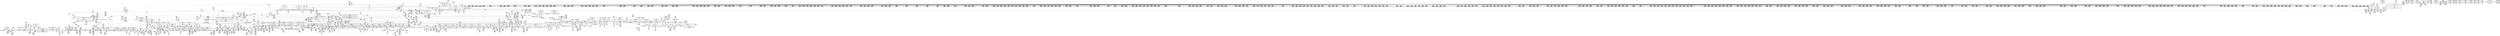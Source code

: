 digraph {
	CE0x4bd66e0 [shape=record,shape=Mrecord,label="{CE0x4bd66e0|GLOBAL:___preempt_count_add|*Constant*|*SummSource*}"]
	CE0x4aea200 [shape=record,shape=Mrecord,label="{CE0x4aea200|current_sid:_tmp20|security/selinux/hooks.c,218}"]
	CE0x4b3a790 [shape=record,shape=Mrecord,label="{CE0x4b3a790|2472:_%struct.cred*,_:_CRE_88,92_|*MultipleSource*|Function::task_sid&Arg::task::|Function::current_has_perm&Arg::tsk::|Function::selinux_task_movememory&Arg::p::|security/selinux/hooks.c,208}"]
	CE0x4b4d480 [shape=record,shape=Mrecord,label="{CE0x4b4d480|2472:_%struct.cred*,_:_CRE_703,704_}"]
	CE0x4b63e80 [shape=record,shape=Mrecord,label="{CE0x4b63e80|2472:_%struct.cred*,_:_CRE_2918,2919_}"]
	CE0x4b78240 [shape=record,shape=Mrecord,label="{CE0x4b78240|2472:_%struct.cred*,_:_CRE_6392,6400_|*MultipleSource*|Function::task_sid&Arg::task::|Function::current_has_perm&Arg::tsk::|Function::selinux_task_movememory&Arg::p::|security/selinux/hooks.c,208}"]
	CE0x4bce1d0 [shape=record,shape=Mrecord,label="{CE0x4bce1d0|rcu_lock_release:_tmp3|*SummSink*}"]
	CE0x4b71010 [shape=record,shape=Mrecord,label="{CE0x4b71010|2472:_%struct.cred*,_:_CRE_6216,6224_|*MultipleSource*|Function::task_sid&Arg::task::|Function::current_has_perm&Arg::tsk::|Function::selinux_task_movememory&Arg::p::|security/selinux/hooks.c,208}"]
	CE0x4bc9480 [shape=record,shape=Mrecord,label="{CE0x4bc9480|rcu_read_unlock:_tmp2|*SummSink*}"]
	CE0x4bcbb20 [shape=record,shape=Mrecord,label="{CE0x4bcbb20|i64*_getelementptr_inbounds_(_11_x_i64_,_11_x_i64_*___llvm_gcov_ctr132,_i64_0,_i64_0)|*Constant*|*SummSource*}"]
	CE0x4c16730 [shape=record,shape=Mrecord,label="{CE0x4c16730|__rcu_read_unlock:_tmp3}"]
	CE0x4b8a770 [shape=record,shape=Mrecord,label="{CE0x4b8a770|GLOBAL:___llvm_gcov_ctr127|Global_var:__llvm_gcov_ctr127|*SummSink*}"]
	CE0x4b854d0 [shape=record,shape=Mrecord,label="{CE0x4b854d0|i8*_getelementptr_inbounds_(_41_x_i8_,_41_x_i8_*_.str44,_i32_0,_i32_0)|*Constant*|*SummSink*}"]
	CE0x4b41820 [shape=record,shape=Mrecord,label="{CE0x4b41820|COLLAPSED:_GCMRE___llvm_gcov_ctr131_internal_global_2_x_i64_zeroinitializer:_elem_0:default:}"]
	CE0x4b01200 [shape=record,shape=Mrecord,label="{CE0x4b01200|current_sid:_tmp10|security/selinux/hooks.c,218|*SummSource*}"]
	CE0x4b9bab0 [shape=record,shape=Mrecord,label="{CE0x4b9bab0|task_sid:_tmp6|security/selinux/hooks.c,208|*SummSink*}"]
	CE0x4b061d0 [shape=record,shape=Mrecord,label="{CE0x4b061d0|rcu_read_lock:_if.then|*SummSink*}"]
	CE0x4bbb310 [shape=record,shape=Mrecord,label="{CE0x4bbb310|i64*_getelementptr_inbounds_(_11_x_i64_,_11_x_i64_*___llvm_gcov_ctr127,_i64_0,_i64_0)|*Constant*}"]
	CE0x4ba2e70 [shape=record,shape=Mrecord,label="{CE0x4ba2e70|__rcu_read_unlock:_tmp2|*SummSink*}"]
	CE0x4b7bb10 [shape=record,shape=Mrecord,label="{CE0x4b7bb10|2472:_%struct.cred*,_:_CRE_6568,6576_|*MultipleSource*|Function::task_sid&Arg::task::|Function::current_has_perm&Arg::tsk::|Function::selinux_task_movememory&Arg::p::|security/selinux/hooks.c,208}"]
	CE0x4b57070 [shape=record,shape=Mrecord,label="{CE0x4b57070|2472:_%struct.cred*,_:_CRE_2296,2304_|*MultipleSource*|Function::task_sid&Arg::task::|Function::current_has_perm&Arg::tsk::|Function::selinux_task_movememory&Arg::p::|security/selinux/hooks.c,208}"]
	CE0x4b39650 [shape=record,shape=Mrecord,label="{CE0x4b39650|task_sid:_do.body5}"]
	CE0x4b58370 [shape=record,shape=Mrecord,label="{CE0x4b58370|2472:_%struct.cred*,_:_CRE_2360,2368_|*MultipleSource*|Function::task_sid&Arg::task::|Function::current_has_perm&Arg::tsk::|Function::selinux_task_movememory&Arg::p::|security/selinux/hooks.c,208}"]
	CE0x4b566f0 [shape=record,shape=Mrecord,label="{CE0x4b566f0|2472:_%struct.cred*,_:_CRE_2264,2272_|*MultipleSource*|Function::task_sid&Arg::task::|Function::current_has_perm&Arg::tsk::|Function::selinux_task_movememory&Arg::p::|security/selinux/hooks.c,208}"]
	CE0x4b43040 [shape=record,shape=Mrecord,label="{CE0x4b43040|rcu_read_lock:_if.end}"]
	CE0x4bc6eb0 [shape=record,shape=Mrecord,label="{CE0x4bc6eb0|_ret_void,_!dbg_!27719|./arch/x86/include/asm/preempt.h,73|*SummSink*}"]
	CE0x4b5b490 [shape=record,shape=Mrecord,label="{CE0x4b5b490|2472:_%struct.cred*,_:_CRE_2530,2531_}"]
	CE0x4afe220 [shape=record,shape=Mrecord,label="{CE0x4afe220|i64*_getelementptr_inbounds_(_2_x_i64_,_2_x_i64_*___llvm_gcov_ctr131,_i64_0,_i64_1)|*Constant*|*SummSink*}"]
	CE0x4af9c90 [shape=record,shape=Mrecord,label="{CE0x4af9c90|current_sid:_tmp15|security/selinux/hooks.c,218}"]
	CE0x4bc9da0 [shape=record,shape=Mrecord,label="{CE0x4bc9da0|rcu_read_unlock:_tmp6|include/linux/rcupdate.h,933}"]
	CE0x4b72800 [shape=record,shape=Mrecord,label="{CE0x4b72800|2472:_%struct.cred*,_:_CRE_6290,6291_}"]
	CE0x4b2f030 [shape=record,shape=Mrecord,label="{CE0x4b2f030|rcu_read_lock:_tmp11|include/linux/rcupdate.h,882|*SummSource*}"]
	CE0x4b4d0f0 [shape=record,shape=Mrecord,label="{CE0x4b4d0f0|2472:_%struct.cred*,_:_CRE_700,701_}"]
	CE0x4b59670 [shape=record,shape=Mrecord,label="{CE0x4b59670|2472:_%struct.cred*,_:_CRE_2424,2472_|*MultipleSource*|Function::task_sid&Arg::task::|Function::current_has_perm&Arg::tsk::|Function::selinux_task_movememory&Arg::p::|security/selinux/hooks.c,208}"]
	CE0x4b03ec0 [shape=record,shape=Mrecord,label="{CE0x4b03ec0|task_sid:_if.then|*SummSource*}"]
	CE0x4af5a80 [shape=record,shape=Mrecord,label="{CE0x4af5a80|current_sid:_tmp5|security/selinux/hooks.c,218}"]
	CE0x4b1f300 [shape=record,shape=Mrecord,label="{CE0x4b1f300|i32_218|*Constant*|*SummSink*}"]
	CE0x4b7a0c0 [shape=record,shape=Mrecord,label="{CE0x4b7a0c0|2472:_%struct.cred*,_:_CRE_6484,6488_|*MultipleSource*|Function::task_sid&Arg::task::|Function::current_has_perm&Arg::tsk::|Function::selinux_task_movememory&Arg::p::|security/selinux/hooks.c,208}"]
	CE0x4c169c0 [shape=record,shape=Mrecord,label="{CE0x4c169c0|i64*_getelementptr_inbounds_(_4_x_i64_,_4_x_i64_*___llvm_gcov_ctr129,_i64_0,_i64_3)|*Constant*|*SummSource*}"]
	CE0x4bb3e80 [shape=record,shape=Mrecord,label="{CE0x4bb3e80|4:_i32,_:_CRE_4,8_|*MultipleSource*|security/selinux/hooks.c,196|*LoadInst*|security/selinux/hooks.c,196|security/selinux/hooks.c,197}"]
	CE0x4af89e0 [shape=record,shape=Mrecord,label="{CE0x4af89e0|i64*_getelementptr_inbounds_(_11_x_i64_,_11_x_i64_*___llvm_gcov_ctr125,_i64_0,_i64_0)|*Constant*}"]
	CE0x4b9b330 [shape=record,shape=Mrecord,label="{CE0x4b9b330|task_sid:_tmp6|security/selinux/hooks.c,208}"]
	CE0x4b5c390 [shape=record,shape=Mrecord,label="{CE0x4b5c390|2472:_%struct.cred*,_:_CRE_2584,2592_|*MultipleSource*|Function::task_sid&Arg::task::|Function::current_has_perm&Arg::tsk::|Function::selinux_task_movememory&Arg::p::|security/selinux/hooks.c,208}"]
	CE0x4af3db0 [shape=record,shape=Mrecord,label="{CE0x4af3db0|selinux_task_movememory:_tmp|*SummSource*}"]
	CE0x4c0dcd0 [shape=record,shape=Mrecord,label="{CE0x4c0dcd0|rcu_lock_release:___here|*SummSink*}"]
	CE0x4b4a390 [shape=record,shape=Mrecord,label="{CE0x4b4a390|2472:_%struct.cred*,_:_CRE_648,652_|*MultipleSource*|Function::task_sid&Arg::task::|Function::current_has_perm&Arg::tsk::|Function::selinux_task_movememory&Arg::p::|security/selinux/hooks.c,208}"]
	CE0x4b45640 [shape=record,shape=Mrecord,label="{CE0x4b45640|rcu_lock_acquire:_bb|*SummSink*}"]
	CE0x4bcbea0 [shape=record,shape=Mrecord,label="{CE0x4bcbea0|__preempt_count_add:_entry}"]
	CE0x4b72540 [shape=record,shape=Mrecord,label="{CE0x4b72540|2472:_%struct.cred*,_:_CRE_6289,6290_}"]
	CE0x4bcb290 [shape=record,shape=Mrecord,label="{CE0x4bcb290|rcu_read_unlock:_tmp7|include/linux/rcupdate.h,933}"]
	CE0x4b7f2c0 [shape=record,shape=Mrecord,label="{CE0x4b7f2c0|2472:_%struct.cred*,_:_CRE_10572,10576_|*MultipleSource*|Function::task_sid&Arg::task::|Function::current_has_perm&Arg::tsk::|Function::selinux_task_movememory&Arg::p::|security/selinux/hooks.c,208}"]
	CE0x4af0100 [shape=record,shape=Mrecord,label="{CE0x4af0100|2472:_%struct.cred*,_:_CRE_336,344_|*MultipleSource*|Function::task_sid&Arg::task::|Function::current_has_perm&Arg::tsk::|Function::selinux_task_movememory&Arg::p::|security/selinux/hooks.c,208}"]
	CE0x4b65770 [shape=record,shape=Mrecord,label="{CE0x4b65770|2472:_%struct.cred*,_:_CRE_2939,2940_}"]
	"CONST[source:0(mediator),value:2(dynamic)][purpose:{subject}]"
	CE0x4b7bd70 [shape=record,shape=Mrecord,label="{CE0x4b7bd70|2472:_%struct.cred*,_:_CRE_6576,6584_|*MultipleSource*|Function::task_sid&Arg::task::|Function::current_has_perm&Arg::tsk::|Function::selinux_task_movememory&Arg::p::|security/selinux/hooks.c,208}"]
	CE0x4ad8fa0 [shape=record,shape=Mrecord,label="{CE0x4ad8fa0|task_sid:_task|Function::task_sid&Arg::task::|*SummSink*}"]
	CE0x4ba3850 [shape=record,shape=Mrecord,label="{CE0x4ba3850|__rcu_read_lock:_tmp2|*SummSource*}"]
	CE0x4ad5eb0 [shape=record,shape=Mrecord,label="{CE0x4ad5eb0|%struct.common_audit_data*_null|*Constant*|*SummSource*}"]
	CE0x4c18370 [shape=record,shape=Mrecord,label="{CE0x4c18370|__preempt_count_add:_tmp2|*SummSink*}"]
	CE0x4bc5d90 [shape=record,shape=Mrecord,label="{CE0x4bc5d90|rcu_read_unlock:_tobool|include/linux/rcupdate.h,933|*SummSink*}"]
	CE0x4bac5a0 [shape=record,shape=Mrecord,label="{CE0x4bac5a0|__preempt_count_sub:_val|Function::__preempt_count_sub&Arg::val::}"]
	CE0x4b3c9a0 [shape=record,shape=Mrecord,label="{CE0x4b3c9a0|2472:_%struct.cred*,_:_CRE_312,320_|*MultipleSource*|Function::task_sid&Arg::task::|Function::current_has_perm&Arg::tsk::|Function::selinux_task_movememory&Arg::p::|security/selinux/hooks.c,208}"]
	CE0x4bbaea0 [shape=record,shape=Mrecord,label="{CE0x4bbaea0|rcu_read_unlock:_tmp9|include/linux/rcupdate.h,933|*SummSource*}"]
	CE0x4bda0e0 [shape=record,shape=Mrecord,label="{CE0x4bda0e0|GLOBAL:___rcu_read_unlock|*Constant*}"]
	CE0x4bfc7f0 [shape=record,shape=Mrecord,label="{CE0x4bfc7f0|__rcu_read_unlock:_do.body}"]
	CE0x4b511a0 [shape=record,shape=Mrecord,label="{CE0x4b511a0|2472:_%struct.cred*,_:_CRE_1928,1936_|*MultipleSource*|Function::task_sid&Arg::task::|Function::current_has_perm&Arg::tsk::|Function::selinux_task_movememory&Arg::p::|security/selinux/hooks.c,208}"]
	CE0x4b812e0 [shape=record,shape=Mrecord,label="{CE0x4b812e0|task_sid:_tmp10|security/selinux/hooks.c,208}"]
	CE0x4b51400 [shape=record,shape=Mrecord,label="{CE0x4b51400|2472:_%struct.cred*,_:_CRE_1936,1944_|*MultipleSource*|Function::task_sid&Arg::task::|Function::current_has_perm&Arg::tsk::|Function::selinux_task_movememory&Arg::p::|security/selinux/hooks.c,208}"]
	CE0x4b079d0 [shape=record,shape=Mrecord,label="{CE0x4b079d0|current_sid:_cred|security/selinux/hooks.c,218}"]
	CE0x4adc700 [shape=record,shape=Mrecord,label="{CE0x4adc700|current_has_perm:_tmp3}"]
	CE0x4b6fa80 [shape=record,shape=Mrecord,label="{CE0x4b6fa80|2472:_%struct.cred*,_:_CRE_6144,6152_|*MultipleSource*|Function::task_sid&Arg::task::|Function::current_has_perm&Arg::tsk::|Function::selinux_task_movememory&Arg::p::|security/selinux/hooks.c,208}"]
	CE0x4af88b0 [shape=record,shape=Mrecord,label="{CE0x4af88b0|COLLAPSED:_GCMRE___llvm_gcov_ctr98_internal_global_2_x_i64_zeroinitializer:_elem_0:default:}"]
	CE0x4b4c370 [shape=record,shape=Mrecord,label="{CE0x4b4c370|_call_void_lockdep_rcu_suspicious(i8*_getelementptr_inbounds_(_25_x_i8_,_25_x_i8_*_.str3,_i32_0,_i32_0),_i32_208,_i8*_getelementptr_inbounds_(_41_x_i8_,_41_x_i8_*_.str44,_i32_0,_i32_0))_#10,_!dbg_!27732|security/selinux/hooks.c,208}"]
	CE0x4b68fd0 [shape=record,shape=Mrecord,label="{CE0x4b68fd0|2472:_%struct.cred*,_:_CRE_3024,3032_|*MultipleSource*|Function::task_sid&Arg::task::|Function::current_has_perm&Arg::tsk::|Function::selinux_task_movememory&Arg::p::|security/selinux/hooks.c,208}"]
	CE0x4bc5170 [shape=record,shape=Mrecord,label="{CE0x4bc5170|_call_void_asm_sideeffect_,_memory_,_dirflag_,_fpsr_,_flags_()_#3,_!dbg_!27714,_!srcloc_!27715|include/linux/rcupdate.h,239|*SummSource*}"]
	CE0x4b41890 [shape=record,shape=Mrecord,label="{CE0x4b41890|cred_sid:_tmp|*SummSource*}"]
	CE0x4b64340 [shape=record,shape=Mrecord,label="{CE0x4b64340|2472:_%struct.cred*,_:_CRE_2922,2923_}"]
	CE0x4bdb320 [shape=record,shape=Mrecord,label="{CE0x4bdb320|_ret_void,_!dbg_!27717|include/linux/rcupdate.h,245}"]
	CE0x4afe290 [shape=record,shape=Mrecord,label="{CE0x4afe290|cred_sid:_tmp1}"]
	CE0x4b05a20 [shape=record,shape=Mrecord,label="{CE0x4b05a20|GLOBAL:___rcu_read_lock|*Constant*|*SummSink*}"]
	CE0x4b06d70 [shape=record,shape=Mrecord,label="{CE0x4b06d70|i64*_getelementptr_inbounds_(_11_x_i64_,_11_x_i64_*___llvm_gcov_ctr125,_i64_0,_i64_6)|*Constant*}"]
	CE0x4bc36b0 [shape=record,shape=Mrecord,label="{CE0x4bc36b0|COLLAPSED:_GCMRE___llvm_gcov_ctr135_internal_global_4_x_i64_zeroinitializer:_elem_0:default:}"]
	CE0x4b808b0 [shape=record,shape=Mrecord,label="{CE0x4b808b0|2472:_%struct.cred*,_:_CRE_10628,10632_|*MultipleSource*|Function::task_sid&Arg::task::|Function::current_has_perm&Arg::tsk::|Function::selinux_task_movememory&Arg::p::|security/selinux/hooks.c,208}"]
	CE0x4ad9f30 [shape=record,shape=Mrecord,label="{CE0x4ad9f30|2472:_%struct.cred*,_:_CRE_696,697_}"]
	CE0x4af3ca0 [shape=record,shape=Mrecord,label="{CE0x4af3ca0|selinux_task_movememory:_call|security/selinux/hooks.c,3652|*SummSource*}"]
	CE0x4b01680 [shape=record,shape=Mrecord,label="{CE0x4b01680|current_sid:_land.lhs.true|*SummSource*}"]
	CE0x4b3e580 [shape=record,shape=Mrecord,label="{CE0x4b3e580|get_current:_tmp2|*SummSink*}"]
	CE0x4bc29c0 [shape=record,shape=Mrecord,label="{CE0x4bc29c0|i64*_getelementptr_inbounds_(_4_x_i64_,_4_x_i64_*___llvm_gcov_ctr135,_i64_0,_i64_0)|*Constant*|*SummSink*}"]
	CE0x4b56e10 [shape=record,shape=Mrecord,label="{CE0x4b56e10|2472:_%struct.cred*,_:_CRE_2288,2296_|*MultipleSource*|Function::task_sid&Arg::task::|Function::current_has_perm&Arg::tsk::|Function::selinux_task_movememory&Arg::p::|security/selinux/hooks.c,208}"]
	CE0x4bc2f20 [shape=record,shape=Mrecord,label="{CE0x4bc2f20|__preempt_count_sub:_do.body|*SummSink*}"]
	CE0x4af7330 [shape=record,shape=Mrecord,label="{CE0x4af7330|current_sid:_tmp3|*SummSource*}"]
	CE0x4ae3ad0 [shape=record,shape=Mrecord,label="{CE0x4ae3ad0|current_has_perm:_call2|security/selinux/hooks.c,1544}"]
	CE0x4b72d60 [shape=record,shape=Mrecord,label="{CE0x4b72d60|2472:_%struct.cred*,_:_CRE_6295,6296_}"]
	CE0x4affa10 [shape=record,shape=Mrecord,label="{CE0x4affa10|i64_1|*Constant*}"]
	CE0x4adcd20 [shape=record,shape=Mrecord,label="{CE0x4adcd20|GLOBAL:_current_sid|*Constant*}"]
	CE0x4b0b220 [shape=record,shape=Mrecord,label="{CE0x4b0b220|i64_2|*Constant*}"]
	CE0x4b74780 [shape=record,shape=Mrecord,label="{CE0x4b74780|2472:_%struct.cred*,_:_CRE_6317,6318_}"]
	CE0x4aff6f0 [shape=record,shape=Mrecord,label="{CE0x4aff6f0|cred_sid:_security|security/selinux/hooks.c,196}"]
	CE0x4b2c850 [shape=record,shape=Mrecord,label="{CE0x4b2c850|task_sid:_land.lhs.true|*SummSink*}"]
	CE0x4c18300 [shape=record,shape=Mrecord,label="{CE0x4c18300|__preempt_count_add:_tmp2|*SummSource*}"]
	CE0x4b9b840 [shape=record,shape=Mrecord,label="{CE0x4b9b840|task_sid:_tmp6|security/selinux/hooks.c,208|*SummSource*}"]
	CE0x4b449e0 [shape=record,shape=Mrecord,label="{CE0x4b449e0|rcu_read_unlock:_tobool|include/linux/rcupdate.h,933|*SummSource*}"]
	CE0x4b2add0 [shape=record,shape=Mrecord,label="{CE0x4b2add0|2472:_%struct.cred*,_:_CRE_16,20_|*MultipleSource*|Function::task_sid&Arg::task::|Function::current_has_perm&Arg::tsk::|Function::selinux_task_movememory&Arg::p::|security/selinux/hooks.c,208}"]
	CE0x4afd390 [shape=record,shape=Mrecord,label="{CE0x4afd390|current_sid:_tmp8|security/selinux/hooks.c,218|*SummSource*}"]
	CE0x4af8ab0 [shape=record,shape=Mrecord,label="{CE0x4af8ab0|i64*_getelementptr_inbounds_(_11_x_i64_,_11_x_i64_*___llvm_gcov_ctr125,_i64_0,_i64_0)|*Constant*|*SummSource*}"]
	CE0x4b1f120 [shape=record,shape=Mrecord,label="{CE0x4b1f120|i64*_getelementptr_inbounds_(_11_x_i64_,_11_x_i64_*___llvm_gcov_ctr127,_i64_0,_i64_1)|*Constant*|*SummSource*}"]
	CE0x4b9cd70 [shape=record,shape=Mrecord,label="{CE0x4b9cd70|_ret_void,_!dbg_!27717|include/linux/rcupdate.h,245|*SummSource*}"]
	CE0x4ad2940 [shape=record,shape=Mrecord,label="{CE0x4ad2940|current_sid:_do.body}"]
	CE0x4b43cc0 [shape=record,shape=Mrecord,label="{CE0x4b43cc0|i32_883|*Constant*|*SummSink*}"]
	CE0x4bcdd50 [shape=record,shape=Mrecord,label="{CE0x4bcdd50|GLOBAL:___preempt_count_sub|*Constant*|*SummSink*}"]
	CE0x4b6e060 [shape=record,shape=Mrecord,label="{CE0x4b6e060|2472:_%struct.cred*,_:_CRE_5936,5944_|*MultipleSource*|Function::task_sid&Arg::task::|Function::current_has_perm&Arg::tsk::|Function::selinux_task_movememory&Arg::p::|security/selinux/hooks.c,208}"]
	CE0x4b17790 [shape=record,shape=Mrecord,label="{CE0x4b17790|i64_7|*Constant*}"]
	CE0x4b3e070 [shape=record,shape=Mrecord,label="{CE0x4b3e070|2472:_%struct.cred*,_:_CRE_96,104_|*MultipleSource*|Function::task_sid&Arg::task::|Function::current_has_perm&Arg::tsk::|Function::selinux_task_movememory&Arg::p::|security/selinux/hooks.c,208}"]
	CE0x4ad7a00 [shape=record,shape=Mrecord,label="{CE0x4ad7a00|COLLAPSED:_GCMRE___llvm_gcov_ctr136_internal_global_2_x_i64_zeroinitializer:_elem_0:default:}"]
	CE0x4ad5e40 [shape=record,shape=Mrecord,label="{CE0x4ad5e40|_ret_i32_%retval.0,_!dbg_!27728|security/selinux/avc.c,775}"]
	CE0x4bc8970 [shape=record,shape=Mrecord,label="{CE0x4bc8970|__rcu_read_lock:_tmp7|include/linux/rcupdate.h,240|*SummSource*}"]
	CE0x4aff1f0 [shape=record,shape=Mrecord,label="{CE0x4aff1f0|2472:_%struct.cred*,_:_CRE_360,368_|*MultipleSource*|Function::task_sid&Arg::task::|Function::current_has_perm&Arg::tsk::|Function::selinux_task_movememory&Arg::p::|security/selinux/hooks.c,208}"]
	CE0x4bc59f0 [shape=record,shape=Mrecord,label="{CE0x4bc59f0|__rcu_read_lock:_tmp3|*SummSink*}"]
	CE0x4b5ddb0 [shape=record,shape=Mrecord,label="{CE0x4b5ddb0|2472:_%struct.cred*,_:_CRE_2672,2680_|*MultipleSource*|Function::task_sid&Arg::task::|Function::current_has_perm&Arg::tsk::|Function::selinux_task_movememory&Arg::p::|security/selinux/hooks.c,208}"]
	CE0x4adcb50 [shape=record,shape=Mrecord,label="{CE0x4adcb50|_call_void_mcount()_#3|*SummSource*}"]
	CE0x4b3e9f0 [shape=record,shape=Mrecord,label="{CE0x4b3e9f0|i64*_getelementptr_inbounds_(_13_x_i64_,_13_x_i64_*___llvm_gcov_ctr126,_i64_0,_i64_0)|*Constant*}"]
	CE0x4b7fa10 [shape=record,shape=Mrecord,label="{CE0x4b7fa10|2472:_%struct.cred*,_:_CRE_10592,10600_|*MultipleSource*|Function::task_sid&Arg::task::|Function::current_has_perm&Arg::tsk::|Function::selinux_task_movememory&Arg::p::|security/selinux/hooks.c,208}"]
	CE0x4b55b10 [shape=record,shape=Mrecord,label="{CE0x4b55b10|2472:_%struct.cred*,_:_CRE_2160,2168_|*MultipleSource*|Function::task_sid&Arg::task::|Function::current_has_perm&Arg::tsk::|Function::selinux_task_movememory&Arg::p::|security/selinux/hooks.c,208}"]
	CE0x4bccc90 [shape=record,shape=Mrecord,label="{CE0x4bccc90|__rcu_read_unlock:_tmp3|*SummSink*}"]
	CE0x4b3fdd0 [shape=record,shape=Mrecord,label="{CE0x4b3fdd0|GLOBAL:_rcu_lock_acquire|*Constant*|*SummSource*}"]
	CE0x4c26140 [shape=record,shape=Mrecord,label="{CE0x4c26140|i64*_getelementptr_inbounds_(_4_x_i64_,_4_x_i64_*___llvm_gcov_ctr129,_i64_0,_i64_1)|*Constant*|*SummSink*}"]
	CE0x4bcfa10 [shape=record,shape=Mrecord,label="{CE0x4bcfa10|rcu_read_unlock:_tmp10|include/linux/rcupdate.h,933|*SummSource*}"]
	CE0x4b87b20 [shape=record,shape=Mrecord,label="{CE0x4b87b20|i64*_getelementptr_inbounds_(_13_x_i64_,_13_x_i64_*___llvm_gcov_ctr126,_i64_0,_i64_9)|*Constant*|*SummSink*}"]
	CE0x4b16d10 [shape=record,shape=Mrecord,label="{CE0x4b16d10|i32_1|*Constant*|*SummSource*}"]
	CE0x4b2b910 [shape=record,shape=Mrecord,label="{CE0x4b2b910|_call_void___rcu_read_lock()_#10,_!dbg_!27710|include/linux/rcupdate.h,879|*SummSource*}"]
	CE0x4bca0f0 [shape=record,shape=Mrecord,label="{CE0x4bca0f0|i64*_getelementptr_inbounds_(_4_x_i64_,_4_x_i64_*___llvm_gcov_ctr130,_i64_0,_i64_1)|*Constant*}"]
	CE0x4c0c7b0 [shape=record,shape=Mrecord,label="{CE0x4c0c7b0|__rcu_read_lock:_bb|*SummSource*}"]
	CE0x4c10e00 [shape=record,shape=Mrecord,label="{CE0x4c10e00|rcu_lock_release:_tmp5|include/linux/rcupdate.h,423|*SummSource*}"]
	CE0x4b4f9b0 [shape=record,shape=Mrecord,label="{CE0x4b4f9b0|2472:_%struct.cred*,_:_CRE_1848,1856_|*MultipleSource*|Function::task_sid&Arg::task::|Function::current_has_perm&Arg::tsk::|Function::selinux_task_movememory&Arg::p::|security/selinux/hooks.c,208}"]
	CE0x4b2f680 [shape=record,shape=Mrecord,label="{CE0x4b2f680|rcu_read_lock:_tmp12|include/linux/rcupdate.h,882|*SummSink*}"]
	CE0x4c15490 [shape=record,shape=Mrecord,label="{CE0x4c15490|__preempt_count_sub:_tmp|*SummSource*}"]
	CE0x4b5ee80 [shape=record,shape=Mrecord,label="{CE0x4b5ee80|2472:_%struct.cred*,_:_CRE_2720,2724_|*MultipleSource*|Function::task_sid&Arg::task::|Function::current_has_perm&Arg::tsk::|Function::selinux_task_movememory&Arg::p::|security/selinux/hooks.c,208}"]
	CE0x4bc6b50 [shape=record,shape=Mrecord,label="{CE0x4bc6b50|i64*_getelementptr_inbounds_(_11_x_i64_,_11_x_i64_*___llvm_gcov_ctr132,_i64_0,_i64_0)|*Constant*|*SummSink*}"]
	CE0x4b00e30 [shape=record,shape=Mrecord,label="{CE0x4b00e30|current_sid:_tmp9|security/selinux/hooks.c,218|*SummSink*}"]
	CE0x4ad3b20 [shape=record,shape=Mrecord,label="{CE0x4ad3b20|2472:_%struct.cred*,_:_CRE_460,464_|*MultipleSource*|Function::task_sid&Arg::task::|Function::current_has_perm&Arg::tsk::|Function::selinux_task_movememory&Arg::p::|security/selinux/hooks.c,208}"]
	CE0x4bd0320 [shape=record,shape=Mrecord,label="{CE0x4bd0320|rcu_read_unlock:_if.then|*SummSource*}"]
	CE0x4b49140 [shape=record,shape=Mrecord,label="{CE0x4b49140|2472:_%struct.cred*,_:_CRE_592,600_|*MultipleSource*|Function::task_sid&Arg::task::|Function::current_has_perm&Arg::tsk::|Function::selinux_task_movememory&Arg::p::|security/selinux/hooks.c,208}"]
	CE0x4b00c60 [shape=record,shape=Mrecord,label="{CE0x4b00c60|current_sid:_tmp9|security/selinux/hooks.c,218}"]
	CE0x4bc5e00 [shape=record,shape=Mrecord,label="{CE0x4bc5e00|GLOBAL:___llvm_gcov_ctr132|Global_var:__llvm_gcov_ctr132}"]
	CE0x4ba3290 [shape=record,shape=Mrecord,label="{CE0x4ba3290|i64_ptrtoint_(i8*_blockaddress(_rcu_lock_acquire,_%__here)_to_i64)|*Constant*|*SummSource*}"]
	CE0x4b6f5f0 [shape=record,shape=Mrecord,label="{CE0x4b6f5f0|2472:_%struct.cred*,_:_CRE_6008,6136_|*MultipleSource*|Function::task_sid&Arg::task::|Function::current_has_perm&Arg::tsk::|Function::selinux_task_movememory&Arg::p::|security/selinux/hooks.c,208}"]
	CE0x4bfe5b0 [shape=record,shape=Mrecord,label="{CE0x4bfe5b0|_call_void___preempt_count_sub(i32_1)_#10,_!dbg_!27715|include/linux/rcupdate.h,244|*SummSource*}"]
	CE0x4bd8e30 [shape=record,shape=Mrecord,label="{CE0x4bd8e30|GLOBAL:_rcu_lock_release|*Constant*}"]
	CE0x4b76070 [shape=record,shape=Mrecord,label="{CE0x4b76070|2472:_%struct.cred*,_:_CRE_6338,6339_}"]
	CE0x4b9cc20 [shape=record,shape=Mrecord,label="{CE0x4b9cc20|task_sid:_tobool1|security/selinux/hooks.c,208|*SummSource*}"]
	CE0x4b304e0 [shape=record,shape=Mrecord,label="{CE0x4b304e0|rcu_read_lock:_tmp14|include/linux/rcupdate.h,882|*SummSink*}"]
	CE0x4b66a70 [shape=record,shape=Mrecord,label="{CE0x4b66a70|2472:_%struct.cred*,_:_CRE_2955,2956_}"]
	CE0x4b007d0 [shape=record,shape=Mrecord,label="{CE0x4b007d0|task_sid:_if.end}"]
	CE0x4b3c080 [shape=record,shape=Mrecord,label="{CE0x4b3c080|rcu_read_lock:_tmp2|*SummSource*}"]
	CE0x4c25810 [shape=record,shape=Mrecord,label="{CE0x4c25810|i64*_getelementptr_inbounds_(_4_x_i64_,_4_x_i64_*___llvm_gcov_ctr134,_i64_0,_i64_0)|*Constant*}"]
	CE0x4b5b6f0 [shape=record,shape=Mrecord,label="{CE0x4b5b6f0|2472:_%struct.cred*,_:_CRE_2532,2533_}"]
	CE0x4ae5810 [shape=record,shape=Mrecord,label="{CE0x4ae5810|%struct.common_audit_data*_null|*Constant*}"]
	CE0x4b5be10 [shape=record,shape=Mrecord,label="{CE0x4b5be10|2472:_%struct.cred*,_:_CRE_2568,2576_|*MultipleSource*|Function::task_sid&Arg::task::|Function::current_has_perm&Arg::tsk::|Function::selinux_task_movememory&Arg::p::|security/selinux/hooks.c,208}"]
	CE0x4b30a90 [shape=record,shape=Mrecord,label="{CE0x4b30a90|rcu_read_lock:_tmp15|include/linux/rcupdate.h,882|*SummSink*}"]
	CE0x4bb5c90 [shape=record,shape=Mrecord,label="{CE0x4bb5c90|i64*_getelementptr_inbounds_(_11_x_i64_,_11_x_i64_*___llvm_gcov_ctr127,_i64_0,_i64_9)|*Constant*}"]
	CE0x4bcde90 [shape=record,shape=Mrecord,label="{CE0x4bcde90|__preempt_count_sub:_entry}"]
	CE0x4b7aa40 [shape=record,shape=Mrecord,label="{CE0x4b7aa40|2472:_%struct.cred*,_:_CRE_6512,6520_|*MultipleSource*|Function::task_sid&Arg::task::|Function::current_has_perm&Arg::tsk::|Function::selinux_task_movememory&Arg::p::|security/selinux/hooks.c,208}"]
	CE0x4af1e50 [shape=record,shape=Mrecord,label="{CE0x4af1e50|_ret_i32_%tmp24,_!dbg_!27742|security/selinux/hooks.c,220|*SummSource*}"]
	CE0x4b6f130 [shape=record,shape=Mrecord,label="{CE0x4b6f130|2472:_%struct.cred*,_:_CRE_5992,6000_|*MultipleSource*|Function::task_sid&Arg::task::|Function::current_has_perm&Arg::tsk::|Function::selinux_task_movememory&Arg::p::|security/selinux/hooks.c,208}"]
	CE0x4b2caa0 [shape=record,shape=Mrecord,label="{CE0x4b2caa0|_call_void_mcount()_#3}"]
	CE0x4ba84f0 [shape=record,shape=Mrecord,label="{CE0x4ba84f0|i64*_getelementptr_inbounds_(_4_x_i64_,_4_x_i64_*___llvm_gcov_ctr133,_i64_0,_i64_2)|*Constant*|*SummSource*}"]
	CE0x4b9aa90 [shape=record,shape=Mrecord,label="{CE0x4b9aa90|task_sid:_tmp5|security/selinux/hooks.c,208}"]
	CE0x4c0ef50 [shape=record,shape=Mrecord,label="{CE0x4c0ef50|__rcu_read_lock:_bb|*SummSink*}"]
	CE0x4b1b2c0 [shape=record,shape=Mrecord,label="{CE0x4b1b2c0|current_sid:_tmp24|security/selinux/hooks.c,220}"]
	CE0x4b30050 [shape=record,shape=Mrecord,label="{CE0x4b30050|rcu_read_unlock:_tmp15|include/linux/rcupdate.h,933|*SummSource*}"]
	CE0x4b81940 [shape=record,shape=Mrecord,label="{CE0x4b81940|task_sid:_tmp10|security/selinux/hooks.c,208|*SummSink*}"]
	CE0x4ae0ed0 [shape=record,shape=Mrecord,label="{CE0x4ae0ed0|GLOBAL:_lockdep_rcu_suspicious|*Constant*|*SummSink*}"]
	CE0x4c12a20 [shape=record,shape=Mrecord,label="{CE0x4c12a20|rcu_lock_acquire:_tmp6|*SummSource*}"]
	CE0x4b87360 [shape=record,shape=Mrecord,label="{CE0x4b87360|task_sid:_tmp25|security/selinux/hooks.c,208|*SummSource*}"]
	CE0x4ba29c0 [shape=record,shape=Mrecord,label="{CE0x4ba29c0|rcu_lock_release:_tmp4|include/linux/rcupdate.h,423}"]
	CE0x4b8a9c0 [shape=record,shape=Mrecord,label="{CE0x4b8a9c0|_call_void_mcount()_#3|*SummSink*}"]
	CE0x4ad6320 [shape=record,shape=Mrecord,label="{CE0x4ad6320|avc_has_perm:_auditdata|Function::avc_has_perm&Arg::auditdata::}"]
	CE0x4af9170 [shape=record,shape=Mrecord,label="{CE0x4af9170|current_sid:_tmp14|security/selinux/hooks.c,218|*SummSink*}"]
	CE0x4b8a070 [shape=record,shape=Mrecord,label="{CE0x4b8a070|rcu_read_unlock:_tmp8|include/linux/rcupdate.h,933}"]
	CE0x4b2f970 [shape=record,shape=Mrecord,label="{CE0x4b2f970|rcu_read_unlock:_tmp14|include/linux/rcupdate.h,933}"]
	CE0x4b4eda0 [shape=record,shape=Mrecord,label="{CE0x4b4eda0|2472:_%struct.cred*,_:_CRE_1808,1816_|*MultipleSource*|Function::task_sid&Arg::task::|Function::current_has_perm&Arg::tsk::|Function::selinux_task_movememory&Arg::p::|security/selinux/hooks.c,208}"]
	"CONST[source:0(mediator),value:0(static)][purpose:{operation}]"
	CE0x4b16620 [shape=record,shape=Mrecord,label="{CE0x4b16620|current_sid:_tmp23|security/selinux/hooks.c,218}"]
	CE0x4b2e990 [shape=record,shape=Mrecord,label="{CE0x4b2e990|rcu_lock_release:_tmp1|*SummSink*}"]
	CE0x4b0b1b0 [shape=record,shape=Mrecord,label="{CE0x4b0b1b0|current_sid:_tmp6|security/selinux/hooks.c,218}"]
	CE0x4b580e0 [shape=record,shape=Mrecord,label="{CE0x4b580e0|2472:_%struct.cred*,_:_CRE_2352,2360_|*MultipleSource*|Function::task_sid&Arg::task::|Function::current_has_perm&Arg::tsk::|Function::selinux_task_movememory&Arg::p::|security/selinux/hooks.c,208}"]
	CE0x4b50a50 [shape=record,shape=Mrecord,label="{CE0x4b50a50|2472:_%struct.cred*,_:_CRE_1904,1912_|*MultipleSource*|Function::task_sid&Arg::task::|Function::current_has_perm&Arg::tsk::|Function::selinux_task_movememory&Arg::p::|security/selinux/hooks.c,208}"]
	CE0x4c25cb0 [shape=record,shape=Mrecord,label="{CE0x4c25cb0|__rcu_read_unlock:_tmp4|include/linux/rcupdate.h,244}"]
	CE0x4ad9200 [shape=record,shape=Mrecord,label="{CE0x4ad9200|2472:_%struct.cred*,_:_CRE_680,688_|*MultipleSource*|Function::task_sid&Arg::task::|Function::current_has_perm&Arg::tsk::|Function::selinux_task_movememory&Arg::p::|security/selinux/hooks.c,208}"]
	CE0x4b4ba50 [shape=record,shape=Mrecord,label="{CE0x4b4ba50|task_sid:_tmp18|security/selinux/hooks.c,208|*SummSink*}"]
	CE0x4ba3150 [shape=record,shape=Mrecord,label="{CE0x4ba3150|i64_ptrtoint_(i8*_blockaddress(_rcu_lock_acquire,_%__here)_to_i64)|*Constant*}"]
	CE0x4adbfa0 [shape=record,shape=Mrecord,label="{CE0x4adbfa0|selinux_task_movememory:_tmp2|*SummSource*}"]
	CE0x4b9bbc0 [shape=record,shape=Mrecord,label="{CE0x4b9bbc0|task_sid:_tmp7|security/selinux/hooks.c,208|*SummSink*}"]
	CE0x4bc7c20 [shape=record,shape=Mrecord,label="{CE0x4bc7c20|rcu_read_unlock:_tmp9|include/linux/rcupdate.h,933}"]
	CE0x4bb1580 [shape=record,shape=Mrecord,label="{CE0x4bb1580|rcu_read_lock:_tmp20|include/linux/rcupdate.h,882|*SummSink*}"]
	CE0x4b9cee0 [shape=record,shape=Mrecord,label="{CE0x4b9cee0|__rcu_read_lock:_do.end}"]
	CE0x4bb5000 [shape=record,shape=Mrecord,label="{CE0x4bb5000|_call_void_lockdep_rcu_suspicious(i8*_getelementptr_inbounds_(_25_x_i8_,_25_x_i8_*_.str45,_i32_0,_i32_0),_i32_934,_i8*_getelementptr_inbounds_(_44_x_i8_,_44_x_i8_*_.str47,_i32_0,_i32_0))_#10,_!dbg_!27726|include/linux/rcupdate.h,933}"]
	CE0x5e69b30 [shape=record,shape=Mrecord,label="{CE0x5e69b30|selinux_task_movememory:_tmp1|*SummSink*}"]
	CE0x4c0e8f0 [shape=record,shape=Mrecord,label="{CE0x4c0e8f0|rcu_lock_acquire:_indirectgoto|*SummSource*}"]
	CE0x4b572a0 [shape=record,shape=Mrecord,label="{CE0x4b572a0|2472:_%struct.cred*,_:_CRE_2304,2312_|*MultipleSource*|Function::task_sid&Arg::task::|Function::current_has_perm&Arg::tsk::|Function::selinux_task_movememory&Arg::p::|security/selinux/hooks.c,208}"]
	CE0x4b9e9a0 [shape=record,shape=Mrecord,label="{CE0x4b9e9a0|rcu_lock_release:_bb|*SummSink*}"]
	CE0x4af9640 [shape=record,shape=Mrecord,label="{CE0x4af9640|i1_true|*Constant*|*SummSink*}"]
	CE0x4b64f20 [shape=record,shape=Mrecord,label="{CE0x4b64f20|2472:_%struct.cred*,_:_CRE_2932,2933_}"]
	CE0x4c27430 [shape=record,shape=Mrecord,label="{CE0x4c27430|i64*_getelementptr_inbounds_(_4_x_i64_,_4_x_i64_*___llvm_gcov_ctr129,_i64_0,_i64_0)|*Constant*|*SummSink*}"]
	CE0x4b6ea10 [shape=record,shape=Mrecord,label="{CE0x4b6ea10|2472:_%struct.cred*,_:_CRE_5968,5976_|*MultipleSource*|Function::task_sid&Arg::task::|Function::current_has_perm&Arg::tsk::|Function::selinux_task_movememory&Arg::p::|security/selinux/hooks.c,208}"]
	CE0x4b62750 [shape=record,shape=Mrecord,label="{CE0x4b62750|2472:_%struct.cred*,_:_CRE_2896,2900_|*MultipleSource*|Function::task_sid&Arg::task::|Function::current_has_perm&Arg::tsk::|Function::selinux_task_movememory&Arg::p::|security/selinux/hooks.c,208}"]
	CE0x4b85ab0 [shape=record,shape=Mrecord,label="{CE0x4b85ab0|i64*_getelementptr_inbounds_(_13_x_i64_,_13_x_i64_*___llvm_gcov_ctr126,_i64_0,_i64_10)|*Constant*}"]
	CE0x4b51d50 [shape=record,shape=Mrecord,label="{CE0x4b51d50|2472:_%struct.cred*,_:_CRE_1968,1976_|*MultipleSource*|Function::task_sid&Arg::task::|Function::current_has_perm&Arg::tsk::|Function::selinux_task_movememory&Arg::p::|security/selinux/hooks.c,208}"]
	CE0x4bfdc20 [shape=record,shape=Mrecord,label="{CE0x4bfdc20|i64*_getelementptr_inbounds_(_4_x_i64_,_4_x_i64_*___llvm_gcov_ctr133,_i64_0,_i64_0)|*Constant*}"]
	CE0x68d68e0 [shape=record,shape=Mrecord,label="{CE0x68d68e0|current_has_perm:_entry|*SummSink*}"]
	CE0x4bda990 [shape=record,shape=Mrecord,label="{CE0x4bda990|GLOBAL:___rcu_read_unlock|*Constant*|*SummSource*}"]
	CE0x4b579c0 [shape=record,shape=Mrecord,label="{CE0x4b579c0|2472:_%struct.cred*,_:_CRE_2328,2336_|*MultipleSource*|Function::task_sid&Arg::task::|Function::current_has_perm&Arg::tsk::|Function::selinux_task_movememory&Arg::p::|security/selinux/hooks.c,208}"]
	CE0x4ae1d70 [shape=record,shape=Mrecord,label="{CE0x4ae1d70|current_sid:_tmp3|*SummSink*}"]
	CE0x4af1650 [shape=record,shape=Mrecord,label="{CE0x4af1650|current_sid:_entry}"]
	CE0x4c16510 [shape=record,shape=Mrecord,label="{CE0x4c16510|GLOBAL:___preempt_count|Global_var:__preempt_count|*SummSink*}"]
	CE0x4bfcb60 [shape=record,shape=Mrecord,label="{CE0x4bfcb60|__rcu_read_unlock:_do.body|*SummSource*}"]
	CE0x4b5e010 [shape=record,shape=Mrecord,label="{CE0x4b5e010|2472:_%struct.cred*,_:_CRE_2680,2688_|*MultipleSource*|Function::task_sid&Arg::task::|Function::current_has_perm&Arg::tsk::|Function::selinux_task_movememory&Arg::p::|security/selinux/hooks.c,208}"]
	CE0x4bad290 [shape=record,shape=Mrecord,label="{CE0x4bad290|rcu_read_lock:_tmp7|include/linux/rcupdate.h,882|*SummSink*}"]
	CE0x4ad5180 [shape=record,shape=Mrecord,label="{CE0x4ad5180|i64_1|*Constant*|*SummSink*}"]
	CE0x4b7b8b0 [shape=record,shape=Mrecord,label="{CE0x4b7b8b0|2472:_%struct.cred*,_:_CRE_6560,6568_|*MultipleSource*|Function::task_sid&Arg::task::|Function::current_has_perm&Arg::tsk::|Function::selinux_task_movememory&Arg::p::|security/selinux/hooks.c,208}"]
	CE0x4accea0 [shape=record,shape=Mrecord,label="{CE0x4accea0|current_sid:_tmp11|security/selinux/hooks.c,218}"]
	CE0x4c0d470 [shape=record,shape=Mrecord,label="{CE0x4c0d470|_call_void_mcount()_#3}"]
	CE0x4b34810 [shape=record,shape=Mrecord,label="{CE0x4b34810|i64_1|*Constant*}"]
	CE0x4b99700 [shape=record,shape=Mrecord,label="{CE0x4b99700|rcu_read_unlock:_entry|*SummSink*}"]
	CE0x4adf3b0 [shape=record,shape=Mrecord,label="{CE0x4adf3b0|get_current:_tmp1|*SummSink*}"]
	CE0x4af98e0 [shape=record,shape=Mrecord,label="{CE0x4af98e0|i64*_getelementptr_inbounds_(_11_x_i64_,_11_x_i64_*___llvm_gcov_ctr125,_i64_0,_i64_8)|*Constant*|*SummSource*}"]
	CE0x4bfd570 [shape=record,shape=Mrecord,label="{CE0x4bfd570|__rcu_read_unlock:_do.end}"]
	CE0x4b55650 [shape=record,shape=Mrecord,label="{CE0x4b55650|2472:_%struct.cred*,_:_CRE_2144,2152_|*MultipleSource*|Function::task_sid&Arg::task::|Function::current_has_perm&Arg::tsk::|Function::selinux_task_movememory&Arg::p::|security/selinux/hooks.c,208}"]
	CE0x4b340b0 [shape=record,shape=Mrecord,label="{CE0x4b340b0|get_current:_tmp}"]
	CE0x4bcf620 [shape=record,shape=Mrecord,label="{CE0x4bcf620|rcu_lock_acquire:_tmp1|*SummSource*}"]
	CE0x4bad720 [shape=record,shape=Mrecord,label="{CE0x4bad720|GLOBAL:_rcu_read_lock.__warned|Global_var:rcu_read_lock.__warned|*SummSource*}"]
	CE0x4b5b230 [shape=record,shape=Mrecord,label="{CE0x4b5b230|2472:_%struct.cred*,_:_CRE_2528,2529_}"]
	CE0x4b6a9c0 [shape=record,shape=Mrecord,label="{CE0x4b6a9c0|2472:_%struct.cred*,_:_CRE_3108,3112_|*MultipleSource*|Function::task_sid&Arg::task::|Function::current_has_perm&Arg::tsk::|Function::selinux_task_movememory&Arg::p::|security/selinux/hooks.c,208}"]
	CE0x4b7e0e0 [shape=record,shape=Mrecord,label="{CE0x4b7e0e0|2472:_%struct.cred*,_:_CRE_6688,10528_|*MultipleSource*|Function::task_sid&Arg::task::|Function::current_has_perm&Arg::tsk::|Function::selinux_task_movememory&Arg::p::|security/selinux/hooks.c,208}"]
	CE0x4b1e950 [shape=record,shape=Mrecord,label="{CE0x4b1e950|GLOBAL:_current_sid.__warned|Global_var:current_sid.__warned|*SummSink*}"]
	CE0x4ae5240 [shape=record,shape=Mrecord,label="{CE0x4ae5240|i16_2|*Constant*|*SummSource*}"]
	CE0x4b75100 [shape=record,shape=Mrecord,label="{CE0x4b75100|2472:_%struct.cred*,_:_CRE_6325,6326_}"]
	CE0x4af0fb0 [shape=record,shape=Mrecord,label="{CE0x4af0fb0|_ret_i32_%call,_!dbg_!27713|security/selinux/hooks.c,3652}"]
	CE0x4b48ef0 [shape=record,shape=Mrecord,label="{CE0x4b48ef0|2472:_%struct.cred*,_:_CRE_584,592_|*MultipleSource*|Function::task_sid&Arg::task::|Function::current_has_perm&Arg::tsk::|Function::selinux_task_movememory&Arg::p::|security/selinux/hooks.c,208}"]
	CE0x4bb0510 [shape=record,shape=Mrecord,label="{CE0x4bb0510|__rcu_read_lock:_entry}"]
	CE0x4bcaa50 [shape=record,shape=Mrecord,label="{CE0x4bcaa50|i64*_getelementptr_inbounds_(_4_x_i64_,_4_x_i64_*___llvm_gcov_ctr128,_i64_0,_i64_0)|*Constant*|*SummSink*}"]
	CE0x4c4f450 [shape=record,shape=Mrecord,label="{CE0x4c4f450|__preempt_count_add:_do.end|*SummSink*}"]
	CE0x4b49a10 [shape=record,shape=Mrecord,label="{CE0x4b49a10|2472:_%struct.cred*,_:_CRE_624,632_|*MultipleSource*|Function::task_sid&Arg::task::|Function::current_has_perm&Arg::tsk::|Function::selinux_task_movememory&Arg::p::|security/selinux/hooks.c,208}"]
	CE0x4bbb7d0 [shape=record,shape=Mrecord,label="{CE0x4bbb7d0|cred_sid:_security|security/selinux/hooks.c,196|*SummSink*}"]
	CE0x4c186f0 [shape=record,shape=Mrecord,label="{CE0x4c186f0|__preempt_count_sub:_tmp3|*SummSource*}"]
	CE0x4b82220 [shape=record,shape=Mrecord,label="{CE0x4b82220|task_sid:_tmp12|security/selinux/hooks.c,208|*SummSource*}"]
	CE0x4b50330 [shape=record,shape=Mrecord,label="{CE0x4b50330|2472:_%struct.cred*,_:_CRE_1880,1888_|*MultipleSource*|Function::task_sid&Arg::task::|Function::current_has_perm&Arg::tsk::|Function::selinux_task_movememory&Arg::p::|security/selinux/hooks.c,208}"]
	CE0x4bb5070 [shape=record,shape=Mrecord,label="{CE0x4bb5070|rcu_read_unlock:_tmp11|include/linux/rcupdate.h,933}"]
	CE0x4adec00 [shape=record,shape=Mrecord,label="{CE0x4adec00|current_sid:_tmp1|*SummSource*}"]
	CE0x4b1ad80 [shape=record,shape=Mrecord,label="{CE0x4b1ad80|2472:_%struct.cred*,_:_CRE_520,524_|*MultipleSource*|Function::task_sid&Arg::task::|Function::current_has_perm&Arg::tsk::|Function::selinux_task_movememory&Arg::p::|security/selinux/hooks.c,208}"]
	CE0x4bb34b0 [shape=record,shape=Mrecord,label="{CE0x4bb34b0|i32_1|*Constant*}"]
	CE0x4b66cd0 [shape=record,shape=Mrecord,label="{CE0x4b66cd0|2472:_%struct.cred*,_:_CRE_2957,2958_}"]
	CE0x4b9b220 [shape=record,shape=Mrecord,label="{CE0x4b9b220|task_sid:_tmp5|security/selinux/hooks.c,208|*SummSink*}"]
	CE0x4ad34f0 [shape=record,shape=Mrecord,label="{CE0x4ad34f0|2472:_%struct.cred*,_:_CRE_440,448_|*MultipleSource*|Function::task_sid&Arg::task::|Function::current_has_perm&Arg::tsk::|Function::selinux_task_movememory&Arg::p::|security/selinux/hooks.c,208}"]
	CE0x4af8d60 [shape=record,shape=Mrecord,label="{CE0x4af8d60|i64*_getelementptr_inbounds_(_13_x_i64_,_13_x_i64_*___llvm_gcov_ctr126,_i64_0,_i64_0)|*Constant*|*SummSource*}"]
	CE0x4b56490 [shape=record,shape=Mrecord,label="{CE0x4b56490|2472:_%struct.cred*,_:_CRE_2256,2264_|*MultipleSource*|Function::task_sid&Arg::task::|Function::current_has_perm&Arg::tsk::|Function::selinux_task_movememory&Arg::p::|security/selinux/hooks.c,208}"]
	CE0x4b7b160 [shape=record,shape=Mrecord,label="{CE0x4b7b160|2472:_%struct.cred*,_:_CRE_6536,6544_|*MultipleSource*|Function::task_sid&Arg::task::|Function::current_has_perm&Arg::tsk::|Function::selinux_task_movememory&Arg::p::|security/selinux/hooks.c,208}"]
	CE0x4bd0250 [shape=record,shape=Mrecord,label="{CE0x4bd0250|rcu_read_unlock:_if.then}"]
	CE0x4b68910 [shape=record,shape=Mrecord,label="{CE0x4b68910|2472:_%struct.cred*,_:_CRE_2992,3000_|*MultipleSource*|Function::task_sid&Arg::task::|Function::current_has_perm&Arg::tsk::|Function::selinux_task_movememory&Arg::p::|security/selinux/hooks.c,208}"]
	CE0x4b38e30 [shape=record,shape=Mrecord,label="{CE0x4b38e30|i64*_getelementptr_inbounds_(_13_x_i64_,_13_x_i64_*___llvm_gcov_ctr126,_i64_0,_i64_1)|*Constant*|*SummSink*}"]
	CE0x4bb70b0 [shape=record,shape=Mrecord,label="{CE0x4bb70b0|rcu_read_lock:_tobool|include/linux/rcupdate.h,882}"]
	CE0x4b88860 [shape=record,shape=Mrecord,label="{CE0x4b88860|task_sid:_tmp9|security/selinux/hooks.c,208|*SummSink*}"]
	CE0x4c28e10 [shape=record,shape=Mrecord,label="{CE0x4c28e10|__preempt_count_sub:_sub|./arch/x86/include/asm/preempt.h,77|*SummSink*}"]
	CE0x4bb2d00 [shape=record,shape=Mrecord,label="{CE0x4bb2d00|cred_sid:_bb|*SummSource*}"]
	CE0x4b5a6e0 [shape=record,shape=Mrecord,label="{CE0x4b5a6e0|2472:_%struct.cred*,_:_CRE_2520,2521_}"]
	CE0x4b1d980 [shape=record,shape=Mrecord,label="{CE0x4b1d980|rcu_read_lock:_entry}"]
	CE0x4aee700 [shape=record,shape=Mrecord,label="{CE0x4aee700|_call_void_mcount()_#3|*SummSink*}"]
	CE0x4adc8d0 [shape=record,shape=Mrecord,label="{CE0x4adc8d0|current_has_perm:_tmp3|*SummSink*}"]
	CE0x4b61da0 [shape=record,shape=Mrecord,label="{CE0x4b61da0|2472:_%struct.cred*,_:_CRE_2872,2876_|*MultipleSource*|Function::task_sid&Arg::task::|Function::current_has_perm&Arg::tsk::|Function::selinux_task_movememory&Arg::p::|security/selinux/hooks.c,208}"]
	CE0x4b855d0 [shape=record,shape=Mrecord,label="{CE0x4b855d0|task_sid:_tmp21|security/selinux/hooks.c,208|*SummSink*}"]
	CE0x4b01a20 [shape=record,shape=Mrecord,label="{CE0x4b01a20|current_sid:_land.lhs.true2|*SummSink*}"]
	CE0x4b9a980 [shape=record,shape=Mrecord,label="{CE0x4b9a980|task_sid:_call|security/selinux/hooks.c,208|*SummSink*}"]
	CE0x4bc6c70 [shape=record,shape=Mrecord,label="{CE0x4bc6c70|rcu_read_unlock:_land.lhs.true2|*SummSink*}"]
	CE0x4b3f8d0 [shape=record,shape=Mrecord,label="{CE0x4b3f8d0|2472:_%struct.cred*,_:_CRE_272,280_|*MultipleSource*|Function::task_sid&Arg::task::|Function::current_has_perm&Arg::tsk::|Function::selinux_task_movememory&Arg::p::|security/selinux/hooks.c,208}"]
	CE0x4b47610 [shape=record,shape=Mrecord,label="{CE0x4b47610|rcu_read_unlock:_do.body}"]
	CE0x4aedc30 [shape=record,shape=Mrecord,label="{CE0x4aedc30|i64*_getelementptr_inbounds_(_11_x_i64_,_11_x_i64_*___llvm_gcov_ctr125,_i64_0,_i64_1)|*Constant*|*SummSource*}"]
	CE0x4b2c500 [shape=record,shape=Mrecord,label="{CE0x4b2c500|task_sid:_bb|*SummSource*}"]
	CE0x4ad42b0 [shape=record,shape=Mrecord,label="{CE0x4ad42b0|current_sid:_land.lhs.true}"]
	CE0x4af8ff0 [shape=record,shape=Mrecord,label="{CE0x4af8ff0|task_sid:_tmp|*SummSource*}"]
	CE0x4b742c0 [shape=record,shape=Mrecord,label="{CE0x4b742c0|2472:_%struct.cred*,_:_CRE_6313,6314_}"]
	CE0x4b78e20 [shape=record,shape=Mrecord,label="{CE0x4b78e20|2472:_%struct.cred*,_:_CRE_6440,6448_|*MultipleSource*|Function::task_sid&Arg::task::|Function::current_has_perm&Arg::tsk::|Function::selinux_task_movememory&Arg::p::|security/selinux/hooks.c,208}"]
	CE0x4bc8d80 [shape=record,shape=Mrecord,label="{CE0x4bc8d80|GLOBAL:_rcu_read_unlock.__warned|Global_var:rcu_read_unlock.__warned|*SummSource*}"]
	CE0x4b41340 [shape=record,shape=Mrecord,label="{CE0x4b41340|2472:_%struct.cred*,_:_CRE_112,116_|*MultipleSource*|Function::task_sid&Arg::task::|Function::current_has_perm&Arg::tsk::|Function::selinux_task_movememory&Arg::p::|security/selinux/hooks.c,208}"]
	CE0x4bc4a10 [shape=record,shape=Mrecord,label="{CE0x4bc4a10|rcu_lock_release:_tmp3}"]
	CE0x4b32780 [shape=record,shape=Mrecord,label="{CE0x4b32780|_call_void_lockdep_rcu_suspicious(i8*_getelementptr_inbounds_(_25_x_i8_,_25_x_i8_*_.str45,_i32_0,_i32_0),_i32_883,_i8*_getelementptr_inbounds_(_42_x_i8_,_42_x_i8_*_.str46,_i32_0,_i32_0))_#10,_!dbg_!27728|include/linux/rcupdate.h,882|*SummSource*}"]
	CE0x4bc5640 [shape=record,shape=Mrecord,label="{CE0x4bc5640|rcu_read_unlock:_tmp3|*SummSource*}"]
	CE0x4b48cd0 [shape=record,shape=Mrecord,label="{CE0x4b48cd0|2472:_%struct.cred*,_:_CRE_576,584_|*MultipleSource*|Function::task_sid&Arg::task::|Function::current_has_perm&Arg::tsk::|Function::selinux_task_movememory&Arg::p::|security/selinux/hooks.c,208}"]
	CE0x4bfd780 [shape=record,shape=Mrecord,label="{CE0x4bfd780|__rcu_read_unlock:_do.end|*SummSink*}"]
	CE0x4bb5750 [shape=record,shape=Mrecord,label="{CE0x4bb5750|i8*_getelementptr_inbounds_(_42_x_i8_,_42_x_i8_*_.str46,_i32_0,_i32_0)|*Constant*}"]
	CE0x4bd9d90 [shape=record,shape=Mrecord,label="{CE0x4bd9d90|rcu_lock_release:_map|Function::rcu_lock_release&Arg::map::|*SummSource*}"]
	CE0x4bd0890 [shape=record,shape=Mrecord,label="{CE0x4bd0890|rcu_read_unlock:_tmp10|include/linux/rcupdate.h,933|*SummSink*}"]
	CE0x4b81000 [shape=record,shape=Mrecord,label="{CE0x4b81000|task_sid:_tmp4|*LoadInst*|security/selinux/hooks.c,208|*SummSource*}"]
	CE0x4bb0d10 [shape=record,shape=Mrecord,label="{CE0x4bb0d10|rcu_read_lock:_tmp}"]
	CE0x4b5abd0 [shape=record,shape=Mrecord,label="{CE0x4b5abd0|2472:_%struct.cred*,_:_CRE_2522,2523_}"]
	CE0x4b75bb0 [shape=record,shape=Mrecord,label="{CE0x4b75bb0|2472:_%struct.cred*,_:_CRE_6334,6335_}"]
	CE0x4b83210 [shape=record,shape=Mrecord,label="{CE0x4b83210|task_sid:_tobool4|security/selinux/hooks.c,208|*SummSource*}"]
	CE0x4b8a600 [shape=record,shape=Mrecord,label="{CE0x4b8a600|GLOBAL:___llvm_gcov_ctr127|Global_var:__llvm_gcov_ctr127|*SummSource*}"]
	CE0x4adff40 [shape=record,shape=Mrecord,label="{CE0x4adff40|selinux_task_movememory:_tmp|*SummSink*}"]
	CE0x4acd2b0 [shape=record,shape=Mrecord,label="{CE0x4acd2b0|current_sid:_tmp12|security/selinux/hooks.c,218}"]
	CE0x4b43ad0 [shape=record,shape=Mrecord,label="{CE0x4b43ad0|i32_883|*Constant*}"]
	CE0x4c4dde0 [shape=record,shape=Mrecord,label="{CE0x4c4dde0|__preempt_count_sub:_sub|./arch/x86/include/asm/preempt.h,77}"]
	CE0x4c0c8b0 [shape=record,shape=Mrecord,label="{CE0x4c0c8b0|i64*_getelementptr_inbounds_(_4_x_i64_,_4_x_i64_*___llvm_gcov_ctr134,_i64_0,_i64_0)|*Constant*|*SummSource*}"]
	CE0x4b372a0 [shape=record,shape=Mrecord,label="{CE0x4b372a0|128:_i8*,_:_CRE_128,136_|*MultipleSource*|Function::cred_sid&Arg::cred::|*LoadInst*|security/selinux/hooks.c,208|security/selinux/hooks.c,196}"]
	CE0x4b1f980 [shape=record,shape=Mrecord,label="{CE0x4b1f980|i8*_getelementptr_inbounds_(_45_x_i8_,_45_x_i8_*_.str12,_i32_0,_i32_0)|*Constant*|*SummSource*}"]
	CE0x4bc9000 [shape=record,shape=Mrecord,label="{CE0x4bc9000|__preempt_count_sub:_sub|./arch/x86/include/asm/preempt.h,77|*SummSource*}"]
	CE0x4ad5c00 [shape=record,shape=Mrecord,label="{CE0x4ad5c00|avc_has_perm:_requested|Function::avc_has_perm&Arg::requested::|*SummSource*}"]
	CE0x4b526a0 [shape=record,shape=Mrecord,label="{CE0x4b526a0|2472:_%struct.cred*,_:_CRE_2016,2020_|*MultipleSource*|Function::task_sid&Arg::task::|Function::current_has_perm&Arg::tsk::|Function::selinux_task_movememory&Arg::p::|security/selinux/hooks.c,208}"]
	CE0x4bda620 [shape=record,shape=Mrecord,label="{CE0x4bda620|_call_void___rcu_read_unlock()_#10,_!dbg_!27734|include/linux/rcupdate.h,937|*SummSink*}"]
	CE0x4c10aa0 [shape=record,shape=Mrecord,label="{CE0x4c10aa0|rcu_lock_release:_tmp5|include/linux/rcupdate.h,423|*SummSink*}"]
	CE0x4b1be40 [shape=record,shape=Mrecord,label="{CE0x4b1be40|2472:_%struct.cred*,_:_CRE_384,392_|*MultipleSource*|Function::task_sid&Arg::task::|Function::current_has_perm&Arg::tsk::|Function::selinux_task_movememory&Arg::p::|security/selinux/hooks.c,208}"]
	CE0x4aea7f0 [shape=record,shape=Mrecord,label="{CE0x4aea7f0|current_sid:_tmp20|security/selinux/hooks.c,218|*SummSink*}"]
	CE0x4b4d810 [shape=record,shape=Mrecord,label="{CE0x4b4d810|2472:_%struct.cred*,_:_CRE_720,728_|*MultipleSource*|Function::task_sid&Arg::task::|Function::current_has_perm&Arg::tsk::|Function::selinux_task_movememory&Arg::p::|security/selinux/hooks.c,208}"]
	CE0x4b41e10 [shape=record,shape=Mrecord,label="{CE0x4b41e10|cred_sid:_tmp3}"]
	CE0x4bd9ea0 [shape=record,shape=Mrecord,label="{CE0x4bd9ea0|rcu_lock_release:_map|Function::rcu_lock_release&Arg::map::|*SummSink*}"]
	CE0x4b66f30 [shape=record,shape=Mrecord,label="{CE0x4b66f30|2472:_%struct.cred*,_:_CRE_2959,2960_}"]
	CE0x4b774a0 [shape=record,shape=Mrecord,label="{CE0x4b774a0|2472:_%struct.cred*,_:_CRE_6355,6356_}"]
	CE0x4bad5a0 [shape=record,shape=Mrecord,label="{CE0x4bad5a0|GLOBAL:_rcu_read_lock.__warned|Global_var:rcu_read_lock.__warned}"]
	CE0x4b55fd0 [shape=record,shape=Mrecord,label="{CE0x4b55fd0|2472:_%struct.cred*,_:_CRE_2240,2248_|*MultipleSource*|Function::task_sid&Arg::task::|Function::current_has_perm&Arg::tsk::|Function::selinux_task_movememory&Arg::p::|security/selinux/hooks.c,208}"]
	CE0x4b01960 [shape=record,shape=Mrecord,label="{CE0x4b01960|current_sid:_land.lhs.true2|*SummSource*}"]
	CE0x4bd1320 [shape=record,shape=Mrecord,label="{CE0x4bd1320|rcu_read_unlock:_bb}"]
	CE0x4b1dc60 [shape=record,shape=Mrecord,label="{CE0x4b1dc60|rcu_read_lock:_entry|*SummSource*}"]
	CE0x4ae4e00 [shape=record,shape=Mrecord,label="{CE0x4ae4e00|avc_has_perm:_tsid|Function::avc_has_perm&Arg::tsid::|*SummSource*}"]
	CE0x4c15130 [shape=record,shape=Mrecord,label="{CE0x4c15130|i64*_getelementptr_inbounds_(_4_x_i64_,_4_x_i64_*___llvm_gcov_ctr129,_i64_0,_i64_0)|*Constant*|*SummSource*}"]
	CE0x4b5c100 [shape=record,shape=Mrecord,label="{CE0x4b5c100|2472:_%struct.cred*,_:_CRE_2576,2584_|*MultipleSource*|Function::task_sid&Arg::task::|Function::current_has_perm&Arg::tsk::|Function::selinux_task_movememory&Arg::p::|security/selinux/hooks.c,208}"]
	CE0x4b86640 [shape=record,shape=Mrecord,label="{CE0x4b86640|task_sid:_tmp23|security/selinux/hooks.c,208|*SummSink*}"]
	CE0x4b36c30 [shape=record,shape=Mrecord,label="{CE0x4b36c30|cred_sid:_tmp2}"]
	CE0x4b5d430 [shape=record,shape=Mrecord,label="{CE0x4b5d430|2472:_%struct.cred*,_:_CRE_2616,2648_|*MultipleSource*|Function::task_sid&Arg::task::|Function::current_has_perm&Arg::tsk::|Function::selinux_task_movememory&Arg::p::|security/selinux/hooks.c,208}"]
	CE0x4afc080 [shape=record,shape=Mrecord,label="{CE0x4afc080|2472:_%struct.cred*,_:_CRE_24,28_|*MultipleSource*|Function::task_sid&Arg::task::|Function::current_has_perm&Arg::tsk::|Function::selinux_task_movememory&Arg::p::|security/selinux/hooks.c,208}"]
	CE0x4b15420 [shape=record,shape=Mrecord,label="{CE0x4b15420|__rcu_read_lock:_tmp1|*SummSink*}"]
	CE0x4b652b0 [shape=record,shape=Mrecord,label="{CE0x4b652b0|2472:_%struct.cred*,_:_CRE_2935,2936_}"]
	CE0x4bc6670 [shape=record,shape=Mrecord,label="{CE0x4bc6670|GLOBAL:_lock_acquire|*Constant*|*SummSink*}"]
	CE0x4ae3c00 [shape=record,shape=Mrecord,label="{CE0x4ae3c00|current_has_perm:_call2|security/selinux/hooks.c,1544|*SummSource*}"]
	CE0x4b440a0 [shape=record,shape=Mrecord,label="{CE0x4b440a0|rcu_read_unlock:_tmp3|*SummSink*}"]
	CE0x6855690 [shape=record,shape=Mrecord,label="{CE0x6855690|_ret_i32_%call,_!dbg_!27713|security/selinux/hooks.c,3652|*SummSource*}"]
	CE0x4ba5360 [shape=record,shape=Mrecord,label="{CE0x4ba5360|i64*_getelementptr_inbounds_(_4_x_i64_,_4_x_i64_*___llvm_gcov_ctr130,_i64_0,_i64_0)|*Constant*}"]
	CE0x4b7c920 [shape=record,shape=Mrecord,label="{CE0x4b7c920|2472:_%struct.cred*,_:_CRE_6624,6632_|*MultipleSource*|Function::task_sid&Arg::task::|Function::current_has_perm&Arg::tsk::|Function::selinux_task_movememory&Arg::p::|security/selinux/hooks.c,208}"]
	CE0x4af35b0 [shape=record,shape=Mrecord,label="{CE0x4af35b0|GLOBAL:___llvm_gcov_ctr125|Global_var:__llvm_gcov_ctr125}"]
	CE0x4b9a640 [shape=record,shape=Mrecord,label="{CE0x4b9a640|task_sid:_tobool|security/selinux/hooks.c,208}"]
	CE0x4ae97f0 [shape=record,shape=Mrecord,label="{CE0x4ae97f0|rcu_lock_acquire:_tmp2|*SummSource*}"]
	CE0x4b97e30 [shape=record,shape=Mrecord,label="{CE0x4b97e30|GLOBAL:_cred_sid|*Constant*}"]
	CE0x4b3b870 [shape=record,shape=Mrecord,label="{CE0x4b3b870|2472:_%struct.cred*,_:_CRE_256,264_|*MultipleSource*|Function::task_sid&Arg::task::|Function::current_has_perm&Arg::tsk::|Function::selinux_task_movememory&Arg::p::|security/selinux/hooks.c,208}"]
	CE0x4c15f60 [shape=record,shape=Mrecord,label="{CE0x4c15f60|_ret_void,_!dbg_!27720|./arch/x86/include/asm/preempt.h,78|*SummSink*}"]
	CE0x4ae24f0 [shape=record,shape=Mrecord,label="{CE0x4ae24f0|selinux_task_movememory:_entry|*SummSink*}"]
	CE0x4b1f080 [shape=record,shape=Mrecord,label="{CE0x4b1f080|i64*_getelementptr_inbounds_(_11_x_i64_,_11_x_i64_*___llvm_gcov_ctr127,_i64_0,_i64_1)|*Constant*}"]
	CE0x4aee570 [shape=record,shape=Mrecord,label="{CE0x4aee570|i64*_getelementptr_inbounds_(_2_x_i64_,_2_x_i64_*___llvm_gcov_ctr136,_i64_0,_i64_0)|*Constant*}"]
	CE0x4b784a0 [shape=record,shape=Mrecord,label="{CE0x4b784a0|2472:_%struct.cred*,_:_CRE_6400,6408_|*MultipleSource*|Function::task_sid&Arg::task::|Function::current_has_perm&Arg::tsk::|Function::selinux_task_movememory&Arg::p::|security/selinux/hooks.c,208}"]
	CE0x4ba7d80 [shape=record,shape=Mrecord,label="{CE0x4ba7d80|__rcu_read_unlock:_do.body|*SummSink*}"]
	CE0x4b48670 [shape=record,shape=Mrecord,label="{CE0x4b48670|2472:_%struct.cred*,_:_CRE_552,560_|*MultipleSource*|Function::task_sid&Arg::task::|Function::current_has_perm&Arg::tsk::|Function::selinux_task_movememory&Arg::p::|security/selinux/hooks.c,208}"]
	CE0x4b75f40 [shape=record,shape=Mrecord,label="{CE0x4b75f40|2472:_%struct.cred*,_:_CRE_6337,6338_}"]
	CE0x4b80160 [shape=record,shape=Mrecord,label="{CE0x4b80160|2472:_%struct.cred*,_:_CRE_10608,10609_|*MultipleSource*|Function::task_sid&Arg::task::|Function::current_has_perm&Arg::tsk::|Function::selinux_task_movememory&Arg::p::|security/selinux/hooks.c,208}"]
	CE0x4bd1e60 [shape=record,shape=Mrecord,label="{CE0x4bd1e60|__rcu_read_lock:_tmp6|include/linux/rcupdate.h,240|*SummSink*}"]
	CE0x4b4fe70 [shape=record,shape=Mrecord,label="{CE0x4b4fe70|2472:_%struct.cred*,_:_CRE_1864,1872_|*MultipleSource*|Function::task_sid&Arg::task::|Function::current_has_perm&Arg::tsk::|Function::selinux_task_movememory&Arg::p::|security/selinux/hooks.c,208}"]
	CE0x4b8cae0 [shape=record,shape=Mrecord,label="{CE0x4b8cae0|get_current:_tmp1}"]
	CE0x4bd8fd0 [shape=record,shape=Mrecord,label="{CE0x4bd8fd0|_call_void_rcu_lock_release(%struct.lockdep_map*_rcu_lock_map)_#10,_!dbg_!27733|include/linux/rcupdate.h,935|*SummSink*}"]
	CE0x4b3e510 [shape=record,shape=Mrecord,label="{CE0x4b3e510|get_current:_tmp2|*SummSource*}"]
	CE0x4ae9b70 [shape=record,shape=Mrecord,label="{CE0x4ae9b70|i64_3|*Constant*}"]
	CE0x4b63d50 [shape=record,shape=Mrecord,label="{CE0x4b63d50|2472:_%struct.cred*,_:_CRE_2917,2918_}"]
	CE0x4b64210 [shape=record,shape=Mrecord,label="{CE0x4b64210|2472:_%struct.cred*,_:_CRE_2921,2922_}"]
	CE0x4adae00 [shape=record,shape=Mrecord,label="{CE0x4adae00|%struct.lockdep_map*_null|*Constant*|*SummSource*}"]
	CE0x4b71bc0 [shape=record,shape=Mrecord,label="{CE0x4b71bc0|2472:_%struct.cred*,_:_CRE_6256,6264_|*MultipleSource*|Function::task_sid&Arg::task::|Function::current_has_perm&Arg::tsk::|Function::selinux_task_movememory&Arg::p::|security/selinux/hooks.c,208}"]
	CE0x4b86be0 [shape=record,shape=Mrecord,label="{CE0x4b86be0|i64*_getelementptr_inbounds_(_13_x_i64_,_13_x_i64_*___llvm_gcov_ctr126,_i64_0,_i64_11)|*Constant*}"]
	CE0x4b678b0 [shape=record,shape=Mrecord,label="{CE0x4b678b0|2472:_%struct.cred*,_:_CRE_2967,2968_}"]
	CE0x4bb0d80 [shape=record,shape=Mrecord,label="{CE0x4bb0d80|rcu_read_lock:_do.body}"]
	CE0x4b49360 [shape=record,shape=Mrecord,label="{CE0x4b49360|2472:_%struct.cred*,_:_CRE_600,608_|*MultipleSource*|Function::task_sid&Arg::task::|Function::current_has_perm&Arg::tsk::|Function::selinux_task_movememory&Arg::p::|security/selinux/hooks.c,208}"]
	CE0x4b81810 [shape=record,shape=Mrecord,label="{CE0x4b81810|task_sid:_tmp10|security/selinux/hooks.c,208|*SummSource*}"]
	CE0x4c12e40 [shape=record,shape=Mrecord,label="{CE0x4c12e40|_call_void_mcount()_#3|*SummSource*}"]
	CE0x4ae0fd0 [shape=record,shape=Mrecord,label="{CE0x4ae0fd0|i8*_getelementptr_inbounds_(_25_x_i8_,_25_x_i8_*_.str3,_i32_0,_i32_0)|*Constant*}"]
	CE0x4b72e90 [shape=record,shape=Mrecord,label="{CE0x4b72e90|2472:_%struct.cred*,_:_CRE_6296,6297_}"]
	CE0x4adfd30 [shape=record,shape=Mrecord,label="{CE0x4adfd30|current_has_perm:_tsk|Function::current_has_perm&Arg::tsk::|*SummSink*}"]
	CE0x4b3c560 [shape=record,shape=Mrecord,label="{CE0x4b3c560|2472:_%struct.cred*,_:_CRE_296,304_|*MultipleSource*|Function::task_sid&Arg::task::|Function::current_has_perm&Arg::tsk::|Function::selinux_task_movememory&Arg::p::|security/selinux/hooks.c,208}"]
	CE0x4b62000 [shape=record,shape=Mrecord,label="{CE0x4b62000|2472:_%struct.cred*,_:_CRE_2876,2880_|*MultipleSource*|Function::task_sid&Arg::task::|Function::current_has_perm&Arg::tsk::|Function::selinux_task_movememory&Arg::p::|security/selinux/hooks.c,208}"]
	CE0x4b75e10 [shape=record,shape=Mrecord,label="{CE0x4b75e10|2472:_%struct.cred*,_:_CRE_6336,6337_}"]
	CE0x4c12f90 [shape=record,shape=Mrecord,label="{CE0x4c12f90|_call_void_mcount()_#3|*SummSink*}"]
	CE0x4ade840 [shape=record,shape=Mrecord,label="{CE0x4ade840|i32_512|*Constant*|*SummSink*}"]
	CE0x4b4c600 [shape=record,shape=Mrecord,label="{CE0x4b4c600|_call_void_lockdep_rcu_suspicious(i8*_getelementptr_inbounds_(_25_x_i8_,_25_x_i8_*_.str3,_i32_0,_i32_0),_i32_208,_i8*_getelementptr_inbounds_(_41_x_i8_,_41_x_i8_*_.str44,_i32_0,_i32_0))_#10,_!dbg_!27732|security/selinux/hooks.c,208|*SummSink*}"]
	CE0x4bc9410 [shape=record,shape=Mrecord,label="{CE0x4bc9410|rcu_read_unlock:_tmp2|*SummSource*}"]
	CE0x4b66940 [shape=record,shape=Mrecord,label="{CE0x4b66940|2472:_%struct.cred*,_:_CRE_2954,2955_}"]
	CE0x4ad52f0 [shape=record,shape=Mrecord,label="{CE0x4ad52f0|current_sid:_tmp15|security/selinux/hooks.c,218|*SummSink*}"]
	CE0x4b02130 [shape=record,shape=Mrecord,label="{CE0x4b02130|current_sid:_tmp13|security/selinux/hooks.c,218|*SummSource*}"]
	CE0x4c187b0 [shape=record,shape=Mrecord,label="{CE0x4c187b0|__preempt_count_sub:_tmp3|*SummSink*}"]
	CE0x4bcb910 [shape=record,shape=Mrecord,label="{CE0x4bcb910|rcu_lock_release:_tmp|*SummSource*}"]
	CE0x4bcc810 [shape=record,shape=Mrecord,label="{CE0x4bcc810|_call_void_mcount()_#3}"]
	CE0x4b1d880 [shape=record,shape=Mrecord,label="{CE0x4b1d880|current_sid:_tmp17|security/selinux/hooks.c,218|*SummSource*}"]
	CE0x4bd0f00 [shape=record,shape=Mrecord,label="{CE0x4bd0f00|rcu_lock_acquire:_tmp3|*SummSource*}"]
	CE0x4253fd0 [shape=record,shape=Mrecord,label="{CE0x4253fd0|GLOBAL:_current_has_perm|*Constant*}"]
	CE0x4b33d50 [shape=record,shape=Mrecord,label="{CE0x4b33d50|rcu_read_lock:_bb|*SummSource*}"]
	CE0x4c12db0 [shape=record,shape=Mrecord,label="{CE0x4c12db0|_call_void_mcount()_#3}"]
	CE0x4c28fb0 [shape=record,shape=Mrecord,label="{CE0x4c28fb0|_call_void_asm_addl_$1,_%gs:$0_,_*m,ri,*m,_dirflag_,_fpsr_,_flags_(i32*___preempt_count,_i32_%sub,_i32*___preempt_count)_#3,_!dbg_!27717,_!srcloc_!27718|./arch/x86/include/asm/preempt.h,77}"]
	CE0x4af7400 [shape=record,shape=Mrecord,label="{CE0x4af7400|i64*_getelementptr_inbounds_(_2_x_i64_,_2_x_i64_*___llvm_gcov_ctr289,_i64_0,_i64_1)|*Constant*}"]
	CE0x4ae9780 [shape=record,shape=Mrecord,label="{CE0x4ae9780|rcu_lock_acquire:_tmp2}"]
	CE0x4ba8250 [shape=record,shape=Mrecord,label="{CE0x4ba8250|__preempt_count_add:_tmp4|./arch/x86/include/asm/preempt.h,72|*SummSource*}"]
	CE0x4c03320 [shape=record,shape=Mrecord,label="{CE0x4c03320|__rcu_read_unlock:_bb}"]
	CE0x4b03430 [shape=record,shape=Mrecord,label="{CE0x4b03430|2472:_%struct.cred*,_:_CRE_416,424_|*MultipleSource*|Function::task_sid&Arg::task::|Function::current_has_perm&Arg::tsk::|Function::selinux_task_movememory&Arg::p::|security/selinux/hooks.c,208}"]
	CE0x4b99d80 [shape=record,shape=Mrecord,label="{CE0x4b99d80|_ret_void,_!dbg_!27735|include/linux/rcupdate.h,938|*SummSource*}"]
	CE0x4b3e670 [shape=record,shape=Mrecord,label="{CE0x4b3e670|get_current:_tmp4|./arch/x86/include/asm/current.h,14}"]
	CE0x4b71240 [shape=record,shape=Mrecord,label="{CE0x4b71240|2472:_%struct.cred*,_:_CRE_6224,6232_|*MultipleSource*|Function::task_sid&Arg::task::|Function::current_has_perm&Arg::tsk::|Function::selinux_task_movememory&Arg::p::|security/selinux/hooks.c,208}"]
	CE0x4bd1110 [shape=record,shape=Mrecord,label="{CE0x4bd1110|rcu_read_unlock:_if.end|*SummSource*}"]
	CE0x4b6d480 [shape=record,shape=Mrecord,label="{CE0x4b6d480|2472:_%struct.cred*,_:_CRE_5896,5904_|*MultipleSource*|Function::task_sid&Arg::task::|Function::current_has_perm&Arg::tsk::|Function::selinux_task_movememory&Arg::p::|security/selinux/hooks.c,208}"]
	CE0x4b73220 [shape=record,shape=Mrecord,label="{CE0x4b73220|2472:_%struct.cred*,_:_CRE_6299,6300_}"]
	CE0x4bd5bf0 [shape=record,shape=Mrecord,label="{CE0x4bd5bf0|i8*_getelementptr_inbounds_(_44_x_i8_,_44_x_i8_*_.str47,_i32_0,_i32_0)|*Constant*}"]
	CE0x4ba72e0 [shape=record,shape=Mrecord,label="{CE0x4ba72e0|__preempt_count_add:_do.body|*SummSource*}"]
	CE0x4bc5900 [shape=record,shape=Mrecord,label="{CE0x4bc5900|__rcu_read_lock:_tmp3|*SummSource*}"]
	CE0x4b40270 [shape=record,shape=Mrecord,label="{CE0x4b40270|task_sid:_land.lhs.true2|*SummSource*}"]
	CE0x4afc580 [shape=record,shape=Mrecord,label="{CE0x4afc580|current_sid:_tmp7|security/selinux/hooks.c,218|*SummSink*}"]
	CE0x4adea50 [shape=record,shape=Mrecord,label="{CE0x4adea50|current_has_perm:_perms|Function::current_has_perm&Arg::perms::|*SummSource*}"]
	CE0x4bc8c50 [shape=record,shape=Mrecord,label="{CE0x4bc8c50|GLOBAL:_rcu_read_unlock.__warned|Global_var:rcu_read_unlock.__warned}"]
	CE0x4b5f7d0 [shape=record,shape=Mrecord,label="{CE0x4b5f7d0|2472:_%struct.cred*,_:_CRE_2744,2752_|*MultipleSource*|Function::task_sid&Arg::task::|Function::current_has_perm&Arg::tsk::|Function::selinux_task_movememory&Arg::p::|security/selinux/hooks.c,208}"]
	CE0x4bfdef0 [shape=record,shape=Mrecord,label="{CE0x4bfdef0|rcu_lock_release:_tmp2}"]
	CE0x4b07440 [shape=record,shape=Mrecord,label="{CE0x4b07440|_ret_%struct.task_struct*_%tmp4,_!dbg_!27714|./arch/x86/include/asm/current.h,14|*SummSink*}"]
	CE0x4b4d220 [shape=record,shape=Mrecord,label="{CE0x4b4d220|2472:_%struct.cred*,_:_CRE_701,702_}"]
	CE0x4bae2d0 [shape=record,shape=Mrecord,label="{CE0x4bae2d0|cred_sid:_tmp6|security/selinux/hooks.c,197}"]
	CE0x4b66ba0 [shape=record,shape=Mrecord,label="{CE0x4b66ba0|2472:_%struct.cred*,_:_CRE_2956,2957_}"]
	CE0x4b048d0 [shape=record,shape=Mrecord,label="{CE0x4b048d0|i64_5|*Constant*}"]
	CE0x4b86950 [shape=record,shape=Mrecord,label="{CE0x4b86950|task_sid:_tmp24|security/selinux/hooks.c,208}"]
	CE0x4b1a2e0 [shape=record,shape=Mrecord,label="{CE0x4b1a2e0|2472:_%struct.cred*,_:_CRE_480,488_|*MultipleSource*|Function::task_sid&Arg::task::|Function::current_has_perm&Arg::tsk::|Function::selinux_task_movememory&Arg::p::|security/selinux/hooks.c,208}"]
	CE0x4b4ad10 [shape=record,shape=Mrecord,label="{CE0x4b4ad10|2472:_%struct.cred*,_:_CRE_672,680_|*MultipleSource*|Function::task_sid&Arg::task::|Function::current_has_perm&Arg::tsk::|Function::selinux_task_movememory&Arg::p::|security/selinux/hooks.c,208}"]
	CE0x4bb3440 [shape=record,shape=Mrecord,label="{CE0x4bb3440|cred_sid:_tmp5|security/selinux/hooks.c,196}"]
	CE0x4b4b2e0 [shape=record,shape=Mrecord,label="{CE0x4b4b2e0|i64*_getelementptr_inbounds_(_13_x_i64_,_13_x_i64_*___llvm_gcov_ctr126,_i64_0,_i64_8)|*Constant*}"]
	CE0x4b66220 [shape=record,shape=Mrecord,label="{CE0x4b66220|2472:_%struct.cred*,_:_CRE_2948,2949_}"]
	CE0x4b99bb0 [shape=record,shape=Mrecord,label="{CE0x4b99bb0|get_current:_bb}"]
	CE0x4ba5280 [shape=record,shape=Mrecord,label="{CE0x4ba5280|rcu_lock_acquire:_indirectgoto|*SummSink*}"]
	CE0x4ba82c0 [shape=record,shape=Mrecord,label="{CE0x4ba82c0|__preempt_count_add:_tmp4|./arch/x86/include/asm/preempt.h,72|*SummSink*}"]
	CE0x4b685c0 [shape=record,shape=Mrecord,label="{CE0x4b685c0|2472:_%struct.cred*,_:_CRE_2984,2988_|*MultipleSource*|Function::task_sid&Arg::task::|Function::current_has_perm&Arg::tsk::|Function::selinux_task_movememory&Arg::p::|security/selinux/hooks.c,208}"]
	CE0x4b532b0 [shape=record,shape=Mrecord,label="{CE0x4b532b0|2472:_%struct.cred*,_:_CRE_2044,2048_|*MultipleSource*|Function::task_sid&Arg::task::|Function::current_has_perm&Arg::tsk::|Function::selinux_task_movememory&Arg::p::|security/selinux/hooks.c,208}"]
	CE0x4b1afa0 [shape=record,shape=Mrecord,label="{CE0x4b1afa0|_call_void_mcount()_#3}"]
	CE0x68d6a60 [shape=record,shape=Mrecord,label="{CE0x68d6a60|_ret_i32_%call2,_!dbg_!27718|security/selinux/hooks.c,1544}"]
	CE0x4ba0580 [shape=record,shape=Mrecord,label="{CE0x4ba0580|__preempt_count_add:_do.end|*SummSource*}"]
	CE0x4ae9e30 [shape=record,shape=Mrecord,label="{CE0x4ae9e30|rcu_read_lock:_tmp4|include/linux/rcupdate.h,882|*SummSource*}"]
	CE0x4b630a0 [shape=record,shape=Mrecord,label="{CE0x4b630a0|2472:_%struct.cred*,_:_CRE_2906,2907_}"]
	CE0x4b640e0 [shape=record,shape=Mrecord,label="{CE0x4b640e0|2472:_%struct.cred*,_:_CRE_2920,2921_}"]
	CE0x4bd7370 [shape=record,shape=Mrecord,label="{CE0x4bd7370|rcu_read_unlock:_tmp19|include/linux/rcupdate.h,933|*SummSink*}"]
	CE0x4b70b80 [shape=record,shape=Mrecord,label="{CE0x4b70b80|2472:_%struct.cred*,_:_CRE_6200,6208_|*MultipleSource*|Function::task_sid&Arg::task::|Function::current_has_perm&Arg::tsk::|Function::selinux_task_movememory&Arg::p::|security/selinux/hooks.c,208}"]
	CE0x4b2c720 [shape=record,shape=Mrecord,label="{CE0x4b2c720|task_sid:_land.lhs.true}"]
	CE0x4b1d0f0 [shape=record,shape=Mrecord,label="{CE0x4b1d0f0|i64*_getelementptr_inbounds_(_11_x_i64_,_11_x_i64_*___llvm_gcov_ctr125,_i64_0,_i64_9)|*Constant*}"]
	CE0x4c18560 [shape=record,shape=Mrecord,label="{CE0x4c18560|__preempt_count_add:_tmp1|*SummSource*}"]
	CE0x4b57c20 [shape=record,shape=Mrecord,label="{CE0x4b57c20|2472:_%struct.cred*,_:_CRE_2336,2344_|*MultipleSource*|Function::task_sid&Arg::task::|Function::current_has_perm&Arg::tsk::|Function::selinux_task_movememory&Arg::p::|security/selinux/hooks.c,208}"]
	CE0x4b5af30 [shape=record,shape=Mrecord,label="{CE0x4b5af30|2472:_%struct.cred*,_:_CRE_2525,2526_}"]
	CE0x4b5db50 [shape=record,shape=Mrecord,label="{CE0x4b5db50|2472:_%struct.cred*,_:_CRE_2664,2672_|*MultipleSource*|Function::task_sid&Arg::task::|Function::current_has_perm&Arg::tsk::|Function::selinux_task_movememory&Arg::p::|security/selinux/hooks.c,208}"]
	CE0x4bda4f0 [shape=record,shape=Mrecord,label="{CE0x4bda4f0|_call_void___rcu_read_unlock()_#10,_!dbg_!27734|include/linux/rcupdate.h,937|*SummSource*}"]
	CE0x4b40fb0 [shape=record,shape=Mrecord,label="{CE0x4b40fb0|__rcu_read_lock:_tmp5|include/linux/rcupdate.h,239|*SummSink*}"]
	CE0x4b9bfe0 [shape=record,shape=Mrecord,label="{CE0x4b9bfe0|task_sid:_tmp8|security/selinux/hooks.c,208|*SummSource*}"]
	CE0x4b60120 [shape=record,shape=Mrecord,label="{CE0x4b60120|2472:_%struct.cred*,_:_CRE_2776,2784_|*MultipleSource*|Function::task_sid&Arg::task::|Function::current_has_perm&Arg::tsk::|Function::selinux_task_movememory&Arg::p::|security/selinux/hooks.c,208}"]
	CE0x4b547e0 [shape=record,shape=Mrecord,label="{CE0x4b547e0|2472:_%struct.cred*,_:_CRE_2096,2104_|*MultipleSource*|Function::task_sid&Arg::task::|Function::current_has_perm&Arg::tsk::|Function::selinux_task_movememory&Arg::p::|security/selinux/hooks.c,208}"]
	CE0x4b7de80 [shape=record,shape=Mrecord,label="{CE0x4b7de80|2472:_%struct.cred*,_:_CRE_6680,6684_|*MultipleSource*|Function::task_sid&Arg::task::|Function::current_has_perm&Arg::tsk::|Function::selinux_task_movememory&Arg::p::|security/selinux/hooks.c,208}"]
	CE0x4bce930 [shape=record,shape=Mrecord,label="{CE0x4bce930|rcu_read_unlock:_call3|include/linux/rcupdate.h,933|*SummSink*}"]
	CE0x4ad9690 [shape=record,shape=Mrecord,label="{CE0x4ad9690|2472:_%struct.cred*,_:_CRE_689,690_}"]
	CE0x4b980c0 [shape=record,shape=Mrecord,label="{CE0x4b980c0|GLOBAL:_cred_sid|*Constant*|*SummSink*}"]
	CE0x4addd00 [shape=record,shape=Mrecord,label="{CE0x4addd00|_call_void_mcount()_#3}"]
	CE0x4b4bff0 [shape=record,shape=Mrecord,label="{CE0x4b4bff0|task_sid:_tmp19|security/selinux/hooks.c,208|*SummSource*}"]
	CE0x4b4d5b0 [shape=record,shape=Mrecord,label="{CE0x4b4d5b0|2472:_%struct.cred*,_:_CRE_704,712_|*MultipleSource*|Function::task_sid&Arg::task::|Function::current_has_perm&Arg::tsk::|Function::selinux_task_movememory&Arg::p::|security/selinux/hooks.c,208}"]
	CE0x4acc910 [shape=record,shape=Mrecord,label="{CE0x4acc910|task_sid:_tmp3}"]
	CE0x4bcb180 [shape=record,shape=Mrecord,label="{CE0x4bcb180|rcu_lock_acquire:___here|*SummSink*}"]
	CE0x4c10c90 [shape=record,shape=Mrecord,label="{CE0x4c10c90|rcu_lock_release:_tmp5|include/linux/rcupdate.h,423}"]
	CE0x4afffa0 [shape=record,shape=Mrecord,label="{CE0x4afffa0|2472:_%struct.cred*,_:_CRE_216,224_|*MultipleSource*|Function::task_sid&Arg::task::|Function::current_has_perm&Arg::tsk::|Function::selinux_task_movememory&Arg::p::|security/selinux/hooks.c,208}"]
	CE0x4b7e900 [shape=record,shape=Mrecord,label="{CE0x4b7e900|2472:_%struct.cred*,_:_CRE_10544,10548_|*MultipleSource*|Function::task_sid&Arg::task::|Function::current_has_perm&Arg::tsk::|Function::selinux_task_movememory&Arg::p::|security/selinux/hooks.c,208}"]
	CE0x4b087f0 [shape=record,shape=Mrecord,label="{CE0x4b087f0|i32_22|*Constant*|*SummSink*}"]
	CE0x4b35b30 [shape=record,shape=Mrecord,label="{CE0x4b35b30|i64*_getelementptr_inbounds_(_2_x_i64_,_2_x_i64_*___llvm_gcov_ctr131,_i64_0,_i64_1)|*Constant*|*SummSource*}"]
	CE0x4b67c40 [shape=record,shape=Mrecord,label="{CE0x4b67c40|2472:_%struct.cred*,_:_CRE_2970,2971_}"]
	CE0x4c15d30 [shape=record,shape=Mrecord,label="{CE0x4c15d30|i64*_getelementptr_inbounds_(_4_x_i64_,_4_x_i64_*___llvm_gcov_ctr134,_i64_0,_i64_3)|*Constant*|*SummSource*}"]
	CE0x4bc4110 [shape=record,shape=Mrecord,label="{CE0x4bc4110|i64*_getelementptr_inbounds_(_4_x_i64_,_4_x_i64_*___llvm_gcov_ctr135,_i64_0,_i64_1)|*Constant*|*SummSource*}"]
	CE0x4b6bcc0 [shape=record,shape=Mrecord,label="{CE0x4b6bcc0|2472:_%struct.cred*,_:_CRE_3148,3152_|*MultipleSource*|Function::task_sid&Arg::task::|Function::current_has_perm&Arg::tsk::|Function::selinux_task_movememory&Arg::p::|security/selinux/hooks.c,208}"]
	CE0x4ad29b0 [shape=record,shape=Mrecord,label="{CE0x4ad29b0|current_sid:_do.body|*SummSource*}"]
	CE0x4b16320 [shape=record,shape=Mrecord,label="{CE0x4b16320|current_sid:_tmp22|security/selinux/hooks.c,218|*SummSource*}"]
	CE0x4b65510 [shape=record,shape=Mrecord,label="{CE0x4b65510|2472:_%struct.cred*,_:_CRE_2937,2938_}"]
	CE0x4b986c0 [shape=record,shape=Mrecord,label="{CE0x4b986c0|cred_sid:_cred|Function::cred_sid&Arg::cred::|*SummSink*}"]
	CE0x4ad0430 [shape=record,shape=Mrecord,label="{CE0x4ad0430|selinux_task_movememory:_entry}"]
	CE0x4aee8e0 [shape=record,shape=Mrecord,label="{CE0x4aee8e0|_ret_i32_%call,_!dbg_!27713|security/selinux/hooks.c,3652|*SummSink*}"]
	CE0x4b36930 [shape=record,shape=Mrecord,label="{CE0x4b36930|2472:_%struct.cred*,_:_CRE_76,80_|*MultipleSource*|Function::task_sid&Arg::task::|Function::current_has_perm&Arg::tsk::|Function::selinux_task_movememory&Arg::p::|security/selinux/hooks.c,208}"]
	CE0x4ade720 [shape=record,shape=Mrecord,label="{CE0x4ade720|selinux_task_movememory:_tmp2}"]
	CE0x4c10b10 [shape=record,shape=Mrecord,label="{CE0x4c10b10|_call_void_lock_release(%struct.lockdep_map*_%map,_i32_1,_i64_ptrtoint_(i8*_blockaddress(_rcu_lock_release,_%__here)_to_i64))_#10,_!dbg_!27716|include/linux/rcupdate.h,423}"]
	CE0x4b70920 [shape=record,shape=Mrecord,label="{CE0x4b70920|2472:_%struct.cred*,_:_CRE_6196,6200_|*MultipleSource*|Function::task_sid&Arg::task::|Function::current_has_perm&Arg::tsk::|Function::selinux_task_movememory&Arg::p::|security/selinux/hooks.c,208}"]
	CE0x4bb2bd0 [shape=record,shape=Mrecord,label="{CE0x4bb2bd0|cred_sid:_bb}"]
	CE0x4accc40 [shape=record,shape=Mrecord,label="{CE0x4accc40|current_sid:_tmp10|security/selinux/hooks.c,218|*SummSink*}"]
	CE0x4aff560 [shape=record,shape=Mrecord,label="{CE0x4aff560|2472:_%struct.cred*,_:_CRE_432,440_|*MultipleSource*|Function::task_sid&Arg::task::|Function::current_has_perm&Arg::tsk::|Function::selinux_task_movememory&Arg::p::|security/selinux/hooks.c,208}"]
	CE0x4b36d10 [shape=record,shape=Mrecord,label="{CE0x4b36d10|cred_sid:_tmp2|*SummSink*}"]
	CE0x4b2b790 [shape=record,shape=Mrecord,label="{CE0x4b2b790|task_sid:_real_cred|security/selinux/hooks.c,208|*SummSink*}"]
	CE0x4b05bb0 [shape=record,shape=Mrecord,label="{CE0x4b05bb0|__rcu_read_lock:_entry|*SummSource*}"]
	CE0x4ba2e00 [shape=record,shape=Mrecord,label="{CE0x4ba2e00|__rcu_read_unlock:_tmp2|*SummSource*}"]
	CE0x4b65b00 [shape=record,shape=Mrecord,label="{CE0x4b65b00|2472:_%struct.cred*,_:_CRE_2942,2943_}"]
	CE0x4b67520 [shape=record,shape=Mrecord,label="{CE0x4b67520|2472:_%struct.cred*,_:_CRE_2964,2965_}"]
	CE0x4b67b10 [shape=record,shape=Mrecord,label="{CE0x4b67b10|2472:_%struct.cred*,_:_CRE_2969,2970_}"]
	CE0x4b020c0 [shape=record,shape=Mrecord,label="{CE0x4b020c0|current_sid:_tmp13|security/selinux/hooks.c,218}"]
	CE0x4b00760 [shape=record,shape=Mrecord,label="{CE0x4b00760|i64*_getelementptr_inbounds_(_13_x_i64_,_13_x_i64_*___llvm_gcov_ctr126,_i64_0,_i64_0)|*Constant*|*SummSink*}"]
	CE0x4bb1f60 [shape=record,shape=Mrecord,label="{CE0x4bb1f60|rcu_read_lock:_tmp21|include/linux/rcupdate.h,884|*SummSink*}"]
	CE0x4b64df0 [shape=record,shape=Mrecord,label="{CE0x4b64df0|2472:_%struct.cred*,_:_CRE_2931,2932_}"]
	CE0x4afd580 [shape=record,shape=Mrecord,label="{CE0x4afd580|rcu_read_lock:_entry|*SummSink*}"]
	CE0x4ad3710 [shape=record,shape=Mrecord,label="{CE0x4ad3710|2472:_%struct.cred*,_:_CRE_448,456_|*MultipleSource*|Function::task_sid&Arg::task::|Function::current_has_perm&Arg::tsk::|Function::selinux_task_movememory&Arg::p::|security/selinux/hooks.c,208}"]
	CE0x4b342e0 [shape=record,shape=Mrecord,label="{CE0x4b342e0|COLLAPSED:_GCMRE___llvm_gcov_ctr127_internal_global_11_x_i64_zeroinitializer:_elem_0:default:}"]
	CE0x4ad6000 [shape=record,shape=Mrecord,label="{CE0x4ad6000|%struct.common_audit_data*_null|*Constant*|*SummSink*}"]
	CE0x4c130d0 [shape=record,shape=Mrecord,label="{CE0x4c130d0|__rcu_read_lock:_tmp|*SummSink*}"]
	CE0x4b53740 [shape=record,shape=Mrecord,label="{CE0x4b53740|2472:_%struct.cred*,_:_CRE_2052,2056_|*MultipleSource*|Function::task_sid&Arg::task::|Function::current_has_perm&Arg::tsk::|Function::selinux_task_movememory&Arg::p::|security/selinux/hooks.c,208}"]
	CE0x4af0a10 [shape=record,shape=Mrecord,label="{CE0x4af0a10|i64*_getelementptr_inbounds_(_11_x_i64_,_11_x_i64_*___llvm_gcov_ctr125,_i64_0,_i64_6)|*Constant*|*SummSink*}"]
	CE0x4ade970 [shape=record,shape=Mrecord,label="{CE0x4ade970|current_has_perm:_perms|Function::current_has_perm&Arg::perms::}"]
	CE0x4b73480 [shape=record,shape=Mrecord,label="{CE0x4b73480|2472:_%struct.cred*,_:_CRE_6301,6302_}"]
	CE0x4bd7740 [shape=record,shape=Mrecord,label="{CE0x4bd7740|rcu_read_unlock:_tmp20|include/linux/rcupdate.h,933|*SummSource*}"]
	CE0x4b8b530 [shape=record,shape=Mrecord,label="{CE0x4b8b530|rcu_read_lock:_tmp8|include/linux/rcupdate.h,882|*SummSink*}"]
	CE0x4bd15a0 [shape=record,shape=Mrecord,label="{CE0x4bd15a0|rcu_lock_acquire:_tmp4|include/linux/rcupdate.h,418|*SummSource*}"]
	CE0x4b33520 [shape=record,shape=Mrecord,label="{CE0x4b33520|i8*_getelementptr_inbounds_(_25_x_i8_,_25_x_i8_*_.str45,_i32_0,_i32_0)|*Constant*|*SummSink*}"]
	CE0x4b86fd0 [shape=record,shape=Mrecord,label="{CE0x4b86fd0|task_sid:_tmp24|security/selinux/hooks.c,208|*SummSink*}"]
	CE0x4b9aea0 [shape=record,shape=Mrecord,label="{CE0x4b9aea0|GLOBAL:___llvm_gcov_ctr126|Global_var:__llvm_gcov_ctr126}"]
	CE0x4c14130 [shape=record,shape=Mrecord,label="{CE0x4c14130|__preempt_count_sub:_tmp7|./arch/x86/include/asm/preempt.h,78}"]
	CE0x4c0ec90 [shape=record,shape=Mrecord,label="{CE0x4c0ec90|__rcu_read_lock:_tmp4|include/linux/rcupdate.h,239}"]
	CE0x4b792e0 [shape=record,shape=Mrecord,label="{CE0x4b792e0|2472:_%struct.cred*,_:_CRE_6456,6464_|*MultipleSource*|Function::task_sid&Arg::task::|Function::current_has_perm&Arg::tsk::|Function::selinux_task_movememory&Arg::p::|security/selinux/hooks.c,208}"]
	CE0x4b59b30 [shape=record,shape=Mrecord,label="{CE0x4b59b30|2472:_%struct.cred*,_:_CRE_2480,2488_|*MultipleSource*|Function::task_sid&Arg::task::|Function::current_has_perm&Arg::tsk::|Function::selinux_task_movememory&Arg::p::|security/selinux/hooks.c,208}"]
	CE0x4c11110 [shape=record,shape=Mrecord,label="{CE0x4c11110|GLOBAL:_lock_release|*Constant*}"]
	CE0x4af3840 [shape=record,shape=Mrecord,label="{CE0x4af3840|current_sid:_tmp2}"]
	CE0x4c16b30 [shape=record,shape=Mrecord,label="{CE0x4c16b30|i64*_getelementptr_inbounds_(_4_x_i64_,_4_x_i64_*___llvm_gcov_ctr129,_i64_0,_i64_3)|*Constant*|*SummSink*}"]
	CE0x4b75360 [shape=record,shape=Mrecord,label="{CE0x4b75360|2472:_%struct.cred*,_:_CRE_6327,6328_}"]
	CE0x4af1f60 [shape=record,shape=Mrecord,label="{CE0x4af1f60|_ret_i32_%tmp24,_!dbg_!27742|security/selinux/hooks.c,220|*SummSink*}"]
	CE0x4b673f0 [shape=record,shape=Mrecord,label="{CE0x4b673f0|2472:_%struct.cred*,_:_CRE_2963,2964_}"]
	CE0x4b83d70 [shape=record,shape=Mrecord,label="{CE0x4b83d70|task_sid:_tmp14|security/selinux/hooks.c,208|*SummSink*}"]
	CE0x4c11f70 [shape=record,shape=Mrecord,label="{CE0x4c11f70|i64_ptrtoint_(i8*_blockaddress(_rcu_lock_release,_%__here)_to_i64)|*Constant*}"]
	CE0x4b6f820 [shape=record,shape=Mrecord,label="{CE0x4b6f820|2472:_%struct.cred*,_:_CRE_6136,6140_|*MultipleSource*|Function::task_sid&Arg::task::|Function::current_has_perm&Arg::tsk::|Function::selinux_task_movememory&Arg::p::|security/selinux/hooks.c,208}"]
	CE0x4af9350 [shape=record,shape=Mrecord,label="{CE0x4af9350|i1_true|*Constant*}"]
	CE0x4b06100 [shape=record,shape=Mrecord,label="{CE0x4b06100|rcu_read_lock:_if.then|*SummSource*}"]
	CE0x4bd71a0 [shape=record,shape=Mrecord,label="{CE0x4bd71a0|rcu_read_unlock:_tmp19|include/linux/rcupdate.h,933|*SummSource*}"]
	CE0x4c4f2c0 [shape=record,shape=Mrecord,label="{CE0x4c4f2c0|__preempt_count_add:_tmp}"]
	CE0x4bac320 [shape=record,shape=Mrecord,label="{CE0x4bac320|__preempt_count_sub:_entry|*SummSink*}"]
	CE0x4bbfec0 [shape=record,shape=Mrecord,label="{CE0x4bbfec0|__preempt_count_sub:_tmp5|./arch/x86/include/asm/preempt.h,77|*SummSink*}"]
	CE0x4b9bcc0 [shape=record,shape=Mrecord,label="{CE0x4b9bcc0|task_sid:_tmp9|security/selinux/hooks.c,208}"]
	CE0x4b405b0 [shape=record,shape=Mrecord,label="{CE0x4b405b0|GLOBAL:_rcu_lock_map|Global_var:rcu_lock_map|*SummSink*}"]
	CE0x4b88380 [shape=record,shape=Mrecord,label="{CE0x4b88380|task_sid:_tmp22|security/selinux/hooks.c,208|*SummSource*}"]
	CE0x4b3e290 [shape=record,shape=Mrecord,label="{CE0x4b3e290|2472:_%struct.cred*,_:_CRE_104,112_|*MultipleSource*|Function::task_sid&Arg::task::|Function::current_has_perm&Arg::tsk::|Function::selinux_task_movememory&Arg::p::|security/selinux/hooks.c,208}"]
	CE0x4bd3a50 [shape=record,shape=Mrecord,label="{CE0x4bd3a50|i64*_getelementptr_inbounds_(_11_x_i64_,_11_x_i64_*___llvm_gcov_ctr132,_i64_0,_i64_8)|*Constant*|*SummSource*}"]
	CE0x4b76c50 [shape=record,shape=Mrecord,label="{CE0x4b76c50|2472:_%struct.cred*,_:_CRE_6348,6349_}"]
	CE0x4ae8d30 [shape=record,shape=Mrecord,label="{CE0x4ae8d30|rcu_read_lock:_tmp6|include/linux/rcupdate.h,882}"]
	CE0x4b91c80 [shape=record,shape=Mrecord,label="{CE0x4b91c80|rcu_read_lock:_tobool|include/linux/rcupdate.h,882|*SummSource*}"]
	CE0x4af3920 [shape=record,shape=Mrecord,label="{CE0x4af3920|current_sid:_tmp2|*SummSink*}"]
	CE0x4b3e7e0 [shape=record,shape=Mrecord,label="{CE0x4b3e7e0|task_sid:_do.end|*SummSource*}"]
	CE0x4b41560 [shape=record,shape=Mrecord,label="{CE0x4b41560|2472:_%struct.cred*,_:_CRE_120,128_|*MultipleSource*|Function::task_sid&Arg::task::|Function::current_has_perm&Arg::tsk::|Function::selinux_task_movememory&Arg::p::|security/selinux/hooks.c,208}"]
	CE0x4b4f000 [shape=record,shape=Mrecord,label="{CE0x4b4f000|2472:_%struct.cred*,_:_CRE_1816,1817_|*MultipleSource*|Function::task_sid&Arg::task::|Function::current_has_perm&Arg::tsk::|Function::selinux_task_movememory&Arg::p::|security/selinux/hooks.c,208}"]
	CE0x4b39720 [shape=record,shape=Mrecord,label="{CE0x4b39720|task_sid:_do.body5|*SummSource*}"]
	CE0x4c26b50 [shape=record,shape=Mrecord,label="{CE0x4c26b50|__rcu_read_unlock:_tmp7|include/linux/rcupdate.h,245|*SummSink*}"]
	CE0x4bb5880 [shape=record,shape=Mrecord,label="{CE0x4bb5880|i8*_getelementptr_inbounds_(_42_x_i8_,_42_x_i8_*_.str46,_i32_0,_i32_0)|*Constant*|*SummSink*}"]
	CE0x4b2e480 [shape=record,shape=Mrecord,label="{CE0x4b2e480|_call_void___preempt_count_sub(i32_1)_#10,_!dbg_!27715|include/linux/rcupdate.h,244|*SummSink*}"]
	CE0x4bd8a60 [shape=record,shape=Mrecord,label="{CE0x4bd8a60|rcu_read_unlock:_tmp22|include/linux/rcupdate.h,935|*SummSource*}"]
	CE0x4b84860 [shape=record,shape=Mrecord,label="{CE0x4b84860|task_sid:_tmp16|security/selinux/hooks.c,208|*SummSink*}"]
	CE0x4b3de50 [shape=record,shape=Mrecord,label="{CE0x4b3de50|get_current:_tmp|*SummSource*}"]
	CE0x4b2af30 [shape=record,shape=Mrecord,label="{CE0x4b2af30|2472:_%struct.cred*,_:_CRE_20,24_|*MultipleSource*|Function::task_sid&Arg::task::|Function::current_has_perm&Arg::tsk::|Function::selinux_task_movememory&Arg::p::|security/selinux/hooks.c,208}"]
	CE0x4b3a9b0 [shape=record,shape=Mrecord,label="{CE0x4b3a9b0|2472:_%struct.cred*,_:_CRE_92,96_|*MultipleSource*|Function::task_sid&Arg::task::|Function::current_has_perm&Arg::tsk::|Function::selinux_task_movememory&Arg::p::|security/selinux/hooks.c,208}"]
	CE0x4b5b5c0 [shape=record,shape=Mrecord,label="{CE0x4b5b5c0|2472:_%struct.cred*,_:_CRE_2531,2532_}"]
	CE0x4b645a0 [shape=record,shape=Mrecord,label="{CE0x4b645a0|2472:_%struct.cred*,_:_CRE_2924,2925_}"]
	CE0x4c168e0 [shape=record,shape=Mrecord,label="{CE0x4c168e0|i64*_getelementptr_inbounds_(_4_x_i64_,_4_x_i64_*___llvm_gcov_ctr129,_i64_0,_i64_3)|*Constant*}"]
	CE0x4b6e550 [shape=record,shape=Mrecord,label="{CE0x4b6e550|2472:_%struct.cred*,_:_CRE_5952,5960_|*MultipleSource*|Function::task_sid&Arg::task::|Function::current_has_perm&Arg::tsk::|Function::selinux_task_movememory&Arg::p::|security/selinux/hooks.c,208}"]
	CE0x4af1820 [shape=record,shape=Mrecord,label="{CE0x4af1820|GLOBAL:_current_sid|*Constant*|*SummSink*}"]
	CE0x4ae3d60 [shape=record,shape=Mrecord,label="{CE0x4ae3d60|avc_has_perm:_entry|*SummSource*}"]
	CE0x4b2a560 [shape=record,shape=Mrecord,label="{CE0x4b2a560|cred_sid:_tmp4|*LoadInst*|security/selinux/hooks.c,196|*SummSink*}"]
	CE0x4ad4160 [shape=record,shape=Mrecord,label="{CE0x4ad4160|current_sid:_bb|*SummSink*}"]
	CE0x4b03e20 [shape=record,shape=Mrecord,label="{CE0x4b03e20|task_sid:_if.then}"]
	CE0x4bcc110 [shape=record,shape=Mrecord,label="{CE0x4bcc110|__preempt_count_add:_entry|*SummSource*}"]
	CE0x4ae3dd0 [shape=record,shape=Mrecord,label="{CE0x4ae3dd0|i32_(i32,_i32,_i16,_i32,_%struct.common_audit_data*)*_bitcast_(i32_(i32,_i32,_i16,_i32,_%struct.common_audit_data.495*)*_avc_has_perm_to_i32_(i32,_i32,_i16,_i32,_%struct.common_audit_data*)*)|*Constant*|*SummSource*}"]
	CE0x4b72c60 [shape=record,shape=Mrecord,label="{CE0x4b72c60|2472:_%struct.cred*,_:_CRE_6294,6295_}"]
	CE0x4ae9180 [shape=record,shape=Mrecord,label="{CE0x4ae9180|rcu_read_lock:_tmp7|include/linux/rcupdate.h,882}"]
	CE0x4bd6670 [shape=record,shape=Mrecord,label="{CE0x4bd6670|GLOBAL:___preempt_count_add|*Constant*|*SummSink*}"]
	CE0x4b9c440 [shape=record,shape=Mrecord,label="{CE0x4b9c440|task_sid:_tmp9|security/selinux/hooks.c,208|*SummSource*}"]
	CE0x4b84220 [shape=record,shape=Mrecord,label="{CE0x4b84220|task_sid:_tmp15|security/selinux/hooks.c,208|*SummSource*}"]
	CE0x4b1e6a0 [shape=record,shape=Mrecord,label="{CE0x4b1e6a0|GLOBAL:_current_sid.__warned|Global_var:current_sid.__warned}"]
	CE0x4ae9f00 [shape=record,shape=Mrecord,label="{CE0x4ae9f00|rcu_read_lock:_tmp4|include/linux/rcupdate.h,882|*SummSink*}"]
	CE0x4b16420 [shape=record,shape=Mrecord,label="{CE0x4b16420|current_sid:_tmp22|security/selinux/hooks.c,218|*SummSink*}"]
	CE0x4af4650 [shape=record,shape=Mrecord,label="{CE0x4af4650|selinux_task_movememory:_call|security/selinux/hooks.c,3652|*SummSink*}"]
	CE0x4b52210 [shape=record,shape=Mrecord,label="{CE0x4b52210|2472:_%struct.cred*,_:_CRE_1980,1984_|*MultipleSource*|Function::task_sid&Arg::task::|Function::current_has_perm&Arg::tsk::|Function::selinux_task_movememory&Arg::p::|security/selinux/hooks.c,208}"]
	CE0x4b1d2c0 [shape=record,shape=Mrecord,label="{CE0x4b1d2c0|i64*_getelementptr_inbounds_(_11_x_i64_,_11_x_i64_*___llvm_gcov_ctr125,_i64_0,_i64_9)|*Constant*|*SummSource*}"]
	CE0x4bbb3e0 [shape=record,shape=Mrecord,label="{CE0x4bbb3e0|i64*_getelementptr_inbounds_(_11_x_i64_,_11_x_i64_*___llvm_gcov_ctr127,_i64_0,_i64_0)|*Constant*|*SummSource*}"]
	CE0x4b91ea0 [shape=record,shape=Mrecord,label="{CE0x4b91ea0|rcu_read_lock:_tobool1|include/linux/rcupdate.h,882|*SummSink*}"]
	CE0x4b400a0 [shape=record,shape=Mrecord,label="{CE0x4b400a0|_ret_void,_!dbg_!27717|include/linux/rcupdate.h,419|*SummSink*}"]
	CE0x4b69980 [shape=record,shape=Mrecord,label="{CE0x4b69980|2472:_%struct.cred*,_:_CRE_3056,3064_|*MultipleSource*|Function::task_sid&Arg::task::|Function::current_has_perm&Arg::tsk::|Function::selinux_task_movememory&Arg::p::|security/selinux/hooks.c,208}"]
	CE0x4b07b40 [shape=record,shape=Mrecord,label="{CE0x4b07b40|current_sid:_cred|security/selinux/hooks.c,218|*SummSource*}"]
	CE0x4c10260 [shape=record,shape=Mrecord,label="{CE0x4c10260|_call_void_mcount()_#3|*SummSink*}"]
	CE0x4c4e5f0 [shape=record,shape=Mrecord,label="{CE0x4c4e5f0|__preempt_count_sub:_tmp6|./arch/x86/include/asm/preempt.h,78|*SummSource*}"]
	CE0x4b3e8d0 [shape=record,shape=Mrecord,label="{CE0x4b3e8d0|task_sid:_do.end|*SummSink*}"]
	CE0x4bca1b0 [shape=record,shape=Mrecord,label="{CE0x4bca1b0|i64*_getelementptr_inbounds_(_4_x_i64_,_4_x_i64_*___llvm_gcov_ctr130,_i64_0,_i64_1)|*Constant*|*SummSource*}"]
	CE0x4b31310 [shape=record,shape=Mrecord,label="{CE0x4b31310|i64*_getelementptr_inbounds_(_11_x_i64_,_11_x_i64_*___llvm_gcov_ctr127,_i64_0,_i64_8)|*Constant*}"]
	CE0x4b6eed0 [shape=record,shape=Mrecord,label="{CE0x4b6eed0|2472:_%struct.cred*,_:_CRE_5984,5992_|*MultipleSource*|Function::task_sid&Arg::task::|Function::current_has_perm&Arg::tsk::|Function::selinux_task_movememory&Arg::p::|security/selinux/hooks.c,208}"]
	CE0x4b2e750 [shape=record,shape=Mrecord,label="{CE0x4b2e750|rcu_lock_release:_tmp1|*SummSource*}"]
	CE0x4b4c4d0 [shape=record,shape=Mrecord,label="{CE0x4b4c4d0|_call_void_lockdep_rcu_suspicious(i8*_getelementptr_inbounds_(_25_x_i8_,_25_x_i8_*_.str3,_i32_0,_i32_0),_i32_208,_i8*_getelementptr_inbounds_(_41_x_i8_,_41_x_i8_*_.str44,_i32_0,_i32_0))_#10,_!dbg_!27732|security/selinux/hooks.c,208|*SummSource*}"]
	CE0x4af8f10 [shape=record,shape=Mrecord,label="{CE0x4af8f10|task_sid:_tmp}"]
	CE0x4bba960 [shape=record,shape=Mrecord,label="{CE0x4bba960|rcu_read_lock:_call|include/linux/rcupdate.h,882|*SummSink*}"]
	CE0x4b1dea0 [shape=record,shape=Mrecord,label="{CE0x4b1dea0|current_sid:_tmp4|security/selinux/hooks.c,218|*SummSource*}"]
	CE0x4b9a530 [shape=record,shape=Mrecord,label="{CE0x4b9a530|task_sid:_call|security/selinux/hooks.c,208}"]
	CE0x4af94d0 [shape=record,shape=Mrecord,label="{CE0x4af94d0|i1_true|*Constant*|*SummSource*}"]
	CE0x4c11860 [shape=record,shape=Mrecord,label="{CE0x4c11860|GLOBAL:_lock_release|*Constant*|*SummSource*}"]
	CE0x4b83940 [shape=record,shape=Mrecord,label="{CE0x4b83940|i64_6|*Constant*}"]
	CE0x4b80640 [shape=record,shape=Mrecord,label="{CE0x4b80640|2472:_%struct.cred*,_:_CRE_10624,10628_|*MultipleSource*|Function::task_sid&Arg::task::|Function::current_has_perm&Arg::tsk::|Function::selinux_task_movememory&Arg::p::|security/selinux/hooks.c,208}"]
	CE0x4b60fc0 [shape=record,shape=Mrecord,label="{CE0x4b60fc0|2472:_%struct.cred*,_:_CRE_2824,2832_|*MultipleSource*|Function::task_sid&Arg::task::|Function::current_has_perm&Arg::tsk::|Function::selinux_task_movememory&Arg::p::|security/selinux/hooks.c,208}"]
	CE0x4ba33f0 [shape=record,shape=Mrecord,label="{CE0x4ba33f0|i64_ptrtoint_(i8*_blockaddress(_rcu_lock_acquire,_%__here)_to_i64)|*Constant*|*SummSink*}"]
	CE0x4b748b0 [shape=record,shape=Mrecord,label="{CE0x4b748b0|2472:_%struct.cred*,_:_CRE_6318,6319_}"]
	CE0x4bc7ab0 [shape=record,shape=Mrecord,label="{CE0x4bc7ab0|rcu_read_unlock:_tmp4|include/linux/rcupdate.h,933|*SummSink*}"]
	CE0x4bacd60 [shape=record,shape=Mrecord,label="{CE0x4bacd60|rcu_read_unlock:_tobool1|include/linux/rcupdate.h,933|*SummSink*}"]
	CE0x4b044e0 [shape=record,shape=Mrecord,label="{CE0x4b044e0|current_sid:_tobool1|security/selinux/hooks.c,218}"]
	CE0x4ad9c00 [shape=record,shape=Mrecord,label="{CE0x4ad9c00|2472:_%struct.cred*,_:_CRE_693,694_}"]
	CE0x4b9d1b0 [shape=record,shape=Mrecord,label="{CE0x4b9d1b0|__rcu_read_lock:_tmp}"]
	CE0x4ba92e0 [shape=record,shape=Mrecord,label="{CE0x4ba92e0|rcu_lock_acquire:_tmp5|include/linux/rcupdate.h,418|*SummSource*}"]
	CE0x4bd7e30 [shape=record,shape=Mrecord,label="{CE0x4bd7e30|rcu_read_unlock:_tmp21|include/linux/rcupdate.h,935}"]
	CE0x4b08180 [shape=record,shape=Mrecord,label="{CE0x4b08180|current_sid:_tmp21|security/selinux/hooks.c,218|*SummSource*}"]
	CE0x4bd99f0 [shape=record,shape=Mrecord,label="{CE0x4bd99f0|_ret_void,_!dbg_!27717|include/linux/rcupdate.h,424|*SummSink*}"]
	CE0x4b3bb30 [shape=record,shape=Mrecord,label="{CE0x4b3bb30|2472:_%struct.cred*,_:_CRE_288,296_|*MultipleSource*|Function::task_sid&Arg::task::|Function::current_has_perm&Arg::tsk::|Function::selinux_task_movememory&Arg::p::|security/selinux/hooks.c,208}"]
	CE0x4bb3830 [shape=record,shape=Mrecord,label="{CE0x4bb3830|cred_sid:_sid|security/selinux/hooks.c,197}"]
	CE0x4b4a130 [shape=record,shape=Mrecord,label="{CE0x4b4a130|2472:_%struct.cred*,_:_CRE_644,648_|*MultipleSource*|Function::task_sid&Arg::task::|Function::current_has_perm&Arg::tsk::|Function::selinux_task_movememory&Arg::p::|security/selinux/hooks.c,208}"]
	CE0x4b46a70 [shape=record,shape=Mrecord,label="{CE0x4b46a70|rcu_lock_acquire:___here|*SummSource*}"]
	CE0x4acc980 [shape=record,shape=Mrecord,label="{CE0x4acc980|task_sid:_tmp3|*SummSource*}"]
	CE0x4c17b70 [shape=record,shape=Mrecord,label="{CE0x4c17b70|__preempt_count_add:_tmp7|./arch/x86/include/asm/preempt.h,73}"]
	CE0x4b853b0 [shape=record,shape=Mrecord,label="{CE0x4b853b0|i8*_getelementptr_inbounds_(_41_x_i8_,_41_x_i8_*_.str44,_i32_0,_i32_0)|*Constant*}"]
	CE0x4bd6210 [shape=record,shape=Mrecord,label="{CE0x4bd6210|rcu_read_unlock:_tmp17|include/linux/rcupdate.h,933|*SummSource*}"]
	CE0x4c0c4b0 [shape=record,shape=Mrecord,label="{CE0x4c0c4b0|__rcu_read_unlock:_tmp|*SummSink*}"]
	CE0x4c17340 [shape=record,shape=Mrecord,label="{CE0x4c17340|__preempt_count_add:_tmp3|*SummSource*}"]
	CE0x4c16dd0 [shape=record,shape=Mrecord,label="{CE0x4c16dd0|__rcu_read_unlock:_tmp5|include/linux/rcupdate.h,244|*SummSource*}"]
	CE0x4bfc5e0 [shape=record,shape=Mrecord,label="{CE0x4bfc5e0|i8*_undef|*Constant*}"]
	CE0x4c25f90 [shape=record,shape=Mrecord,label="{CE0x4c25f90|__rcu_read_unlock:_tmp5|include/linux/rcupdate.h,244|*SummSink*}"]
	CE0x4b78bc0 [shape=record,shape=Mrecord,label="{CE0x4b78bc0|2472:_%struct.cred*,_:_CRE_6432,6436_|*MultipleSource*|Function::task_sid&Arg::task::|Function::current_has_perm&Arg::tsk::|Function::selinux_task_movememory&Arg::p::|security/selinux/hooks.c,208}"]
	CE0x4ae5520 [shape=record,shape=Mrecord,label="{CE0x4ae5520|avc_has_perm:_tclass|Function::avc_has_perm&Arg::tclass::|*SummSource*}"]
	CE0x4b96d60 [shape=record,shape=Mrecord,label="{CE0x4b96d60|i64*_getelementptr_inbounds_(_13_x_i64_,_13_x_i64_*___llvm_gcov_ctr126,_i64_0,_i64_12)|*Constant*|*SummSink*}"]
	CE0x4b6bf20 [shape=record,shape=Mrecord,label="{CE0x4b6bf20|2472:_%struct.cred*,_:_CRE_3152,3160_|*MultipleSource*|Function::task_sid&Arg::task::|Function::current_has_perm&Arg::tsk::|Function::selinux_task_movememory&Arg::p::|security/selinux/hooks.c,208}"]
	CE0x4bb64c0 [shape=record,shape=Mrecord,label="{CE0x4bb64c0|rcu_read_lock:_tmp19|include/linux/rcupdate.h,882|*SummSource*}"]
	CE0x4b05b40 [shape=record,shape=Mrecord,label="{CE0x4b05b40|GLOBAL:___rcu_read_lock|*Constant*|*SummSource*}"]
	CE0x4b1bc20 [shape=record,shape=Mrecord,label="{CE0x4b1bc20|2472:_%struct.cred*,_:_CRE_376,384_|*MultipleSource*|Function::task_sid&Arg::task::|Function::current_has_perm&Arg::tsk::|Function::selinux_task_movememory&Arg::p::|security/selinux/hooks.c,208}"]
	CE0x4b6ec70 [shape=record,shape=Mrecord,label="{CE0x4b6ec70|2472:_%struct.cred*,_:_CRE_5976,5984_|*MultipleSource*|Function::task_sid&Arg::task::|Function::current_has_perm&Arg::tsk::|Function::selinux_task_movememory&Arg::p::|security/selinux/hooks.c,208}"]
	CE0x4b08d80 [shape=record,shape=Mrecord,label="{CE0x4b08d80|COLLAPSED:_CMRE:_elem_0::|security/selinux/hooks.c,218}"]
	CE0x4c11180 [shape=record,shape=Mrecord,label="{CE0x4c11180|_call_void_lock_release(%struct.lockdep_map*_%map,_i32_1,_i64_ptrtoint_(i8*_blockaddress(_rcu_lock_release,_%__here)_to_i64))_#10,_!dbg_!27716|include/linux/rcupdate.h,423|*SummSource*}"]
	CE0x4bcff90 [shape=record,shape=Mrecord,label="{CE0x4bcff90|i64*_getelementptr_inbounds_(_4_x_i64_,_4_x_i64_*___llvm_gcov_ctr130,_i64_0,_i64_0)|*Constant*|*SummSink*}"]
	CE0x4b54f30 [shape=record,shape=Mrecord,label="{CE0x4b54f30|2472:_%struct.cred*,_:_CRE_2120,2128_|*MultipleSource*|Function::task_sid&Arg::task::|Function::current_has_perm&Arg::tsk::|Function::selinux_task_movememory&Arg::p::|security/selinux/hooks.c,208}"]
	CE0x4bd00e0 [shape=record,shape=Mrecord,label="{CE0x4bd00e0|rcu_read_unlock:_bb|*SummSink*}"]
	CE0x4b380e0 [shape=record,shape=Mrecord,label="{CE0x4b380e0|i64*_getelementptr_inbounds_(_13_x_i64_,_13_x_i64_*___llvm_gcov_ctr126,_i64_0,_i64_1)|*Constant*|*SummSource*}"]
	CE0x4b639c0 [shape=record,shape=Mrecord,label="{CE0x4b639c0|2472:_%struct.cred*,_:_CRE_2914,2915_}"]
	CE0x4b4c120 [shape=record,shape=Mrecord,label="{CE0x4b4c120|task_sid:_tmp19|security/selinux/hooks.c,208|*SummSink*}"]
	CE0x4b507f0 [shape=record,shape=Mrecord,label="{CE0x4b507f0|2472:_%struct.cred*,_:_CRE_1896,1900_|*MultipleSource*|Function::task_sid&Arg::task::|Function::current_has_perm&Arg::tsk::|Function::selinux_task_movememory&Arg::p::|security/selinux/hooks.c,208}"]
	CE0x4ae2110 [shape=record,shape=Mrecord,label="{CE0x4ae2110|i64*_getelementptr_inbounds_(_2_x_i64_,_2_x_i64_*___llvm_gcov_ctr289,_i64_0,_i64_1)|*Constant*|*SummSource*}"]
	CE0x4b797a0 [shape=record,shape=Mrecord,label="{CE0x4b797a0|2472:_%struct.cred*,_:_CRE_6472,6474_|*MultipleSource*|Function::task_sid&Arg::task::|Function::current_has_perm&Arg::tsk::|Function::selinux_task_movememory&Arg::p::|security/selinux/hooks.c,208}"]
	CE0x4ba9660 [shape=record,shape=Mrecord,label="{CE0x4ba9660|_call_void_lock_acquire(%struct.lockdep_map*_%map,_i32_0,_i32_0,_i32_2,_i32_0,_%struct.lockdep_map*_null,_i64_ptrtoint_(i8*_blockaddress(_rcu_lock_acquire,_%__here)_to_i64))_#10,_!dbg_!27716|include/linux/rcupdate.h,418|*SummSource*}"]
	CE0x4bd19f0 [shape=record,shape=Mrecord,label="{CE0x4bd19f0|rcu_read_unlock:_tmp8|include/linux/rcupdate.h,933|*SummSink*}"]
	CE0x4bfd6e0 [shape=record,shape=Mrecord,label="{CE0x4bfd6e0|i64_1|*Constant*}"]
	CE0x4bd9980 [shape=record,shape=Mrecord,label="{CE0x4bd9980|rcu_lock_release:_entry|*SummSink*}"]
	CE0x4b58a60 [shape=record,shape=Mrecord,label="{CE0x4b58a60|2472:_%struct.cred*,_:_CRE_2384,2392_|*MultipleSource*|Function::task_sid&Arg::task::|Function::current_has_perm&Arg::tsk::|Function::selinux_task_movememory&Arg::p::|security/selinux/hooks.c,208}"]
	CE0x4bc2de0 [shape=record,shape=Mrecord,label="{CE0x4bc2de0|__preempt_count_sub:_do.end|*SummSink*}"]
	CE0x4b46080 [shape=record,shape=Mrecord,label="{CE0x4b46080|rcu_read_unlock:_do.end|*SummSink*}"]
	CE0x4b6a2a0 [shape=record,shape=Mrecord,label="{CE0x4b6a2a0|2472:_%struct.cred*,_:_CRE_3088,3096_|*MultipleSource*|Function::task_sid&Arg::task::|Function::current_has_perm&Arg::tsk::|Function::selinux_task_movememory&Arg::p::|security/selinux/hooks.c,208}"]
	CE0x4bd07a0 [shape=record,shape=Mrecord,label="{CE0x4bd07a0|__rcu_read_unlock:_tmp5|include/linux/rcupdate.h,244}"]
	CE0x4bcf8a0 [shape=record,shape=Mrecord,label="{CE0x4bcf8a0|rcu_read_unlock:_tmp10|include/linux/rcupdate.h,933}"]
	CE0x4b3b000 [shape=record,shape=Mrecord,label="{CE0x4b3b000|rcu_read_unlock:_tmp16|include/linux/rcupdate.h,933|*SummSink*}"]
	CE0x4b00af0 [shape=record,shape=Mrecord,label="{CE0x4b00af0|i64_4|*Constant*|*SummSource*}"]
	CE0x4b17300 [shape=record,shape=Mrecord,label="{CE0x4b17300|rcu_read_lock:_call3|include/linux/rcupdate.h,882|*SummSink*}"]
	CE0x4b9afd0 [shape=record,shape=Mrecord,label="{CE0x4b9afd0|task_sid:_tmp5|security/selinux/hooks.c,208|*SummSource*}"]
	CE0x4b3dc40 [shape=record,shape=Mrecord,label="{CE0x4b3dc40|i64*_getelementptr_inbounds_(_4_x_i64_,_4_x_i64_*___llvm_gcov_ctr128,_i64_0,_i64_1)|*Constant*|*SummSource*}"]
	CE0x4b30cd0 [shape=record,shape=Mrecord,label="{CE0x4b30cd0|rcu_read_lock:_tmp16|include/linux/rcupdate.h,882}"]
	CE0x4b41e80 [shape=record,shape=Mrecord,label="{CE0x4b41e80|cred_sid:_tmp3|*SummSource*}"]
	CE0x4acb960 [shape=record,shape=Mrecord,label="{CE0x4acb960|current_sid:_do.end}"]
	CE0x4b68b70 [shape=record,shape=Mrecord,label="{CE0x4b68b70|2472:_%struct.cred*,_:_CRE_3000,3008_|*MultipleSource*|Function::task_sid&Arg::task::|Function::current_has_perm&Arg::tsk::|Function::selinux_task_movememory&Arg::p::|security/selinux/hooks.c,208}"]
	CE0x4b4fc10 [shape=record,shape=Mrecord,label="{CE0x4b4fc10|2472:_%struct.cred*,_:_CRE_1856,1864_|*MultipleSource*|Function::task_sid&Arg::task::|Function::current_has_perm&Arg::tsk::|Function::selinux_task_movememory&Arg::p::|security/selinux/hooks.c,208}"]
	CE0x4b81ec0 [shape=record,shape=Mrecord,label="{CE0x4b81ec0|task_sid:_tmp11|security/selinux/hooks.c,208|*SummSink*}"]
	CE0x4b76eb0 [shape=record,shape=Mrecord,label="{CE0x4b76eb0|2472:_%struct.cred*,_:_CRE_6350,6351_}"]
	CE0x4bcef80 [shape=record,shape=Mrecord,label="{CE0x4bcef80|void_(i32*,_i32,_i32*)*_asm_addl_$1,_%gs:$0_,_*m,ri,*m,_dirflag_,_fpsr_,_flags_}"]
	CE0x4b79c30 [shape=record,shape=Mrecord,label="{CE0x4b79c30|2472:_%struct.cred*,_:_CRE_6476,6480_|*MultipleSource*|Function::task_sid&Arg::task::|Function::current_has_perm&Arg::tsk::|Function::selinux_task_movememory&Arg::p::|security/selinux/hooks.c,208}"]
	CE0x4ad8e60 [shape=record,shape=Mrecord,label="{CE0x4ad8e60|task_sid:_task|Function::task_sid&Arg::task::}"]
	CE0x4bcc9e0 [shape=record,shape=Mrecord,label="{CE0x4bcc9e0|_call_void_mcount()_#3|*SummSink*}"]
	CE0x4b730f0 [shape=record,shape=Mrecord,label="{CE0x4b730f0|2472:_%struct.cred*,_:_CRE_6298,6299_}"]
	CE0x4b5ad80 [shape=record,shape=Mrecord,label="{CE0x4b5ad80|2472:_%struct.cred*,_:_CRE_2523,2524_}"]
	CE0x4b84350 [shape=record,shape=Mrecord,label="{CE0x4b84350|task_sid:_tmp15|security/selinux/hooks.c,208|*SummSink*}"]
	CE0x4b982a0 [shape=record,shape=Mrecord,label="{CE0x4b982a0|cred_sid:_entry|*SummSource*}"]
	CE0x4b34350 [shape=record,shape=Mrecord,label="{CE0x4b34350|rcu_read_lock:_tmp|*SummSource*}"]
	CE0x4b01380 [shape=record,shape=Mrecord,label="{CE0x4b01380|i64*_getelementptr_inbounds_(_2_x_i64_,_2_x_i64_*___llvm_gcov_ctr98,_i64_0,_i64_1)|*Constant*|*SummSink*}"]
	CE0x4bb0750 [shape=record,shape=Mrecord,label="{CE0x4bb0750|_ret_void,_!dbg_!27717|include/linux/rcupdate.h,240|*SummSink*}"]
	CE0x4b736e0 [shape=record,shape=Mrecord,label="{CE0x4b736e0|2472:_%struct.cred*,_:_CRE_6303,6304_}"]
	CE0x4c112b0 [shape=record,shape=Mrecord,label="{CE0x4c112b0|_call_void_lock_release(%struct.lockdep_map*_%map,_i32_1,_i64_ptrtoint_(i8*_blockaddress(_rcu_lock_release,_%__here)_to_i64))_#10,_!dbg_!27716|include/linux/rcupdate.h,423|*SummSink*}"]
	CE0x4ae5bd0 [shape=record,shape=Mrecord,label="{CE0x4ae5bd0|GLOBAL:_get_current|*Constant*|*SummSink*}"]
	CE0x4b98ce0 [shape=record,shape=Mrecord,label="{CE0x4b98ce0|GLOBAL:_rcu_read_unlock|*Constant*}"]
	CE0x4bd17a0 [shape=record,shape=Mrecord,label="{CE0x4bd17a0|rcu_lock_acquire:_tmp4|include/linux/rcupdate.h,418|*SummSink*}"]
	CE0x4b77370 [shape=record,shape=Mrecord,label="{CE0x4b77370|2472:_%struct.cred*,_:_CRE_6354,6355_}"]
	CE0x4b91f10 [shape=record,shape=Mrecord,label="{CE0x4b91f10|i64_2|*Constant*}"]
	CE0x4b49c70 [shape=record,shape=Mrecord,label="{CE0x4b49c70|2472:_%struct.cred*,_:_CRE_632,640_|*MultipleSource*|Function::task_sid&Arg::task::|Function::current_has_perm&Arg::tsk::|Function::selinux_task_movememory&Arg::p::|security/selinux/hooks.c,208}"]
	CE0x4b60610 [shape=record,shape=Mrecord,label="{CE0x4b60610|2472:_%struct.cred*,_:_CRE_2792,2800_|*MultipleSource*|Function::task_sid&Arg::task::|Function::current_has_perm&Arg::tsk::|Function::selinux_task_movememory&Arg::p::|security/selinux/hooks.c,208}"]
	CE0x4bb6450 [shape=record,shape=Mrecord,label="{CE0x4bb6450|rcu_read_lock:_tmp19|include/linux/rcupdate.h,882}"]
	CE0x4b1fb20 [shape=record,shape=Mrecord,label="{CE0x4b1fb20|current_sid:_tmp17|security/selinux/hooks.c,218|*SummSink*}"]
	CE0x4b8a230 [shape=record,shape=Mrecord,label="{CE0x4b8a230|0:_i8,_:_GCMR_rcu_read_unlock.__warned_internal_global_i8_0,_section_.data.unlikely_,_align_1:_elem_0:default:}"]
	CE0x4bb4020 [shape=record,shape=Mrecord,label="{CE0x4bb4020|rcu_read_unlock:_land.lhs.true|*SummSink*}"]
	CE0x4b69260 [shape=record,shape=Mrecord,label="{CE0x4b69260|2472:_%struct.cred*,_:_CRE_3032,3036_|*MultipleSource*|Function::task_sid&Arg::task::|Function::current_has_perm&Arg::tsk::|Function::selinux_task_movememory&Arg::p::|security/selinux/hooks.c,208}"]
	CE0x4b01890 [shape=record,shape=Mrecord,label="{CE0x4b01890|current_sid:_land.lhs.true2}"]
	CE0x4b00660 [shape=record,shape=Mrecord,label="{CE0x4b00660|get_current:_tmp3|*SummSource*}"]
	CE0x4bd8290 [shape=record,shape=Mrecord,label="{CE0x4bd8290|rcu_read_unlock:_tmp21|include/linux/rcupdate.h,935|*SummSink*}"]
	CE0x4bfc3b0 [shape=record,shape=Mrecord,label="{CE0x4bfc3b0|rcu_lock_release:_tmp7|*SummSink*}"]
	CE0x4bd7cc0 [shape=record,shape=Mrecord,label="{CE0x4bd7cc0|i64*_getelementptr_inbounds_(_11_x_i64_,_11_x_i64_*___llvm_gcov_ctr132,_i64_0,_i64_10)|*Constant*}"]
	CE0x4b17a30 [shape=record,shape=Mrecord,label="{CE0x4b17a30|rcu_read_lock:_tmp13|include/linux/rcupdate.h,882}"]
	CE0x4b17c60 [shape=record,shape=Mrecord,label="{CE0x4b17c60|rcu_read_lock:_tmp13|include/linux/rcupdate.h,882|*SummSink*}"]
	CE0x4bfccc0 [shape=record,shape=Mrecord,label="{CE0x4bfccc0|__rcu_read_unlock:_bb|*SummSink*}"]
	CE0x4b86230 [shape=record,shape=Mrecord,label="{CE0x4b86230|task_sid:_tmp23|security/selinux/hooks.c,208|*SummSource*}"]
	CE0x4b02fc0 [shape=record,shape=Mrecord,label="{CE0x4b02fc0|GLOBAL:_get_current|*Constant*}"]
	CE0x4bbaa40 [shape=record,shape=Mrecord,label="{CE0x4bbaa40|rcu_read_lock:_tobool|include/linux/rcupdate.h,882|*SummSink*}"]
	CE0x4ba4c40 [shape=record,shape=Mrecord,label="{CE0x4ba4c40|__rcu_read_lock:_tmp1|*SummSource*}"]
	CE0x4b07230 [shape=record,shape=Mrecord,label="{CE0x4b07230|current_sid:_tmp4|security/selinux/hooks.c,218}"]
	CE0x4b38a40 [shape=record,shape=Mrecord,label="{CE0x4b38a40|rcu_read_lock:_tmp|*SummSink*}"]
	CE0x4b2c610 [shape=record,shape=Mrecord,label="{CE0x4b2c610|task_sid:_bb|*SummSink*}"]
	CE0x4bff470 [shape=record,shape=Mrecord,label="{CE0x4bff470|i64*_getelementptr_inbounds_(_4_x_i64_,_4_x_i64_*___llvm_gcov_ctr134,_i64_0,_i64_3)|*Constant*|*SummSink*}"]
	CE0x5d36d90 [shape=record,shape=Mrecord,label="{CE0x5d36d90|GLOBAL:_current_has_perm|*Constant*|*SummSource*}"]
	CE0x4b161d0 [shape=record,shape=Mrecord,label="{CE0x4b161d0|current_sid:_tmp22|security/selinux/hooks.c,218}"]
	CE0x4bd9cd0 [shape=record,shape=Mrecord,label="{CE0x4bd9cd0|rcu_lock_release:_map|Function::rcu_lock_release&Arg::map::}"]
	CE0x4aee2d0 [shape=record,shape=Mrecord,label="{CE0x4aee2d0|current_sid:_if.end|*SummSink*}"]
	CE0x4bc8280 [shape=record,shape=Mrecord,label="{CE0x4bc8280|i64*_getelementptr_inbounds_(_11_x_i64_,_11_x_i64_*___llvm_gcov_ctr132,_i64_0,_i64_1)|*Constant*|*SummSink*}"]
	CE0x4af6340 [shape=record,shape=Mrecord,label="{CE0x4af6340|current_has_perm:_bb}"]
	CE0x4bd1d80 [shape=record,shape=Mrecord,label="{CE0x4bd1d80|__rcu_read_lock:_tmp6|include/linux/rcupdate.h,240}"]
	CE0x4b56230 [shape=record,shape=Mrecord,label="{CE0x4b56230|2472:_%struct.cred*,_:_CRE_2248,2256_|*MultipleSource*|Function::task_sid&Arg::task::|Function::current_has_perm&Arg::tsk::|Function::selinux_task_movememory&Arg::p::|security/selinux/hooks.c,208}"]
	CE0x4ba5bb0 [shape=record,shape=Mrecord,label="{CE0x4ba5bb0|i64*_getelementptr_inbounds_(_4_x_i64_,_4_x_i64_*___llvm_gcov_ctr135,_i64_0,_i64_2)|*Constant*|*SummSink*}"]
	CE0x4b83a60 [shape=record,shape=Mrecord,label="{CE0x4b83a60|i64_6|*Constant*|*SummSink*}"]
	CE0x4bceff0 [shape=record,shape=Mrecord,label="{CE0x4bceff0|_call_void_asm_addl_$1,_%gs:$0_,_*m,ri,*m,_dirflag_,_fpsr_,_flags_(i32*___preempt_count,_i32_%val,_i32*___preempt_count)_#3,_!dbg_!27714,_!srcloc_!27717|./arch/x86/include/asm/preempt.h,72}"]
	CE0x4bc4f90 [shape=record,shape=Mrecord,label="{CE0x4bc4f90|__preempt_count_add:_val|Function::__preempt_count_add&Arg::val::|*SummSource*}"]
	CE0x4b49580 [shape=record,shape=Mrecord,label="{CE0x4b49580|2472:_%struct.cred*,_:_CRE_608,616_|*MultipleSource*|Function::task_sid&Arg::task::|Function::current_has_perm&Arg::tsk::|Function::selinux_task_movememory&Arg::p::|security/selinux/hooks.c,208}"]
	CE0x4b35ac0 [shape=record,shape=Mrecord,label="{CE0x4b35ac0|i64*_getelementptr_inbounds_(_2_x_i64_,_2_x_i64_*___llvm_gcov_ctr131,_i64_0,_i64_1)|*Constant*}"]
	CE0x4ae8e60 [shape=record,shape=Mrecord,label="{CE0x4ae8e60|rcu_read_lock:_tmp6|include/linux/rcupdate.h,882|*SummSource*}"]
	CE0x4b76660 [shape=record,shape=Mrecord,label="{CE0x4b76660|2472:_%struct.cred*,_:_CRE_6343,6344_}"]
	CE0x4b6b5a0 [shape=record,shape=Mrecord,label="{CE0x4b6b5a0|2472:_%struct.cred*,_:_CRE_3136,3140_|*MultipleSource*|Function::task_sid&Arg::task::|Function::current_has_perm&Arg::tsk::|Function::selinux_task_movememory&Arg::p::|security/selinux/hooks.c,208}"]
	CE0x4b75950 [shape=record,shape=Mrecord,label="{CE0x4b75950|2472:_%struct.cred*,_:_CRE_6332,6333_}"]
	CE0x4b32030 [shape=record,shape=Mrecord,label="{CE0x4b32030|rcu_read_lock:_tmp18|include/linux/rcupdate.h,882|*SummSource*}"]
	CE0x4b96fc0 [shape=record,shape=Mrecord,label="{CE0x4b96fc0|task_sid:_tmp27|security/selinux/hooks.c,208}"]
	"CONST[source:0(mediator),value:2(dynamic)][purpose:{object}]"
	CE0x4b63fb0 [shape=record,shape=Mrecord,label="{CE0x4b63fb0|2472:_%struct.cred*,_:_CRE_2919,2920_}"]
	CE0x4b6c8a0 [shape=record,shape=Mrecord,label="{CE0x4b6c8a0|2472:_%struct.cred*,_:_CRE_5856,5860_|*MultipleSource*|Function::task_sid&Arg::task::|Function::current_has_perm&Arg::tsk::|Function::selinux_task_movememory&Arg::p::|security/selinux/hooks.c,208}"]
	CE0x4b96750 [shape=record,shape=Mrecord,label="{CE0x4b96750|task_sid:_tmp26|security/selinux/hooks.c,208}"]
	CE0x4c12a90 [shape=record,shape=Mrecord,label="{CE0x4c12a90|rcu_lock_acquire:_tmp6|*SummSink*}"]
	CE0x4bb4090 [shape=record,shape=Mrecord,label="{CE0x4bb4090|rcu_read_unlock:_land.lhs.true}"]
	CE0x4b81c30 [shape=record,shape=Mrecord,label="{CE0x4b81c30|task_sid:_tmp11|security/selinux/hooks.c,208}"]
	CE0x4bb6530 [shape=record,shape=Mrecord,label="{CE0x4bb6530|rcu_read_lock:_tmp19|include/linux/rcupdate.h,882|*SummSink*}"]
	CE0x4b83c60 [shape=record,shape=Mrecord,label="{CE0x4b83c60|task_sid:_tmp14|security/selinux/hooks.c,208|*SummSource*}"]
	CE0x4bbbe30 [shape=record,shape=Mrecord,label="{CE0x4bbbe30|GLOBAL:_current_task|Global_var:current_task}"]
	CE0x4b03210 [shape=record,shape=Mrecord,label="{CE0x4b03210|2472:_%struct.cred*,_:_CRE_408,416_|*MultipleSource*|Function::task_sid&Arg::task::|Function::current_has_perm&Arg::tsk::|Function::selinux_task_movememory&Arg::p::|security/selinux/hooks.c,208}"]
	CE0x4bcdf00 [shape=record,shape=Mrecord,label="{CE0x4bcdf00|__preempt_count_sub:_val|Function::__preempt_count_sub&Arg::val::|*SummSink*}"]
	CE0x4ba7a90 [shape=record,shape=Mrecord,label="{CE0x4ba7a90|rcu_lock_release:_tmp6|*SummSource*}"]
	CE0x4b68100 [shape=record,shape=Mrecord,label="{CE0x4b68100|2472:_%struct.cred*,_:_CRE_2974,2975_}"]
	CE0x4bb9220 [shape=record,shape=Mrecord,label="{CE0x4bb9220|i64_4|*Constant*}"]
	CE0x4bd3cf0 [shape=record,shape=Mrecord,label="{CE0x4bd3cf0|i64*_getelementptr_inbounds_(_11_x_i64_,_11_x_i64_*___llvm_gcov_ctr132,_i64_0,_i64_8)|*Constant*|*SummSink*}"]
	CE0x4ae5c80 [shape=record,shape=Mrecord,label="{CE0x4ae5c80|get_current:_entry}"]
	CE0x4adb5a0 [shape=record,shape=Mrecord,label="{CE0x4adb5a0|i64_2|*Constant*|*SummSink*}"]
	CE0x4bfc160 [shape=record,shape=Mrecord,label="{CE0x4bfc160|rcu_lock_release:_tmp6}"]
	CE0x4b1f9f0 [shape=record,shape=Mrecord,label="{CE0x4b1f9f0|i8*_getelementptr_inbounds_(_45_x_i8_,_45_x_i8_*_.str12,_i32_0,_i32_0)|*Constant*|*SummSink*}"]
	CE0x4c4da80 [shape=record,shape=Mrecord,label="{CE0x4c4da80|__preempt_count_sub:_tmp5|./arch/x86/include/asm/preempt.h,77|*SummSource*}"]
	CE0x4afdaf0 [shape=record,shape=Mrecord,label="{CE0x4afdaf0|rcu_read_lock:_call|include/linux/rcupdate.h,882}"]
	CE0x4b00a50 [shape=record,shape=Mrecord,label="{CE0x4b00a50|i64_4|*Constant*}"]
	CE0x4b45f70 [shape=record,shape=Mrecord,label="{CE0x4b45f70|rcu_read_unlock:_do.end|*SummSource*}"]
	CE0x4bd9140 [shape=record,shape=Mrecord,label="{CE0x4bd9140|rcu_lock_release:_entry|*SummSource*}"]
	CE0x4c0f690 [shape=record,shape=Mrecord,label="{CE0x4c0f690|_call_void_mcount()_#3}"]
	CE0x4afede0 [shape=record,shape=Mrecord,label="{CE0x4afede0|2472:_%struct.cred*,_:_CRE_344,352_|*MultipleSource*|Function::task_sid&Arg::task::|Function::current_has_perm&Arg::tsk::|Function::selinux_task_movememory&Arg::p::|security/selinux/hooks.c,208}"]
	CE0x4afc2d0 [shape=record,shape=Mrecord,label="{CE0x4afc2d0|current_sid:_tmp7|security/selinux/hooks.c,218}"]
	CE0x4bda480 [shape=record,shape=Mrecord,label="{CE0x4bda480|_call_void___rcu_read_unlock()_#10,_!dbg_!27734|include/linux/rcupdate.h,937}"]
	CE0x4c58680 [shape=record,shape=Mrecord,label="{CE0x4c58680|i64*_getelementptr_inbounds_(_4_x_i64_,_4_x_i64_*___llvm_gcov_ctr135,_i64_0,_i64_0)|*Constant*|*SummSource*}"]
	CE0x4bcaaf0 [shape=record,shape=Mrecord,label="{CE0x4bcaaf0|i64*_getelementptr_inbounds_(_4_x_i64_,_4_x_i64_*___llvm_gcov_ctr128,_i64_0,_i64_0)|*Constant*}"]
	CE0x4ad8c30 [shape=record,shape=Mrecord,label="{CE0x4ad8c30|task_sid:_entry|*SummSink*}"]
	CE0x4c4ea20 [shape=record,shape=Mrecord,label="{CE0x4c4ea20|__preempt_count_add:_do.body|*SummSink*}"]
	CE0x4b5f310 [shape=record,shape=Mrecord,label="{CE0x4b5f310|2472:_%struct.cred*,_:_CRE_2728,2736_|*MultipleSource*|Function::task_sid&Arg::task::|Function::current_has_perm&Arg::tsk::|Function::selinux_task_movememory&Arg::p::|security/selinux/hooks.c,208}"]
	CE0x4b1ab60 [shape=record,shape=Mrecord,label="{CE0x4b1ab60|2472:_%struct.cred*,_:_CRE_512,520_|*MultipleSource*|Function::task_sid&Arg::task::|Function::current_has_perm&Arg::tsk::|Function::selinux_task_movememory&Arg::p::|security/selinux/hooks.c,208}"]
	CE0x4b839b0 [shape=record,shape=Mrecord,label="{CE0x4b839b0|i64_6|*Constant*|*SummSource*}"]
	CE0x4b6b340 [shape=record,shape=Mrecord,label="{CE0x4b6b340|2472:_%struct.cred*,_:_CRE_3128,3136_|*MultipleSource*|Function::task_sid&Arg::task::|Function::current_has_perm&Arg::tsk::|Function::selinux_task_movememory&Arg::p::|security/selinux/hooks.c,208}"]
	CE0x4b56950 [shape=record,shape=Mrecord,label="{CE0x4b56950|2472:_%struct.cred*,_:_CRE_2272,2280_|*MultipleSource*|Function::task_sid&Arg::task::|Function::current_has_perm&Arg::tsk::|Function::selinux_task_movememory&Arg::p::|security/selinux/hooks.c,208}"]
	CE0x4b04a00 [shape=record,shape=Mrecord,label="{CE0x4b04a00|i64_5|*Constant*|*SummSource*}"]
	CE0x4b7ce10 [shape=record,shape=Mrecord,label="{CE0x4b7ce10|2472:_%struct.cred*,_:_CRE_6640,6644_|*MultipleSource*|Function::task_sid&Arg::task::|Function::current_has_perm&Arg::tsk::|Function::selinux_task_movememory&Arg::p::|security/selinux/hooks.c,208}"]
	CE0x4b83830 [shape=record,shape=Mrecord,label="{CE0x4b83830|i64_7|*Constant*|*SummSink*}"]
	CE0x4bc43b0 [shape=record,shape=Mrecord,label="{CE0x4bc43b0|rcu_read_unlock:_tmp1|*SummSink*}"]
	CE0x4b7d530 [shape=record,shape=Mrecord,label="{CE0x4b7d530|2472:_%struct.cred*,_:_CRE_6656,6660_|*MultipleSource*|Function::task_sid&Arg::task::|Function::current_has_perm&Arg::tsk::|Function::selinux_task_movememory&Arg::p::|security/selinux/hooks.c,208}"]
	CE0x4b979e0 [shape=record,shape=Mrecord,label="{CE0x4b979e0|task_sid:_call7|security/selinux/hooks.c,208|*SummSource*}"]
	CE0x4b82a20 [shape=record,shape=Mrecord,label="{CE0x4b82a20|task_sid:_call3|security/selinux/hooks.c,208}"]
	CE0x4b7f7a0 [shape=record,shape=Mrecord,label="{CE0x4b7f7a0|2472:_%struct.cred*,_:_CRE_10584,10592_|*MultipleSource*|Function::task_sid&Arg::task::|Function::current_has_perm&Arg::tsk::|Function::selinux_task_movememory&Arg::p::|security/selinux/hooks.c,208}"]
	CE0x4b5ba80 [shape=record,shape=Mrecord,label="{CE0x4b5ba80|2472:_%struct.cred*,_:_CRE_2535,2536_}"]
	CE0x4b7bfd0 [shape=record,shape=Mrecord,label="{CE0x4b7bfd0|2472:_%struct.cred*,_:_CRE_6584,6600_|*MultipleSource*|Function::task_sid&Arg::task::|Function::current_has_perm&Arg::tsk::|Function::selinux_task_movememory&Arg::p::|security/selinux/hooks.c,208}"]
	CE0x4ad3fa0 [shape=record,shape=Mrecord,label="{CE0x4ad3fa0|current_sid:_bb}"]
	CE0x4bfefa0 [shape=record,shape=Mrecord,label="{CE0x4bfefa0|rcu_lock_acquire:___here}"]
	CE0x4bb9510 [shape=record,shape=Mrecord,label="{CE0x4bb9510|rcu_read_lock:_tmp10|include/linux/rcupdate.h,882|*SummSource*}"]
	CE0x4b167a0 [shape=record,shape=Mrecord,label="{CE0x4b167a0|current_sid:_tmp23|security/selinux/hooks.c,218|*SummSource*}"]
	CE0x4afe480 [shape=record,shape=Mrecord,label="{CE0x4afe480|cred_sid:_tmp1|*SummSink*}"]
	CE0x4b4db00 [shape=record,shape=Mrecord,label="{CE0x4b4db00|2472:_%struct.cred*,_:_CRE_728,732_|*MultipleSource*|Function::task_sid&Arg::task::|Function::current_has_perm&Arg::tsk::|Function::selinux_task_movememory&Arg::p::|security/selinux/hooks.c,208}"]
	CE0x4bdab40 [shape=record,shape=Mrecord,label="{CE0x4bdab40|GLOBAL:___rcu_read_unlock|*Constant*|*SummSink*}"]
	CE0x4b77830 [shape=record,shape=Mrecord,label="{CE0x4b77830|2472:_%struct.cred*,_:_CRE_6358,6359_}"]
	CE0x4ad5a90 [shape=record,shape=Mrecord,label="{CE0x4ad5a90|avc_has_perm:_requested|Function::avc_has_perm&Arg::requested::}"]
	CE0x4bd1df0 [shape=record,shape=Mrecord,label="{CE0x4bd1df0|__rcu_read_lock:_tmp6|include/linux/rcupdate.h,240|*SummSource*}"]
	CE0x4b97b10 [shape=record,shape=Mrecord,label="{CE0x4b97b10|task_sid:_call7|security/selinux/hooks.c,208|*SummSink*}"]
	CE0x4b02bb0 [shape=record,shape=Mrecord,label="{CE0x4b02bb0|current_sid:_call4|security/selinux/hooks.c,218|*SummSource*}"]
	CE0x4b48ab0 [shape=record,shape=Mrecord,label="{CE0x4b48ab0|2472:_%struct.cred*,_:_CRE_568,576_|*MultipleSource*|Function::task_sid&Arg::task::|Function::current_has_perm&Arg::tsk::|Function::selinux_task_movememory&Arg::p::|security/selinux/hooks.c,208}"]
	CE0x4b3c0f0 [shape=record,shape=Mrecord,label="{CE0x4b3c0f0|rcu_read_lock:_tmp2|*SummSink*}"]
	CE0x4adaba0 [shape=record,shape=Mrecord,label="{CE0x4adaba0|i32_2|*Constant*|*SummSink*}"]
	CE0x4b76d80 [shape=record,shape=Mrecord,label="{CE0x4b76d80|2472:_%struct.cred*,_:_CRE_6349,6350_}"]
	CE0x4c26bc0 [shape=record,shape=Mrecord,label="{CE0x4c26bc0|__preempt_count_add:_bb}"]
	CE0x4b33c20 [shape=record,shape=Mrecord,label="{CE0x4b33c20|cred_sid:_tmp4|*LoadInst*|security/selinux/hooks.c,196|*SummSource*}"]
	CE0x4b540c0 [shape=record,shape=Mrecord,label="{CE0x4b540c0|2472:_%struct.cred*,_:_CRE_2076,2080_|*MultipleSource*|Function::task_sid&Arg::task::|Function::current_has_perm&Arg::tsk::|Function::selinux_task_movememory&Arg::p::|security/selinux/hooks.c,208}"]
	CE0x4affce0 [shape=record,shape=Mrecord,label="{CE0x4affce0|rcu_read_lock:_tmp1|*SummSource*}"]
	CE0x4b04b70 [shape=record,shape=Mrecord,label="{CE0x4b04b70|i64_5|*Constant*|*SummSink*}"]
	CE0x4b013f0 [shape=record,shape=Mrecord,label="{CE0x4b013f0|i64_1|*Constant*}"]
	CE0x4b1df70 [shape=record,shape=Mrecord,label="{CE0x4b1df70|current_sid:_tmp4|security/selinux/hooks.c,218|*SummSink*}"]
	CE0x4bd8410 [shape=record,shape=Mrecord,label="{CE0x4bd8410|rcu_read_unlock:_tmp22|include/linux/rcupdate.h,935|*SummSink*}"]
	CE0x4ba42f0 [shape=record,shape=Mrecord,label="{CE0x4ba42f0|rcu_lock_acquire:_tmp7|*SummSource*}"]
	CE0x4b83340 [shape=record,shape=Mrecord,label="{CE0x4b83340|task_sid:_tobool4|security/selinux/hooks.c,208|*SummSink*}"]
	CE0x4c0d990 [shape=record,shape=Mrecord,label="{CE0x4c0d990|void_(i32*,_i32,_i32*)*_asm_addl_$1,_%gs:$0_,_*m,ri,*m,_dirflag_,_fpsr_,_flags_|*SummSource*}"]
	CE0x4af2720 [shape=record,shape=Mrecord,label="{CE0x4af2720|GLOBAL:_task_sid|*Constant*|*SummSink*}"]
	CE0x4b63760 [shape=record,shape=Mrecord,label="{CE0x4b63760|2472:_%struct.cred*,_:_CRE_2912,2913_}"]
	CE0x4af7290 [shape=record,shape=Mrecord,label="{CE0x4af7290|current_sid:_tmp3}"]
	CE0x4b37730 [shape=record,shape=Mrecord,label="{CE0x4b37730|i32_77|*Constant*|*SummSink*}"]
	CE0x4b64cc0 [shape=record,shape=Mrecord,label="{CE0x4b64cc0|2472:_%struct.cred*,_:_CRE_2930,2931_}"]
	CE0x4bb5d00 [shape=record,shape=Mrecord,label="{CE0x4bb5d00|i64*_getelementptr_inbounds_(_11_x_i64_,_11_x_i64_*___llvm_gcov_ctr127,_i64_0,_i64_9)|*Constant*|*SummSource*}"]
	CE0x4b3ee80 [shape=record,shape=Mrecord,label="{CE0x4b3ee80|rcu_read_lock:_tmp8|include/linux/rcupdate.h,882}"]
	CE0x4c120d0 [shape=record,shape=Mrecord,label="{CE0x4c120d0|i64_ptrtoint_(i8*_blockaddress(_rcu_lock_release,_%__here)_to_i64)|*Constant*|*SummSource*}"]
	CE0x4ad0140 [shape=record,shape=Mrecord,label="{CE0x4ad0140|selinux_task_movememory:_bb|*SummSink*}"]
	CE0x4bc2c20 [shape=record,shape=Mrecord,label="{CE0x4bc2c20|__preempt_count_sub:_do.end|*SummSource*}"]
	CE0x4b2e060 [shape=record,shape=Mrecord,label="{CE0x4b2e060|GLOBAL:___preempt_count_add|*Constant*}"]
	CE0x4c0ee40 [shape=record,shape=Mrecord,label="{CE0x4c0ee40|__rcu_read_unlock:_tmp}"]
	CE0x4b4f290 [shape=record,shape=Mrecord,label="{CE0x4b4f290|2472:_%struct.cred*,_:_CRE_1824,1832_|*MultipleSource*|Function::task_sid&Arg::task::|Function::current_has_perm&Arg::tsk::|Function::selinux_task_movememory&Arg::p::|security/selinux/hooks.c,208}"]
	CE0x4bd4a90 [shape=record,shape=Mrecord,label="{CE0x4bd4a90|_call_void_lockdep_rcu_suspicious(i8*_getelementptr_inbounds_(_25_x_i8_,_25_x_i8_*_.str45,_i32_0,_i32_0),_i32_934,_i8*_getelementptr_inbounds_(_44_x_i8_,_44_x_i8_*_.str47,_i32_0,_i32_0))_#10,_!dbg_!27726|include/linux/rcupdate.h,933|*SummSink*}"]
	CE0x4b76400 [shape=record,shape=Mrecord,label="{CE0x4b76400|2472:_%struct.cred*,_:_CRE_6341,6342_}"]
	CE0x4b4afd0 [shape=record,shape=Mrecord,label="{CE0x4b4afd0|task_sid:_tmp17|security/selinux/hooks.c,208|*SummSink*}"]
	CE0x4b799d0 [shape=record,shape=Mrecord,label="{CE0x4b799d0|2472:_%struct.cred*,_:_CRE_6474,6476_|*MultipleSource*|Function::task_sid&Arg::task::|Function::current_has_perm&Arg::tsk::|Function::selinux_task_movememory&Arg::p::|security/selinux/hooks.c,208}"]
	CE0x4b36ca0 [shape=record,shape=Mrecord,label="{CE0x4b36ca0|cred_sid:_tmp2|*SummSource*}"]
	CE0x4c0ed00 [shape=record,shape=Mrecord,label="{CE0x4c0ed00|__rcu_read_lock:_tmp4|include/linux/rcupdate.h,239|*SummSink*}"]
	CE0x4b75ce0 [shape=record,shape=Mrecord,label="{CE0x4b75ce0|2472:_%struct.cred*,_:_CRE_6335,6336_}"]
	CE0x4b6cfc0 [shape=record,shape=Mrecord,label="{CE0x4b6cfc0|2472:_%struct.cred*,_:_CRE_5880,5888_|*MultipleSource*|Function::task_sid&Arg::task::|Function::current_has_perm&Arg::tsk::|Function::selinux_task_movememory&Arg::p::|security/selinux/hooks.c,208}"]
	CE0x4c0f1a0 [shape=record,shape=Mrecord,label="{CE0x4c0f1a0|GLOBAL:___preempt_count|Global_var:__preempt_count}"]
	CE0x4b30240 [shape=record,shape=Mrecord,label="{CE0x4b30240|rcu_read_lock:_tmp14|include/linux/rcupdate.h,882}"]
	CE0x4bfff00 [shape=record,shape=Mrecord,label="{CE0x4bfff00|i64*_getelementptr_inbounds_(_4_x_i64_,_4_x_i64_*___llvm_gcov_ctr134,_i64_0,_i64_2)|*Constant*|*SummSource*}"]
	CE0x4c14540 [shape=record,shape=Mrecord,label="{CE0x4c14540|i64*_getelementptr_inbounds_(_4_x_i64_,_4_x_i64_*___llvm_gcov_ctr135,_i64_0,_i64_3)|*Constant*|*SummSink*}"]
	CE0x4b60ad0 [shape=record,shape=Mrecord,label="{CE0x4b60ad0|2472:_%struct.cred*,_:_CRE_2808,2816_|*MultipleSource*|Function::task_sid&Arg::task::|Function::current_has_perm&Arg::tsk::|Function::selinux_task_movememory&Arg::p::|security/selinux/hooks.c,208}"]
	CE0x4b6d940 [shape=record,shape=Mrecord,label="{CE0x4b6d940|2472:_%struct.cred*,_:_CRE_5912,5920_|*MultipleSource*|Function::task_sid&Arg::task::|Function::current_has_perm&Arg::tsk::|Function::selinux_task_movememory&Arg::p::|security/selinux/hooks.c,208}"]
	CE0x4ae54b0 [shape=record,shape=Mrecord,label="{CE0x4ae54b0|avc_has_perm:_tclass|Function::avc_has_perm&Arg::tclass::}"]
	CE0x4af16c0 [shape=record,shape=Mrecord,label="{CE0x4af16c0|GLOBAL:_current_sid|*Constant*|*SummSource*}"]
	CE0x4b07a40 [shape=record,shape=Mrecord,label="{CE0x4b07a40|current_sid:_sid|security/selinux/hooks.c,220|*SummSink*}"]
	CE0x4af7e00 [shape=record,shape=Mrecord,label="{CE0x4af7e00|task_sid:_tmp2|*SummSink*}"]
	CE0x4b5b030 [shape=record,shape=Mrecord,label="{CE0x4b5b030|2472:_%struct.cred*,_:_CRE_2526,2527_}"]
	CE0x4ae55f0 [shape=record,shape=Mrecord,label="{CE0x4ae55f0|avc_has_perm:_tclass|Function::avc_has_perm&Arg::tclass::|*SummSink*}"]
	CE0x4af4a00 [shape=record,shape=Mrecord,label="{CE0x4af4a00|current_has_perm:_call2|security/selinux/hooks.c,1544|*SummSink*}"]
	CE0x4ad8ed0 [shape=record,shape=Mrecord,label="{CE0x4ad8ed0|task_sid:_task|Function::task_sid&Arg::task::|*SummSource*}"]
	CE0x4b59180 [shape=record,shape=Mrecord,label="{CE0x4b59180|2472:_%struct.cred*,_:_CRE_2408,2416_|*MultipleSource*|Function::task_sid&Arg::task::|Function::current_has_perm&Arg::tsk::|Function::selinux_task_movememory&Arg::p::|security/selinux/hooks.c,208}"]
	CE0x4adfa10 [shape=record,shape=Mrecord,label="{CE0x4adfa10|selinux_task_movememory:_call|security/selinux/hooks.c,3652}"]
	CE0x4bd5c60 [shape=record,shape=Mrecord,label="{CE0x4bd5c60|i8*_getelementptr_inbounds_(_44_x_i8_,_44_x_i8_*_.str47,_i32_0,_i32_0)|*Constant*|*SummSource*}"]
	CE0x4b085c0 [shape=record,shape=Mrecord,label="{CE0x4b085c0|i32_22|*Constant*|*SummSource*}"]
	CE0x4bc9880 [shape=record,shape=Mrecord,label="{CE0x4bc9880|_ret_void,_!dbg_!27719|./arch/x86/include/asm/preempt.h,73}"]
	CE0x4bd4960 [shape=record,shape=Mrecord,label="{CE0x4bd4960|_call_void_lockdep_rcu_suspicious(i8*_getelementptr_inbounds_(_25_x_i8_,_25_x_i8_*_.str45,_i32_0,_i32_0),_i32_934,_i8*_getelementptr_inbounds_(_44_x_i8_,_44_x_i8_*_.str47,_i32_0,_i32_0))_#10,_!dbg_!27726|include/linux/rcupdate.h,933|*SummSource*}"]
	CE0x4b1c280 [shape=record,shape=Mrecord,label="{CE0x4b1c280|2472:_%struct.cred*,_:_CRE_400,408_|*MultipleSource*|Function::task_sid&Arg::task::|Function::current_has_perm&Arg::tsk::|Function::selinux_task_movememory&Arg::p::|security/selinux/hooks.c,208}"]
	CE0x4bd4510 [shape=record,shape=Mrecord,label="{CE0x4bd4510|rcu_read_unlock:_tmp18|include/linux/rcupdate.h,933|*SummSource*}"]
	CE0x4b44f40 [shape=record,shape=Mrecord,label="{CE0x4b44f40|i64*_getelementptr_inbounds_(_4_x_i64_,_4_x_i64_*___llvm_gcov_ctr128,_i64_0,_i64_3)|*Constant*}"]
	CE0x4b34880 [shape=record,shape=Mrecord,label="{CE0x4b34880|__rcu_read_lock:_tmp1}"]
	CE0x4afc120 [shape=record,shape=Mrecord,label="{CE0x4afc120|2472:_%struct.cred*,_:_CRE_40,44_|*MultipleSource*|Function::task_sid&Arg::task::|Function::current_has_perm&Arg::tsk::|Function::selinux_task_movememory&Arg::p::|security/selinux/hooks.c,208}"]
	CE0x4acc110 [shape=record,shape=Mrecord,label="{CE0x4acc110|get_current:_tmp|*SummSink*}"]
	CE0x4acd8b0 [shape=record,shape=Mrecord,label="{CE0x4acd8b0|current_sid:_if.then|*SummSource*}"]
	CE0x4b2f3e0 [shape=record,shape=Mrecord,label="{CE0x4b2f3e0|rcu_read_lock:_tmp12|include/linux/rcupdate.h,882}"]
	CE0x4c48690 [shape=record,shape=Mrecord,label="{CE0x4c48690|__preempt_count_sub:_tmp1|*SummSource*}"]
	CE0x4aea100 [shape=record,shape=Mrecord,label="{CE0x4aea100|_ret_%struct.task_struct*_%tmp4,_!dbg_!27714|./arch/x86/include/asm/current.h,14}"]
	CE0x4bda340 [shape=record,shape=Mrecord,label="{CE0x4bda340|_ret_void,_!dbg_!27717|include/linux/rcupdate.h,424|*SummSource*}"]
	CE0x4ada390 [shape=record,shape=Mrecord,label="{CE0x4ada390|i64*_getelementptr_inbounds_(_2_x_i64_,_2_x_i64_*___llvm_gcov_ctr289,_i64_0,_i64_0)|*Constant*}"]
	CE0x4c0deb0 [shape=record,shape=Mrecord,label="{CE0x4c0deb0|rcu_lock_release:_bb|*SummSource*}"]
	CE0x4b59fc0 [shape=record,shape=Mrecord,label="{CE0x4b59fc0|2472:_%struct.cred*,_:_CRE_2504,2508_|*MultipleSource*|Function::task_sid&Arg::task::|Function::current_has_perm&Arg::tsk::|Function::selinux_task_movememory&Arg::p::|security/selinux/hooks.c,208}"]
	CE0x4b7a320 [shape=record,shape=Mrecord,label="{CE0x4b7a320|2472:_%struct.cred*,_:_CRE_6488,6492_|*MultipleSource*|Function::task_sid&Arg::task::|Function::current_has_perm&Arg::tsk::|Function::selinux_task_movememory&Arg::p::|security/selinux/hooks.c,208}"]
	CE0x4b448d0 [shape=record,shape=Mrecord,label="{CE0x4b448d0|rcu_read_unlock:_call|include/linux/rcupdate.h,933|*SummSink*}"]
	CE0x4aef610 [shape=record,shape=Mrecord,label="{CE0x4aef610|i64_1|*Constant*}"]
	CE0x4b69e40 [shape=record,shape=Mrecord,label="{CE0x4b69e40|2472:_%struct.cred*,_:_CRE_3072,3080_|*MultipleSource*|Function::task_sid&Arg::task::|Function::current_has_perm&Arg::tsk::|Function::selinux_task_movememory&Arg::p::|security/selinux/hooks.c,208}"]
	CE0x4b6ae80 [shape=record,shape=Mrecord,label="{CE0x4b6ae80|2472:_%struct.cred*,_:_CRE_3116,3120_|*MultipleSource*|Function::task_sid&Arg::task::|Function::current_has_perm&Arg::tsk::|Function::selinux_task_movememory&Arg::p::|security/selinux/hooks.c,208}"]
	CE0x4b9a780 [shape=record,shape=Mrecord,label="{CE0x4b9a780|task_sid:_call|security/selinux/hooks.c,208|*SummSource*}"]
	CE0x4b624f0 [shape=record,shape=Mrecord,label="{CE0x4b624f0|2472:_%struct.cred*,_:_CRE_2888,2896_|*MultipleSource*|Function::task_sid&Arg::task::|Function::current_has_perm&Arg::tsk::|Function::selinux_task_movememory&Arg::p::|security/selinux/hooks.c,208}"]
	CE0x4b37df0 [shape=record,shape=Mrecord,label="{CE0x4b37df0|task_sid:_tmp1|*SummSink*}"]
	CE0x4b324e0 [shape=record,shape=Mrecord,label="{CE0x4b324e0|i8_1|*Constant*}"]
	CE0x4af1ba0 [shape=record,shape=Mrecord,label="{CE0x4af1ba0|current_sid:_entry|*SummSink*}"]
	CE0x4b8c110 [shape=record,shape=Mrecord,label="{CE0x4b8c110|_ret_void,_!dbg_!27717|include/linux/rcupdate.h,419|*SummSource*}"]
	CE0x4accfd0 [shape=record,shape=Mrecord,label="{CE0x4accfd0|current_sid:_tmp11|security/selinux/hooks.c,218|*SummSource*}"]
	CE0x4b4b970 [shape=record,shape=Mrecord,label="{CE0x4b4b970|task_sid:_tmp18|security/selinux/hooks.c,208}"]
	CE0x4b1e2e0 [shape=record,shape=Mrecord,label="{CE0x4b1e2e0|2472:_%struct.cred*,_:_CRE_200,208_|*MultipleSource*|Function::task_sid&Arg::task::|Function::current_has_perm&Arg::tsk::|Function::selinux_task_movememory&Arg::p::|security/selinux/hooks.c,208}"]
	CE0x4b40db0 [shape=record,shape=Mrecord,label="{CE0x4b40db0|__rcu_read_lock:_tmp4|include/linux/rcupdate.h,239|*SummSource*}"]
	CE0x4afaea0 [shape=record,shape=Mrecord,label="{CE0x4afaea0|_call_void_lockdep_rcu_suspicious(i8*_getelementptr_inbounds_(_25_x_i8_,_25_x_i8_*_.str3,_i32_0,_i32_0),_i32_218,_i8*_getelementptr_inbounds_(_45_x_i8_,_45_x_i8_*_.str12,_i32_0,_i32_0))_#10,_!dbg_!27727|security/selinux/hooks.c,218|*SummSource*}"]
	CE0x4b878c0 [shape=record,shape=Mrecord,label="{CE0x4b878c0|i64*_getelementptr_inbounds_(_13_x_i64_,_13_x_i64_*___llvm_gcov_ctr126,_i64_0,_i64_9)|*Constant*}"]
	CE0x4bb3230 [shape=record,shape=Mrecord,label="{CE0x4bb3230|i64*_getelementptr_inbounds_(_2_x_i64_,_2_x_i64_*___llvm_gcov_ctr131,_i64_0,_i64_0)|*Constant*}"]
	CE0x4afab80 [shape=record,shape=Mrecord,label="{CE0x4afab80|i8_1|*Constant*|*SummSink*}"]
	CE0x4b204a0 [shape=record,shape=Mrecord,label="{CE0x4b204a0|i64*_getelementptr_inbounds_(_11_x_i64_,_11_x_i64_*___llvm_gcov_ctr125,_i64_0,_i64_10)|*Constant*|*SummSource*}"]
	CE0x4ae4a10 [shape=record,shape=Mrecord,label="{CE0x4ae4a10|avc_has_perm:_ssid|Function::avc_has_perm&Arg::ssid::|*SummSource*}"]
	CE0x4b5fa30 [shape=record,shape=Mrecord,label="{CE0x4b5fa30|2472:_%struct.cred*,_:_CRE_2752,2760_|*MultipleSource*|Function::task_sid&Arg::task::|Function::current_has_perm&Arg::tsk::|Function::selinux_task_movememory&Arg::p::|security/selinux/hooks.c,208}"]
	CE0x4bacdf0 [shape=record,shape=Mrecord,label="{CE0x4bacdf0|rcu_read_unlock:_tobool1|include/linux/rcupdate.h,933}"]
	CE0x4b4cec0 [shape=record,shape=Mrecord,label="{CE0x4b4cec0|2472:_%struct.cred*,_:_CRE_698,699_}"]
	CE0x4ad5280 [shape=record,shape=Mrecord,label="{CE0x4ad5280|current_sid:_tmp15|security/selinux/hooks.c,218|*SummSource*}"]
	CE0x4bff720 [shape=record,shape=Mrecord,label="{CE0x4bff720|__rcu_read_unlock:_tmp6|include/linux/rcupdate.h,245}"]
	CE0x4ba38c0 [shape=record,shape=Mrecord,label="{CE0x4ba38c0|__rcu_read_lock:_tmp2|*SummSink*}"]
	CE0x4bad170 [shape=record,shape=Mrecord,label="{CE0x4bad170|rcu_read_lock:_tmp7|include/linux/rcupdate.h,882|*SummSource*}"]
	CE0x4b45db0 [shape=record,shape=Mrecord,label="{CE0x4b45db0|rcu_read_unlock:_if.then|*SummSink*}"]
	CE0x4b3f2b0 [shape=record,shape=Mrecord,label="{CE0x4b3f2b0|rcu_read_lock:_tmp8|include/linux/rcupdate.h,882|*SummSource*}"]
	CE0x4c4e970 [shape=record,shape=Mrecord,label="{CE0x4c4e970|__preempt_count_sub:_bb|*SummSource*}"]
	CE0x4b98b80 [shape=record,shape=Mrecord,label="{CE0x4b98b80|_ret_i32_%tmp6,_!dbg_!27716|security/selinux/hooks.c,197|*SummSink*}"]
	CE0x4b1feb0 [shape=record,shape=Mrecord,label="{CE0x4b1feb0|current_sid:_tmp18|security/selinux/hooks.c,218}"]
	CE0x4b78930 [shape=record,shape=Mrecord,label="{CE0x4b78930|2472:_%struct.cred*,_:_CRE_6424,6432_|*MultipleSource*|Function::task_sid&Arg::task::|Function::current_has_perm&Arg::tsk::|Function::selinux_task_movememory&Arg::p::|security/selinux/hooks.c,208}"]
	CE0x4bbafe0 [shape=record,shape=Mrecord,label="{CE0x4bbafe0|rcu_read_unlock:_tmp9|include/linux/rcupdate.h,933|*SummSink*}"]
	CE0x4ba2f30 [shape=record,shape=Mrecord,label="{CE0x4ba2f30|%struct.lockdep_map*_null|*Constant*|*SummSink*}"]
	CE0x4af9820 [shape=record,shape=Mrecord,label="{CE0x4af9820|i64*_getelementptr_inbounds_(_11_x_i64_,_11_x_i64_*___llvm_gcov_ctr125,_i64_0,_i64_8)|*Constant*}"]
	CE0x4b36330 [shape=record,shape=Mrecord,label="{CE0x4b36330|rcu_read_lock:_tmp3}"]
	CE0x4b84730 [shape=record,shape=Mrecord,label="{CE0x4b84730|task_sid:_tmp16|security/selinux/hooks.c,208|*SummSource*}"]
	CE0x4c18db0 [shape=record,shape=Mrecord,label="{CE0x4c18db0|__preempt_count_add:_tmp3|*SummSink*}"]
	CE0x4acc3d0 [shape=record,shape=Mrecord,label="{CE0x4acc3d0|COLLAPSED:_GCMRE___llvm_gcov_ctr125_internal_global_11_x_i64_zeroinitializer:_elem_0:default:}"]
	CE0x4b44830 [shape=record,shape=Mrecord,label="{CE0x4b44830|rcu_read_unlock:_call|include/linux/rcupdate.h,933|*SummSource*}"]
	CE0x4ad7d40 [shape=record,shape=Mrecord,label="{CE0x4ad7d40|selinux_task_movememory:_tmp3}"]
	CE0x4adc160 [shape=record,shape=Mrecord,label="{CE0x4adc160|current_has_perm:_tmp2}"]
	CE0x4ba95f0 [shape=record,shape=Mrecord,label="{CE0x4ba95f0|GLOBAL:_lock_acquire|*Constant*}"]
	CE0x4b30920 [shape=record,shape=Mrecord,label="{CE0x4b30920|rcu_read_lock:_tmp15|include/linux/rcupdate.h,882|*SummSource*}"]
	CE0x4b86eb0 [shape=record,shape=Mrecord,label="{CE0x4b86eb0|i64*_getelementptr_inbounds_(_13_x_i64_,_13_x_i64_*___llvm_gcov_ctr126,_i64_0,_i64_11)|*Constant*|*SummSource*}"]
	CE0x4adc4d0 [shape=record,shape=Mrecord,label="{CE0x4adc4d0|current_has_perm:_call|security/selinux/hooks.c,1542}"]
	CE0x4bd61a0 [shape=record,shape=Mrecord,label="{CE0x4bd61a0|rcu_read_unlock:_tmp17|include/linux/rcupdate.h,933}"]
	CE0x4c27120 [shape=record,shape=Mrecord,label="{CE0x4c27120|__preempt_count_add:_do.end}"]
	CE0x4b729b0 [shape=record,shape=Mrecord,label="{CE0x4b729b0|2472:_%struct.cred*,_:_CRE_6291,6292_}"]
	CE0x4bb9ae0 [shape=record,shape=Mrecord,label="{CE0x4bb9ae0|rcu_read_lock:_tmp10|include/linux/rcupdate.h,882}"]
	CE0x4b5ae30 [shape=record,shape=Mrecord,label="{CE0x4b5ae30|2472:_%struct.cred*,_:_CRE_2524,2525_}"]
	CE0x4b444a0 [shape=record,shape=Mrecord,label="{CE0x4b444a0|COLLAPSED:_GCMRE___llvm_gcov_ctr130_internal_global_4_x_i64_zeroinitializer:_elem_0:default:}"]
	CE0x4b01c60 [shape=record,shape=Mrecord,label="{CE0x4b01c60|_ret_void,_!dbg_!27735|include/linux/rcupdate.h,884|*SummSink*}"]
	CE0x4b6ba60 [shape=record,shape=Mrecord,label="{CE0x4b6ba60|2472:_%struct.cred*,_:_CRE_3144,3148_|*MultipleSource*|Function::task_sid&Arg::task::|Function::current_has_perm&Arg::tsk::|Function::selinux_task_movememory&Arg::p::|security/selinux/hooks.c,208}"]
	CE0x4bc5e70 [shape=record,shape=Mrecord,label="{CE0x4bc5e70|rcu_read_unlock:_tmp4|include/linux/rcupdate.h,933|*SummSource*}"]
	CE0x4bb2e70 [shape=record,shape=Mrecord,label="{CE0x4bb2e70|cred_sid:_bb|*SummSink*}"]
	CE0x4b1de00 [shape=record,shape=Mrecord,label="{CE0x4b1de00|current_sid:_tobool|security/selinux/hooks.c,218}"]
	CE0x4b4b440 [shape=record,shape=Mrecord,label="{CE0x4b4b440|i64*_getelementptr_inbounds_(_13_x_i64_,_13_x_i64_*___llvm_gcov_ctr126,_i64_0,_i64_8)|*Constant*|*SummSource*}"]
	CE0x4ad4070 [shape=record,shape=Mrecord,label="{CE0x4ad4070|current_sid:_bb|*SummSource*}"]
	CE0x4b886f0 [shape=record,shape=Mrecord,label="{CE0x4b886f0|task_sid:_tmp21|security/selinux/hooks.c,208|*SummSource*}"]
	CE0x4b2eac0 [shape=record,shape=Mrecord,label="{CE0x4b2eac0|i64*_getelementptr_inbounds_(_11_x_i64_,_11_x_i64_*___llvm_gcov_ctr127,_i64_0,_i64_8)|*Constant*|*SummSink*}"]
	CE0x4b48450 [shape=record,shape=Mrecord,label="{CE0x4b48450|2472:_%struct.cred*,_:_CRE_544,552_|*MultipleSource*|Function::task_sid&Arg::task::|Function::current_has_perm&Arg::tsk::|Function::selinux_task_movememory&Arg::p::|security/selinux/hooks.c,208}"]
	CE0x4bb5e60 [shape=record,shape=Mrecord,label="{CE0x4bb5e60|i64*_getelementptr_inbounds_(_11_x_i64_,_11_x_i64_*___llvm_gcov_ctr127,_i64_0,_i64_9)|*Constant*|*SummSink*}"]
	CE0x4c04a10 [shape=record,shape=Mrecord,label="{CE0x4c04a10|__preempt_count_add:_tmp6|./arch/x86/include/asm/preempt.h,73|*SummSource*}"]
	CE0x4b7b3c0 [shape=record,shape=Mrecord,label="{CE0x4b7b3c0|2472:_%struct.cred*,_:_CRE_6544,6552_|*MultipleSource*|Function::task_sid&Arg::task::|Function::current_has_perm&Arg::tsk::|Function::selinux_task_movememory&Arg::p::|security/selinux/hooks.c,208}"]
	CE0x4b87040 [shape=record,shape=Mrecord,label="{CE0x4b87040|task_sid:_tmp26|security/selinux/hooks.c,208|*SummSource*}"]
	CE0x4ad9b50 [shape=record,shape=Mrecord,label="{CE0x4ad9b50|2472:_%struct.cred*,_:_CRE_692,693_}"]
	CE0x4b871c0 [shape=record,shape=Mrecord,label="{CE0x4b871c0|task_sid:_tmp25|security/selinux/hooks.c,208}"]
	CE0x4b01bf0 [shape=record,shape=Mrecord,label="{CE0x4b01bf0|GLOBAL:_rcu_read_lock|*Constant*|*SummSink*}"]
	CE0x4b68490 [shape=record,shape=Mrecord,label="{CE0x4b68490|2472:_%struct.cred*,_:_CRE_2980,2984_|*MultipleSource*|Function::task_sid&Arg::task::|Function::current_has_perm&Arg::tsk::|Function::selinux_task_movememory&Arg::p::|security/selinux/hooks.c,208}"]
	CE0x4b65c30 [shape=record,shape=Mrecord,label="{CE0x4b65c30|2472:_%struct.cred*,_:_CRE_2943,2944_}"]
	CE0x4ae4070 [shape=record,shape=Mrecord,label="{CE0x4ae4070|avc_has_perm:_entry}"]
	CE0x4b36180 [shape=record,shape=Mrecord,label="{CE0x4b36180|GLOBAL:___rcu_read_lock|*Constant*}"]
	CE0x4b80d90 [shape=record,shape=Mrecord,label="{CE0x4b80d90|task_sid:_tmp4|*LoadInst*|security/selinux/hooks.c,208}"]
	CE0x4bc1b30 [shape=record,shape=Mrecord,label="{CE0x4bc1b30|_call_void_mcount()_#3|*SummSink*}"]
	CE0x4b97570 [shape=record,shape=Mrecord,label="{CE0x4b97570|task_sid:_tmp27|security/selinux/hooks.c,208|*SummSink*}"]
	CE0x4ad67e0 [shape=record,shape=Mrecord,label="{CE0x4ad67e0|_ret_i32_%retval.0,_!dbg_!27728|security/selinux/avc.c,775|*SummSink*}"]
	CE0x4ba4ba0 [shape=record,shape=Mrecord,label="{CE0x4ba4ba0|rcu_lock_release:_indirectgoto}"]
	CE0x4b762d0 [shape=record,shape=Mrecord,label="{CE0x4b762d0|2472:_%struct.cred*,_:_CRE_6340,6341_}"]
	CE0x4bdabb0 [shape=record,shape=Mrecord,label="{CE0x4bdabb0|_ret_void,_!dbg_!27717|include/linux/rcupdate.h,245|*SummSink*}"]
	CE0x4af7bf0 [shape=record,shape=Mrecord,label="{CE0x4af7bf0|i64*_getelementptr_inbounds_(_2_x_i64_,_2_x_i64_*___llvm_gcov_ctr289,_i64_0,_i64_0)|*Constant*|*SummSource*}"]
	CE0x4b8b820 [shape=record,shape=Mrecord,label="{CE0x4b8b820|rcu_read_lock:_tobool1|include/linux/rcupdate.h,882}"]
	CE0x4bc82f0 [shape=record,shape=Mrecord,label="{CE0x4bc82f0|rcu_read_unlock:_tmp1}"]
	CE0x4afd990 [shape=record,shape=Mrecord,label="{CE0x4afd990|rcu_lock_acquire:_map|Function::rcu_lock_acquire&Arg::map::|*SummSink*}"]
	CE0x4bb37c0 [shape=record,shape=Mrecord,label="{CE0x4bb37c0|cred_sid:_sid|security/selinux/hooks.c,197|*SummSource*}"]
	CE0x4c0c550 [shape=record,shape=Mrecord,label="{CE0x4c0c550|__rcu_read_lock:_bb}"]
	CE0x4afc230 [shape=record,shape=Mrecord,label="{CE0x4afc230|2472:_%struct.cred*,_:_CRE_136,144_|*MultipleSource*|Function::task_sid&Arg::task::|Function::current_has_perm&Arg::tsk::|Function::selinux_task_movememory&Arg::p::|security/selinux/hooks.c,208}"]
	CE0x4b82620 [shape=record,shape=Mrecord,label="{CE0x4b82620|task_sid:_tmp13|security/selinux/hooks.c,208|*SummSource*}"]
	CE0x4bc1a70 [shape=record,shape=Mrecord,label="{CE0x4bc1a70|_call_void_mcount()_#3|*SummSource*}"]
	CE0x4ae1be0 [shape=record,shape=Mrecord,label="{CE0x4ae1be0|selinux_task_movememory:_tmp1}"]
	CE0x4aee0d0 [shape=record,shape=Mrecord,label="{CE0x4aee0d0|current_sid:_if.end}"]
	CE0x4b98f90 [shape=record,shape=Mrecord,label="{CE0x4b98f90|_call_void_rcu_read_unlock()_#10,_!dbg_!27748|security/selinux/hooks.c,209|*SummSource*}"]
	CE0x4af04e0 [shape=record,shape=Mrecord,label="{CE0x4af04e0|i64*_getelementptr_inbounds_(_11_x_i64_,_11_x_i64_*___llvm_gcov_ctr125,_i64_0,_i64_8)|*Constant*|*SummSink*}"]
	CE0x4b3b650 [shape=record,shape=Mrecord,label="{CE0x4b3b650|task_sid:_tobool|security/selinux/hooks.c,208|*SummSource*}"]
	CE0x4ae9c90 [shape=record,shape=Mrecord,label="{CE0x4ae9c90|rcu_read_lock:_tmp4|include/linux/rcupdate.h,882}"]
	CE0x4b69720 [shape=record,shape=Mrecord,label="{CE0x4b69720|2472:_%struct.cred*,_:_CRE_3048,3056_|*MultipleSource*|Function::task_sid&Arg::task::|Function::current_has_perm&Arg::tsk::|Function::selinux_task_movememory&Arg::p::|security/selinux/hooks.c,208}"]
	CE0x4b36e70 [shape=record,shape=Mrecord,label="{CE0x4b36e70|_call_void_rcu_read_lock()_#10,_!dbg_!27712|security/selinux/hooks.c,207|*SummSink*}"]
	CE0x4c0c6a0 [shape=record,shape=Mrecord,label="{CE0x4c0c6a0|__rcu_read_unlock:_tmp|*SummSource*}"]
	CE0x4ae0bf0 [shape=record,shape=Mrecord,label="{CE0x4ae0bf0|GLOBAL:_lockdep_rcu_suspicious|*Constant*}"]
	CE0x4bc14b0 [shape=record,shape=Mrecord,label="{CE0x4bc14b0|__preempt_count_sub:_tmp1|*SummSink*}"]
	CE0x4b5b360 [shape=record,shape=Mrecord,label="{CE0x4b5b360|2472:_%struct.cred*,_:_CRE_2529,2530_}"]
	CE0x4b9ca50 [shape=record,shape=Mrecord,label="{CE0x4b9ca50|task_sid:_tobool1|security/selinux/hooks.c,208}"]
	CE0x4b1c060 [shape=record,shape=Mrecord,label="{CE0x4b1c060|2472:_%struct.cred*,_:_CRE_392,400_|*MultipleSource*|Function::task_sid&Arg::task::|Function::current_has_perm&Arg::tsk::|Function::selinux_task_movememory&Arg::p::|security/selinux/hooks.c,208}"]
	CE0x4b803d0 [shape=record,shape=Mrecord,label="{CE0x4b803d0|2472:_%struct.cred*,_:_CRE_10616,10624_|*MultipleSource*|Function::task_sid&Arg::task::|Function::current_has_perm&Arg::tsk::|Function::selinux_task_movememory&Arg::p::|security/selinux/hooks.c,208}"]
	CE0x4c293b0 [shape=record,shape=Mrecord,label="{CE0x4c293b0|i64*_getelementptr_inbounds_(_4_x_i64_,_4_x_i64_*___llvm_gcov_ctr135,_i64_0,_i64_2)|*Constant*}"]
	CE0x4bbb180 [shape=record,shape=Mrecord,label="{CE0x4bbb180|rcu_read_lock:_land.lhs.true|*SummSink*}"]
	CE0x4b720b0 [shape=record,shape=Mrecord,label="{CE0x4b720b0|2472:_%struct.cred*,_:_CRE_6280,6284_|*MultipleSource*|Function::task_sid&Arg::task::|Function::current_has_perm&Arg::tsk::|Function::selinux_task_movememory&Arg::p::|security/selinux/hooks.c,208}"]
	CE0x4b046a0 [shape=record,shape=Mrecord,label="{CE0x4b046a0|current_sid:_tobool1|security/selinux/hooks.c,218|*SummSink*}"]
	CE0x4b88140 [shape=record,shape=Mrecord,label="{CE0x4b88140|task_sid:_tmp20|security/selinux/hooks.c,208|*SummSource*}"]
	CE0x4b7a580 [shape=record,shape=Mrecord,label="{CE0x4b7a580|2472:_%struct.cred*,_:_CRE_6496,6504_|*MultipleSource*|Function::task_sid&Arg::task::|Function::current_has_perm&Arg::tsk::|Function::selinux_task_movememory&Arg::p::|security/selinux/hooks.c,208}"]
	CE0x4bd1f50 [shape=record,shape=Mrecord,label="{CE0x4bd1f50|__rcu_read_lock:_tmp7|include/linux/rcupdate.h,240|*SummSink*}"]
	CE0x4b518c0 [shape=record,shape=Mrecord,label="{CE0x4b518c0|2472:_%struct.cred*,_:_CRE_1952,1960_|*MultipleSource*|Function::task_sid&Arg::task::|Function::current_has_perm&Arg::tsk::|Function::selinux_task_movememory&Arg::p::|security/selinux/hooks.c,208}"]
	CE0x4bcb8a0 [shape=record,shape=Mrecord,label="{CE0x4bcb8a0|COLLAPSED:_GCMRE___llvm_gcov_ctr133_internal_global_4_x_i64_zeroinitializer:_elem_0:default:}"]
	CE0x4ae4660 [shape=record,shape=Mrecord,label="{CE0x4ae4660|avc_has_perm:_requested|Function::avc_has_perm&Arg::requested::|*SummSink*}"]
	CE0x4ad28a0 [shape=record,shape=Mrecord,label="{CE0x4ad28a0|current_sid:_if.then|*SummSink*}"]
	CE0x4afd8c0 [shape=record,shape=Mrecord,label="{CE0x4afd8c0|_ret_void,_!dbg_!27735|include/linux/rcupdate.h,884|*SummSource*}"]
	CE0x4b8b070 [shape=record,shape=Mrecord,label="{CE0x4b8b070|_call_void_mcount()_#3|*SummSink*}"]
	CE0x4b358f0 [shape=record,shape=Mrecord,label="{CE0x4b358f0|2472:_%struct.cred*,_:_CRE_64,72_|*MultipleSource*|Function::task_sid&Arg::task::|Function::current_has_perm&Arg::tsk::|Function::selinux_task_movememory&Arg::p::|security/selinux/hooks.c,208}"]
	CE0x4b73a70 [shape=record,shape=Mrecord,label="{CE0x4b73a70|2472:_%struct.cred*,_:_CRE_6306,6307_}"]
	CE0x4b75820 [shape=record,shape=Mrecord,label="{CE0x4b75820|2472:_%struct.cred*,_:_CRE_6331,6332_}"]
	CE0x4bacf60 [shape=record,shape=Mrecord,label="{CE0x4bacf60|rcu_read_unlock:_tobool1|include/linux/rcupdate.h,933|*SummSource*}"]
	CE0x4c0f350 [shape=record,shape=Mrecord,label="{CE0x4c0f350|i64*_getelementptr_inbounds_(_4_x_i64_,_4_x_i64_*___llvm_gcov_ctr135,_i64_0,_i64_3)|*Constant*|*SummSource*}"]
	CE0x4acd140 [shape=record,shape=Mrecord,label="{CE0x4acd140|current_sid:_tmp11|security/selinux/hooks.c,218|*SummSink*}"]
	CE0x4b9ab90 [shape=record,shape=Mrecord,label="{CE0x4b9ab90|GLOBAL:___llvm_gcov_ctr126|Global_var:__llvm_gcov_ctr126|*SummSource*}"]
	CE0x4b07ed0 [shape=record,shape=Mrecord,label="{CE0x4b07ed0|COLLAPSED:_GCMRE_current_task_external_global_%struct.task_struct*:_elem_0::|security/selinux/hooks.c,218}"]
	CE0x4b5e270 [shape=record,shape=Mrecord,label="{CE0x4b5e270|2472:_%struct.cred*,_:_CRE_2688,2692_|*MultipleSource*|Function::task_sid&Arg::task::|Function::current_has_perm&Arg::tsk::|Function::selinux_task_movememory&Arg::p::|security/selinux/hooks.c,208}"]
	CE0x4c27740 [shape=record,shape=Mrecord,label="{CE0x4c27740|i64*_getelementptr_inbounds_(_4_x_i64_,_4_x_i64_*___llvm_gcov_ctr134,_i64_0,_i64_1)|*Constant*|*SummSource*}"]
	CE0x4bb2790 [shape=record,shape=Mrecord,label="{CE0x4bb2790|rcu_read_lock:_tmp22|include/linux/rcupdate.h,884|*SummSource*}"]
	CE0x4b7dc20 [shape=record,shape=Mrecord,label="{CE0x4b7dc20|2472:_%struct.cred*,_:_CRE_6672,6680_|*MultipleSource*|Function::task_sid&Arg::task::|Function::current_has_perm&Arg::tsk::|Function::selinux_task_movememory&Arg::p::|security/selinux/hooks.c,208}"]
	CE0x4b07120 [shape=record,shape=Mrecord,label="{CE0x4b07120|i64_3|*Constant*|*SummSource*}"]
	CE0x4aed7b0 [shape=record,shape=Mrecord,label="{CE0x4aed7b0|i64*_getelementptr_inbounds_(_2_x_i64_,_2_x_i64_*___llvm_gcov_ctr136,_i64_0,_i64_1)|*Constant*|*SummSink*}"]
	CE0x4b41d50 [shape=record,shape=Mrecord,label="{CE0x4b41d50|2472:_%struct.cred*,_:_CRE_192,200_|*MultipleSource*|Function::task_sid&Arg::task::|Function::current_has_perm&Arg::tsk::|Function::selinux_task_movememory&Arg::p::|security/selinux/hooks.c,208}"]
	CE0x4ad2a50 [shape=record,shape=Mrecord,label="{CE0x4ad2a50|current_sid:_do.body|*SummSink*}"]
	CE0x4b65050 [shape=record,shape=Mrecord,label="{CE0x4b65050|2472:_%struct.cred*,_:_CRE_2933,2934_}"]
	CE0x4c26e10 [shape=record,shape=Mrecord,label="{CE0x4c26e10|__rcu_read_unlock:_tmp7|include/linux/rcupdate.h,245|*SummSource*}"]
	CE0x4acd4b0 [shape=record,shape=Mrecord,label="{CE0x4acd4b0|i64*_getelementptr_inbounds_(_2_x_i64_,_2_x_i64_*___llvm_gcov_ctr98,_i64_0,_i64_0)|*Constant*|*SummSink*}"]
	CE0x4bd2500 [shape=record,shape=Mrecord,label="{CE0x4bd2500|i64*_getelementptr_inbounds_(_4_x_i64_,_4_x_i64_*___llvm_gcov_ctr133,_i64_0,_i64_1)|*Constant*|*SummSink*}"]
	CE0x4b3c010 [shape=record,shape=Mrecord,label="{CE0x4b3c010|rcu_read_lock:_tmp2}"]
	CE0x4bc9770 [shape=record,shape=Mrecord,label="{CE0x4bc9770|i32_1|*Constant*}"]
	CE0x4ad9a60 [shape=record,shape=Mrecord,label="{CE0x4ad9a60|2472:_%struct.cred*,_:_CRE_691,692_}"]
	CE0x4b7cbb0 [shape=record,shape=Mrecord,label="{CE0x4b7cbb0|2472:_%struct.cred*,_:_CRE_6632,6640_|*MultipleSource*|Function::task_sid&Arg::task::|Function::current_has_perm&Arg::tsk::|Function::selinux_task_movememory&Arg::p::|security/selinux/hooks.c,208}"]
	CE0x4b30370 [shape=record,shape=Mrecord,label="{CE0x4b30370|rcu_read_lock:_tmp14|include/linux/rcupdate.h,882|*SummSource*}"]
	CE0x4b010d0 [shape=record,shape=Mrecord,label="{CE0x4b010d0|current_sid:_tmp10|security/selinux/hooks.c,218}"]
	CE0x4b998b0 [shape=record,shape=Mrecord,label="{CE0x4b998b0|_ret_void,_!dbg_!27735|include/linux/rcupdate.h,938|*SummSink*}"]
	CE0x4b5d1d0 [shape=record,shape=Mrecord,label="{CE0x4b5d1d0|2472:_%struct.cred*,_:_CRE_2608,2616_|*MultipleSource*|Function::task_sid&Arg::task::|Function::current_has_perm&Arg::tsk::|Function::selinux_task_movememory&Arg::p::|security/selinux/hooks.c,208}"]
	CE0x4af0b40 [shape=record,shape=Mrecord,label="{CE0x4af0b40|current_sid:_tmp6|security/selinux/hooks.c,218|*SummSource*}"]
	CE0x4b47860 [shape=record,shape=Mrecord,label="{CE0x4b47860|rcu_read_unlock:_do.body|*SummSink*}"]
	CE0x4ba4090 [shape=record,shape=Mrecord,label="{CE0x4ba4090|rcu_lock_release:_tmp}"]
	CE0x4bac210 [shape=record,shape=Mrecord,label="{CE0x4bac210|__preempt_count_sub:_entry|*SummSource*}"]
	CE0x4b7aca0 [shape=record,shape=Mrecord,label="{CE0x4b7aca0|2472:_%struct.cred*,_:_CRE_6520,6528_|*MultipleSource*|Function::task_sid&Arg::task::|Function::current_has_perm&Arg::tsk::|Function::selinux_task_movememory&Arg::p::|security/selinux/hooks.c,208}"]
	CE0x4b52b60 [shape=record,shape=Mrecord,label="{CE0x4b52b60|2472:_%struct.cred*,_:_CRE_2032,2036_|*MultipleSource*|Function::task_sid&Arg::task::|Function::current_has_perm&Arg::tsk::|Function::selinux_task_movememory&Arg::p::|security/selinux/hooks.c,208}"]
	CE0x4bd2570 [shape=record,shape=Mrecord,label="{CE0x4bd2570|i64_1|*Constant*}"]
	CE0x4bd5d10 [shape=record,shape=Mrecord,label="{CE0x4bd5d10|i8*_getelementptr_inbounds_(_44_x_i8_,_44_x_i8_*_.str47,_i32_0,_i32_0)|*Constant*|*SummSink*}"]
	CE0x4b43b40 [shape=record,shape=Mrecord,label="{CE0x4b43b40|i32_883|*Constant*|*SummSource*}"]
	CE0x4af5940 [shape=record,shape=Mrecord,label="{CE0x4af5940|GLOBAL:___llvm_gcov_ctr125|Global_var:__llvm_gcov_ctr125|*SummSink*}"]
	CE0x4b6fd10 [shape=record,shape=Mrecord,label="{CE0x4b6fd10|2472:_%struct.cred*,_:_CRE_6152,6168_|*MultipleSource*|Function::task_sid&Arg::task::|Function::current_has_perm&Arg::tsk::|Function::selinux_task_movememory&Arg::p::|security/selinux/hooks.c,208}"]
	CE0x4b74190 [shape=record,shape=Mrecord,label="{CE0x4b74190|2472:_%struct.cred*,_:_CRE_6312,6313_}"]
	CE0x4c03550 [shape=record,shape=Mrecord,label="{CE0x4c03550|__preempt_count_sub:_tmp4|./arch/x86/include/asm/preempt.h,77}"]
	CE0x4b61480 [shape=record,shape=Mrecord,label="{CE0x4b61480|2472:_%struct.cred*,_:_CRE_2840,2848_|*MultipleSource*|Function::task_sid&Arg::task::|Function::current_has_perm&Arg::tsk::|Function::selinux_task_movememory&Arg::p::|security/selinux/hooks.c,208}"]
	CE0x4af4c30 [shape=record,shape=Mrecord,label="{CE0x4af4c30|i32_(i32,_i32,_i16,_i32,_%struct.common_audit_data*)*_bitcast_(i32_(i32,_i32,_i16,_i32,_%struct.common_audit_data.495*)*_avc_has_perm_to_i32_(i32,_i32,_i16,_i32,_%struct.common_audit_data*)*)|*Constant*}"]
	CE0x4bbf720 [shape=record,shape=Mrecord,label="{CE0x4bbf720|__preempt_count_sub:_tmp|*SummSink*}"]
	CE0x4bb46e0 [shape=record,shape=Mrecord,label="{CE0x4bb46e0|i64*_getelementptr_inbounds_(_11_x_i64_,_11_x_i64_*___llvm_gcov_ctr132,_i64_0,_i64_1)|*Constant*}"]
	CE0x4b65640 [shape=record,shape=Mrecord,label="{CE0x4b65640|2472:_%struct.cred*,_:_CRE_2938,2939_}"]
	CE0x4b74c40 [shape=record,shape=Mrecord,label="{CE0x4b74c40|2472:_%struct.cred*,_:_CRE_6321,6322_}"]
	CE0x4bce690 [shape=record,shape=Mrecord,label="{CE0x4bce690|rcu_read_unlock:_call3|include/linux/rcupdate.h,933}"]
	CE0x4b82b80 [shape=record,shape=Mrecord,label="{CE0x4b82b80|task_sid:_call3|security/selinux/hooks.c,208|*SummSource*}"]
	CE0x4bd54b0 [shape=record,shape=Mrecord,label="{CE0x4bd54b0|i32_934|*Constant*|*SummSource*}"]
	CE0x4b65fc0 [shape=record,shape=Mrecord,label="{CE0x4b65fc0|2472:_%struct.cred*,_:_CRE_2946,2947_}"]
	CE0x4b4d350 [shape=record,shape=Mrecord,label="{CE0x4b4d350|2472:_%struct.cred*,_:_CRE_702,703_}"]
	CE0x4b3ad60 [shape=record,shape=Mrecord,label="{CE0x4b3ad60|rcu_read_unlock:_tmp16|include/linux/rcupdate.h,933}"]
	CE0x4c11c30 [shape=record,shape=Mrecord,label="{CE0x4c11c30|GLOBAL:_lock_release|*Constant*|*SummSink*}"]
	CE0x4bc4040 [shape=record,shape=Mrecord,label="{CE0x4bc4040|i64*_getelementptr_inbounds_(_4_x_i64_,_4_x_i64_*___llvm_gcov_ctr135,_i64_0,_i64_1)|*Constant*}"]
	CE0x4af3500 [shape=record,shape=Mrecord,label="{CE0x4af3500|i64_0|*Constant*|*SummSink*}"]
	CE0x4b5c850 [shape=record,shape=Mrecord,label="{CE0x4b5c850|2472:_%struct.cred*,_:_CRE_2594,2596_|*MultipleSource*|Function::task_sid&Arg::task::|Function::current_has_perm&Arg::tsk::|Function::selinux_task_movememory&Arg::p::|security/selinux/hooks.c,208}"]
	CE0x4aedbc0 [shape=record,shape=Mrecord,label="{CE0x4aedbc0|i64*_getelementptr_inbounds_(_11_x_i64_,_11_x_i64_*___llvm_gcov_ctr125,_i64_0,_i64_1)|*Constant*}"]
	CE0x4ad63c0 [shape=record,shape=Mrecord,label="{CE0x4ad63c0|avc_has_perm:_auditdata|Function::avc_has_perm&Arg::auditdata::|*SummSource*}"]
	CE0x4ba4830 [shape=record,shape=Mrecord,label="{CE0x4ba4830|i8*_undef|*Constant*|*SummSink*}"]
	CE0x4b62260 [shape=record,shape=Mrecord,label="{CE0x4b62260|2472:_%struct.cred*,_:_CRE_2880,2884_|*MultipleSource*|Function::task_sid&Arg::task::|Function::current_has_perm&Arg::tsk::|Function::selinux_task_movememory&Arg::p::|security/selinux/hooks.c,208}"]
	CE0x5e69ba0 [shape=record,shape=Mrecord,label="{CE0x5e69ba0|selinux_task_movememory:_tmp1|*SummSource*}"]
	CE0x4b77960 [shape=record,shape=Mrecord,label="{CE0x4b77960|2472:_%struct.cred*,_:_CRE_6359,6360_}"]
	CE0x4b98190 [shape=record,shape=Mrecord,label="{CE0x4b98190|cred_sid:_entry}"]
	CE0x4b813e0 [shape=record,shape=Mrecord,label="{CE0x4b813e0|i64*_getelementptr_inbounds_(_13_x_i64_,_13_x_i64_*___llvm_gcov_ctr126,_i64_0,_i64_8)|*Constant*|*SummSink*}"]
	CE0x4afcb60 [shape=record,shape=Mrecord,label="{CE0x4afcb60|current_sid:_if.then}"]
	CE0x4c049a0 [shape=record,shape=Mrecord,label="{CE0x4c049a0|__preempt_count_add:_tmp6|./arch/x86/include/asm/preempt.h,73}"]
	CE0x4c0d640 [shape=record,shape=Mrecord,label="{CE0x4c0d640|_call_void_mcount()_#3|*SummSink*}"]
	CE0x4bcd960 [shape=record,shape=Mrecord,label="{CE0x4bcd960|rcu_read_unlock:_tmp12|include/linux/rcupdate.h,933|*SummSource*}"]
	CE0x4bca7a0 [shape=record,shape=Mrecord,label="{CE0x4bca7a0|rcu_read_unlock:_tmp13|include/linux/rcupdate.h,933|*SummSink*}"]
	CE0x4b08050 [shape=record,shape=Mrecord,label="{CE0x4b08050|current_sid:_tmp21|security/selinux/hooks.c,218}"]
	CE0x4b2d870 [shape=record,shape=Mrecord,label="{CE0x4b2d870|i64*_getelementptr_inbounds_(_2_x_i64_,_2_x_i64_*___llvm_gcov_ctr98,_i64_0,_i64_0)|*Constant*}"]
	CE0x4ad9e00 [shape=record,shape=Mrecord,label="{CE0x4ad9e00|2472:_%struct.cred*,_:_CRE_695,696_}"]
	CE0x4c4e870 [shape=record,shape=Mrecord,label="{CE0x4c4e870|__preempt_count_sub:_tmp7|./arch/x86/include/asm/preempt.h,78|*SummSink*}"]
	CE0x4b30f70 [shape=record,shape=Mrecord,label="{CE0x4b30f70|rcu_read_lock:_tmp16|include/linux/rcupdate.h,882|*SummSink*}"]
	CE0x4b52440 [shape=record,shape=Mrecord,label="{CE0x4b52440|2472:_%struct.cred*,_:_CRE_1984,2016_|*MultipleSource*|Function::task_sid&Arg::task::|Function::current_has_perm&Arg::tsk::|Function::selinux_task_movememory&Arg::p::|security/selinux/hooks.c,208}"]
	CE0x4b67ea0 [shape=record,shape=Mrecord,label="{CE0x4b67ea0|2472:_%struct.cred*,_:_CRE_2972,2973_}"]
	CE0x4c16380 [shape=record,shape=Mrecord,label="{CE0x4c16380|GLOBAL:___preempt_count|Global_var:__preempt_count}"]
	CE0x4ba43f0 [shape=record,shape=Mrecord,label="{CE0x4ba43f0|rcu_lock_acquire:_tmp7|*SummSink*}"]
	CE0x4b51660 [shape=record,shape=Mrecord,label="{CE0x4b51660|2472:_%struct.cred*,_:_CRE_1944,1952_|*MultipleSource*|Function::task_sid&Arg::task::|Function::current_has_perm&Arg::tsk::|Function::selinux_task_movememory&Arg::p::|security/selinux/hooks.c,208}"]
	CE0x4b74520 [shape=record,shape=Mrecord,label="{CE0x4b74520|2472:_%struct.cred*,_:_CRE_6315,6316_}"]
	CE0x4b321a0 [shape=record,shape=Mrecord,label="{CE0x4b321a0|rcu_read_lock:_tmp18|include/linux/rcupdate.h,882|*SummSink*}"]
	CE0x4b4f4f0 [shape=record,shape=Mrecord,label="{CE0x4b4f4f0|2472:_%struct.cred*,_:_CRE_1832,1840_|*MultipleSource*|Function::task_sid&Arg::task::|Function::current_has_perm&Arg::tsk::|Function::selinux_task_movememory&Arg::p::|security/selinux/hooks.c,208}"]
	CE0x4bfb740 [shape=record,shape=Mrecord,label="{CE0x4bfb740|void_(i32*,_i32,_i32*)*_asm_addl_$1,_%gs:$0_,_*m,ri,*m,_dirflag_,_fpsr_,_flags_|*SummSink*}"]
	CE0x4aefee0 [shape=record,shape=Mrecord,label="{CE0x4aefee0|2472:_%struct.cred*,_:_CRE_328,336_|*MultipleSource*|Function::task_sid&Arg::task::|Function::current_has_perm&Arg::tsk::|Function::selinux_task_movememory&Arg::p::|security/selinux/hooks.c,208}"]
	CE0x4afdf40 [shape=record,shape=Mrecord,label="{CE0x4afdf40|_call_void_mcount()_#3|*SummSink*}"]
	CE0x4acd670 [shape=record,shape=Mrecord,label="{CE0x4acd670|get_current:_tmp4|./arch/x86/include/asm/current.h,14|*SummSink*}"]
	CE0x4b07840 [shape=record,shape=Mrecord,label="{CE0x4b07840|i32_78|*Constant*|*SummSink*}"]
	CE0x4b008d0 [shape=record,shape=Mrecord,label="{CE0x4b008d0|task_sid:_if.end|*SummSource*}"]
	CE0x4c16310 [shape=record,shape=Mrecord,label="{CE0x4c16310|GLOBAL:___preempt_count|Global_var:__preempt_count|*SummSource*}"]
	CE0x4afbab0 [shape=record,shape=Mrecord,label="{CE0x4afbab0|_call_void_mcount()_#3|*SummSink*}"]
	CE0x4b761a0 [shape=record,shape=Mrecord,label="{CE0x4b761a0|2472:_%struct.cred*,_:_CRE_6339,6340_}"]
	CE0x4b769f0 [shape=record,shape=Mrecord,label="{CE0x4b769f0|2472:_%struct.cred*,_:_CRE_6346,6347_}"]
	CE0x4b17f70 [shape=record,shape=Mrecord,label="{CE0x4b17f70|current_sid:_sid|security/selinux/hooks.c,220}"]
	CE0x4bff790 [shape=record,shape=Mrecord,label="{CE0x4bff790|__rcu_read_unlock:_tmp6|include/linux/rcupdate.h,245|*SummSource*}"]
	CE0x4bc8210 [shape=record,shape=Mrecord,label="{CE0x4bc8210|rcu_read_unlock:_tmp|*SummSink*}"]
	CE0x4ba2a30 [shape=record,shape=Mrecord,label="{CE0x4ba2a30|rcu_lock_release:_tmp4|include/linux/rcupdate.h,423|*SummSource*}"]
	CE0x4afe8e0 [shape=record,shape=Mrecord,label="{CE0x4afe8e0|2472:_%struct.cred*,_:_CRE_8,16_|*MultipleSource*|Function::task_sid&Arg::task::|Function::current_has_perm&Arg::tsk::|Function::selinux_task_movememory&Arg::p::|security/selinux/hooks.c,208}"]
	CE0x4afefd0 [shape=record,shape=Mrecord,label="{CE0x4afefd0|2472:_%struct.cred*,_:_CRE_352,360_|*MultipleSource*|Function::task_sid&Arg::task::|Function::current_has_perm&Arg::tsk::|Function::selinux_task_movememory&Arg::p::|security/selinux/hooks.c,208}"]
	CE0x68d6950 [shape=record,shape=Mrecord,label="{CE0x68d6950|selinux_task_movememory:_p|Function::selinux_task_movememory&Arg::p::}"]
	CE0x4bc72b0 [shape=record,shape=Mrecord,label="{CE0x4bc72b0|rcu_read_unlock:_tmp|*SummSource*}"]
	CE0x4ade9e0 [shape=record,shape=Mrecord,label="{CE0x4ade9e0|current_has_perm:_perms|Function::current_has_perm&Arg::perms::|*SummSink*}"]
	CE0x4adfe90 [shape=record,shape=Mrecord,label="{CE0x4adfe90|i32_512|*Constant*}"]
	CE0x4afc450 [shape=record,shape=Mrecord,label="{CE0x4afc450|current_sid:_tmp7|security/selinux/hooks.c,218|*SummSource*}"]
	CE0x4b660f0 [shape=record,shape=Mrecord,label="{CE0x4b660f0|2472:_%struct.cred*,_:_CRE_2947,2948_}"]
	CE0x4b70200 [shape=record,shape=Mrecord,label="{CE0x4b70200|2472:_%struct.cred*,_:_CRE_6176,6180_|*MultipleSource*|Function::task_sid&Arg::task::|Function::current_has_perm&Arg::tsk::|Function::selinux_task_movememory&Arg::p::|security/selinux/hooks.c,208}"]
	CE0x4acfdb0 [shape=record,shape=Mrecord,label="{CE0x4acfdb0|i32_512|*Constant*|*SummSource*}"]
	CE0x4b9f2b0 [shape=record,shape=Mrecord,label="{CE0x4b9f2b0|__rcu_read_unlock:_tmp3|*SummSource*}"]
	CE0x4aef680 [shape=record,shape=Mrecord,label="{CE0x4aef680|current_sid:_tmp1}"]
	CE0x4b38070 [shape=record,shape=Mrecord,label="{CE0x4b38070|i64*_getelementptr_inbounds_(_13_x_i64_,_13_x_i64_*___llvm_gcov_ctr126,_i64_0,_i64_1)|*Constant*}"]
	CE0x4b8b790 [shape=record,shape=Mrecord,label="{CE0x4b8b790|i64_5|*Constant*}"]
	CE0x4b55190 [shape=record,shape=Mrecord,label="{CE0x4b55190|2472:_%struct.cred*,_:_CRE_2128,2136_|*MultipleSource*|Function::task_sid&Arg::task::|Function::current_has_perm&Arg::tsk::|Function::selinux_task_movememory&Arg::p::|security/selinux/hooks.c,208}"]
	CE0x4b4cff0 [shape=record,shape=Mrecord,label="{CE0x4b4cff0|2472:_%struct.cred*,_:_CRE_699,700_}"]
	CE0x4c160e0 [shape=record,shape=Mrecord,label="{CE0x4c160e0|i64*_getelementptr_inbounds_(_4_x_i64_,_4_x_i64_*___llvm_gcov_ctr134,_i64_0,_i64_3)|*Constant*}"]
	CE0x4ae1310 [shape=record,shape=Mrecord,label="{CE0x4ae1310|i32_218|*Constant*}"]
	CE0x4b985f0 [shape=record,shape=Mrecord,label="{CE0x4b985f0|cred_sid:_cred|Function::cred_sid&Arg::cred::|*SummSource*}"]
	CE0x4b66810 [shape=record,shape=Mrecord,label="{CE0x4b66810|2472:_%struct.cred*,_:_CRE_2953,2954_}"]
	CE0x4b74b10 [shape=record,shape=Mrecord,label="{CE0x4b74b10|2472:_%struct.cred*,_:_CRE_6320,6321_}"]
	CE0x4b74ea0 [shape=record,shape=Mrecord,label="{CE0x4b74ea0|2472:_%struct.cred*,_:_CRE_6323,6324_}"]
	CE0x4afaa10 [shape=record,shape=Mrecord,label="{CE0x4afaa10|i8_1|*Constant*|*SummSource*}"]
	CE0x4b49ed0 [shape=record,shape=Mrecord,label="{CE0x4b49ed0|2472:_%struct.cred*,_:_CRE_640,644_|*MultipleSource*|Function::task_sid&Arg::task::|Function::current_has_perm&Arg::tsk::|Function::selinux_task_movememory&Arg::p::|security/selinux/hooks.c,208}"]
	CE0x4aed5a0 [shape=record,shape=Mrecord,label="{CE0x4aed5a0|current_sid:_tobool|security/selinux/hooks.c,218|*SummSource*}"]
	CE0x4b5e9c0 [shape=record,shape=Mrecord,label="{CE0x4b5e9c0|2472:_%struct.cred*,_:_CRE_2704,2712_|*MultipleSource*|Function::task_sid&Arg::task::|Function::current_has_perm&Arg::tsk::|Function::selinux_task_movememory&Arg::p::|security/selinux/hooks.c,208}"]
	CE0x4b96dd0 [shape=record,shape=Mrecord,label="{CE0x4b96dd0|task_sid:_tmp26|security/selinux/hooks.c,208|*SummSink*}"]
	CE0x4b629b0 [shape=record,shape=Mrecord,label="{CE0x4b629b0|2472:_%struct.cred*,_:_CRE_2900,2904_|*MultipleSource*|Function::task_sid&Arg::task::|Function::current_has_perm&Arg::tsk::|Function::selinux_task_movememory&Arg::p::|security/selinux/hooks.c,208}"]
	CE0x4b5c5f0 [shape=record,shape=Mrecord,label="{CE0x4b5c5f0|2472:_%struct.cred*,_:_CRE_2592,2594_|*MultipleSource*|Function::task_sid&Arg::task::|Function::current_has_perm&Arg::tsk::|Function::selinux_task_movememory&Arg::p::|security/selinux/hooks.c,208}"]
	CE0x4b38ea0 [shape=record,shape=Mrecord,label="{CE0x4b38ea0|task_sid:_tmp1}"]
	CE0x4bfc1d0 [shape=record,shape=Mrecord,label="{CE0x4bfc1d0|i64*_getelementptr_inbounds_(_4_x_i64_,_4_x_i64_*___llvm_gcov_ctr133,_i64_0,_i64_3)|*Constant*|*SummSink*}"]
	CE0x4adf280 [shape=record,shape=Mrecord,label="{CE0x4adf280|i64*_getelementptr_inbounds_(_2_x_i64_,_2_x_i64_*___llvm_gcov_ctr289,_i64_0,_i64_0)|*Constant*|*SummSink*}"]
	CE0x4b85d80 [shape=record,shape=Mrecord,label="{CE0x4b85d80|i64*_getelementptr_inbounds_(_13_x_i64_,_13_x_i64_*___llvm_gcov_ctr126,_i64_0,_i64_10)|*Constant*|*SummSource*}"]
	CE0x4b40bf0 [shape=record,shape=Mrecord,label="{CE0x4b40bf0|2472:_%struct.cred*,_:_CRE_144,152_|*MultipleSource*|Function::task_sid&Arg::task::|Function::current_has_perm&Arg::tsk::|Function::selinux_task_movememory&Arg::p::|security/selinux/hooks.c,208}"]
	CE0x4adffb0 [shape=record,shape=Mrecord,label="{CE0x4adffb0|i64_1|*Constant*}"]
	CE0x4adc1d0 [shape=record,shape=Mrecord,label="{CE0x4adc1d0|current_has_perm:_tmp2|*SummSource*}"]
	CE0x4b069a0 [shape=record,shape=Mrecord,label="{CE0x4b069a0|current_sid:_tmp12|security/selinux/hooks.c,218|*SummSource*}"]
	CE0x4adcc10 [shape=record,shape=Mrecord,label="{CE0x4adcc10|_call_void_mcount()_#3|*SummSink*}"]
	CE0x4b40030 [shape=record,shape=Mrecord,label="{CE0x4b40030|rcu_lock_acquire:_entry|*SummSink*}"]
	CE0x4b72310 [shape=record,shape=Mrecord,label="{CE0x4b72310|2472:_%struct.cred*,_:_CRE_6288,6289_}"]
	CE0x4af12f0 [shape=record,shape=Mrecord,label="{CE0x4af12f0|current_has_perm:_call|security/selinux/hooks.c,1542|*SummSource*}"]
	CE0x4bce080 [shape=record,shape=Mrecord,label="{CE0x4bce080|rcu_lock_release:_tmp3|*SummSource*}"]
	CE0x5d36ec0 [shape=record,shape=Mrecord,label="{CE0x5d36ec0|current_has_perm:_entry}"]
	CE0x4b59d90 [shape=record,shape=Mrecord,label="{CE0x4b59d90|2472:_%struct.cred*,_:_CRE_2488,2504_|*MultipleSource*|Function::task_sid&Arg::task::|Function::current_has_perm&Arg::tsk::|Function::selinux_task_movememory&Arg::p::|security/selinux/hooks.c,208}"]
	CE0x4c25700 [shape=record,shape=Mrecord,label="{CE0x4c25700|__preempt_count_add:_tmp|*SummSource*}"]
	CE0x4b558b0 [shape=record,shape=Mrecord,label="{CE0x4b558b0|2472:_%struct.cred*,_:_CRE_2152,2160_|*MultipleSource*|Function::task_sid&Arg::task::|Function::current_has_perm&Arg::tsk::|Function::selinux_task_movememory&Arg::p::|security/selinux/hooks.c,208}"]
	CE0x4ae4cd0 [shape=record,shape=Mrecord,label="{CE0x4ae4cd0|avc_has_perm:_tsid|Function::avc_has_perm&Arg::tsid::}"]
	CE0x4b9f8a0 [shape=record,shape=Mrecord,label="{CE0x4b9f8a0|__preempt_count_sub:_tmp2|*SummSink*}"]
	CE0x4bd11d0 [shape=record,shape=Mrecord,label="{CE0x4bd11d0|rcu_read_unlock:_if.end|*SummSink*}"]
	CE0x4ae1fb0 [shape=record,shape=Mrecord,label="{CE0x4ae1fb0|_call_void_mcount()_#3}"]
	CE0x4bac6b0 [shape=record,shape=Mrecord,label="{CE0x4bac6b0|__preempt_count_sub:_val|Function::__preempt_count_sub&Arg::val::|*SummSource*}"]
	CE0x4b03fd0 [shape=record,shape=Mrecord,label="{CE0x4b03fd0|task_sid:_if.then|*SummSink*}"]
	CE0x4b68230 [shape=record,shape=Mrecord,label="{CE0x4b68230|2472:_%struct.cred*,_:_CRE_2975,2976_}"]
	CE0x4afde70 [shape=record,shape=Mrecord,label="{CE0x4afde70|_call_void_mcount()_#3|*SummSource*}"]
	CE0x4bcc6c0 [shape=record,shape=Mrecord,label="{CE0x4bcc6c0|rcu_lock_acquire:_tmp3|*SummSink*}"]
	CE0x4b4e940 [shape=record,shape=Mrecord,label="{CE0x4b4e940|2472:_%struct.cred*,_:_CRE_776,780_|*MultipleSource*|Function::task_sid&Arg::task::|Function::current_has_perm&Arg::tsk::|Function::selinux_task_movememory&Arg::p::|security/selinux/hooks.c,208}"]
	CE0x4bcf3e0 [shape=record,shape=Mrecord,label="{CE0x4bcf3e0|i64*_getelementptr_inbounds_(_4_x_i64_,_4_x_i64_*___llvm_gcov_ctr130,_i64_0,_i64_1)|*Constant*|*SummSink*}"]
	CE0x4af33d0 [shape=record,shape=Mrecord,label="{CE0x4af33d0|i64_0|*Constant*|*SummSource*}"]
	CE0x4c4f330 [shape=record,shape=Mrecord,label="{CE0x4c4f330|COLLAPSED:_GCMRE___llvm_gcov_ctr129_internal_global_4_x_i64_zeroinitializer:_elem_0:default:}"]
	CE0x4b1cdd0 [shape=record,shape=Mrecord,label="{CE0x4b1cdd0|task_sid:_do.end6|*SummSource*}"]
	CE0x4b54ca0 [shape=record,shape=Mrecord,label="{CE0x4b54ca0|2472:_%struct.cred*,_:_CRE_2112,2120_|*MultipleSource*|Function::task_sid&Arg::task::|Function::current_has_perm&Arg::tsk::|Function::selinux_task_movememory&Arg::p::|security/selinux/hooks.c,208}"]
	CE0x4ae9410 [shape=record,shape=Mrecord,label="{CE0x4ae9410|rcu_read_unlock:_tmp8|include/linux/rcupdate.h,933|*SummSource*}"]
	CE0x4bb1e40 [shape=record,shape=Mrecord,label="{CE0x4bb1e40|i64*_getelementptr_inbounds_(_11_x_i64_,_11_x_i64_*___llvm_gcov_ctr127,_i64_0,_i64_10)|*Constant*|*SummSource*}"]
	CE0x4ba2750 [shape=record,shape=Mrecord,label="{CE0x4ba2750|i64*_getelementptr_inbounds_(_4_x_i64_,_4_x_i64_*___llvm_gcov_ctr133,_i64_0,_i64_2)|*Constant*|*SummSink*}"]
	CE0x4bfcd90 [shape=record,shape=Mrecord,label="{CE0x4bfcd90|__preempt_count_add:_tmp|*SummSink*}"]
	CE0x4afe300 [shape=record,shape=Mrecord,label="{CE0x4afe300|cred_sid:_tmp1|*SummSource*}"]
	CE0x4b7f530 [shape=record,shape=Mrecord,label="{CE0x4b7f530|2472:_%struct.cred*,_:_CRE_10576,10584_|*MultipleSource*|Function::task_sid&Arg::task::|Function::current_has_perm&Arg::tsk::|Function::selinux_task_movememory&Arg::p::|security/selinux/hooks.c,208}"]
	CE0x4b63400 [shape=record,shape=Mrecord,label="{CE0x4b63400|2472:_%struct.cred*,_:_CRE_2909,2910_}"]
	CE0x4b497e0 [shape=record,shape=Mrecord,label="{CE0x4b497e0|2472:_%struct.cred*,_:_CRE_616,624_|*MultipleSource*|Function::task_sid&Arg::task::|Function::current_has_perm&Arg::tsk::|Function::selinux_task_movememory&Arg::p::|security/selinux/hooks.c,208}"]
	CE0x4b64930 [shape=record,shape=Mrecord,label="{CE0x4b64930|2472:_%struct.cred*,_:_CRE_2927,2928_}"]
	CE0x4b9c070 [shape=record,shape=Mrecord,label="{CE0x4b9c070|GLOBAL:_task_sid.__warned|Global_var:task_sid.__warned}"]
	CE0x4c035c0 [shape=record,shape=Mrecord,label="{CE0x4c035c0|__preempt_count_sub:_tmp4|./arch/x86/include/asm/preempt.h,77|*SummSource*}"]
	CE0x4bd81b0 [shape=record,shape=Mrecord,label="{CE0x4bd81b0|i64*_getelementptr_inbounds_(_11_x_i64_,_11_x_i64_*___llvm_gcov_ctr132,_i64_0,_i64_10)|*Constant*|*SummSink*}"]
	CE0x4b64800 [shape=record,shape=Mrecord,label="{CE0x4b64800|2472:_%struct.cred*,_:_CRE_2926,2927_}"]
	CE0x4b77fe0 [shape=record,shape=Mrecord,label="{CE0x4b77fe0|2472:_%struct.cred*,_:_CRE_6384,6392_|*MultipleSource*|Function::task_sid&Arg::task::|Function::current_has_perm&Arg::tsk::|Function::selinux_task_movememory&Arg::p::|security/selinux/hooks.c,208}"]
	CE0x4ada860 [shape=record,shape=Mrecord,label="{CE0x4ada860|i32_2|*Constant*|*SummSource*}"]
	CE0x4c0e400 [shape=record,shape=Mrecord,label="{CE0x4c0e400|rcu_lock_release:___here|*SummSource*}"]
	CE0x4bfe200 [shape=record,shape=Mrecord,label="{CE0x4bfe200|rcu_lock_acquire:_tmp5|include/linux/rcupdate.h,418|*SummSink*}"]
	CE0x4b2fc10 [shape=record,shape=Mrecord,label="{CE0x4b2fc10|rcu_read_unlock:_tmp14|include/linux/rcupdate.h,933|*SummSink*}"]
	CE0x4b1c560 [shape=record,shape=Mrecord,label="{CE0x4b1c560|%struct.task_struct*_(%struct.task_struct**)*_asm_movq_%gs:$_1:P_,$0_,_r,im,_dirflag_,_fpsr_,_flags_|*SummSink*}"]
	CE0x4b65e90 [shape=record,shape=Mrecord,label="{CE0x4b65e90|2472:_%struct.cred*,_:_CRE_2945,2946_}"]
	CE0x4b5a940 [shape=record,shape=Mrecord,label="{CE0x4b5a940|2472:_%struct.cred*,_:_CRE_2521,2522_}"]
	CE0x4b69be0 [shape=record,shape=Mrecord,label="{CE0x4b69be0|2472:_%struct.cred*,_:_CRE_3064,3072_|*MultipleSource*|Function::task_sid&Arg::task::|Function::current_has_perm&Arg::tsk::|Function::selinux_task_movememory&Arg::p::|security/selinux/hooks.c,208}"]
	CE0x4b56bb0 [shape=record,shape=Mrecord,label="{CE0x4b56bb0|2472:_%struct.cred*,_:_CRE_2280,2288_|*MultipleSource*|Function::task_sid&Arg::task::|Function::current_has_perm&Arg::tsk::|Function::selinux_task_movememory&Arg::p::|security/selinux/hooks.c,208}"]
	CE0x4af3b00 [shape=record,shape=Mrecord,label="{CE0x4af3b00|current_sid:_call|security/selinux/hooks.c,218}"]
	CE0x4bbab20 [shape=record,shape=Mrecord,label="{CE0x4bbab20|i32_0|*Constant*}"]
	CE0x4b74d70 [shape=record,shape=Mrecord,label="{CE0x4b74d70|2472:_%struct.cred*,_:_CRE_6322,6323_}"]
	CE0x4b6cb00 [shape=record,shape=Mrecord,label="{CE0x4b6cb00|2472:_%struct.cred*,_:_CRE_5864,5872_|*MultipleSource*|Function::task_sid&Arg::task::|Function::current_has_perm&Arg::tsk::|Function::selinux_task_movememory&Arg::p::|security/selinux/hooks.c,208}"]
	CE0x4b16970 [shape=record,shape=Mrecord,label="{CE0x4b16970|current_sid:_tmp23|security/selinux/hooks.c,218|*SummSink*}"]
	CE0x4afa320 [shape=record,shape=Mrecord,label="{CE0x4afa320|current_sid:_call|security/selinux/hooks.c,218|*SummSource*}"]
	CE0x4b40d40 [shape=record,shape=Mrecord,label="{CE0x4b40d40|2472:_%struct.cred*,_:_CRE_152,160_|*MultipleSource*|Function::task_sid&Arg::task::|Function::current_has_perm&Arg::tsk::|Function::selinux_task_movememory&Arg::p::|security/selinux/hooks.c,208}"]
	CE0x4c26ca0 [shape=record,shape=Mrecord,label="{CE0x4c26ca0|__rcu_read_unlock:_tmp7|include/linux/rcupdate.h,245}"]
	CE0x4ba55f0 [shape=record,shape=Mrecord,label="{CE0x4ba55f0|i64*_getelementptr_inbounds_(_4_x_i64_,_4_x_i64_*___llvm_gcov_ctr128,_i64_0,_i64_2)|*Constant*}"]
	CE0x4bbff60 [shape=record,shape=Mrecord,label="{CE0x4bbff60|__preempt_count_add:_do.body}"]
	CE0x4b77a90 [shape=record,shape=Mrecord,label="{CE0x4b77a90|2472:_%struct.cred*,_:_CRE_6360,6368_|*MultipleSource*|Function::task_sid&Arg::task::|Function::current_has_perm&Arg::tsk::|Function::selinux_task_movememory&Arg::p::|security/selinux/hooks.c,208}"]
	CE0x4b9ec60 [shape=record,shape=Mrecord,label="{CE0x4b9ec60|i64*_getelementptr_inbounds_(_4_x_i64_,_4_x_i64_*___llvm_gcov_ctr134,_i64_0,_i64_1)|*Constant*|*SummSink*}"]
	"CONST[source:2(external),value:2(dynamic)][purpose:{subject}]"
	CE0x4c17840 [shape=record,shape=Mrecord,label="{CE0x4c17840|__preempt_count_add:_tmp7|./arch/x86/include/asm/preempt.h,73|*SummSink*}"]
	CE0x4b735b0 [shape=record,shape=Mrecord,label="{CE0x4b735b0|2472:_%struct.cred*,_:_CRE_6302,6303_}"]
	CE0x4b5bbb0 [shape=record,shape=Mrecord,label="{CE0x4b5bbb0|2472:_%struct.cred*,_:_CRE_2536,2544_|*MultipleSource*|Function::task_sid&Arg::task::|Function::current_has_perm&Arg::tsk::|Function::selinux_task_movememory&Arg::p::|security/selinux/hooks.c,208}"]
	CE0x4b2b6c0 [shape=record,shape=Mrecord,label="{CE0x4b2b6c0|task_sid:_real_cred|security/selinux/hooks.c,208|*SummSource*}"]
	CE0x4ba3de0 [shape=record,shape=Mrecord,label="{CE0x4ba3de0|i64*_getelementptr_inbounds_(_4_x_i64_,_4_x_i64_*___llvm_gcov_ctr130,_i64_0,_i64_3)|*Constant*|*SummSink*}"]
	CE0x4bc9a90 [shape=record,shape=Mrecord,label="{CE0x4bc9a90|rcu_read_unlock:_tmp5|include/linux/rcupdate.h,933|*SummSink*}"]
	CE0x4bbfc40 [shape=record,shape=Mrecord,label="{CE0x4bbfc40|__preempt_count_sub:_tmp4|./arch/x86/include/asm/preempt.h,77|*SummSink*}"]
	CE0x4b76530 [shape=record,shape=Mrecord,label="{CE0x4b76530|2472:_%struct.cred*,_:_CRE_6342,6343_}"]
	CE0x4bc7790 [shape=record,shape=Mrecord,label="{CE0x4bc7790|i64*_getelementptr_inbounds_(_4_x_i64_,_4_x_i64_*___llvm_gcov_ctr128,_i64_0,_i64_3)|*Constant*|*SummSource*}"]
	CE0x4b47a70 [shape=record,shape=Mrecord,label="{CE0x4b47a70|task_sid:_do.body}"]
	CE0x4bb1ef0 [shape=record,shape=Mrecord,label="{CE0x4bb1ef0|i64*_getelementptr_inbounds_(_11_x_i64_,_11_x_i64_*___llvm_gcov_ctr127,_i64_0,_i64_10)|*Constant*|*SummSink*}"]
	CE0x4bb1270 [shape=record,shape=Mrecord,label="{CE0x4bb1270|get_current:_tmp1|*SummSource*}"]
	CE0x4b79540 [shape=record,shape=Mrecord,label="{CE0x4b79540|2472:_%struct.cred*,_:_CRE_6464,6472_|*MultipleSource*|Function::task_sid&Arg::task::|Function::current_has_perm&Arg::tsk::|Function::selinux_task_movememory&Arg::p::|security/selinux/hooks.c,208}"]
	CE0x4afc950 [shape=record,shape=Mrecord,label="{CE0x4afc950|task_sid:_tmp|*SummSink*}"]
	CE0x4b75a80 [shape=record,shape=Mrecord,label="{CE0x4b75a80|2472:_%struct.cred*,_:_CRE_6333,6334_}"]
	CE0x4b1eea0 [shape=record,shape=Mrecord,label="{CE0x4b1eea0|rcu_read_lock:_tmp1|*SummSink*}"]
	CE0x4b1a0c0 [shape=record,shape=Mrecord,label="{CE0x4b1a0c0|2472:_%struct.cred*,_:_CRE_472,480_|*MultipleSource*|Function::task_sid&Arg::task::|Function::current_has_perm&Arg::tsk::|Function::selinux_task_movememory&Arg::p::|security/selinux/hooks.c,208}"]
	CE0x4b180a0 [shape=record,shape=Mrecord,label="{CE0x4b180a0|task_sid:_do.end6}"]
	CE0x4b5e730 [shape=record,shape=Mrecord,label="{CE0x4b5e730|2472:_%struct.cred*,_:_CRE_2696,2704_|*MultipleSource*|Function::task_sid&Arg::task::|Function::current_has_perm&Arg::tsk::|Function::selinux_task_movememory&Arg::p::|security/selinux/hooks.c,208}"]
	CE0x4c13510 [shape=record,shape=Mrecord,label="{CE0x4c13510|__preempt_count_add:_tmp5|./arch/x86/include/asm/preempt.h,72}"]
	CE0x4b00bc0 [shape=record,shape=Mrecord,label="{CE0x4b00bc0|i64_4|*Constant*|*SummSink*}"]
	CE0x4b50590 [shape=record,shape=Mrecord,label="{CE0x4b50590|2472:_%struct.cred*,_:_CRE_1888,1896_|*MultipleSource*|Function::task_sid&Arg::task::|Function::current_has_perm&Arg::tsk::|Function::selinux_task_movememory&Arg::p::|security/selinux/hooks.c,208}"]
	CE0x4bd43e0 [shape=record,shape=Mrecord,label="{CE0x4bd43e0|rcu_read_unlock:_tmp18|include/linux/rcupdate.h,933}"]
	CE0x4bade40 [shape=record,shape=Mrecord,label="{CE0x4bade40|rcu_read_lock:_if.end|*SummSink*}"]
	CE0x4bc9990 [shape=record,shape=Mrecord,label="{CE0x4bc9990|__preempt_count_add:_val|Function::__preempt_count_add&Arg::val::}"]
	CE0x4b472d0 [shape=record,shape=Mrecord,label="{CE0x4b472d0|i64*_getelementptr_inbounds_(_4_x_i64_,_4_x_i64_*___llvm_gcov_ctr133,_i64_0,_i64_1)|*Constant*|*SummSource*}"]
	CE0x4b33e30 [shape=record,shape=Mrecord,label="{CE0x4b33e30|rcu_read_lock:_bb|*SummSink*}"]
	CE0x4bb0f50 [shape=record,shape=Mrecord,label="{CE0x4bb0f50|i64*_getelementptr_inbounds_(_4_x_i64_,_4_x_i64_*___llvm_gcov_ctr128,_i64_0,_i64_2)|*Constant*|*SummSource*}"]
	CE0x4b3dae0 [shape=record,shape=Mrecord,label="{CE0x4b3dae0|i64*_getelementptr_inbounds_(_2_x_i64_,_2_x_i64_*___llvm_gcov_ctr98,_i64_0,_i64_1)|*Constant*|*SummSource*}"]
	CE0x4bbae30 [shape=record,shape=Mrecord,label="{CE0x4bbae30|i64*_getelementptr_inbounds_(_11_x_i64_,_11_x_i64_*___llvm_gcov_ctr132,_i64_0,_i64_8)|*Constant*}"]
	CE0x4bd0e40 [shape=record,shape=Mrecord,label="{CE0x4bd0e40|rcu_lock_acquire:_tmp3}"]
	CE0x4b61220 [shape=record,shape=Mrecord,label="{CE0x4b61220|2472:_%struct.cred*,_:_CRE_2832,2840_|*MultipleSource*|Function::task_sid&Arg::task::|Function::current_has_perm&Arg::tsk::|Function::selinux_task_movememory&Arg::p::|security/selinux/hooks.c,208}"]
	CE0x4b786d0 [shape=record,shape=Mrecord,label="{CE0x4b786d0|2472:_%struct.cred*,_:_CRE_6408,6424_|*MultipleSource*|Function::task_sid&Arg::task::|Function::current_has_perm&Arg::tsk::|Function::selinux_task_movememory&Arg::p::|security/selinux/hooks.c,208}"]
	CE0x4bc7240 [shape=record,shape=Mrecord,label="{CE0x4bc7240|COLLAPSED:_GCMRE___llvm_gcov_ctr132_internal_global_11_x_i64_zeroinitializer:_elem_0:default:}"]
	CE0x4b39900 [shape=record,shape=Mrecord,label="{CE0x4b39900|task_sid:_bb}"]
	CE0x4bb18c0 [shape=record,shape=Mrecord,label="{CE0x4bb18c0|rcu_read_lock:_tmp21|include/linux/rcupdate.h,884}"]
	CE0x4c4d960 [shape=record,shape=Mrecord,label="{CE0x4c4d960|__preempt_count_sub:_tmp5|./arch/x86/include/asm/preempt.h,77}"]
	CE0x4b6a760 [shape=record,shape=Mrecord,label="{CE0x4b6a760|2472:_%struct.cred*,_:_CRE_3104,3108_|*MultipleSource*|Function::task_sid&Arg::task::|Function::current_has_perm&Arg::tsk::|Function::selinux_task_movememory&Arg::p::|security/selinux/hooks.c,208}"]
	CE0x4b8af20 [shape=record,shape=Mrecord,label="{CE0x4b8af20|_call_void_mcount()_#3}"]
	CE0x4bbf650 [shape=record,shape=Mrecord,label="{CE0x4bbf650|i64*_getelementptr_inbounds_(_4_x_i64_,_4_x_i64_*___llvm_gcov_ctr129,_i64_0,_i64_0)|*Constant*}"]
	CE0x4b98580 [shape=record,shape=Mrecord,label="{CE0x4b98580|cred_sid:_cred|Function::cred_sid&Arg::cred::}"]
	CE0x4af5600 [shape=record,shape=Mrecord,label="{CE0x4af5600|i64*_getelementptr_inbounds_(_2_x_i64_,_2_x_i64_*___llvm_gcov_ctr136,_i64_0,_i64_1)|*Constant*|*SummSource*}"]
	CE0x4b919e0 [shape=record,shape=Mrecord,label="{CE0x4b919e0|_call_void_mcount()_#3}"]
	CE0x4b4dfc0 [shape=record,shape=Mrecord,label="{CE0x4b4dfc0|2472:_%struct.cred*,_:_CRE_744,760_|*MultipleSource*|Function::task_sid&Arg::task::|Function::current_has_perm&Arg::tsk::|Function::selinux_task_movememory&Arg::p::|security/selinux/hooks.c,208}"]
	CE0x4b9eb30 [shape=record,shape=Mrecord,label="{CE0x4b9eb30|i64*_getelementptr_inbounds_(_4_x_i64_,_4_x_i64_*___llvm_gcov_ctr133,_i64_0,_i64_0)|*Constant*|*SummSource*}"]
	CE0x4c0d250 [shape=record,shape=Mrecord,label="{CE0x4c0d250|rcu_lock_release:_indirectgoto|*SummSource*}"]
	CE0x4b86f60 [shape=record,shape=Mrecord,label="{CE0x4b86f60|i64*_getelementptr_inbounds_(_13_x_i64_,_13_x_i64_*___llvm_gcov_ctr126,_i64_0,_i64_11)|*Constant*|*SummSink*}"]
	CE0x4ae4ad0 [shape=record,shape=Mrecord,label="{CE0x4ae4ad0|avc_has_perm:_ssid|Function::avc_has_perm&Arg::ssid::|*SummSink*}"]
	CE0x4ba3d70 [shape=record,shape=Mrecord,label="{CE0x4ba3d70|rcu_lock_acquire:_tmp6}"]
	CE0x4b653e0 [shape=record,shape=Mrecord,label="{CE0x4b653e0|2472:_%struct.cred*,_:_CRE_2936,2937_}"]
	CE0x4ae43f0 [shape=record,shape=Mrecord,label="{CE0x4ae43f0|avc_has_perm:_entry|*SummSink*}"]
	CE0x4b363d0 [shape=record,shape=Mrecord,label="{CE0x4b363d0|rcu_read_lock:_tmp3|*SummSource*}"]
	CE0x4b74fd0 [shape=record,shape=Mrecord,label="{CE0x4b74fd0|2472:_%struct.cred*,_:_CRE_6324,6325_}"]
	CE0x4afe760 [shape=record,shape=Mrecord,label="{CE0x4afe760|2472:_%struct.cred*,_:_CRE_0,8_|*MultipleSource*|Function::task_sid&Arg::task::|Function::current_has_perm&Arg::tsk::|Function::selinux_task_movememory&Arg::p::|security/selinux/hooks.c,208}"]
	CE0x4b96e40 [shape=record,shape=Mrecord,label="{CE0x4b96e40|_call_void_rcu_read_unlock()_#10,_!dbg_!27748|security/selinux/hooks.c,209|*SummSink*}"]
	CE0x4b03af0 [shape=record,shape=Mrecord,label="{CE0x4b03af0|rcu_read_lock:_if.end|*SummSource*}"]
	CE0x4b2cb40 [shape=record,shape=Mrecord,label="{CE0x4b2cb40|_call_void_mcount()_#3|*SummSource*}"]
	CE0x4ba7f60 [shape=record,shape=Mrecord,label="{CE0x4ba7f60|rcu_lock_release:_tmp7}"]
	CE0x4b9c4b0 [shape=record,shape=Mrecord,label="{CE0x4b9c4b0|GLOBAL:_task_sid.__warned|Global_var:task_sid.__warned|*SummSource*}"]
	CE0x4bda1d0 [shape=record,shape=Mrecord,label="{CE0x4bda1d0|_ret_void,_!dbg_!27717|include/linux/rcupdate.h,424}"]
	CE0x4b58830 [shape=record,shape=Mrecord,label="{CE0x4b58830|2472:_%struct.cred*,_:_CRE_2376,2384_|*MultipleSource*|Function::task_sid&Arg::task::|Function::current_has_perm&Arg::tsk::|Function::selinux_task_movememory&Arg::p::|security/selinux/hooks.c,208}"]
	CE0x4b005c0 [shape=record,shape=Mrecord,label="{CE0x4b005c0|get_current:_tmp3}"]
	CE0x4b454d0 [shape=record,shape=Mrecord,label="{CE0x4b454d0|rcu_lock_acquire:_bb|*SummSource*}"]
	CE0x4bb5310 [shape=record,shape=Mrecord,label="{CE0x4bb5310|rcu_read_unlock:_tmp11|include/linux/rcupdate.h,933|*SummSink*}"]
	CE0x4b36db0 [shape=record,shape=Mrecord,label="{CE0x4b36db0|_call_void_rcu_read_lock()_#10,_!dbg_!27712|security/selinux/hooks.c,207|*SummSource*}"]
	CE0x4b6e7b0 [shape=record,shape=Mrecord,label="{CE0x4b6e7b0|2472:_%struct.cred*,_:_CRE_5960,5968_|*MultipleSource*|Function::task_sid&Arg::task::|Function::current_has_perm&Arg::tsk::|Function::selinux_task_movememory&Arg::p::|security/selinux/hooks.c,208}"]
	CE0x4b2bdb0 [shape=record,shape=Mrecord,label="{CE0x4b2bdb0|2472:_%struct.cred*,_:_CRE_168,176_|*MultipleSource*|Function::task_sid&Arg::task::|Function::current_has_perm&Arg::tsk::|Function::selinux_task_movememory&Arg::p::|security/selinux/hooks.c,208}"]
	CE0x4b60380 [shape=record,shape=Mrecord,label="{CE0x4b60380|2472:_%struct.cred*,_:_CRE_2784,2792_|*MultipleSource*|Function::task_sid&Arg::task::|Function::current_has_perm&Arg::tsk::|Function::selinux_task_movememory&Arg::p::|security/selinux/hooks.c,208}"]
	CE0x4b3d410 [shape=record,shape=Mrecord,label="{CE0x4b3d410|_call_void_rcu_lock_acquire(%struct.lockdep_map*_rcu_lock_map)_#10,_!dbg_!27711|include/linux/rcupdate.h,881}"]
	CE0x4ad18a0 [shape=record,shape=Mrecord,label="{CE0x4ad18a0|i64_0|*Constant*}"]
	CE0x4bdb050 [shape=record,shape=Mrecord,label="{CE0x4bdb050|__rcu_read_unlock:_entry|*SummSink*}"]
	CE0x4b83580 [shape=record,shape=Mrecord,label="{CE0x4b83580|i64_7|*Constant*}"]
	CE0x4aff410 [shape=record,shape=Mrecord,label="{CE0x4aff410|2472:_%struct.cred*,_:_CRE_368,376_|*MultipleSource*|Function::task_sid&Arg::task::|Function::current_has_perm&Arg::tsk::|Function::selinux_task_movememory&Arg::p::|security/selinux/hooks.c,208}"]
	CE0x4bb1100 [shape=record,shape=Mrecord,label="{CE0x4bb1100|i64*_getelementptr_inbounds_(_4_x_i64_,_4_x_i64_*___llvm_gcov_ctr128,_i64_0,_i64_2)|*Constant*|*SummSink*}"]
	CE0x4b30e00 [shape=record,shape=Mrecord,label="{CE0x4b30e00|rcu_read_lock:_tmp16|include/linux/rcupdate.h,882|*SummSource*}"]
	CE0x4b40380 [shape=record,shape=Mrecord,label="{CE0x4b40380|task_sid:_land.lhs.true2|*SummSink*}"]
	CE0x4b02d20 [shape=record,shape=Mrecord,label="{CE0x4b02d20|current_sid:_call4|security/selinux/hooks.c,218|*SummSink*}"]
	CE0x4ad7990 [shape=record,shape=Mrecord,label="{CE0x4ad7990|current_has_perm:_tmp}"]
	CE0x4b9f520 [shape=record,shape=Mrecord,label="{CE0x4b9f520|__preempt_count_add:_tmp5|./arch/x86/include/asm/preempt.h,72|*SummSource*}"]
	CE0x4b77110 [shape=record,shape=Mrecord,label="{CE0x4b77110|2472:_%struct.cred*,_:_CRE_6352,6353_}"]
	CE0x4b17b90 [shape=record,shape=Mrecord,label="{CE0x4b17b90|rcu_read_lock:_tmp13|include/linux/rcupdate.h,882|*SummSource*}"]
	CE0x4b82cb0 [shape=record,shape=Mrecord,label="{CE0x4b82cb0|task_sid:_call3|security/selinux/hooks.c,208|*SummSink*}"]
	CE0x4b99690 [shape=record,shape=Mrecord,label="{CE0x4b99690|rcu_read_unlock:_entry}"]
	CE0x4b8ad90 [shape=record,shape=Mrecord,label="{CE0x4b8ad90|rcu_read_lock:_do.body|*SummSink*}"]
	CE0x4b74060 [shape=record,shape=Mrecord,label="{CE0x4b74060|2472:_%struct.cred*,_:_CRE_6311,6312_}"]
	CE0x4b4aab0 [shape=record,shape=Mrecord,label="{CE0x4b4aab0|2472:_%struct.cred*,_:_CRE_664,672_|*MultipleSource*|Function::task_sid&Arg::task::|Function::current_has_perm&Arg::tsk::|Function::selinux_task_movememory&Arg::p::|security/selinux/hooks.c,208}"]
	CE0x4b4a850 [shape=record,shape=Mrecord,label="{CE0x4b4a850|2472:_%struct.cred*,_:_CRE_656,660_|*MultipleSource*|Function::task_sid&Arg::task::|Function::current_has_perm&Arg::tsk::|Function::selinux_task_movememory&Arg::p::|security/selinux/hooks.c,208}"]
	CE0x4b58f20 [shape=record,shape=Mrecord,label="{CE0x4b58f20|2472:_%struct.cred*,_:_CRE_2400,2408_|*MultipleSource*|Function::task_sid&Arg::task::|Function::current_has_perm&Arg::tsk::|Function::selinux_task_movememory&Arg::p::|security/selinux/hooks.c,208}"]
	CE0x4af38b0 [shape=record,shape=Mrecord,label="{CE0x4af38b0|current_sid:_tmp2|*SummSource*}"]
	CE0x4b53e60 [shape=record,shape=Mrecord,label="{CE0x4b53e60|2472:_%struct.cred*,_:_CRE_2072,2076_|*MultipleSource*|Function::task_sid&Arg::task::|Function::current_has_perm&Arg::tsk::|Function::selinux_task_movememory&Arg::p::|security/selinux/hooks.c,208}"]
	CE0x4b62c10 [shape=record,shape=Mrecord,label="{CE0x4b62c10|2472:_%struct.cred*,_:_CRE_2904,2905_}"]
	CE0x4ad9460 [shape=record,shape=Mrecord,label="{CE0x4ad9460|2472:_%struct.cred*,_:_CRE_688,689_}"]
	CE0x4b1b5e0 [shape=record,shape=Mrecord,label="{CE0x4b1b5e0|current_sid:_tmp24|security/selinux/hooks.c,220|*SummSink*}"]
	CE0x4b6c180 [shape=record,shape=Mrecord,label="{CE0x4b6c180|2472:_%struct.cred*,_:_CRE_3160,3164_|*MultipleSource*|Function::task_sid&Arg::task::|Function::current_has_perm&Arg::tsk::|Function::selinux_task_movememory&Arg::p::|security/selinux/hooks.c,208}"]
	CE0x4bfe850 [shape=record,shape=Mrecord,label="{CE0x4bfe850|_call_void___preempt_count_sub(i32_1)_#10,_!dbg_!27715|include/linux/rcupdate.h,244}"]
	CE0x4b18900 [shape=record,shape=Mrecord,label="{CE0x4b18900|get_current:_tmp3|*SummSink*}"]
	CE0x4c04a80 [shape=record,shape=Mrecord,label="{CE0x4c04a80|__preempt_count_add:_tmp6|./arch/x86/include/asm/preempt.h,73|*SummSink*}"]
	CE0x4b8bbe0 [shape=record,shape=Mrecord,label="{CE0x4b8bbe0|rcu_read_lock:_tmp9|include/linux/rcupdate.h,882|*SummSource*}"]
	CE0x4b9d0d0 [shape=record,shape=Mrecord,label="{CE0x4b9d0d0|__rcu_read_lock:_do.end|*SummSink*}"]
	CE0x4bc4870 [shape=record,shape=Mrecord,label="{CE0x4bc4870|i64*_getelementptr_inbounds_(_4_x_i64_,_4_x_i64_*___llvm_gcov_ctr133,_i64_0,_i64_2)|*Constant*}"]
	CE0x4b31440 [shape=record,shape=Mrecord,label="{CE0x4b31440|i64*_getelementptr_inbounds_(_11_x_i64_,_11_x_i64_*___llvm_gcov_ctr127,_i64_0,_i64_8)|*Constant*|*SummSource*}"]
	CE0x4c17d30 [shape=record,shape=Mrecord,label="{CE0x4c17d30|__preempt_count_add:_tmp7|./arch/x86/include/asm/preempt.h,73|*SummSource*}"]
	CE0x4c26210 [shape=record,shape=Mrecord,label="{CE0x4c26210|i64*_getelementptr_inbounds_(_4_x_i64_,_4_x_i64_*___llvm_gcov_ctr134,_i64_0,_i64_2)|*Constant*|*SummSink*}"]
	CE0x4b3a070 [shape=record,shape=Mrecord,label="{CE0x4b3a070|2472:_%struct.cred*,_:_CRE_160,164_|*MultipleSource*|Function::task_sid&Arg::task::|Function::current_has_perm&Arg::tsk::|Function::selinux_task_movememory&Arg::p::|security/selinux/hooks.c,208}"]
	CE0x4bb32a0 [shape=record,shape=Mrecord,label="{CE0x4bb32a0|i64*_getelementptr_inbounds_(_2_x_i64_,_2_x_i64_*___llvm_gcov_ctr131,_i64_0,_i64_0)|*Constant*|*SummSource*}"]
	CE0x68d69f0 [shape=record,shape=Mrecord,label="{CE0x68d69f0|selinux_task_movememory:_p|Function::selinux_task_movememory&Arg::p::|*SummSource*}"]
	CE0x4b88590 [shape=record,shape=Mrecord,label="{CE0x4b88590|task_sid:_tmp21|security/selinux/hooks.c,208}"]
	CE0x4bc8e40 [shape=record,shape=Mrecord,label="{CE0x4bc8e40|void_(i32*,_i32,_i32*)*_asm_addl_$1,_%gs:$0_,_*m,ri,*m,_dirflag_,_fpsr_,_flags_}"]
	CE0x4b7d9f0 [shape=record,shape=Mrecord,label="{CE0x4b7d9f0|2472:_%struct.cred*,_:_CRE_6664,6668_|*MultipleSource*|Function::task_sid&Arg::task::|Function::current_has_perm&Arg::tsk::|Function::selinux_task_movememory&Arg::p::|security/selinux/hooks.c,208}"]
	CE0x4b67060 [shape=record,shape=Mrecord,label="{CE0x4b67060|2472:_%struct.cred*,_:_CRE_2960,2961_}"]
	CE0x4b77cf0 [shape=record,shape=Mrecord,label="{CE0x4b77cf0|2472:_%struct.cred*,_:_CRE_6376,6384_|*MultipleSource*|Function::task_sid&Arg::task::|Function::current_has_perm&Arg::tsk::|Function::selinux_task_movememory&Arg::p::|security/selinux/hooks.c,208}"]
	CE0x4c4ef90 [shape=record,shape=Mrecord,label="{CE0x4c4ef90|__preempt_count_add:_tmp1}"]
	CE0x4b2db50 [shape=record,shape=Mrecord,label="{CE0x4b2db50|_call_void_rcu_lock_acquire(%struct.lockdep_map*_rcu_lock_map)_#10,_!dbg_!27711|include/linux/rcupdate.h,881|*SummSink*}"]
	CE0x4b72a60 [shape=record,shape=Mrecord,label="{CE0x4b72a60|2472:_%struct.cred*,_:_CRE_6292,6293_}"]
	CE0x4bd8100 [shape=record,shape=Mrecord,label="{CE0x4bd8100|i64*_getelementptr_inbounds_(_11_x_i64_,_11_x_i64_*___llvm_gcov_ctr132,_i64_0,_i64_10)|*Constant*|*SummSource*}"]
	CE0x4ad98f0 [shape=record,shape=Mrecord,label="{CE0x4ad98f0|2472:_%struct.cred*,_:_CRE_690,691_}"]
	CE0x4b5a220 [shape=record,shape=Mrecord,label="{CE0x4b5a220|2472:_%struct.cred*,_:_CRE_2508,2512_|*MultipleSource*|Function::task_sid&Arg::task::|Function::current_has_perm&Arg::tsk::|Function::selinux_task_movememory&Arg::p::|security/selinux/hooks.c,208}"]
	CE0x4bcd470 [shape=record,shape=Mrecord,label="{CE0x4bcd470|__rcu_read_lock:_tmp5|include/linux/rcupdate.h,239}"]
	CE0x4ad8990 [shape=record,shape=Mrecord,label="{CE0x4ad8990|_ret_i32_%call7,_!dbg_!27749|security/selinux/hooks.c,210|*SummSource*}"]
	CE0x4b2ff20 [shape=record,shape=Mrecord,label="{CE0x4b2ff20|rcu_read_unlock:_tmp15|include/linux/rcupdate.h,933}"]
	CE0x4b36520 [shape=record,shape=Mrecord,label="{CE0x4b36520|rcu_read_lock:_tmp3|*SummSink*}"]
	CE0x4bb38c0 [shape=record,shape=Mrecord,label="{CE0x4bb38c0|cred_sid:_sid|security/selinux/hooks.c,197|*SummSink*}"]
	CE0x4b47d90 [shape=record,shape=Mrecord,label="{CE0x4b47d90|rcu_read_unlock:_tmp6|include/linux/rcupdate.h,933|*SummSink*}"]
	CE0x4aed280 [shape=record,shape=Mrecord,label="{CE0x4aed280|current_has_perm:_tsk|Function::current_has_perm&Arg::tsk::}"]
	CE0x4bc2aa0 [shape=record,shape=Mrecord,label="{CE0x4bc2aa0|__preempt_count_sub:_bb|*SummSink*}"]
	CE0x4bcbf10 [shape=record,shape=Mrecord,label="{CE0x4bcbf10|__preempt_count_add:_val|Function::__preempt_count_add&Arg::val::|*SummSink*}"]
	CE0x4add0d0 [shape=record,shape=Mrecord,label="{CE0x4add0d0|selinux_task_movememory:_p|Function::selinux_task_movememory&Arg::p::|*SummSink*}"]
	CE0x4bd8ea0 [shape=record,shape=Mrecord,label="{CE0x4bd8ea0|_call_void_rcu_lock_release(%struct.lockdep_map*_rcu_lock_map)_#10,_!dbg_!27733|include/linux/rcupdate.h,935|*SummSource*}"]
	CE0x4b47c20 [shape=record,shape=Mrecord,label="{CE0x4b47c20|rcu_read_unlock:_tmp6|include/linux/rcupdate.h,933|*SummSource*}"]
	CE0x4c13160 [shape=record,shape=Mrecord,label="{CE0x4c13160|i64*_getelementptr_inbounds_(_4_x_i64_,_4_x_i64_*___llvm_gcov_ctr128,_i64_0,_i64_1)|*Constant*|*SummSink*}"]
	CE0x4b1e820 [shape=record,shape=Mrecord,label="{CE0x4b1e820|GLOBAL:_current_sid.__warned|Global_var:current_sid.__warned|*SummSource*}"]
	CE0x4b88020 [shape=record,shape=Mrecord,label="{CE0x4b88020|task_sid:_tmp20|security/selinux/hooks.c,208}"]
	CE0x4bcc360 [shape=record,shape=Mrecord,label="{CE0x4bcc360|GLOBAL:_rcu_read_unlock.__warned|Global_var:rcu_read_unlock.__warned|*SummSink*}"]
	CE0x4bd6940 [shape=record,shape=Mrecord,label="{CE0x4bd6940|i64*_getelementptr_inbounds_(_11_x_i64_,_11_x_i64_*___llvm_gcov_ctr132,_i64_0,_i64_9)|*Constant*|*SummSource*}"]
	CE0x4b66480 [shape=record,shape=Mrecord,label="{CE0x4b66480|2472:_%struct.cred*,_:_CRE_2950,2951_}"]
	CE0x4b67650 [shape=record,shape=Mrecord,label="{CE0x4b67650|2472:_%struct.cred*,_:_CRE_2965,2966_}"]
	CE0x4b68da0 [shape=record,shape=Mrecord,label="{CE0x4b68da0|2472:_%struct.cred*,_:_CRE_3008,3024_|*MultipleSource*|Function::task_sid&Arg::task::|Function::current_has_perm&Arg::tsk::|Function::selinux_task_movememory&Arg::p::|security/selinux/hooks.c,208}"]
	CE0x4b756f0 [shape=record,shape=Mrecord,label="{CE0x4b756f0|2472:_%struct.cred*,_:_CRE_6330,6331_}"]
	CE0x4ba81e0 [shape=record,shape=Mrecord,label="{CE0x4ba81e0|__preempt_count_add:_tmp4|./arch/x86/include/asm/preempt.h,72}"]
	CE0x4b755c0 [shape=record,shape=Mrecord,label="{CE0x4b755c0|2472:_%struct.cred*,_:_CRE_6329,6330_}"]
	CE0x4ba4620 [shape=record,shape=Mrecord,label="{CE0x4ba4620|i8*_undef|*Constant*}"]
	CE0x4b58cc0 [shape=record,shape=Mrecord,label="{CE0x4b58cc0|2472:_%struct.cred*,_:_CRE_2392,2400_|*MultipleSource*|Function::task_sid&Arg::task::|Function::current_has_perm&Arg::tsk::|Function::selinux_task_movememory&Arg::p::|security/selinux/hooks.c,208}"]
	CE0x4bad890 [shape=record,shape=Mrecord,label="{CE0x4bad890|GLOBAL:_rcu_read_lock.__warned|Global_var:rcu_read_lock.__warned|*SummSink*}"]
	CE0x4b672c0 [shape=record,shape=Mrecord,label="{CE0x4b672c0|2472:_%struct.cred*,_:_CRE_2962,2963_}"]
	CE0x4afdda0 [shape=record,shape=Mrecord,label="{CE0x4afdda0|_call_void_mcount()_#3}"]
	CE0x4b06390 [shape=record,shape=Mrecord,label="{CE0x4b06390|rcu_read_lock:_land.lhs.true|*SummSource*}"]
	CE0x4b76790 [shape=record,shape=Mrecord,label="{CE0x4b76790|2472:_%struct.cred*,_:_CRE_6344,6345_}"]
	CE0x4b1d450 [shape=record,shape=Mrecord,label="{CE0x4b1d450|i64*_getelementptr_inbounds_(_11_x_i64_,_11_x_i64_*___llvm_gcov_ctr125,_i64_0,_i64_9)|*Constant*|*SummSink*}"]
	CE0x4b5d690 [shape=record,shape=Mrecord,label="{CE0x4b5d690|2472:_%struct.cred*,_:_CRE_2648,2656_|*MultipleSource*|Function::task_sid&Arg::task::|Function::current_has_perm&Arg::tsk::|Function::selinux_task_movememory&Arg::p::|security/selinux/hooks.c,208}"]
	CE0x4b2d5a0 [shape=record,shape=Mrecord,label="{CE0x4b2d5a0|get_current:_bb|*SummSource*}"]
	CE0x4af1ac0 [shape=record,shape=Mrecord,label="{CE0x4af1ac0|current_sid:_entry|*SummSource*}"]
	CE0x4b63250 [shape=record,shape=Mrecord,label="{CE0x4b63250|2472:_%struct.cred*,_:_CRE_2907,2908_}"]
	CE0x4b77bc0 [shape=record,shape=Mrecord,label="{CE0x4b77bc0|2472:_%struct.cred*,_:_CRE_6368,6376_|*MultipleSource*|Function::task_sid&Arg::task::|Function::current_has_perm&Arg::tsk::|Function::selinux_task_movememory&Arg::p::|security/selinux/hooks.c,208}"]
	CE0x4c0a630 [shape=record,shape=Mrecord,label="{CE0x4c0a630|__preempt_count_sub:_do.body}"]
	CE0x4b3a4e0 [shape=record,shape=Mrecord,label="{CE0x4b3a4e0|rcu_read_lock:_do.end|*SummSource*}"]
	CE0x4bd13e0 [shape=record,shape=Mrecord,label="{CE0x4bd13e0|rcu_read_unlock:_bb|*SummSource*}"]
	CE0x4b3ff50 [shape=record,shape=Mrecord,label="{CE0x4b3ff50|rcu_lock_acquire:_entry}"]
	CE0x4b41f90 [shape=record,shape=Mrecord,label="{CE0x4b41f90|cred_sid:_tmp3|*SummSink*}"]
	CE0x4bd4370 [shape=record,shape=Mrecord,label="{CE0x4bd4370|i32_934|*Constant*}"]
	CE0x4c265e0 [shape=record,shape=Mrecord,label="{CE0x4c265e0|__preempt_count_add:_tmp1|*SummSink*}"]
	CE0x4b03940 [shape=record,shape=Mrecord,label="{CE0x4b03940|GLOBAL:_current_task|Global_var:current_task|*SummSink*}"]
	CE0x4af1900 [shape=record,shape=Mrecord,label="{CE0x4af1900|current_has_perm:_call1|security/selinux/hooks.c,1543|*SummSink*}"]
	CE0x4b31f00 [shape=record,shape=Mrecord,label="{CE0x4b31f00|rcu_read_lock:_tmp18|include/linux/rcupdate.h,882}"]
	CE0x4b076a0 [shape=record,shape=Mrecord,label="{CE0x4b076a0|i32_78|*Constant*}"]
	CE0x4adb630 [shape=record,shape=Mrecord,label="{CE0x4adb630|i64_3|*Constant*}"]
	CE0x4b9ecd0 [shape=record,shape=Mrecord,label="{CE0x4b9ecd0|__rcu_read_unlock:_tmp1}"]
	CE0x4b994e0 [shape=record,shape=Mrecord,label="{CE0x4b994e0|GLOBAL:_rcu_read_unlock|*Constant*|*SummSource*}"]
	CE0x4b534e0 [shape=record,shape=Mrecord,label="{CE0x4b534e0|2472:_%struct.cred*,_:_CRE_2048,2052_|*MultipleSource*|Function::task_sid&Arg::task::|Function::current_has_perm&Arg::tsk::|Function::selinux_task_movememory&Arg::p::|security/selinux/hooks.c,208}"]
	CE0x4ad7de0 [shape=record,shape=Mrecord,label="{CE0x4ad7de0|selinux_task_movememory:_tmp3|*SummSource*}"]
	CE0x4bb93a0 [shape=record,shape=Mrecord,label="{CE0x4bb93a0|rcu_read_lock:_tmp9|include/linux/rcupdate.h,882}"]
	CE0x4bfe270 [shape=record,shape=Mrecord,label="{CE0x4bfe270|_call_void_lock_acquire(%struct.lockdep_map*_%map,_i32_0,_i32_0,_i32_2,_i32_0,_%struct.lockdep_map*_null,_i64_ptrtoint_(i8*_blockaddress(_rcu_lock_acquire,_%__here)_to_i64))_#10,_!dbg_!27716|include/linux/rcupdate.h,418}"]
	CE0x4b63300 [shape=record,shape=Mrecord,label="{CE0x4b63300|2472:_%struct.cred*,_:_CRE_2908,2909_}"]
	CE0x4b6f390 [shape=record,shape=Mrecord,label="{CE0x4b6f390|2472:_%struct.cred*,_:_CRE_6000,6008_|*MultipleSource*|Function::task_sid&Arg::task::|Function::current_has_perm&Arg::tsk::|Function::selinux_task_movememory&Arg::p::|security/selinux/hooks.c,208}"]
	CE0x4bcf1e0 [shape=record,shape=Mrecord,label="{CE0x4bcf1e0|_call_void_asm_addl_$1,_%gs:$0_,_*m,ri,*m,_dirflag_,_fpsr_,_flags_(i32*___preempt_count,_i32_%val,_i32*___preempt_count)_#3,_!dbg_!27714,_!srcloc_!27717|./arch/x86/include/asm/preempt.h,72|*SummSource*}"]
	CE0x4af7d90 [shape=record,shape=Mrecord,label="{CE0x4af7d90|task_sid:_tmp2|*SummSource*}"]
	CE0x4bbbd30 [shape=record,shape=Mrecord,label="{CE0x4bbbd30|rcu_read_lock:_bb}"]
	CE0x4bc7f80 [shape=record,shape=Mrecord,label="{CE0x4bc7f80|i64*_getelementptr_inbounds_(_4_x_i64_,_4_x_i64_*___llvm_gcov_ctr130,_i64_0,_i64_2)|*Constant*|*SummSink*}"]
	CE0x4ad6600 [shape=record,shape=Mrecord,label="{CE0x4ad6600|_ret_i32_%retval.0,_!dbg_!27728|security/selinux/avc.c,775|*SummSource*}"]
	CE0x4b64470 [shape=record,shape=Mrecord,label="{CE0x4b64470|2472:_%struct.cred*,_:_CRE_2923,2924_}"]
	CE0x4bcb530 [shape=record,shape=Mrecord,label="{CE0x4bcb530|rcu_read_unlock:_tmp7|include/linux/rcupdate.h,933|*SummSink*}"]
	CE0x4b406d0 [shape=record,shape=Mrecord,label="{CE0x4b406d0|rcu_lock_acquire:_map|Function::rcu_lock_acquire&Arg::map::}"]
	CE0x4b178c0 [shape=record,shape=Mrecord,label="{CE0x4b178c0|i64_6|*Constant*}"]
	CE0x4b75490 [shape=record,shape=Mrecord,label="{CE0x4b75490|2472:_%struct.cred*,_:_CRE_6328,6329_}"]
	CE0x4aed890 [shape=record,shape=Mrecord,label="{CE0x4aed890|current_has_perm:_tmp1}"]
	CE0x4c268e0 [shape=record,shape=Mrecord,label="{CE0x4c268e0|__rcu_read_unlock:_tmp6|include/linux/rcupdate.h,245|*SummSink*}"]
	CE0x4b969e0 [shape=record,shape=Mrecord,label="{CE0x4b969e0|i64*_getelementptr_inbounds_(_13_x_i64_,_13_x_i64_*___llvm_gcov_ctr126,_i64_0,_i64_12)|*Constant*}"]
	CE0x4b46df0 [shape=record,shape=Mrecord,label="{CE0x4b46df0|GLOBAL:___llvm_gcov_ctr132|Global_var:__llvm_gcov_ctr132|*SummSink*}"]
	CE0x4b4a5f0 [shape=record,shape=Mrecord,label="{CE0x4b4a5f0|2472:_%struct.cred*,_:_CRE_652,656_|*MultipleSource*|Function::task_sid&Arg::task::|Function::current_has_perm&Arg::tsk::|Function::selinux_task_movememory&Arg::p::|security/selinux/hooks.c,208}"]
	CE0x4af81f0 [shape=record,shape=Mrecord,label="{CE0x4af81f0|current_sid:_tobool|security/selinux/hooks.c,218|*SummSink*}"]
	CE0x4b6d6e0 [shape=record,shape=Mrecord,label="{CE0x4b6d6e0|2472:_%struct.cred*,_:_CRE_5904,5912_|*MultipleSource*|Function::task_sid&Arg::task::|Function::current_has_perm&Arg::tsk::|Function::selinux_task_movememory&Arg::p::|security/selinux/hooks.c,208}"]
	CE0x4b7ede0 [shape=record,shape=Mrecord,label="{CE0x4b7ede0|2472:_%struct.cred*,_:_CRE_10560,10568_|*MultipleSource*|Function::task_sid&Arg::task::|Function::current_has_perm&Arg::tsk::|Function::selinux_task_movememory&Arg::p::|security/selinux/hooks.c,208}"]
	CE0x4b97160 [shape=record,shape=Mrecord,label="{CE0x4b97160|task_sid:_tmp27|security/selinux/hooks.c,208|*SummSource*}"]
	CE0x4b76b20 [shape=record,shape=Mrecord,label="{CE0x4b76b20|2472:_%struct.cred*,_:_CRE_6347,6348_}"]
	CE0x4b84c30 [shape=record,shape=Mrecord,label="{CE0x4b84c30|i32_208|*Constant*|*SummSource*}"]
	CE0x4b397e0 [shape=record,shape=Mrecord,label="{CE0x4b397e0|task_sid:_do.body5|*SummSink*}"]
	CE0x4b99310 [shape=record,shape=Mrecord,label="{CE0x4b99310|GLOBAL:_rcu_read_unlock|*Constant*|*SummSink*}"]
	CE0x4add060 [shape=record,shape=Mrecord,label="{CE0x4add060|_call_void_mcount()_#3}"]
	CE0x4b646d0 [shape=record,shape=Mrecord,label="{CE0x4b646d0|2472:_%struct.cred*,_:_CRE_2925,2926_}"]
	CE0x4bcb3c0 [shape=record,shape=Mrecord,label="{CE0x4bcb3c0|rcu_read_unlock:_tmp7|include/linux/rcupdate.h,933|*SummSource*}"]
	CE0x4c15da0 [shape=record,shape=Mrecord,label="{CE0x4c15da0|_ret_void,_!dbg_!27720|./arch/x86/include/asm/preempt.h,78|*SummSource*}"]
	CE0x4bbbbe0 [shape=record,shape=Mrecord,label="{CE0x4bbbbe0|rcu_read_lock:_do.end|*SummSink*}"]
	CE0x4b714d0 [shape=record,shape=Mrecord,label="{CE0x4b714d0|2472:_%struct.cred*,_:_CRE_6232,6240_|*MultipleSource*|Function::task_sid&Arg::task::|Function::current_has_perm&Arg::tsk::|Function::selinux_task_movememory&Arg::p::|security/selinux/hooks.c,208}"]
	CE0x4b7d070 [shape=record,shape=Mrecord,label="{CE0x4b7d070|2472:_%struct.cred*,_:_CRE_6644,6648_|*MultipleSource*|Function::task_sid&Arg::task::|Function::current_has_perm&Arg::tsk::|Function::selinux_task_movememory&Arg::p::|security/selinux/hooks.c,208}"]
	CE0x4b38320 [shape=record,shape=Mrecord,label="{CE0x4b38320|_call_void_mcount()_#3|*SummSink*}"]
	CE0x4b85820 [shape=record,shape=Mrecord,label="{CE0x4b85820|task_sid:_tmp22|security/selinux/hooks.c,208}"]
	CE0x4b775d0 [shape=record,shape=Mrecord,label="{CE0x4b775d0|2472:_%struct.cred*,_:_CRE_6356,6357_}"]
	CE0x4aed820 [shape=record,shape=Mrecord,label="{CE0x4aed820|i64_1|*Constant*}"]
	CE0x4ad7e50 [shape=record,shape=Mrecord,label="{CE0x4ad7e50|selinux_task_movememory:_tmp3|*SummSink*}"]
	CE0x4c142f0 [shape=record,shape=Mrecord,label="{CE0x4c142f0|__preempt_count_sub:_tmp7|./arch/x86/include/asm/preempt.h,78|*SummSource*}"]
	CE0x4b98a50 [shape=record,shape=Mrecord,label="{CE0x4b98a50|_ret_i32_%tmp6,_!dbg_!27716|security/selinux/hooks.c,197|*SummSource*}"]
	CE0x4aee500 [shape=record,shape=Mrecord,label="{CE0x4aee500|i64*_getelementptr_inbounds_(_2_x_i64_,_2_x_i64_*___llvm_gcov_ctr136,_i64_0,_i64_0)|*Constant*|*SummSink*}"]
	CE0x4c19020 [shape=record,shape=Mrecord,label="{CE0x4c19020|i64*_getelementptr_inbounds_(_4_x_i64_,_4_x_i64_*___llvm_gcov_ctr134,_i64_0,_i64_0)|*Constant*|*SummSink*}"]
	CE0x4b6d220 [shape=record,shape=Mrecord,label="{CE0x4b6d220|2472:_%struct.cred*,_:_CRE_5888,5896_|*MultipleSource*|Function::task_sid&Arg::task::|Function::current_has_perm&Arg::tsk::|Function::selinux_task_movememory&Arg::p::|security/selinux/hooks.c,208}"]
	CE0x4b7fef0 [shape=record,shape=Mrecord,label="{CE0x4b7fef0|2472:_%struct.cred*,_:_CRE_10604,10608_|*MultipleSource*|Function::task_sid&Arg::task::|Function::current_has_perm&Arg::tsk::|Function::selinux_task_movememory&Arg::p::|security/selinux/hooks.c,208}"]
	CE0x4c0e4e0 [shape=record,shape=Mrecord,label="{CE0x4c0e4e0|GLOBAL:___preempt_count_sub|*Constant*}"]
	CE0x4b1a500 [shape=record,shape=Mrecord,label="{CE0x4b1a500|2472:_%struct.cred*,_:_CRE_488,496_|*MultipleSource*|Function::task_sid&Arg::task::|Function::current_has_perm&Arg::tsk::|Function::selinux_task_movememory&Arg::p::|security/selinux/hooks.c,208}"]
	CE0x4b3c780 [shape=record,shape=Mrecord,label="{CE0x4b3c780|2472:_%struct.cred*,_:_CRE_304,312_|*MultipleSource*|Function::task_sid&Arg::task::|Function::current_has_perm&Arg::tsk::|Function::selinux_task_movememory&Arg::p::|security/selinux/hooks.c,208}"]
	CE0x4b4eb70 [shape=record,shape=Mrecord,label="{CE0x4b4eb70|2472:_%struct.cred*,_:_CRE_784,1808_|*MultipleSource*|Function::task_sid&Arg::task::|Function::current_has_perm&Arg::tsk::|Function::selinux_task_movememory&Arg::p::|security/selinux/hooks.c,208}"]
	CE0x4adafe0 [shape=record,shape=Mrecord,label="{CE0x4adafe0|current_has_perm:_entry|*SummSource*}"]
	CE0x4b79080 [shape=record,shape=Mrecord,label="{CE0x4b79080|2472:_%struct.cred*,_:_CRE_6448,6456_|*MultipleSource*|Function::task_sid&Arg::task::|Function::current_has_perm&Arg::tsk::|Function::selinux_task_movememory&Arg::p::|security/selinux/hooks.c,208}"]
	CE0x4b47740 [shape=record,shape=Mrecord,label="{CE0x4b47740|rcu_read_unlock:_do.body|*SummSource*}"]
	CE0x4b9c540 [shape=record,shape=Mrecord,label="{CE0x4b9c540|GLOBAL:_task_sid.__warned|Global_var:task_sid.__warned|*SummSink*}"]
	CE0x4aea090 [shape=record,shape=Mrecord,label="{CE0x4aea090|current_sid:_tmp19|security/selinux/hooks.c,218|*SummSink*}"]
	CE0x4b5bce0 [shape=record,shape=Mrecord,label="{CE0x4b5bce0|2472:_%struct.cred*,_:_CRE_2544,2568_|*MultipleSource*|Function::task_sid&Arg::task::|Function::current_has_perm&Arg::tsk::|Function::selinux_task_movememory&Arg::p::|security/selinux/hooks.c,208}"]
	CE0x4bfdfd0 [shape=record,shape=Mrecord,label="{CE0x4bfdfd0|rcu_lock_release:_tmp2|*SummSink*}"]
	CE0x4b33a20 [shape=record,shape=Mrecord,label="{CE0x4b33a20|cred_sid:_tmp4|*LoadInst*|security/selinux/hooks.c,196}"]
	CE0x4af20e0 [shape=record,shape=Mrecord,label="{CE0x4af20e0|GLOBAL:_task_sid|*Constant*}"]
	CE0x4b3faf0 [shape=record,shape=Mrecord,label="{CE0x4b3faf0|2472:_%struct.cred*,_:_CRE_280,288_|*MultipleSource*|Function::task_sid&Arg::task::|Function::current_has_perm&Arg::tsk::|Function::selinux_task_movememory&Arg::p::|security/selinux/hooks.c,208}"]
	CE0x4b2bfd0 [shape=record,shape=Mrecord,label="{CE0x4b2bfd0|2472:_%struct.cred*,_:_CRE_176,184_|*MultipleSource*|Function::task_sid&Arg::task::|Function::current_has_perm&Arg::tsk::|Function::selinux_task_movememory&Arg::p::|security/selinux/hooks.c,208}"]
	CE0x4b5cd10 [shape=record,shape=Mrecord,label="{CE0x4b5cd10|2472:_%struct.cred*,_:_CRE_2598,2600_|*MultipleSource*|Function::task_sid&Arg::task::|Function::current_has_perm&Arg::tsk::|Function::selinux_task_movememory&Arg::p::|security/selinux/hooks.c,208}"]
	CE0x4b76fe0 [shape=record,shape=Mrecord,label="{CE0x4b76fe0|2472:_%struct.cred*,_:_CRE_6351,6352_}"]
	CE0x4c171b0 [shape=record,shape=Mrecord,label="{CE0x4c171b0|i64*_getelementptr_inbounds_(_4_x_i64_,_4_x_i64_*___llvm_gcov_ctr129,_i64_0,_i64_2)|*Constant*}"]
	CE0x4bb6890 [shape=record,shape=Mrecord,label="{CE0x4bb6890|rcu_read_lock:_tmp20|include/linux/rcupdate.h,882}"]
	CE0x4b1a720 [shape=record,shape=Mrecord,label="{CE0x4b1a720|2472:_%struct.cred*,_:_CRE_496,504_|*MultipleSource*|Function::task_sid&Arg::task::|Function::current_has_perm&Arg::tsk::|Function::selinux_task_movememory&Arg::p::|security/selinux/hooks.c,208}"]
	CE0x4b3d4d0 [shape=record,shape=Mrecord,label="{CE0x4b3d4d0|_ret_void,_!dbg_!27717|include/linux/rcupdate.h,240}"]
	CE0x4bb22f0 [shape=record,shape=Mrecord,label="{CE0x4bb22f0|rcu_read_lock:_tmp22|include/linux/rcupdate.h,884}"]
	CE0x4b66350 [shape=record,shape=Mrecord,label="{CE0x4b66350|2472:_%struct.cred*,_:_CRE_2949,2950_}"]
	CE0x4b3e710 [shape=record,shape=Mrecord,label="{CE0x4b3e710|task_sid:_do.end}"]
	CE0x4c0d530 [shape=record,shape=Mrecord,label="{CE0x4c0d530|_call_void_mcount()_#3|*SummSource*}"]
	CE0x4aff680 [shape=record,shape=Mrecord,label="{CE0x4aff680|i32_22|*Constant*}"]
	CE0x4b9cf50 [shape=record,shape=Mrecord,label="{CE0x4b9cf50|__rcu_read_lock:_do.end|*SummSource*}"]
	CE0x4b616b0 [shape=record,shape=Mrecord,label="{CE0x4b616b0|2472:_%struct.cred*,_:_CRE_2848,2856_|*MultipleSource*|Function::task_sid&Arg::task::|Function::current_has_perm&Arg::tsk::|Function::selinux_task_movememory&Arg::p::|security/selinux/hooks.c,208}"]
	CE0x4af2580 [shape=record,shape=Mrecord,label="{CE0x4af2580|task_sid:_entry}"]
	CE0x4bb0580 [shape=record,shape=Mrecord,label="{CE0x4bb0580|__rcu_read_lock:_entry|*SummSink*}"]
	CE0x4b618e0 [shape=record,shape=Mrecord,label="{CE0x4b618e0|2472:_%struct.cred*,_:_CRE_2856,2864_|*MultipleSource*|Function::task_sid&Arg::task::|Function::current_has_perm&Arg::tsk::|Function::selinux_task_movememory&Arg::p::|security/selinux/hooks.c,208}"]
	CE0x4af4b30 [shape=record,shape=Mrecord,label="{CE0x4af4b30|_ret_i32_%call7,_!dbg_!27749|security/selinux/hooks.c,210|*SummSink*}"]
	CE0x4afd1b0 [shape=record,shape=Mrecord,label="{CE0x4afd1b0|0:_i8,_:_GCMR_current_sid.__warned_internal_global_i8_0,_section_.data.unlikely_,_align_1:_elem_0:default:}"]
	CE0x4b4e6e0 [shape=record,shape=Mrecord,label="{CE0x4b4e6e0|2472:_%struct.cred*,_:_CRE_772,776_|*MultipleSource*|Function::task_sid&Arg::task::|Function::current_has_perm&Arg::tsk::|Function::selinux_task_movememory&Arg::p::|security/selinux/hooks.c,208}"]
	CE0x4b830b0 [shape=record,shape=Mrecord,label="{CE0x4b830b0|task_sid:_tobool4|security/selinux/hooks.c,208}"]
	"CONST[source:1(input),value:2(dynamic)][purpose:{object}]"
	CE0x4b40850 [shape=record,shape=Mrecord,label="{CE0x4b40850|rcu_lock_acquire:_map|Function::rcu_lock_acquire&Arg::map::|*SummSource*}"]
	CE0x4b32f20 [shape=record,shape=Mrecord,label="{CE0x4b32f20|GLOBAL:_lockdep_rcu_suspicious|*Constant*}"]
	CE0x4bd0000 [shape=record,shape=Mrecord,label="{CE0x4bd0000|rcu_lock_acquire:_bb}"]
	CE0x4c2b650 [shape=record,shape=Mrecord,label="{CE0x4c2b650|i64*_getelementptr_inbounds_(_4_x_i64_,_4_x_i64_*___llvm_gcov_ctr129,_i64_0,_i64_2)|*Constant*|*SummSink*}"]
	CE0x4b85420 [shape=record,shape=Mrecord,label="{CE0x4b85420|i8*_getelementptr_inbounds_(_41_x_i8_,_41_x_i8_*_.str44,_i32_0,_i32_0)|*Constant*|*SummSource*}"]
	CE0x4b2f510 [shape=record,shape=Mrecord,label="{CE0x4b2f510|rcu_read_lock:_tmp12|include/linux/rcupdate.h,882|*SummSource*}"]
	CE0x4ba9ca0 [shape=record,shape=Mrecord,label="{CE0x4ba9ca0|__rcu_read_lock:_do.body|*SummSource*}"]
	CE0x4b70460 [shape=record,shape=Mrecord,label="{CE0x4b70460|2472:_%struct.cred*,_:_CRE_6184,6192_|*MultipleSource*|Function::task_sid&Arg::task::|Function::current_has_perm&Arg::tsk::|Function::selinux_task_movememory&Arg::p::|security/selinux/hooks.c,208}"]
	CE0x4b6c3e0 [shape=record,shape=Mrecord,label="{CE0x4b6c3e0|2472:_%struct.cred*,_:_CRE_3164,3168_|*MultipleSource*|Function::task_sid&Arg::task::|Function::current_has_perm&Arg::tsk::|Function::selinux_task_movememory&Arg::p::|security/selinux/hooks.c,208}"]
	CE0x4b45e70 [shape=record,shape=Mrecord,label="{CE0x4b45e70|rcu_read_unlock:_do.end}"]
	CE0x4ba7b00 [shape=record,shape=Mrecord,label="{CE0x4ba7b00|rcu_lock_release:_tmp6|*SummSink*}"]
	CE0x4af58d0 [shape=record,shape=Mrecord,label="{CE0x4af58d0|GLOBAL:___llvm_gcov_ctr125|Global_var:__llvm_gcov_ctr125|*SummSource*}"]
	CE0x4bb6680 [shape=record,shape=Mrecord,label="{CE0x4bb6680|rcu_read_lock:_tmp21|include/linux/rcupdate.h,884|*SummSource*}"]
	CE0x4b025e0 [shape=record,shape=Mrecord,label="{CE0x4b025e0|current_sid:_tmp14|security/selinux/hooks.c,218|*SummSource*}"]
	CE0x4bcf370 [shape=record,shape=Mrecord,label="{CE0x4bcf370|rcu_lock_acquire:_tmp|*SummSink*}"]
	CE0x4b1c850 [shape=record,shape=Mrecord,label="{CE0x4b1c850|2472:_%struct.cred*,_:_CRE_232,240_|*MultipleSource*|Function::task_sid&Arg::task::|Function::current_has_perm&Arg::tsk::|Function::selinux_task_movememory&Arg::p::|security/selinux/hooks.c,208}"]
	CE0x4c0e350 [shape=record,shape=Mrecord,label="{CE0x4c0e350|rcu_lock_release:___here}"]
	CE0x4b02460 [shape=record,shape=Mrecord,label="{CE0x4b02460|current_sid:_tmp14|security/selinux/hooks.c,218}"]
	CE0x4b2c790 [shape=record,shape=Mrecord,label="{CE0x4b2c790|task_sid:_land.lhs.true|*SummSource*}"]
	CE0x4bc5b10 [shape=record,shape=Mrecord,label="{CE0x4bc5b10|rcu_read_unlock:_tobool|include/linux/rcupdate.h,933}"]
	CE0x4b64b90 [shape=record,shape=Mrecord,label="{CE0x4b64b90|2472:_%struct.cred*,_:_CRE_2929,2930_}"]
	CE0x4ae4f70 [shape=record,shape=Mrecord,label="{CE0x4ae4f70|avc_has_perm:_tsid|Function::avc_has_perm&Arg::tsid::|*SummSink*}"]
	CE0x4afae30 [shape=record,shape=Mrecord,label="{CE0x4afae30|_call_void_lockdep_rcu_suspicious(i8*_getelementptr_inbounds_(_25_x_i8_,_25_x_i8_*_.str3,_i32_0,_i32_0),_i32_218,_i8*_getelementptr_inbounds_(_45_x_i8_,_45_x_i8_*_.str12,_i32_0,_i32_0))_#10,_!dbg_!27727|security/selinux/hooks.c,218}"]
	CE0x4c4de50 [shape=record,shape=Mrecord,label="{CE0x4c4de50|i32_0|*Constant*}"]
	CE0x4b1b450 [shape=record,shape=Mrecord,label="{CE0x4b1b450|current_sid:_tmp24|security/selinux/hooks.c,220|*SummSource*}"]
	CE0x4c13820 [shape=record,shape=Mrecord,label="{CE0x4c13820|i64*_getelementptr_inbounds_(_4_x_i64_,_4_x_i64_*___llvm_gcov_ctr129,_i64_0,_i64_1)|*Constant*}"]
	CE0x4b706c0 [shape=record,shape=Mrecord,label="{CE0x4b706c0|2472:_%struct.cred*,_:_CRE_6192,6196_|*MultipleSource*|Function::task_sid&Arg::task::|Function::current_has_perm&Arg::tsk::|Function::selinux_task_movememory&Arg::p::|security/selinux/hooks.c,208}"]
	CE0x4bccb80 [shape=record,shape=Mrecord,label="{CE0x4bccb80|__rcu_read_unlock:_bb|*SummSource*}"]
	CE0x4b53050 [shape=record,shape=Mrecord,label="{CE0x4b53050|2472:_%struct.cred*,_:_CRE_2040,2044_|*MultipleSource*|Function::task_sid&Arg::task::|Function::current_has_perm&Arg::tsk::|Function::selinux_task_movememory&Arg::p::|security/selinux/hooks.c,208}"]
	CE0x4afb300 [shape=record,shape=Mrecord,label="{CE0x4afb300|__rcu_read_lock:_tmp|*SummSource*}"]
	CE0x4b5b950 [shape=record,shape=Mrecord,label="{CE0x4b5b950|2472:_%struct.cred*,_:_CRE_2534,2535_}"]
	CE0x4afa660 [shape=record,shape=Mrecord,label="{CE0x4afa660|current_sid:_tmp16|security/selinux/hooks.c,218|*SummSink*}"]
	CE0x4c0eeb0 [shape=record,shape=Mrecord,label="{CE0x4c0eeb0|COLLAPSED:_GCMRE___llvm_gcov_ctr134_internal_global_4_x_i64_zeroinitializer:_elem_0:default:}"]
	CE0x4af0e20 [shape=record,shape=Mrecord,label="{CE0x4af0e20|selinux_task_movememory:_entry|*SummSource*}"]
	CE0x4af7d20 [shape=record,shape=Mrecord,label="{CE0x4af7d20|task_sid:_tmp2}"]
	CE0x4acd600 [shape=record,shape=Mrecord,label="{CE0x4acd600|get_current:_tmp4|./arch/x86/include/asm/current.h,14|*SummSource*}"]
	CE0x4b7e340 [shape=record,shape=Mrecord,label="{CE0x4b7e340|2472:_%struct.cred*,_:_CRE_10528,10536_|*MultipleSource*|Function::task_sid&Arg::task::|Function::current_has_perm&Arg::tsk::|Function::selinux_task_movememory&Arg::p::|security/selinux/hooks.c,208}"]
	CE0x4b67d70 [shape=record,shape=Mrecord,label="{CE0x4b67d70|2472:_%struct.cred*,_:_CRE_2971,2972_}"]
	CE0x4bcb790 [shape=record,shape=Mrecord,label="{CE0x4bcb790|i64*_getelementptr_inbounds_(_4_x_i64_,_4_x_i64_*___llvm_gcov_ctr133,_i64_0,_i64_0)|*Constant*|*SummSink*}"]
	CE0x4b73e00 [shape=record,shape=Mrecord,label="{CE0x4b73e00|2472:_%struct.cred*,_:_CRE_6309,6310_}"]
	CE0x4b67190 [shape=record,shape=Mrecord,label="{CE0x4b67190|2472:_%struct.cred*,_:_CRE_2961,2962_}"]
	CE0x4c27190 [shape=record,shape=Mrecord,label="{CE0x4c27190|__preempt_count_add:_bb|*SummSource*}"]
	CE0x4b84ac0 [shape=record,shape=Mrecord,label="{CE0x4b84ac0|i32_208|*Constant*}"]
	CE0x4ae5a10 [shape=record,shape=Mrecord,label="{CE0x4ae5a10|GLOBAL:_get_current|*Constant*|*SummSource*}"]
	CE0x4b50cb0 [shape=record,shape=Mrecord,label="{CE0x4b50cb0|2472:_%struct.cred*,_:_CRE_1912,1920_|*MultipleSource*|Function::task_sid&Arg::task::|Function::current_has_perm&Arg::tsk::|Function::selinux_task_movememory&Arg::p::|security/selinux/hooks.c,208}"]
	CE0x4b9c8f0 [shape=record,shape=Mrecord,label="{CE0x4b9c8f0|0:_i8,_:_GCMR_task_sid.__warned_internal_global_i8_0,_section_.data.unlikely_,_align_1:_elem_0:default:}"]
	CE0x4acf340 [shape=record,shape=Mrecord,label="{CE0x4acf340|selinux_task_movememory:_bb}"]
	CE0x4b6dba0 [shape=record,shape=Mrecord,label="{CE0x4b6dba0|2472:_%struct.cred*,_:_CRE_5920,5928_|*MultipleSource*|Function::task_sid&Arg::task::|Function::current_has_perm&Arg::tsk::|Function::selinux_task_movememory&Arg::p::|security/selinux/hooks.c,208}"]
	CE0x4b61b40 [shape=record,shape=Mrecord,label="{CE0x4b61b40|2472:_%struct.cred*,_:_CRE_2864,2872_|*MultipleSource*|Function::task_sid&Arg::task::|Function::current_has_perm&Arg::tsk::|Function::selinux_task_movememory&Arg::p::|security/selinux/hooks.c,208}"]
	CE0x4b08900 [shape=record,shape=Mrecord,label="{CE0x4b08900|current_sid:_security|security/selinux/hooks.c,218}"]
	CE0x4c0f700 [shape=record,shape=Mrecord,label="{CE0x4c0f700|_call_void_mcount()_#3|*SummSource*}"]
	CE0x4c295f0 [shape=record,shape=Mrecord,label="{CE0x4c295f0|__preempt_count_sub:_tmp1}"]
	CE0x4b352d0 [shape=record,shape=Mrecord,label="{CE0x4b352d0|rcu_read_lock:_land.lhs.true2|*SummSink*}"]
	CE0x4b2ce00 [shape=record,shape=Mrecord,label="{CE0x4b2ce00|_call_void_rcu_read_lock()_#10,_!dbg_!27712|security/selinux/hooks.c,207}"]
	CE0x4b73350 [shape=record,shape=Mrecord,label="{CE0x4b73350|2472:_%struct.cred*,_:_CRE_6300,6301_}"]
	CE0x4b2faa0 [shape=record,shape=Mrecord,label="{CE0x4b2faa0|rcu_read_unlock:_tmp14|include/linux/rcupdate.h,933|*SummSource*}"]
	CE0x4b08a60 [shape=record,shape=Mrecord,label="{CE0x4b08a60|current_sid:_security|security/selinux/hooks.c,218|*SummSink*}"]
	CE0x4b8a8c0 [shape=record,shape=Mrecord,label="{CE0x4b8a8c0|_call_void_mcount()_#3|*SummSource*}"]
	CE0x4bb1410 [shape=record,shape=Mrecord,label="{CE0x4bb1410|rcu_read_lock:_tmp20|include/linux/rcupdate.h,882|*SummSource*}"]
	CE0x4bd8220 [shape=record,shape=Mrecord,label="{CE0x4bd8220|rcu_read_unlock:_tmp21|include/linux/rcupdate.h,935|*SummSource*}"]
	CE0x4bb9f40 [shape=record,shape=Mrecord,label="{CE0x4bb9f40|i64*_getelementptr_inbounds_(_4_x_i64_,_4_x_i64_*___llvm_gcov_ctr128,_i64_0,_i64_3)|*Constant*|*SummSink*}"]
	CE0x4b82350 [shape=record,shape=Mrecord,label="{CE0x4b82350|task_sid:_tmp12|security/selinux/hooks.c,208|*SummSink*}"]
	CE0x4c0d310 [shape=record,shape=Mrecord,label="{CE0x4c0d310|rcu_lock_release:_indirectgoto|*SummSink*}"]
	CE0x4b73940 [shape=record,shape=Mrecord,label="{CE0x4b73940|2472:_%struct.cred*,_:_CRE_6305,6306_}"]
	CE0x4b57760 [shape=record,shape=Mrecord,label="{CE0x4b57760|2472:_%struct.cred*,_:_CRE_2320,2328_|*MultipleSource*|Function::task_sid&Arg::task::|Function::current_has_perm&Arg::tsk::|Function::selinux_task_movememory&Arg::p::|security/selinux/hooks.c,208}"]
	CE0x4bc2a30 [shape=record,shape=Mrecord,label="{CE0x4bc2a30|__preempt_count_sub:_do.end}"]
	CE0x4b06ef0 [shape=record,shape=Mrecord,label="{CE0x4b06ef0|i64*_getelementptr_inbounds_(_11_x_i64_,_11_x_i64_*___llvm_gcov_ctr125,_i64_0,_i64_6)|*Constant*|*SummSource*}"]
	CE0x4b40180 [shape=record,shape=Mrecord,label="{CE0x4b40180|task_sid:_land.lhs.true2}"]
	CE0x4bac490 [shape=record,shape=Mrecord,label="{CE0x4bac490|_ret_void,_!dbg_!27720|./arch/x86/include/asm/preempt.h,78}"]
	CE0x4ae6050 [shape=record,shape=Mrecord,label="{CE0x4ae6050|_ret_%struct.task_struct*_%tmp4,_!dbg_!27714|./arch/x86/include/asm/current.h,14|*SummSource*}"]
	CE0x4af7970 [shape=record,shape=Mrecord,label="{CE0x4af7970|current_has_perm:_tmp|*SummSink*}"]
	CE0x4b84ef0 [shape=record,shape=Mrecord,label="{CE0x4b84ef0|i32_208|*Constant*|*SummSink*}"]
	CE0x4ad9d00 [shape=record,shape=Mrecord,label="{CE0x4ad9d00|2472:_%struct.cred*,_:_CRE_694,695_}"]
	CE0x4adbf30 [shape=record,shape=Mrecord,label="{CE0x4adbf30|selinux_task_movememory:_tmp2|*SummSink*}"]
	CE0x673f530 [shape=record,shape=Mrecord,label="{CE0x673f530|current_has_perm:_tsk|Function::current_has_perm&Arg::tsk::|*SummSource*}"]
	CE0x4bd78b0 [shape=record,shape=Mrecord,label="{CE0x4bd78b0|rcu_read_unlock:_tmp20|include/linux/rcupdate.h,933|*SummSink*}"]
	CE0x4b9ab00 [shape=record,shape=Mrecord,label="{CE0x4b9ab00|task_sid:_tobool|security/selinux/hooks.c,208|*SummSink*}"]
	CE0x4ae53b0 [shape=record,shape=Mrecord,label="{CE0x4ae53b0|i16_2|*Constant*|*SummSink*}"]
	CE0x4bb1b60 [shape=record,shape=Mrecord,label="{CE0x4bb1b60|i64*_getelementptr_inbounds_(_11_x_i64_,_11_x_i64_*___llvm_gcov_ctr127,_i64_0,_i64_10)|*Constant*}"]
	CE0x4bccee0 [shape=record,shape=Mrecord,label="{CE0x4bccee0|i64*_getelementptr_inbounds_(_4_x_i64_,_4_x_i64_*___llvm_gcov_ctr130,_i64_0,_i64_0)|*Constant*|*SummSource*}"]
	CE0x4af1180 [shape=record,shape=Mrecord,label="{CE0x4af1180|_ret_i32_%call2,_!dbg_!27718|security/selinux/hooks.c,1544|*SummSink*}"]
	CE0x4bb4b50 [shape=record,shape=Mrecord,label="{CE0x4bb4b50|_call_void_asm_addl_$1,_%gs:$0_,_*m,ri,*m,_dirflag_,_fpsr_,_flags_(i32*___preempt_count,_i32_%val,_i32*___preempt_count)_#3,_!dbg_!27714,_!srcloc_!27717|./arch/x86/include/asm/preempt.h,72|*SummSink*}"]
	CE0x4b85ea0 [shape=record,shape=Mrecord,label="{CE0x4b85ea0|task_sid:_tmp22|security/selinux/hooks.c,208|*SummSink*}"]
	CE0x4c17270 [shape=record,shape=Mrecord,label="{CE0x4c17270|__preempt_count_add:_tmp3}"]
	CE0x4bdad80 [shape=record,shape=Mrecord,label="{CE0x4bdad80|__rcu_read_unlock:_entry|*SummSource*}"]
	CE0x4ba4230 [shape=record,shape=Mrecord,label="{CE0x4ba4230|rcu_lock_acquire:_tmp7}"]
	CE0x4ad57a0 [shape=record,shape=Mrecord,label="{CE0x4ad57a0|current_sid:_tmp16|security/selinux/hooks.c,218}"]
	CE0x4acc070 [shape=record,shape=Mrecord,label="{CE0x4acc070|get_current:_tmp2}"]
	CE0x4b585d0 [shape=record,shape=Mrecord,label="{CE0x4b585d0|2472:_%struct.cred*,_:_CRE_2368,2376_|*MultipleSource*|Function::task_sid&Arg::task::|Function::current_has_perm&Arg::tsk::|Function::selinux_task_movememory&Arg::p::|security/selinux/hooks.c,208}"]
	CE0x4afd7b0 [shape=record,shape=Mrecord,label="{CE0x4afd7b0|_ret_void,_!dbg_!27735|include/linux/rcupdate.h,884}"]
	CE0x4b9b6d0 [shape=record,shape=Mrecord,label="{CE0x4b9b6d0|task_sid:_tmp7|security/selinux/hooks.c,208}"]
	CE0x4ad26c0 [shape=record,shape=Mrecord,label="{CE0x4ad26c0|GLOBAL:_rcu_lock_map|Global_var:rcu_lock_map}"]
	CE0x4b4aea0 [shape=record,shape=Mrecord,label="{CE0x4b4aea0|task_sid:_tmp17|security/selinux/hooks.c,208|*SummSource*}"]
	CE0x4b9f1f0 [shape=record,shape=Mrecord,label="{CE0x4b9f1f0|i64*_getelementptr_inbounds_(_4_x_i64_,_4_x_i64_*___llvm_gcov_ctr134,_i64_0,_i64_2)|*Constant*}"]
	CE0x4ba2d90 [shape=record,shape=Mrecord,label="{CE0x4ba2d90|__rcu_read_unlock:_tmp2}"]
	CE0x4ba2cb0 [shape=record,shape=Mrecord,label="{CE0x4ba2cb0|rcu_lock_release:_tmp4|include/linux/rcupdate.h,423|*SummSink*}"]
	CE0x4b2dae0 [shape=record,shape=Mrecord,label="{CE0x4b2dae0|_call_void_rcu_lock_acquire(%struct.lockdep_map*_rcu_lock_map)_#10,_!dbg_!27711|include/linux/rcupdate.h,881|*SummSource*}"]
	CE0x4b63500 [shape=record,shape=Mrecord,label="{CE0x4b63500|2472:_%struct.cred*,_:_CRE_2910,2911_}"]
	CE0x4bcba90 [shape=record,shape=Mrecord,label="{CE0x4bcba90|i64*_getelementptr_inbounds_(_11_x_i64_,_11_x_i64_*___llvm_gcov_ctr132,_i64_0,_i64_0)|*Constant*}"]
	CE0x4b9f830 [shape=record,shape=Mrecord,label="{CE0x4b9f830|__preempt_count_sub:_tmp2|*SummSource*}"]
	CE0x4b02780 [shape=record,shape=Mrecord,label="{CE0x4b02780|i64*_getelementptr_inbounds_(_2_x_i64_,_2_x_i64_*___llvm_gcov_ctr98,_i64_0,_i64_1)|*Constant*}"]
	CE0x4c25f20 [shape=record,shape=Mrecord,label="{CE0x4c25f20|__rcu_read_unlock:_tmp4|include/linux/rcupdate.h,244|*SummSink*}"]
	CE0x4ad2780 [shape=record,shape=Mrecord,label="{CE0x4ad2780|GLOBAL:_rcu_lock_map|Global_var:rcu_lock_map|*SummSource*}"]
	CE0x4b6a500 [shape=record,shape=Mrecord,label="{CE0x4b6a500|2472:_%struct.cred*,_:_CRE_3096,3104_|*MultipleSource*|Function::task_sid&Arg::task::|Function::current_has_perm&Arg::tsk::|Function::selinux_task_movememory&Arg::p::|security/selinux/hooks.c,208}"]
	CE0x4bd25e0 [shape=record,shape=Mrecord,label="{CE0x4bd25e0|rcu_lock_release:_tmp1}"]
	CE0x4bc8360 [shape=record,shape=Mrecord,label="{CE0x4bc8360|rcu_read_unlock:_tmp1|*SummSource*}"]
	CE0x4b5fec0 [shape=record,shape=Mrecord,label="{CE0x4b5fec0|2472:_%struct.cred*,_:_CRE_2768,2776_|*MultipleSource*|Function::task_sid&Arg::task::|Function::current_has_perm&Arg::tsk::|Function::selinux_task_movememory&Arg::p::|security/selinux/hooks.c,208}"]
	CE0x4ae1520 [shape=record,shape=Mrecord,label="{CE0x4ae1520|i64*_getelementptr_inbounds_(_2_x_i64_,_2_x_i64_*___llvm_gcov_ctr136,_i64_0,_i64_0)|*Constant*|*SummSource*}"]
	CE0x4b351c0 [shape=record,shape=Mrecord,label="{CE0x4b351c0|rcu_read_lock:_land.lhs.true2|*SummSource*}"]
	CE0x4bfbb50 [shape=record,shape=Mrecord,label="{CE0x4bfbb50|i64_ptrtoint_(i8*_blockaddress(_rcu_lock_release,_%__here)_to_i64)|*Constant*|*SummSink*}"]
	CE0x4b749e0 [shape=record,shape=Mrecord,label="{CE0x4b749e0|2472:_%struct.cred*,_:_CRE_6319,6320_}"]
	CE0x4ada700 [shape=record,shape=Mrecord,label="{CE0x4ada700|i32_2|*Constant*}"]
	CE0x4b824c0 [shape=record,shape=Mrecord,label="{CE0x4b824c0|task_sid:_tmp13|security/selinux/hooks.c,208}"]
	CE0x4acbbf0 [shape=record,shape=Mrecord,label="{CE0x4acbbf0|i32_0|*Constant*}"]
	CE0x4b346d0 [shape=record,shape=Mrecord,label="{CE0x4b346d0|i64*_getelementptr_inbounds_(_4_x_i64_,_4_x_i64_*___llvm_gcov_ctr128,_i64_0,_i64_0)|*Constant*|*SummSource*}"]
	CE0x4afc190 [shape=record,shape=Mrecord,label="{CE0x4afc190|2472:_%struct.cred*,_:_CRE_48,56_|*MultipleSource*|Function::task_sid&Arg::task::|Function::current_has_perm&Arg::tsk::|Function::selinux_task_movememory&Arg::p::|security/selinux/hooks.c,208}"]
	CE0x4ae2050 [shape=record,shape=Mrecord,label="{CE0x4ae2050|_call_void_mcount()_#3|*SummSource*}"]
	CE0x4aea380 [shape=record,shape=Mrecord,label="{CE0x4aea380|current_sid:_tmp20|security/selinux/hooks.c,218|*SummSource*}"]
	CE0x4b47240 [shape=record,shape=Mrecord,label="{CE0x4b47240|i64*_getelementptr_inbounds_(_4_x_i64_,_4_x_i64_*___llvm_gcov_ctr133,_i64_0,_i64_1)|*Constant*}"]
	CE0x4bfd5e0 [shape=record,shape=Mrecord,label="{CE0x4bfd5e0|__rcu_read_unlock:_do.end|*SummSource*}"]
	CE0x4afdc40 [shape=record,shape=Mrecord,label="{CE0x4afdc40|_ret_void,_!dbg_!27717|include/linux/rcupdate.h,419}"]
	CE0x4bd85b0 [shape=record,shape=Mrecord,label="{CE0x4bd85b0|_call_void_rcu_lock_release(%struct.lockdep_map*_rcu_lock_map)_#10,_!dbg_!27733|include/linux/rcupdate.h,935}"]
	CE0x4b7fc80 [shape=record,shape=Mrecord,label="{CE0x4b7fc80|2472:_%struct.cred*,_:_CRE_10600,10604_|*MultipleSource*|Function::task_sid&Arg::task::|Function::current_has_perm&Arg::tsk::|Function::selinux_task_movememory&Arg::p::|security/selinux/hooks.c,208}"]
	CE0x4b20250 [shape=record,shape=Mrecord,label="{CE0x4b20250|i64*_getelementptr_inbounds_(_11_x_i64_,_11_x_i64_*___llvm_gcov_ctr125,_i64_0,_i64_10)|*Constant*}"]
	CE0x4b2afd0 [shape=record,shape=Mrecord,label="{CE0x4b2afd0|2472:_%struct.cred*,_:_CRE_32,40_|*MultipleSource*|Function::task_sid&Arg::task::|Function::current_has_perm&Arg::tsk::|Function::selinux_task_movememory&Arg::p::|security/selinux/hooks.c,208}"]
	CE0x4ad3d40 [shape=record,shape=Mrecord,label="{CE0x4ad3d40|2472:_%struct.cred*,_:_CRE_464,472_|*MultipleSource*|Function::task_sid&Arg::task::|Function::current_has_perm&Arg::tsk::|Function::selinux_task_movememory&Arg::p::|security/selinux/hooks.c,208}"]
	CE0x4adb9a0 [shape=record,shape=Mrecord,label="{CE0x4adb9a0|current_sid:_tmp8|security/selinux/hooks.c,218|*SummSink*}"]
	CE0x4b02a30 [shape=record,shape=Mrecord,label="{CE0x4b02a30|current_sid:_call4|security/selinux/hooks.c,218}"]
	CE0x4b60d60 [shape=record,shape=Mrecord,label="{CE0x4b60d60|2472:_%struct.cred*,_:_CRE_2816,2824_|*MultipleSource*|Function::task_sid&Arg::task::|Function::current_has_perm&Arg::tsk::|Function::selinux_task_movememory&Arg::p::|security/selinux/hooks.c,208}"]
	CE0x4b988f0 [shape=record,shape=Mrecord,label="{CE0x4b988f0|_ret_i32_%tmp6,_!dbg_!27716|security/selinux/hooks.c,197}"]
	CE0x4bce7c0 [shape=record,shape=Mrecord,label="{CE0x4bce7c0|rcu_read_unlock:_call3|include/linux/rcupdate.h,933|*SummSource*}"]
	CE0x4b52900 [shape=record,shape=Mrecord,label="{CE0x4b52900|2472:_%struct.cred*,_:_CRE_2020,2032_|*MultipleSource*|Function::task_sid&Arg::task::|Function::current_has_perm&Arg::tsk::|Function::selinux_task_movememory&Arg::p::|security/selinux/hooks.c,208}"]
	CE0x4b2b4c0 [shape=record,shape=Mrecord,label="{CE0x4b2b4c0|2472:_%struct.cred*,_:_CRE_248,256_|*MultipleSource*|Function::task_sid&Arg::task::|Function::current_has_perm&Arg::tsk::|Function::selinux_task_movememory&Arg::p::|security/selinux/hooks.c,208}"]
	CE0x4ae1170 [shape=record,shape=Mrecord,label="{CE0x4ae1170|i8*_getelementptr_inbounds_(_25_x_i8_,_25_x_i8_*_.str3,_i32_0,_i32_0)|*Constant*|*SummSink*}"]
	CE0x4adb4e0 [shape=record,shape=Mrecord,label="{CE0x4adb4e0|i64_2|*Constant*|*SummSource*}"]
	CE0x4ad6a20 [shape=record,shape=Mrecord,label="{CE0x4ad6a20|current_sid:_do.end|*SummSource*}"]
	CE0x4b03650 [shape=record,shape=Mrecord,label="{CE0x4b03650|2472:_%struct.cred*,_:_CRE_424,428_|*MultipleSource*|Function::task_sid&Arg::task::|Function::current_has_perm&Arg::tsk::|Function::selinux_task_movememory&Arg::p::|security/selinux/hooks.c,208}"]
	CE0x4b74650 [shape=record,shape=Mrecord,label="{CE0x4b74650|2472:_%struct.cred*,_:_CRE_6316,6317_}"]
	CE0x4b6ff70 [shape=record,shape=Mrecord,label="{CE0x4b6ff70|2472:_%struct.cred*,_:_CRE_6168,6176_|*MultipleSource*|Function::task_sid&Arg::task::|Function::current_has_perm&Arg::tsk::|Function::selinux_task_movememory&Arg::p::|security/selinux/hooks.c,208}"]
	CE0x4b81d90 [shape=record,shape=Mrecord,label="{CE0x4b81d90|task_sid:_tmp11|security/selinux/hooks.c,208|*SummSource*}"]
	CE0x4bcc220 [shape=record,shape=Mrecord,label="{CE0x4bcc220|__preempt_count_add:_entry|*SummSink*}"]
	CE0x4bc51e0 [shape=record,shape=Mrecord,label="{CE0x4bc51e0|_ret_void,_!dbg_!27719|./arch/x86/include/asm/preempt.h,73|*SummSource*}"]
	CE0x4c272c0 [shape=record,shape=Mrecord,label="{CE0x4c272c0|__preempt_count_add:_bb|*SummSink*}"]
	CE0x4af8130 [shape=record,shape=Mrecord,label="{CE0x4af8130|current_sid:_call|security/selinux/hooks.c,218|*SummSink*}"]
	CE0x4adad90 [shape=record,shape=Mrecord,label="{CE0x4adad90|%struct.lockdep_map*_null|*Constant*}"]
	CE0x4bdad10 [shape=record,shape=Mrecord,label="{CE0x4bdad10|__rcu_read_unlock:_entry}"]
	CE0x4b20550 [shape=record,shape=Mrecord,label="{CE0x4b20550|i64*_getelementptr_inbounds_(_11_x_i64_,_11_x_i64_*___llvm_gcov_ctr125,_i64_0,_i64_10)|*Constant*|*SummSink*}"]
	CE0x4b44510 [shape=record,shape=Mrecord,label="{CE0x4b44510|rcu_lock_acquire:_tmp|*SummSource*}"]
	CE0x4baa240 [shape=record,shape=Mrecord,label="{CE0x4baa240|_call_void_mcount()_#3}"]
	CE0x4b89a30 [shape=record,shape=Mrecord,label="{CE0x4b89a30|rcu_read_unlock:_land.lhs.true2|*SummSource*}"]
	CE0x4b63890 [shape=record,shape=Mrecord,label="{CE0x4b63890|2472:_%struct.cred*,_:_CRE_2913,2914_}"]
	CE0x4b77240 [shape=record,shape=Mrecord,label="{CE0x4b77240|2472:_%struct.cred*,_:_CRE_6353,6354_}"]
	CE0x4af1400 [shape=record,shape=Mrecord,label="{CE0x4af1400|current_has_perm:_call|security/selinux/hooks.c,1542|*SummSink*}"]
	CE0x4bb1fd0 [shape=record,shape=Mrecord,label="{CE0x4bb1fd0|rcu_read_lock:_tmp22|include/linux/rcupdate.h,884|*SummSink*}"]
	CE0x4af7470 [shape=record,shape=Mrecord,label="{CE0x4af7470|i64*_getelementptr_inbounds_(_2_x_i64_,_2_x_i64_*___llvm_gcov_ctr289,_i64_0,_i64_1)|*Constant*|*SummSink*}"]
	CE0x4b307f0 [shape=record,shape=Mrecord,label="{CE0x4b307f0|rcu_read_lock:_tmp15|include/linux/rcupdate.h,882}"]
	CE0x4acbea0 [shape=record,shape=Mrecord,label="{CE0x4acbea0|i32_0|*Constant*|*SummSink*}"]
	CE0x4b452a0 [shape=record,shape=Mrecord,label="{CE0x4b452a0|GLOBAL:___llvm_gcov_ctr132|Global_var:__llvm_gcov_ctr132|*SummSource*}"]
	CE0x4c266f0 [shape=record,shape=Mrecord,label="{CE0x4c266f0|i64*_getelementptr_inbounds_(_4_x_i64_,_4_x_i64_*___llvm_gcov_ctr129,_i64_0,_i64_1)|*Constant*|*SummSource*}"]
	CE0x4bcf450 [shape=record,shape=Mrecord,label="{CE0x4bcf450|rcu_lock_acquire:_tmp1}"]
	CE0x4b00970 [shape=record,shape=Mrecord,label="{CE0x4b00970|task_sid:_if.end|*SummSink*}"]
	CE0x4af77e0 [shape=record,shape=Mrecord,label="{CE0x4af77e0|current_has_perm:_tmp|*SummSource*}"]
	CE0x4b598d0 [shape=record,shape=Mrecord,label="{CE0x4b598d0|2472:_%struct.cred*,_:_CRE_2472,2480_|*MultipleSource*|Function::task_sid&Arg::task::|Function::current_has_perm&Arg::tsk::|Function::selinux_task_movememory&Arg::p::|security/selinux/hooks.c,208}"]
	CE0x4c15090 [shape=record,shape=Mrecord,label="{CE0x4c15090|__preempt_count_sub:_bb}"]
	CE0x4b47080 [shape=record,shape=Mrecord,label="{CE0x4b47080|rcu_read_unlock:_tmp5|include/linux/rcupdate.h,933|*SummSource*}"]
	CE0x4af3270 [shape=record,shape=Mrecord,label="{CE0x4af3270|i64_0|*Constant*}"]
	CE0x4b73ba0 [shape=record,shape=Mrecord,label="{CE0x4b73ba0|2472:_%struct.cred*,_:_CRE_6307,6308_}"]
	CE0x4b99550 [shape=record,shape=Mrecord,label="{CE0x4b99550|rcu_read_unlock:_entry|*SummSource*}"]
	CE0x4bb2b60 [shape=record,shape=Mrecord,label="{CE0x4bb2b60|i64*_getelementptr_inbounds_(_2_x_i64_,_2_x_i64_*___llvm_gcov_ctr131,_i64_0,_i64_0)|*Constant*|*SummSink*}"]
	CE0x4b51b20 [shape=record,shape=Mrecord,label="{CE0x4b51b20|2472:_%struct.cred*,_:_CRE_1960,1968_|*MultipleSource*|Function::task_sid&Arg::task::|Function::current_has_perm&Arg::tsk::|Function::selinux_task_movememory&Arg::p::|security/selinux/hooks.c,208}"]
	CE0x4bb51a0 [shape=record,shape=Mrecord,label="{CE0x4bb51a0|rcu_read_unlock:_tmp11|include/linux/rcupdate.h,933|*SummSource*}"]
	CE0x4bc7030 [shape=record,shape=Mrecord,label="{CE0x4bc7030|_call_void_asm_sideeffect_,_memory_,_dirflag_,_fpsr_,_flags_()_#3,_!dbg_!27714,_!srcloc_!27715|include/linux/rcupdate.h,239}"]
	CE0x4b44d90 [shape=record,shape=Mrecord,label="{CE0x4b44d90|_call_void_asm_sideeffect_,_memory_,_dirflag_,_fpsr_,_flags_()_#3,_!dbg_!27714,_!srcloc_!27715|include/linux/rcupdate.h,239|*SummSink*}"]
	CE0x4ad1c80 [shape=record,shape=Mrecord,label="{CE0x4ad1c80|rcu_read_lock:_tmp5|include/linux/rcupdate.h,882|*SummSink*}"]
	CE0x4b200e0 [shape=record,shape=Mrecord,label="{CE0x4b200e0|current_sid:_tmp19|security/selinux/hooks.c,218|*SummSource*}"]
	CE0x4bc3640 [shape=record,shape=Mrecord,label="{CE0x4bc3640|__preempt_count_sub:_tmp}"]
	CE0x4b97f90 [shape=record,shape=Mrecord,label="{CE0x4b97f90|GLOBAL:_cred_sid|*Constant*|*SummSource*}"]
	CE0x4b5b130 [shape=record,shape=Mrecord,label="{CE0x4b5b130|2472:_%struct.cred*,_:_CRE_2527,2528_}"]
	CE0x4ba3c50 [shape=record,shape=Mrecord,label="{CE0x4ba3c50|i64*_getelementptr_inbounds_(_4_x_i64_,_4_x_i64_*___llvm_gcov_ctr130,_i64_0,_i64_3)|*Constant*|*SummSource*}"]
	CE0x4b1cec0 [shape=record,shape=Mrecord,label="{CE0x4b1cec0|task_sid:_do.end6|*SummSink*}"]
	CE0x4b73810 [shape=record,shape=Mrecord,label="{CE0x4b73810|2472:_%struct.cred*,_:_CRE_6304,6305_}"]
	CE0x4b4b9e0 [shape=record,shape=Mrecord,label="{CE0x4b4b9e0|task_sid:_tmp18|security/selinux/hooks.c,208|*SummSource*}"]
	CE0x4b7d2d0 [shape=record,shape=Mrecord,label="{CE0x4b7d2d0|2472:_%struct.cred*,_:_CRE_6648,6656_|*MultipleSource*|Function::task_sid&Arg::task::|Function::current_has_perm&Arg::tsk::|Function::selinux_task_movememory&Arg::p::|security/selinux/hooks.c,208}"]
	CE0x4bffc60 [shape=record,shape=Mrecord,label="{CE0x4bffc60|rcu_lock_acquire:_indirectgoto}"]
	CE0x4acca50 [shape=record,shape=Mrecord,label="{CE0x4acca50|task_sid:_tmp3|*SummSink*}"]
	CE0x4af25f0 [shape=record,shape=Mrecord,label="{CE0x4af25f0|GLOBAL:_task_sid|*Constant*|*SummSource*}"]
	CE0x4b7a7e0 [shape=record,shape=Mrecord,label="{CE0x4b7a7e0|2472:_%struct.cred*,_:_CRE_6504,6512_|*MultipleSource*|Function::task_sid&Arg::task::|Function::current_has_perm&Arg::tsk::|Function::selinux_task_movememory&Arg::p::|security/selinux/hooks.c,208}"]
	CE0x4b881b0 [shape=record,shape=Mrecord,label="{CE0x4b881b0|task_sid:_tmp20|security/selinux/hooks.c,208|*SummSink*}"]
	CE0x4bb9750 [shape=record,shape=Mrecord,label="{CE0x4bb9750|rcu_read_lock:_tmp9|include/linux/rcupdate.h,882|*SummSink*}"]
	CE0x4afe1b0 [shape=record,shape=Mrecord,label="{CE0x4afe1b0|cred_sid:_tmp|*SummSink*}"]
	CE0x4b84a10 [shape=record,shape=Mrecord,label="{CE0x4b84a10|task_sid:_tmp17|security/selinux/hooks.c,208}"]
	CE0x4b3a420 [shape=record,shape=Mrecord,label="{CE0x4b3a420|rcu_read_lock:_do.end}"]
	CE0x4b2eeb0 [shape=record,shape=Mrecord,label="{CE0x4b2eeb0|rcu_read_lock:_tmp11|include/linux/rcupdate.h,882}"]
	CE0x4b17190 [shape=record,shape=Mrecord,label="{CE0x4b17190|rcu_read_lock:_call3|include/linux/rcupdate.h,882|*SummSource*}"]
	CE0x4b42810 [shape=record,shape=Mrecord,label="{CE0x4b42810|GLOBAL:_rcu_lock_acquire|*Constant*|*SummSink*}"]
	CE0x4acd7b0 [shape=record,shape=Mrecord,label="{CE0x4acd7b0|i64*_getelementptr_inbounds_(_11_x_i64_,_11_x_i64_*___llvm_gcov_ctr125,_i64_0,_i64_0)|*Constant*|*SummSink*}"]
	CE0x4b1e500 [shape=record,shape=Mrecord,label="{CE0x4b1e500|2472:_%struct.cred*,_:_CRE_208,216_|*MultipleSource*|Function::task_sid&Arg::task::|Function::current_has_perm&Arg::tsk::|Function::selinux_task_movememory&Arg::p::|security/selinux/hooks.c,208}"]
	CE0x4c15280 [shape=record,shape=Mrecord,label="{CE0x4c15280|i64*_getelementptr_inbounds_(_4_x_i64_,_4_x_i64_*___llvm_gcov_ctr135,_i64_0,_i64_1)|*Constant*|*SummSink*}"]
	CE0x4af5bc0 [shape=record,shape=Mrecord,label="{CE0x4af5bc0|current_sid:_tmp5|security/selinux/hooks.c,218|*SummSource*}"]
	CE0x4bd4680 [shape=record,shape=Mrecord,label="{CE0x4bd4680|rcu_read_unlock:_tmp18|include/linux/rcupdate.h,933|*SummSink*}"]
	CE0x4adedf0 [shape=record,shape=Mrecord,label="{CE0x4adedf0|current_sid:_tmp1|*SummSink*}"]
	CE0x4b42380 [shape=record,shape=Mrecord,label="{CE0x4b42380|2472:_%struct.cred*,_:_CRE_128,136_|*MultipleSource*|Function::task_sid&Arg::task::|Function::current_has_perm&Arg::tsk::|Function::selinux_task_movememory&Arg::p::|security/selinux/hooks.c,208}"]
	CE0x4b743f0 [shape=record,shape=Mrecord,label="{CE0x4b743f0|2472:_%struct.cred*,_:_CRE_6314,6315_}"]
	CE0x4b48230 [shape=record,shape=Mrecord,label="{CE0x4b48230|2472:_%struct.cred*,_:_CRE_536,544_|*MultipleSource*|Function::task_sid&Arg::task::|Function::current_has_perm&Arg::tsk::|Function::selinux_task_movememory&Arg::p::|security/selinux/hooks.c,208}"]
	CE0x4bfd670 [shape=record,shape=Mrecord,label="{CE0x4bfd670|__preempt_count_add:_tmp2}"]
	CE0x4bd88f0 [shape=record,shape=Mrecord,label="{CE0x4bd88f0|rcu_read_unlock:_tmp22|include/linux/rcupdate.h,935}"]
	CE0x4b54580 [shape=record,shape=Mrecord,label="{CE0x4b54580|2472:_%struct.cred*,_:_CRE_2088,2096_|*MultipleSource*|Function::task_sid&Arg::task::|Function::current_has_perm&Arg::tsk::|Function::selinux_task_movememory&Arg::p::|security/selinux/hooks.c,208}"]
	CE0x4b04570 [shape=record,shape=Mrecord,label="{CE0x4b04570|current_sid:_tobool1|security/selinux/hooks.c,218|*SummSource*}"]
	CE0x4bb4100 [shape=record,shape=Mrecord,label="{CE0x4bb4100|rcu_read_unlock:_land.lhs.true|*SummSource*}"]
	CE0x4c2ac40 [shape=record,shape=Mrecord,label="{CE0x4c2ac40|__preempt_count_sub:_do.body|*SummSource*}"]
	CE0x4b45870 [shape=record,shape=Mrecord,label="{CE0x4b45870|rcu_read_unlock:_land.lhs.true2}"]
	CE0x4b77700 [shape=record,shape=Mrecord,label="{CE0x4b77700|2472:_%struct.cred*,_:_CRE_6357,6358_}"]
	CE0x4ad8b20 [shape=record,shape=Mrecord,label="{CE0x4ad8b20|task_sid:_entry|*SummSource*}"]
	CE0x4b2b9f0 [shape=record,shape=Mrecord,label="{CE0x4b2b9f0|_call_void___rcu_read_lock()_#10,_!dbg_!27710|include/linux/rcupdate.h,879|*SummSink*}"]
	CE0x4c01df0 [shape=record,shape=Mrecord,label="{CE0x4c01df0|i64*_getelementptr_inbounds_(_4_x_i64_,_4_x_i64_*___llvm_gcov_ctr135,_i64_0,_i64_0)|*Constant*}"]
	CE0x4b54a40 [shape=record,shape=Mrecord,label="{CE0x4b54a40|2472:_%struct.cred*,_:_CRE_2104,2112_|*MultipleSource*|Function::task_sid&Arg::task::|Function::current_has_perm&Arg::tsk::|Function::selinux_task_movememory&Arg::p::|security/selinux/hooks.c,208}"]
	CE0x4b9bf70 [shape=record,shape=Mrecord,label="{CE0x4b9bf70|task_sid:_tmp8|security/selinux/hooks.c,208|*SummSink*}"]
	CE0x4aee1c0 [shape=record,shape=Mrecord,label="{CE0x4aee1c0|current_sid:_if.end|*SummSource*}"]
	CE0x4b99c70 [shape=record,shape=Mrecord,label="{CE0x4b99c70|_ret_void,_!dbg_!27735|include/linux/rcupdate.h,938}"]
	CE0x4b845d0 [shape=record,shape=Mrecord,label="{CE0x4b845d0|task_sid:_tmp16|security/selinux/hooks.c,208}"]
	CE0x4b6de00 [shape=record,shape=Mrecord,label="{CE0x4b6de00|2472:_%struct.cred*,_:_CRE_5928,5936_|*MultipleSource*|Function::task_sid&Arg::task::|Function::current_has_perm&Arg::tsk::|Function::selinux_task_movememory&Arg::p::|security/selinux/hooks.c,208}"]
	CE0x4bc8800 [shape=record,shape=Mrecord,label="{CE0x4bc8800|__rcu_read_lock:_tmp7|include/linux/rcupdate.h,240}"]
	CE0x4b1f880 [shape=record,shape=Mrecord,label="{CE0x4b1f880|i8*_getelementptr_inbounds_(_45_x_i8_,_45_x_i8_*_.str12,_i32_0,_i32_0)|*Constant*}"]
	CE0x4afa010 [shape=record,shape=Mrecord,label="{CE0x4afa010|_call_void_mcount()_#3|*SummSink*}"]
	CE0x4bb36b0 [shape=record,shape=Mrecord,label="{CE0x4bb36b0|cred_sid:_tmp5|security/selinux/hooks.c,196|*SummSink*}"]
	CE0x4bc6840 [shape=record,shape=Mrecord,label="{CE0x4bc6840|_call_void___preempt_count_add(i32_1)_#10,_!dbg_!27711|include/linux/rcupdate.h,239|*SummSink*}"]
	CE0x4b4f720 [shape=record,shape=Mrecord,label="{CE0x4b4f720|2472:_%struct.cred*,_:_CRE_1840,1844_|*MultipleSource*|Function::task_sid&Arg::task::|Function::current_has_perm&Arg::tsk::|Function::selinux_task_movememory&Arg::p::|security/selinux/hooks.c,208}"]
	CE0x4b2b620 [shape=record,shape=Mrecord,label="{CE0x4b2b620|task_sid:_real_cred|security/selinux/hooks.c,208}"]
	CE0x4bcdad0 [shape=record,shape=Mrecord,label="{CE0x4bcdad0|rcu_read_unlock:_tmp12|include/linux/rcupdate.h,933|*SummSink*}"]
	CE0x4b00d60 [shape=record,shape=Mrecord,label="{CE0x4b00d60|current_sid:_tmp9|security/selinux/hooks.c,218|*SummSource*}"]
	CE0x4b32b40 [shape=record,shape=Mrecord,label="{CE0x4b32b40|_call_void_lockdep_rcu_suspicious(i8*_getelementptr_inbounds_(_25_x_i8_,_25_x_i8_*_.str45,_i32_0,_i32_0),_i32_883,_i8*_getelementptr_inbounds_(_42_x_i8_,_42_x_i8_*_.str46,_i32_0,_i32_0))_#10,_!dbg_!27728|include/linux/rcupdate.h,882|*SummSink*}"]
	CE0x4b98380 [shape=record,shape=Mrecord,label="{CE0x4b98380|cred_sid:_entry|*SummSink*}"]
	CE0x4b659d0 [shape=record,shape=Mrecord,label="{CE0x4b659d0|2472:_%struct.cred*,_:_CRE_2941,2942_}"]
	CE0x4b8b990 [shape=record,shape=Mrecord,label="{CE0x4b8b990|rcu_read_lock:_tobool1|include/linux/rcupdate.h,882|*SummSource*}"]
	CE0x4b96cb0 [shape=record,shape=Mrecord,label="{CE0x4b96cb0|i64*_getelementptr_inbounds_(_13_x_i64_,_13_x_i64_*___llvm_gcov_ctr126,_i64_0,_i64_12)|*Constant*|*SummSource*}"]
	CE0x4ae1b70 [shape=record,shape=Mrecord,label="{CE0x4ae1b70|i64_1|*Constant*|*SummSource*}"]
	CE0x4b86090 [shape=record,shape=Mrecord,label="{CE0x4b86090|task_sid:_tmp23|security/selinux/hooks.c,208}"]
	CE0x4b33200 [shape=record,shape=Mrecord,label="{CE0x4b33200|i8*_getelementptr_inbounds_(_25_x_i8_,_25_x_i8_*_.str45,_i32_0,_i32_0)|*Constant*|*SummSource*}"]
	CE0x4bd0ca0 [shape=record,shape=Mrecord,label="{CE0x4bd0ca0|rcu_lock_acquire:_tmp2|*SummSink*}"]
	CE0x4c15a30 [shape=record,shape=Mrecord,label="{CE0x4c15a30|_call_void_asm_addl_$1,_%gs:$0_,_*m,ri,*m,_dirflag_,_fpsr_,_flags_(i32*___preempt_count,_i32_%sub,_i32*___preempt_count)_#3,_!dbg_!27717,_!srcloc_!27718|./arch/x86/include/asm/preempt.h,77|*SummSink*}"]
	CE0x4b768c0 [shape=record,shape=Mrecord,label="{CE0x4b768c0|2472:_%struct.cred*,_:_CRE_6345,6346_}"]
	CE0x4b35410 [shape=record,shape=Mrecord,label="{CE0x4b35410|rcu_read_lock:_if.then}"]
	CE0x4b83b60 [shape=record,shape=Mrecord,label="{CE0x4b83b60|task_sid:_tmp14|security/selinux/hooks.c,208}"]
	CE0x4b9bc30 [shape=record,shape=Mrecord,label="{CE0x4b9bc30|task_sid:_tmp7|security/selinux/hooks.c,208|*SummSource*}"]
	CE0x4b593e0 [shape=record,shape=Mrecord,label="{CE0x4b593e0|2472:_%struct.cred*,_:_CRE_2416,2424_|*MultipleSource*|Function::task_sid&Arg::task::|Function::current_has_perm&Arg::tsk::|Function::selinux_task_movememory&Arg::p::|security/selinux/hooks.c,208}"]
	CE0x4b2d790 [shape=record,shape=Mrecord,label="{CE0x4b2d790|i64*_getelementptr_inbounds_(_2_x_i64_,_2_x_i64_*___llvm_gcov_ctr98,_i64_0,_i64_0)|*Constant*|*SummSource*}"]
	CE0x4bc5420 [shape=record,shape=Mrecord,label="{CE0x4bc5420|rcu_read_unlock:_call|include/linux/rcupdate.h,933}"]
	CE0x4b48890 [shape=record,shape=Mrecord,label="{CE0x4b48890|2472:_%struct.cred*,_:_CRE_560,568_|*MultipleSource*|Function::task_sid&Arg::task::|Function::current_has_perm&Arg::tsk::|Function::selinux_task_movememory&Arg::p::|security/selinux/hooks.c,208}"]
	CE0x4b1c370 [shape=record,shape=Mrecord,label="{CE0x4b1c370|%struct.task_struct*_(%struct.task_struct**)*_asm_movq_%gs:$_1:P_,$0_,_r,im,_dirflag_,_fpsr_,_flags_|*SummSource*}"]
	CE0x4ae1a60 [shape=record,shape=Mrecord,label="{CE0x4ae1a60|current_sid:_tmp8|security/selinux/hooks.c,218}"]
	CE0x4aee640 [shape=record,shape=Mrecord,label="{CE0x4aee640|_call_void_mcount()_#3|*SummSource*}"]
	CE0x4b37930 [shape=record,shape=Mrecord,label="{CE0x4b37930|i32_77|*Constant*}"]
	CE0x4ae5110 [shape=record,shape=Mrecord,label="{CE0x4ae5110|i16_2|*Constant*}"]
	CE0x4b5cab0 [shape=record,shape=Mrecord,label="{CE0x4b5cab0|2472:_%struct.cred*,_:_CRE_2596,2598_|*MultipleSource*|Function::task_sid&Arg::task::|Function::current_has_perm&Arg::tsk::|Function::selinux_task_movememory&Arg::p::|security/selinux/hooks.c,208}"]
	CE0x4b7af00 [shape=record,shape=Mrecord,label="{CE0x4b7af00|2472:_%struct.cred*,_:_CRE_6528,6536_|*MultipleSource*|Function::task_sid&Arg::task::|Function::current_has_perm&Arg::tsk::|Function::selinux_task_movememory&Arg::p::|security/selinux/hooks.c,208}"]
	CE0x4b679e0 [shape=record,shape=Mrecord,label="{CE0x4b679e0|2472:_%struct.cred*,_:_CRE_2968,2969_}"]
	CE0x4b01750 [shape=record,shape=Mrecord,label="{CE0x4b01750|current_sid:_land.lhs.true|*SummSink*}"]
	CE0x4b375d0 [shape=record,shape=Mrecord,label="{CE0x4b375d0|i32_77|*Constant*|*SummSource*}"]
	CE0x4b5f0e0 [shape=record,shape=Mrecord,label="{CE0x4b5f0e0|2472:_%struct.cred*,_:_CRE_2724,2725_|*MultipleSource*|Function::task_sid&Arg::task::|Function::current_has_perm&Arg::tsk::|Function::selinux_task_movememory&Arg::p::|security/selinux/hooks.c,208}"]
	CE0x4ba46e0 [shape=record,shape=Mrecord,label="{CE0x4ba46e0|i8*_undef|*Constant*|*SummSource*}"]
	CE0x4b7c6c0 [shape=record,shape=Mrecord,label="{CE0x4b7c6c0|2472:_%struct.cred*,_:_CRE_6616,6624_|*MultipleSource*|Function::task_sid&Arg::task::|Function::current_has_perm&Arg::tsk::|Function::selinux_task_movememory&Arg::p::|security/selinux/hooks.c,208}"]
	CE0x4bfeb10 [shape=record,shape=Mrecord,label="{CE0x4bfeb10|i64*_getelementptr_inbounds_(_4_x_i64_,_4_x_i64_*___llvm_gcov_ctr130,_i64_0,_i64_3)|*Constant*}"]
	CE0x4b85e30 [shape=record,shape=Mrecord,label="{CE0x4b85e30|i64*_getelementptr_inbounds_(_13_x_i64_,_13_x_i64_*___llvm_gcov_ctr126,_i64_0,_i64_10)|*Constant*|*SummSink*}"]
	CE0x4b6c640 [shape=record,shape=Mrecord,label="{CE0x4b6c640|2472:_%struct.cred*,_:_CRE_3168,5856_|*MultipleSource*|Function::task_sid&Arg::task::|Function::current_has_perm&Arg::tsk::|Function::selinux_task_movememory&Arg::p::|security/selinux/hooks.c,208}"]
	CE0x4b5fc60 [shape=record,shape=Mrecord,label="{CE0x4b5fc60|2472:_%struct.cred*,_:_CRE_2760,2768_|*MultipleSource*|Function::task_sid&Arg::task::|Function::current_has_perm&Arg::tsk::|Function::selinux_task_movememory&Arg::p::|security/selinux/hooks.c,208}"]
	CE0x4ba8d70 [shape=record,shape=Mrecord,label="{CE0x4ba8d70|i64*_getelementptr_inbounds_(_4_x_i64_,_4_x_i64_*___llvm_gcov_ctr130,_i64_0,_i64_2)|*Constant*|*SummSource*}"]
	CE0x4afa890 [shape=record,shape=Mrecord,label="{CE0x4afa890|i8_1|*Constant*}"]
	CE0x4b417b0 [shape=record,shape=Mrecord,label="{CE0x4b417b0|cred_sid:_tmp}"]
	CE0x4ba37e0 [shape=record,shape=Mrecord,label="{CE0x4ba37e0|__rcu_read_lock:_tmp2}"]
	CE0x4b356d0 [shape=record,shape=Mrecord,label="{CE0x4b356d0|2472:_%struct.cred*,_:_CRE_56,64_|*MultipleSource*|Function::task_sid&Arg::task::|Function::current_has_perm&Arg::tsk::|Function::selinux_task_movememory&Arg::p::|security/selinux/hooks.c,208}"]
	CE0x4b46d60 [shape=record,shape=Mrecord,label="{CE0x4b46d60|__rcu_read_lock:_do.body}"]
	CE0x4b2f1a0 [shape=record,shape=Mrecord,label="{CE0x4b2f1a0|rcu_read_lock:_tmp11|include/linux/rcupdate.h,882|*SummSink*}"]
	CE0x4bc5890 [shape=record,shape=Mrecord,label="{CE0x4bc5890|__rcu_read_lock:_tmp3}"]
	CE0x4c158b0 [shape=record,shape=Mrecord,label="{CE0x4c158b0|_call_void_asm_addl_$1,_%gs:$0_,_*m,ri,*m,_dirflag_,_fpsr_,_flags_(i32*___preempt_count,_i32_%sub,_i32*___preempt_count)_#3,_!dbg_!27717,_!srcloc_!27718|./arch/x86/include/asm/preempt.h,77|*SummSource*}"]
	CE0x4b55d70 [shape=record,shape=Mrecord,label="{CE0x4b55d70|2472:_%struct.cred*,_:_CRE_2168,2240_|*MultipleSource*|Function::task_sid&Arg::task::|Function::current_has_perm&Arg::tsk::|Function::selinux_task_movememory&Arg::p::|security/selinux/hooks.c,208}"]
	CE0x4b17e90 [shape=record,shape=Mrecord,label="{CE0x4b17e90|i32_1|*Constant*|*SummSink*}"]
	CE0x4af0c70 [shape=record,shape=Mrecord,label="{CE0x4af0c70|current_sid:_tmp6|security/selinux/hooks.c,218|*SummSink*}"]
	CE0x4af2420 [shape=record,shape=Mrecord,label="{CE0x4af2420|current_has_perm:_call1|security/selinux/hooks.c,1543|*SummSource*}"]
	CE0x4b665b0 [shape=record,shape=Mrecord,label="{CE0x4b665b0|2472:_%struct.cred*,_:_CRE_2951,2952_}"]
	CE0x4b67780 [shape=record,shape=Mrecord,label="{CE0x4b67780|2472:_%struct.cred*,_:_CRE_2966,2967_}"]
	CE0x4bd9530 [shape=record,shape=Mrecord,label="{CE0x4bd9530|GLOBAL:_rcu_lock_release|*Constant*|*SummSink*}"]
	CE0x4b1a940 [shape=record,shape=Mrecord,label="{CE0x4b1a940|2472:_%struct.cred*,_:_CRE_504,512_|*MultipleSource*|Function::task_sid&Arg::task::|Function::current_has_perm&Arg::tsk::|Function::selinux_task_movememory&Arg::p::|security/selinux/hooks.c,208}"]
	CE0x4b4cdc0 [shape=record,shape=Mrecord,label="{CE0x4b4cdc0|2472:_%struct.cred*,_:_CRE_697,698_}"]
	CE0x4b1b040 [shape=record,shape=Mrecord,label="{CE0x4b1b040|_call_void_mcount()_#3|*SummSource*}"]
	CE0x4b820c0 [shape=record,shape=Mrecord,label="{CE0x4b820c0|task_sid:_tmp12|security/selinux/hooks.c,208}"]
	CE0x4affbd0 [shape=record,shape=Mrecord,label="{CE0x4affbd0|rcu_read_lock:_tmp1}"]
	CE0x4b63630 [shape=record,shape=Mrecord,label="{CE0x4b63630|2472:_%struct.cred*,_:_CRE_2911,2912_}"]
	CE0x4b3ba90 [shape=record,shape=Mrecord,label="{CE0x4b3ba90|2472:_%struct.cred*,_:_CRE_264,272_|*MultipleSource*|Function::task_sid&Arg::task::|Function::current_has_perm&Arg::tsk::|Function::selinux_task_movememory&Arg::p::|security/selinux/hooks.c,208}"]
	CE0x4acfb40 [shape=record,shape=Mrecord,label="{CE0x4acfb40|selinux_task_movememory:_bb|*SummSource*}"]
	CE0x4b182c0 [shape=record,shape=Mrecord,label="{CE0x4b182c0|0:_i32,_4:_i32,_8:_i32,_12:_i32,_:_CMRE_4,8_|*MultipleSource*|security/selinux/hooks.c,218|security/selinux/hooks.c,218|security/selinux/hooks.c,220}"]
	CE0x4b07190 [shape=record,shape=Mrecord,label="{CE0x4b07190|i64_3|*Constant*|*SummSink*}"]
	CE0x4b51fb0 [shape=record,shape=Mrecord,label="{CE0x4b51fb0|2472:_%struct.cred*,_:_CRE_1976,1977_|*MultipleSource*|Function::task_sid&Arg::task::|Function::current_has_perm&Arg::tsk::|Function::selinux_task_movememory&Arg::p::|security/selinux/hooks.c,208}"]
	CE0x4afaf10 [shape=record,shape=Mrecord,label="{CE0x4afaf10|_call_void_lockdep_rcu_suspicious(i8*_getelementptr_inbounds_(_25_x_i8_,_25_x_i8_*_.str3,_i32_0,_i32_0),_i32_218,_i8*_getelementptr_inbounds_(_45_x_i8_,_45_x_i8_*_.str12,_i32_0,_i32_0))_#10,_!dbg_!27727|security/selinux/hooks.c,218|*SummSink*}"]
	CE0x4b06550 [shape=record,shape=Mrecord,label="{CE0x4b06550|current_sid:_tmp18|security/selinux/hooks.c,218|*SummSink*}"]
	CE0x4b97880 [shape=record,shape=Mrecord,label="{CE0x4b97880|task_sid:_call7|security/selinux/hooks.c,208}"]
	CE0x4b9b3a0 [shape=record,shape=Mrecord,label="{CE0x4b9b3a0|GLOBAL:___llvm_gcov_ctr126|Global_var:__llvm_gcov_ctr126|*SummSink*}"]
	CE0x4bfdf60 [shape=record,shape=Mrecord,label="{CE0x4bfdf60|rcu_lock_release:_tmp2|*SummSource*}"]
	CE0x4b57e80 [shape=record,shape=Mrecord,label="{CE0x4b57e80|2472:_%struct.cred*,_:_CRE_2344,2352_|*MultipleSource*|Function::task_sid&Arg::task::|Function::current_has_perm&Arg::tsk::|Function::selinux_task_movememory&Arg::p::|security/selinux/hooks.c,208}"]
	CE0x4b98f00 [shape=record,shape=Mrecord,label="{CE0x4b98f00|_call_void_rcu_read_unlock()_#10,_!dbg_!27748|security/selinux/hooks.c,209}"]
	CE0x4b5d8f0 [shape=record,shape=Mrecord,label="{CE0x4b5d8f0|2472:_%struct.cred*,_:_CRE_2656,2664_|*MultipleSource*|Function::task_sid&Arg::task::|Function::current_has_perm&Arg::tsk::|Function::selinux_task_movememory&Arg::p::|security/selinux/hooks.c,208}"]
	CE0x4bca630 [shape=record,shape=Mrecord,label="{CE0x4bca630|rcu_read_unlock:_tmp13|include/linux/rcupdate.h,933|*SummSource*}"]
	CE0x4b7e5a0 [shape=record,shape=Mrecord,label="{CE0x4b7e5a0|2472:_%struct.cred*,_:_CRE_10536,10544_|*MultipleSource*|Function::task_sid&Arg::task::|Function::current_has_perm&Arg::tsk::|Function::selinux_task_movememory&Arg::p::|security/selinux/hooks.c,208}"]
	CE0x4af1db0 [shape=record,shape=Mrecord,label="{CE0x4af1db0|_ret_i32_%tmp24,_!dbg_!27742|security/selinux/hooks.c,220}"]
	CE0x4c276a0 [shape=record,shape=Mrecord,label="{CE0x4c276a0|i64*_getelementptr_inbounds_(_4_x_i64_,_4_x_i64_*___llvm_gcov_ctr134,_i64_0,_i64_1)|*Constant*}"]
	CE0x4b3cbb0 [shape=record,shape=Mrecord,label="{CE0x4b3cbb0|rcu_lock_acquire:_entry|*SummSource*}"]
	CE0x4b70de0 [shape=record,shape=Mrecord,label="{CE0x4b70de0|2472:_%struct.cred*,_:_CRE_6208,6216_|*MultipleSource*|Function::task_sid&Arg::task::|Function::current_has_perm&Arg::tsk::|Function::selinux_task_movememory&Arg::p::|security/selinux/hooks.c,208}"]
	CE0x4c0fc00 [shape=record,shape=Mrecord,label="{CE0x4c0fc00|__rcu_read_unlock:_tmp1|*SummSink*}"]
	CE0x4b8c6b0 [shape=record,shape=Mrecord,label="{CE0x4b8c6b0|cred_sid:_tmp6|security/selinux/hooks.c,197|*SummSource*}"]
	CE0x4b1ffe0 [shape=record,shape=Mrecord,label="{CE0x4b1ffe0|current_sid:_tmp18|security/selinux/hooks.c,218|*SummSource*}"]
	CE0x4af1020 [shape=record,shape=Mrecord,label="{CE0x4af1020|_ret_i32_%call2,_!dbg_!27718|security/selinux/hooks.c,1544|*SummSource*}"]
	CE0x4af06a0 [shape=record,shape=Mrecord,label="{CE0x4af06a0|current_sid:_tmp5|security/selinux/hooks.c,218|*SummSink*}"]
	CE0x4b4d6e0 [shape=record,shape=Mrecord,label="{CE0x4b4d6e0|2472:_%struct.cred*,_:_CRE_712,720_|*MultipleSource*|Function::task_sid&Arg::task::|Function::current_has_perm&Arg::tsk::|Function::selinux_task_movememory&Arg::p::|security/selinux/hooks.c,208}"]
	CE0x4b54320 [shape=record,shape=Mrecord,label="{CE0x4b54320|2472:_%struct.cred*,_:_CRE_2080,2088_|*MultipleSource*|Function::task_sid&Arg::task::|Function::current_has_perm&Arg::tsk::|Function::selinux_task_movememory&Arg::p::|security/selinux/hooks.c,208}"]
	CE0x4b3f0d0 [shape=record,shape=Mrecord,label="{CE0x4b3f0d0|0:_i8,_:_GCMR_rcu_read_lock.__warned_internal_global_i8_0,_section_.data.unlikely_,_align_1:_elem_0:default:}"]
	CE0x4bd4120 [shape=record,shape=Mrecord,label="{CE0x4bd4120|rcu_read_unlock:_tmp17|include/linux/rcupdate.h,933|*SummSink*}"]
	CE0x4b319c0 [shape=record,shape=Mrecord,label="{CE0x4b319c0|rcu_read_lock:_tmp17|include/linux/rcupdate.h,882}"]
	CE0x4b021a0 [shape=record,shape=Mrecord,label="{CE0x4b021a0|current_sid:_tmp13|security/selinux/hooks.c,218|*SummSink*}"]
	CE0x4bd6b40 [shape=record,shape=Mrecord,label="{CE0x4bd6b40|i64*_getelementptr_inbounds_(_11_x_i64_,_11_x_i64_*___llvm_gcov_ctr132,_i64_0,_i64_9)|*Constant*|*SummSink*}"]
	CE0x4b17060 [shape=record,shape=Mrecord,label="{CE0x4b17060|rcu_read_lock:_call3|include/linux/rcupdate.h,882}"]
	CE0x4af5540 [shape=record,shape=Mrecord,label="{CE0x4af5540|i64*_getelementptr_inbounds_(_2_x_i64_,_2_x_i64_*___llvm_gcov_ctr136,_i64_0,_i64_1)|*Constant*}"]
	CE0x4b33fa0 [shape=record,shape=Mrecord,label="{CE0x4b33fa0|rcu_read_lock:_land.lhs.true2}"]
	CE0x4b89d40 [shape=record,shape=Mrecord,label="{CE0x4b89d40|cred_sid:_tmp6|security/selinux/hooks.c,197|*SummSink*}"]
	CE0x4bb4750 [shape=record,shape=Mrecord,label="{CE0x4bb4750|i64*_getelementptr_inbounds_(_11_x_i64_,_11_x_i64_*___llvm_gcov_ctr132,_i64_0,_i64_1)|*Constant*|*SummSource*}"]
	CE0x4b5a480 [shape=record,shape=Mrecord,label="{CE0x4b5a480|2472:_%struct.cred*,_:_CRE_2512,2520_|*MultipleSource*|Function::task_sid&Arg::task::|Function::current_has_perm&Arg::tsk::|Function::selinux_task_movememory&Arg::p::|security/selinux/hooks.c,208}"]
	CE0x4c294a0 [shape=record,shape=Mrecord,label="{CE0x4c294a0|__preempt_count_sub:_tmp3}"]
	CE0x4bd1530 [shape=record,shape=Mrecord,label="{CE0x4bd1530|rcu_lock_acquire:_tmp4|include/linux/rcupdate.h,418}"]
	CE0x4c25d20 [shape=record,shape=Mrecord,label="{CE0x4c25d20|__rcu_read_unlock:_tmp4|include/linux/rcupdate.h,244|*SummSource*}"]
	CE0x4b87930 [shape=record,shape=Mrecord,label="{CE0x4b87930|i64*_getelementptr_inbounds_(_13_x_i64_,_13_x_i64_*___llvm_gcov_ctr126,_i64_0,_i64_9)|*Constant*|*SummSource*}"]
	CE0x4b64a60 [shape=record,shape=Mrecord,label="{CE0x4b64a60|2472:_%struct.cred*,_:_CRE_2928,2929_}"]
	CE0x4b4e480 [shape=record,shape=Mrecord,label="{CE0x4b4e480|2472:_%struct.cred*,_:_CRE_768,772_|*MultipleSource*|Function::task_sid&Arg::task::|Function::current_has_perm&Arg::tsk::|Function::selinux_task_movememory&Arg::p::|security/selinux/hooks.c,208}"]
	CE0x4bbbf60 [shape=record,shape=Mrecord,label="{CE0x4bbbf60|%struct.task_struct*_(%struct.task_struct**)*_asm_movq_%gs:$_1:P_,$0_,_r,im,_dirflag_,_fpsr_,_flags_}"]
	CE0x4aff7f0 [shape=record,shape=Mrecord,label="{CE0x4aff7f0|cred_sid:_security|security/selinux/hooks.c,196|*SummSource*}"]
	CE0x4b91b00 [shape=record,shape=Mrecord,label="{CE0x4b91b00|_call_void_mcount()_#3|*SummSource*}"]
	CE0x4b7f050 [shape=record,shape=Mrecord,label="{CE0x4b7f050|2472:_%struct.cred*,_:_CRE_10568,10572_|*MultipleSource*|Function::task_sid&Arg::task::|Function::current_has_perm&Arg::tsk::|Function::selinux_task_movememory&Arg::p::|security/selinux/hooks.c,208}"]
	CE0x4c152f0 [shape=record,shape=Mrecord,label="{CE0x4c152f0|i64_1|*Constant*}"]
	CE0x4ad1e90 [shape=record,shape=Mrecord,label="{CE0x4ad1e90|current_sid:_sid|security/selinux/hooks.c,220|*SummSource*}"]
	CE0x4b38790 [shape=record,shape=Mrecord,label="{CE0x4b38790|2472:_%struct.cred*,_:_CRE_80,84_|*MultipleSource*|Function::task_sid&Arg::task::|Function::current_has_perm&Arg::tsk::|Function::selinux_task_movememory&Arg::p::|security/selinux/hooks.c,208}"]
	CE0x4bca500 [shape=record,shape=Mrecord,label="{CE0x4bca500|rcu_read_unlock:_tmp13|include/linux/rcupdate.h,933}"]
	CE0x4b3ae90 [shape=record,shape=Mrecord,label="{CE0x4b3ae90|rcu_read_unlock:_tmp16|include/linux/rcupdate.h,933|*SummSource*}"]
	CE0x4b16b90 [shape=record,shape=Mrecord,label="{CE0x4b16b90|i32_1|*Constant*}"]
	CE0x4bfe9a0 [shape=record,shape=Mrecord,label="{CE0x4bfe9a0|_call_void_lock_acquire(%struct.lockdep_map*_%map,_i32_0,_i32_0,_i32_2,_i32_0,_%struct.lockdep_map*_null,_i64_ptrtoint_(i8*_blockaddress(_rcu_lock_acquire,_%__here)_to_i64))_#10,_!dbg_!27716|include/linux/rcupdate.h,418|*SummSink*}"]
	CE0x4bfc2d0 [shape=record,shape=Mrecord,label="{CE0x4bfc2d0|rcu_lock_release:_tmp7|*SummSource*}"]
	CE0x4b75230 [shape=record,shape=Mrecord,label="{CE0x4b75230|2472:_%struct.cred*,_:_CRE_6326,6327_}"]
	CE0x4bd75c0 [shape=record,shape=Mrecord,label="{CE0x4bd75c0|rcu_read_unlock:_tmp20|include/linux/rcupdate.h,933}"]
	CE0x4b081f0 [shape=record,shape=Mrecord,label="{CE0x4b081f0|current_sid:_tmp21|security/selinux/hooks.c,218|*SummSink*}"]
	CE0x4b5f570 [shape=record,shape=Mrecord,label="{CE0x4b5f570|2472:_%struct.cred*,_:_CRE_2736,2744_|*MultipleSource*|Function::task_sid&Arg::task::|Function::current_has_perm&Arg::tsk::|Function::selinux_task_movememory&Arg::p::|security/selinux/hooks.c,208}"]
	CE0x4b41b60 [shape=record,shape=Mrecord,label="{CE0x4b41b60|2472:_%struct.cred*,_:_CRE_184,192_|*MultipleSource*|Function::task_sid&Arg::task::|Function::current_has_perm&Arg::tsk::|Function::selinux_task_movememory&Arg::p::|security/selinux/hooks.c,208}"]
	CE0x4bfc040 [shape=record,shape=Mrecord,label="{CE0x4bfc040|i64*_getelementptr_inbounds_(_4_x_i64_,_4_x_i64_*___llvm_gcov_ctr133,_i64_0,_i64_3)|*Constant*|*SummSource*}"]
	CE0x4b67fd0 [shape=record,shape=Mrecord,label="{CE0x4b67fd0|2472:_%struct.cred*,_:_CRE_2973,2974_}"]
	CE0x4b85f10 [shape=record,shape=Mrecord,label="{CE0x4b85f10|task_sid:_tmp24|security/selinux/hooks.c,208|*SummSource*}"]
	CE0x4c11e40 [shape=record,shape=Mrecord,label="{CE0x4c11e40|i32_1|*Constant*}"]
	CE0x4b36710 [shape=record,shape=Mrecord,label="{CE0x4b36710|2472:_%struct.cred*,_:_CRE_72,76_|*MultipleSource*|Function::task_sid&Arg::task::|Function::current_has_perm&Arg::tsk::|Function::selinux_task_movememory&Arg::p::|security/selinux/hooks.c,208}"]
	CE0x4b31aa0 [shape=record,shape=Mrecord,label="{CE0x4b31aa0|rcu_read_lock:_tmp17|include/linux/rcupdate.h,882|*SummSink*}"]
	CE0x4c1ebc0 [shape=record,shape=Mrecord,label="{CE0x4c1ebc0|__preempt_count_add:_tmp5|./arch/x86/include/asm/preempt.h,72|*SummSink*}"]
	CE0x4b5b820 [shape=record,shape=Mrecord,label="{CE0x4b5b820|2472:_%struct.cred*,_:_CRE_2533,2534_}"]
	CE0x4b63af0 [shape=record,shape=Mrecord,label="{CE0x4b63af0|2472:_%struct.cred*,_:_CRE_2915,2916_}"]
	CE0x4b7c200 [shape=record,shape=Mrecord,label="{CE0x4b7c200|2472:_%struct.cred*,_:_CRE_6600,6608_|*MultipleSource*|Function::task_sid&Arg::task::|Function::current_has_perm&Arg::tsk::|Function::selinux_task_movememory&Arg::p::|security/selinux/hooks.c,208}"]
	CE0x4b68360 [shape=record,shape=Mrecord,label="{CE0x4b68360|2472:_%struct.cred*,_:_CRE_2976,2980_|*MultipleSource*|Function::task_sid&Arg::task::|Function::current_has_perm&Arg::tsk::|Function::selinux_task_movememory&Arg::p::|security/selinux/hooks.c,208}"]
	CE0x4b52df0 [shape=record,shape=Mrecord,label="{CE0x4b52df0|2472:_%struct.cred*,_:_CRE_2036,2040_|*MultipleSource*|Function::task_sid&Arg::task::|Function::current_has_perm&Arg::tsk::|Function::selinux_task_movememory&Arg::p::|security/selinux/hooks.c,208}"]
	CE0x4b6b800 [shape=record,shape=Mrecord,label="{CE0x4b6b800|2472:_%struct.cred*,_:_CRE_3140,3144_|*MultipleSource*|Function::task_sid&Arg::task::|Function::current_has_perm&Arg::tsk::|Function::selinux_task_movememory&Arg::p::|security/selinux/hooks.c,208}"]
	CE0x4b3ab20 [shape=record,shape=Mrecord,label="{CE0x4b3ab20|rcu_read_unlock:_tmp15|include/linux/rcupdate.h,933|*SummSink*}"]
	CE0x4b15570 [shape=record,shape=Mrecord,label="{CE0x4b15570|i64*_getelementptr_inbounds_(_4_x_i64_,_4_x_i64_*___llvm_gcov_ctr128,_i64_0,_i64_1)|*Constant*}"]
	CE0x4af2210 [shape=record,shape=Mrecord,label="{CE0x4af2210|current_has_perm:_call1|security/selinux/hooks.c,1543}"]
	CE0x4b6b0e0 [shape=record,shape=Mrecord,label="{CE0x4b6b0e0|2472:_%struct.cred*,_:_CRE_3120,3128_|*MultipleSource*|Function::task_sid&Arg::task::|Function::current_has_perm&Arg::tsk::|Function::selinux_task_movememory&Arg::p::|security/selinux/hooks.c,208}"]
	CE0x4b07be0 [shape=record,shape=Mrecord,label="{CE0x4b07be0|current_sid:_cred|security/selinux/hooks.c,218|*SummSink*}"]
	CE0x4b389b0 [shape=record,shape=Mrecord,label="{CE0x4b389b0|2472:_%struct.cred*,_:_CRE_84,88_|*MultipleSource*|Function::task_sid&Arg::task::|Function::current_has_perm&Arg::tsk::|Function::selinux_task_movememory&Arg::p::|security/selinux/hooks.c,208}"]
	CE0x4c0c360 [shape=record,shape=Mrecord,label="{CE0x4c0c360|__rcu_read_lock:_do.body|*SummSink*}"]
	CE0x4b694c0 [shape=record,shape=Mrecord,label="{CE0x4b694c0|2472:_%struct.cred*,_:_CRE_3040,3048_|*MultipleSource*|Function::task_sid&Arg::task::|Function::current_has_perm&Arg::tsk::|Function::selinux_task_movememory&Arg::p::|security/selinux/hooks.c,208}"]
	CE0x4b083c0 [shape=record,shape=Mrecord,label="{CE0x4b083c0|i32_22|*Constant*}"]
	CE0x4b3cc90 [shape=record,shape=Mrecord,label="{CE0x4b3cc90|GLOBAL:_rcu_lock_acquire|*Constant*}"]
	CE0x4aed470 [shape=record,shape=Mrecord,label="{CE0x4aed470|selinux_task_movememory:_tmp}"]
	CE0x4ae0e40 [shape=record,shape=Mrecord,label="{CE0x4ae0e40|GLOBAL:_lockdep_rcu_suspicious|*Constant*|*SummSource*}"]
	CE0x4254100 [shape=record,shape=Mrecord,label="{CE0x4254100|GLOBAL:_current_has_perm|*Constant*|*SummSink*}"]
	CE0x4b1d4c0 [shape=record,shape=Mrecord,label="{CE0x4b1d4c0|current_sid:_tmp17|security/selinux/hooks.c,218}"]
	CE0x4b73f30 [shape=record,shape=Mrecord,label="{CE0x4b73f30|2472:_%struct.cred*,_:_CRE_6310,6311_}"]
	CE0x4b66e00 [shape=record,shape=Mrecord,label="{CE0x4b66e00|2472:_%struct.cred*,_:_CRE_2958,2959_}"]
	CE0x4b3d5e0 [shape=record,shape=Mrecord,label="{CE0x4b3d5e0|_ret_void,_!dbg_!27717|include/linux/rcupdate.h,240|*SummSource*}"]
	CE0x4b2e200 [shape=record,shape=Mrecord,label="{CE0x4b2e200|_call_void___preempt_count_add(i32_1)_#10,_!dbg_!27711|include/linux/rcupdate.h,239|*SummSource*}"]
	CE0x4bd2840 [shape=record,shape=Mrecord,label="{CE0x4bd2840|rcu_lock_release:_tmp|*SummSink*}"]
	CE0x4b81270 [shape=record,shape=Mrecord,label="{CE0x4b81270|task_sid:_tmp4|*LoadInst*|security/selinux/hooks.c,208|*SummSink*}"]
	CE0x4b50f10 [shape=record,shape=Mrecord,label="{CE0x4b50f10|2472:_%struct.cred*,_:_CRE_1920,1928_|*MultipleSource*|Function::task_sid&Arg::task::|Function::current_has_perm&Arg::tsk::|Function::selinux_task_movememory&Arg::p::|security/selinux/hooks.c,208}"]
	CE0x4b06b10 [shape=record,shape=Mrecord,label="{CE0x4b06b10|current_sid:_tmp12|security/selinux/hooks.c,218|*SummSink*}"]
	CE0x4b7b650 [shape=record,shape=Mrecord,label="{CE0x4b7b650|2472:_%struct.cred*,_:_CRE_6552,6560_|*MultipleSource*|Function::task_sid&Arg::task::|Function::current_has_perm&Arg::tsk::|Function::selinux_task_movememory&Arg::p::|security/selinux/hooks.c,208}"]
	CE0x4bcd5e0 [shape=record,shape=Mrecord,label="{CE0x4bcd5e0|__rcu_read_lock:_tmp5|include/linux/rcupdate.h,239|*SummSource*}"]
	CE0x4bcd830 [shape=record,shape=Mrecord,label="{CE0x4bcd830|rcu_read_unlock:_tmp12|include/linux/rcupdate.h,933}"]
	CE0x4bfe3f0 [shape=record,shape=Mrecord,label="{CE0x4bfe3f0|rcu_lock_acquire:_tmp5|include/linux/rcupdate.h,418}"]
	CE0x4b65180 [shape=record,shape=Mrecord,label="{CE0x4b65180|2472:_%struct.cred*,_:_CRE_2934,2935_}"]
	CE0x4b81350 [shape=record,shape=Mrecord,label="{CE0x4b81350|task_sid:_tobool1|security/selinux/hooks.c,208|*SummSink*}"]
	CE0x4bd98d0 [shape=record,shape=Mrecord,label="{CE0x4bd98d0|rcu_lock_release:_entry}"]
	CE0x4acc440 [shape=record,shape=Mrecord,label="{CE0x4acc440|current_sid:_tmp|*SummSource*}"]
	CE0x4b01b80 [shape=record,shape=Mrecord,label="{CE0x4b01b80|GLOBAL:_rcu_read_lock|*Constant*|*SummSource*}"]
	CE0x4ad19b0 [shape=record,shape=Mrecord,label="{CE0x4ad19b0|rcu_read_lock:_tmp5|include/linux/rcupdate.h,882}"]
	CE0x4aefcc0 [shape=record,shape=Mrecord,label="{CE0x4aefcc0|2472:_%struct.cred*,_:_CRE_320,328_|*MultipleSource*|Function::task_sid&Arg::task::|Function::current_has_perm&Arg::tsk::|Function::selinux_task_movememory&Arg::p::|security/selinux/hooks.c,208}"]
	CE0x4c00560 [shape=record,shape=Mrecord,label="{CE0x4c00560|__rcu_read_unlock:_tmp1|*SummSource*}"]
	CE0x4aed4e0 [shape=record,shape=Mrecord,label="{CE0x4aed4e0|COLLAPSED:_GCMRE___llvm_gcov_ctr289_internal_global_2_x_i64_zeroinitializer:_elem_0:default:}"]
	CE0x4b2e0d0 [shape=record,shape=Mrecord,label="{CE0x4b2e0d0|_call_void___preempt_count_add(i32_1)_#10,_!dbg_!27711|include/linux/rcupdate.h,239}"]
	CE0x4b001c0 [shape=record,shape=Mrecord,label="{CE0x4b001c0|2472:_%struct.cred*,_:_CRE_224,232_|*MultipleSource*|Function::task_sid&Arg::task::|Function::current_has_perm&Arg::tsk::|Function::selinux_task_movememory&Arg::p::|security/selinux/hooks.c,208}"]
	CE0x4b7d790 [shape=record,shape=Mrecord,label="{CE0x4b7d790|2472:_%struct.cred*,_:_CRE_6660,6664_|*MultipleSource*|Function::task_sid&Arg::task::|Function::current_has_perm&Arg::tsk::|Function::selinux_task_movememory&Arg::p::|security/selinux/hooks.c,208}"]
	CE0x4b53c00 [shape=record,shape=Mrecord,label="{CE0x4b53c00|2472:_%struct.cred*,_:_CRE_2064,2072_|*MultipleSource*|Function::task_sid&Arg::task::|Function::current_has_perm&Arg::tsk::|Function::selinux_task_movememory&Arg::p::|security/selinux/hooks.c,208}"]
	CE0x4ae4970 [shape=record,shape=Mrecord,label="{CE0x4ae4970|avc_has_perm:_ssid|Function::avc_has_perm&Arg::ssid::}"]
	CE0x4b1ca70 [shape=record,shape=Mrecord,label="{CE0x4b1ca70|2472:_%struct.cred*,_:_CRE_240,248_|*MultipleSource*|Function::task_sid&Arg::task::|Function::current_has_perm&Arg::tsk::|Function::selinux_task_movememory&Arg::p::|security/selinux/hooks.c,208}"]
	CE0x4b6a070 [shape=record,shape=Mrecord,label="{CE0x4b6a070|2472:_%struct.cred*,_:_CRE_3080,3084_|*MultipleSource*|Function::task_sid&Arg::task::|Function::current_has_perm&Arg::tsk::|Function::selinux_task_movememory&Arg::p::|security/selinux/hooks.c,208}"]
	CE0x4b73cd0 [shape=record,shape=Mrecord,label="{CE0x4b73cd0|2472:_%struct.cred*,_:_CRE_6308,6309_}"]
	CE0x4af8f80 [shape=record,shape=Mrecord,label="{CE0x4af8f80|COLLAPSED:_GCMRE___llvm_gcov_ctr126_internal_global_13_x_i64_zeroinitializer:_elem_0:default:}"]
	CE0x4c2b490 [shape=record,shape=Mrecord,label="{CE0x4c2b490|i64*_getelementptr_inbounds_(_4_x_i64_,_4_x_i64_*___llvm_gcov_ctr129,_i64_0,_i64_2)|*Constant*|*SummSource*}"]
	CE0x4b38f10 [shape=record,shape=Mrecord,label="{CE0x4b38f10|task_sid:_tmp1|*SummSource*}"]
	CE0x4b71990 [shape=record,shape=Mrecord,label="{CE0x4b71990|2472:_%struct.cred*,_:_CRE_6248,6256_|*MultipleSource*|Function::task_sid&Arg::task::|Function::current_has_perm&Arg::tsk::|Function::selinux_task_movememory&Arg::p::|security/selinux/hooks.c,208}"]
	CE0x4ad3900 [shape=record,shape=Mrecord,label="{CE0x4ad3900|2472:_%struct.cred*,_:_CRE_456,460_|*MultipleSource*|Function::task_sid&Arg::task::|Function::current_has_perm&Arg::tsk::|Function::selinux_task_movememory&Arg::p::|security/selinux/hooks.c,208}"]
	CE0x4b91c10 [shape=record,shape=Mrecord,label="{CE0x4b91c10|_call_void_mcount()_#3|*SummSink*}"]
	CE0x4b2bc20 [shape=record,shape=Mrecord,label="{CE0x4b2bc20|_call_void___rcu_read_lock()_#10,_!dbg_!27710|include/linux/rcupdate.h,879}"]
	CE0x4b553f0 [shape=record,shape=Mrecord,label="{CE0x4b553f0|2472:_%struct.cred*,_:_CRE_2136,2144_|*MultipleSource*|Function::task_sid&Arg::task::|Function::current_has_perm&Arg::tsk::|Function::selinux_task_movememory&Arg::p::|security/selinux/hooks.c,208}"]
	CE0x4acc770 [shape=record,shape=Mrecord,label="{CE0x4acc770|GLOBAL:_rcu_read_lock|*Constant*}"]
	CE0x4b5cf70 [shape=record,shape=Mrecord,label="{CE0x4b5cf70|2472:_%struct.cred*,_:_CRE_2600,2608_|*MultipleSource*|Function::task_sid&Arg::task::|Function::current_has_perm&Arg::tsk::|Function::selinux_task_movememory&Arg::p::|security/selinux/hooks.c,208}"]
	CE0x4b4be90 [shape=record,shape=Mrecord,label="{CE0x4b4be90|task_sid:_tmp19|security/selinux/hooks.c,208}"]
	CE0x4bd5730 [shape=record,shape=Mrecord,label="{CE0x4bd5730|i32_934|*Constant*|*SummSink*}"]
	CE0x4b65d60 [shape=record,shape=Mrecord,label="{CE0x4b65d60|2472:_%struct.cred*,_:_CRE_2944,2945_}"]
	CE0x4b96440 [shape=record,shape=Mrecord,label="{CE0x4b96440|task_sid:_tmp25|security/selinux/hooks.c,208|*SummSink*}"]
	CE0x4b062a0 [shape=record,shape=Mrecord,label="{CE0x4b062a0|rcu_read_lock:_land.lhs.true}"]
	CE0x4c0ddb0 [shape=record,shape=Mrecord,label="{CE0x4c0ddb0|rcu_lock_release:_bb}"]
	CE0x4c11420 [shape=record,shape=Mrecord,label="{CE0x4c11420|i64*_getelementptr_inbounds_(_4_x_i64_,_4_x_i64_*___llvm_gcov_ctr133,_i64_0,_i64_3)|*Constant*}"]
	CE0x4b666e0 [shape=record,shape=Mrecord,label="{CE0x4b666e0|2472:_%struct.cred*,_:_CRE_2952,2953_}"]
	CE0x4bd9750 [shape=record,shape=Mrecord,label="{CE0x4bd9750|GLOBAL:_rcu_lock_release|*Constant*|*SummSource*}"]
	CE0x4b089c0 [shape=record,shape=Mrecord,label="{CE0x4b089c0|current_sid:_security|security/selinux/hooks.c,218|*SummSource*}"]
	CE0x4afb290 [shape=record,shape=Mrecord,label="{CE0x4afb290|COLLAPSED:_GCMRE___llvm_gcov_ctr128_internal_global_4_x_i64_zeroinitializer:_elem_0:default:}"]
	CE0x4b72b60 [shape=record,shape=Mrecord,label="{CE0x4b72b60|2472:_%struct.cred*,_:_CRE_6293,6294_}"]
	CE0x4b840c0 [shape=record,shape=Mrecord,label="{CE0x4b840c0|task_sid:_tmp15|security/selinux/hooks.c,208}"]
	CE0x4b80b20 [shape=record,shape=Mrecord,label="{CE0x4b80b20|2472:_%struct.cred*,_:_CRE_10632,10640_|*MultipleSource*|Function::task_sid&Arg::task::|Function::current_has_perm&Arg::tsk::|Function::selinux_task_movememory&Arg::p::|security/selinux/hooks.c,208}"]
	CE0x4bd7130 [shape=record,shape=Mrecord,label="{CE0x4bd7130|rcu_read_unlock:_tmp19|include/linux/rcupdate.h,933}"]
	CE0x4bb5810 [shape=record,shape=Mrecord,label="{CE0x4bb5810|i8*_getelementptr_inbounds_(_42_x_i8_,_42_x_i8_*_.str46,_i32_0,_i32_0)|*Constant*|*SummSource*}"]
	CE0x4bcd140 [shape=record,shape=Mrecord,label="{CE0x4bcd140|rcu_lock_acquire:_tmp}"]
	CE0x4bc93a0 [shape=record,shape=Mrecord,label="{CE0x4bc93a0|rcu_read_unlock:_tmp2}"]
	CE0x4b4dd60 [shape=record,shape=Mrecord,label="{CE0x4b4dd60|2472:_%struct.cred*,_:_CRE_736,744_|*MultipleSource*|Function::task_sid&Arg::task::|Function::current_has_perm&Arg::tsk::|Function::selinux_task_movememory&Arg::p::|security/selinux/hooks.c,208}"]
	CE0x4b33170 [shape=record,shape=Mrecord,label="{CE0x4b33170|i8*_getelementptr_inbounds_(_25_x_i8_,_25_x_i8_*_.str45,_i32_0,_i32_0)|*Constant*}"]
	CE0x4bcc8d0 [shape=record,shape=Mrecord,label="{CE0x4bcc8d0|_call_void_mcount()_#3|*SummSource*}"]
	CE0x4b6cd60 [shape=record,shape=Mrecord,label="{CE0x4b6cd60|2472:_%struct.cred*,_:_CRE_5872,5880_|*MultipleSource*|Function::task_sid&Arg::task::|Function::current_has_perm&Arg::tsk::|Function::selinux_task_movememory&Arg::p::|security/selinux/hooks.c,208}"]
	CE0x4af5400 [shape=record,shape=Mrecord,label="{CE0x4af5400|current_has_perm:_tmp1|*SummSink*}"]
	CE0x4b7c460 [shape=record,shape=Mrecord,label="{CE0x4b7c460|2472:_%struct.cred*,_:_CRE_6608,6616_|*MultipleSource*|Function::task_sid&Arg::task::|Function::current_has_perm&Arg::tsk::|Function::selinux_task_movememory&Arg::p::|security/selinux/hooks.c,208}"]
	CE0x4ad1b20 [shape=record,shape=Mrecord,label="{CE0x4ad1b20|rcu_read_lock:_tmp5|include/linux/rcupdate.h,882|*SummSource*}"]
	CE0x4b06680 [shape=record,shape=Mrecord,label="{CE0x4b06680|current_sid:_tmp19|security/selinux/hooks.c,218}"]
	CE0x4b32610 [shape=record,shape=Mrecord,label="{CE0x4b32610|_call_void_lockdep_rcu_suspicious(i8*_getelementptr_inbounds_(_25_x_i8_,_25_x_i8_*_.str45,_i32_0,_i32_0),_i32_883,_i8*_getelementptr_inbounds_(_42_x_i8_,_42_x_i8_*_.str46,_i32_0,_i32_0))_#10,_!dbg_!27728|include/linux/rcupdate.h,882}"]
	CE0x4af5210 [shape=record,shape=Mrecord,label="{CE0x4af5210|current_has_perm:_tmp1|*SummSource*}"]
	CE0x4afcaf0 [shape=record,shape=Mrecord,label="{CE0x4afcaf0|current_sid:_do.end|*SummSink*}"]
	CE0x4c4e660 [shape=record,shape=Mrecord,label="{CE0x4c4e660|__preempt_count_sub:_tmp6|./arch/x86/include/asm/preempt.h,78|*SummSink*}"]
	CE0x4b7eb70 [shape=record,shape=Mrecord,label="{CE0x4b7eb70|2472:_%struct.cred*,_:_CRE_10552,10560_|*MultipleSource*|Function::task_sid&Arg::task::|Function::current_has_perm&Arg::tsk::|Function::selinux_task_movememory&Arg::p::|security/selinux/hooks.c,208}"]
	CE0x4b03cc0 [shape=record,shape=Mrecord,label="{CE0x4b03cc0|task_sid:_do.body|*SummSink*}"]
	CE0x4b6ac20 [shape=record,shape=Mrecord,label="{CE0x4b6ac20|2472:_%struct.cred*,_:_CRE_3112,3116_|*MultipleSource*|Function::task_sid&Arg::task::|Function::current_has_perm&Arg::tsk::|Function::selinux_task_movememory&Arg::p::|security/selinux/hooks.c,208}"]
	CE0x4b72fc0 [shape=record,shape=Mrecord,label="{CE0x4b72fc0|2472:_%struct.cred*,_:_CRE_6297,6298_}"]
	CE0x4bc55d0 [shape=record,shape=Mrecord,label="{CE0x4bc55d0|rcu_read_unlock:_tmp3}"]
	CE0x4b38ab0 [shape=record,shape=Mrecord,label="{CE0x4b38ab0|i64*_getelementptr_inbounds_(_11_x_i64_,_11_x_i64_*___llvm_gcov_ctr127,_i64_0,_i64_1)|*Constant*|*SummSink*}"]
	CE0x4bb3580 [shape=record,shape=Mrecord,label="{CE0x4bb3580|cred_sid:_tmp5|security/selinux/hooks.c,196|*SummSource*}"]
	CE0x4b47970 [shape=record,shape=Mrecord,label="{CE0x4b47970|rcu_read_unlock:_if.end}"]
	CE0x4ad5920 [shape=record,shape=Mrecord,label="{CE0x4ad5920|current_sid:_tmp16|security/selinux/hooks.c,218|*SummSource*}"]
	CE0x4b40420 [shape=record,shape=Mrecord,label="{CE0x4b40420|task_sid:_do.body|*SummSource*}"]
	CE0x4b5ec20 [shape=record,shape=Mrecord,label="{CE0x4b5ec20|2472:_%struct.cred*,_:_CRE_2712,2720_|*MultipleSource*|Function::task_sid&Arg::task::|Function::current_has_perm&Arg::tsk::|Function::selinux_task_movememory&Arg::p::|security/selinux/hooks.c,208}"]
	CE0x4aee870 [shape=record,shape=Mrecord,label="{CE0x4aee870|current_has_perm:_bb|*SummSource*}"]
	CE0x4afb7c0 [shape=record,shape=Mrecord,label="{CE0x4afb7c0|i64*_getelementptr_inbounds_(_11_x_i64_,_11_x_i64_*___llvm_gcov_ctr125,_i64_0,_i64_1)|*Constant*|*SummSink*}"]
	CE0x4b71e50 [shape=record,shape=Mrecord,label="{CE0x4b71e50|2472:_%struct.cred*,_:_CRE_6264,6280_|*MultipleSource*|Function::task_sid&Arg::task::|Function::current_has_perm&Arg::tsk::|Function::selinux_task_movememory&Arg::p::|security/selinux/hooks.c,208}"]
	CE0x4b1aed0 [shape=record,shape=Mrecord,label="{CE0x4b1aed0|2472:_%struct.cred*,_:_CRE_528,536_|*MultipleSource*|Function::task_sid&Arg::task::|Function::current_has_perm&Arg::tsk::|Function::selinux_task_movememory&Arg::p::|security/selinux/hooks.c,208}"]
	CE0x4bfe540 [shape=record,shape=Mrecord,label="{CE0x4bfe540|_call_void_asm_sideeffect_,_memory_,_dirflag_,_fpsr_,_flags_()_#3,_!dbg_!27711,_!srcloc_!27714|include/linux/rcupdate.h,244|*SummSource*}"]
	CE0x4adc240 [shape=record,shape=Mrecord,label="{CE0x4adc240|current_has_perm:_tmp2|*SummSink*}"]
	CE0x4acbd70 [shape=record,shape=Mrecord,label="{CE0x4acbd70|i32_0|*Constant*|*SummSource*}"]
	CE0x4c14430 [shape=record,shape=Mrecord,label="{CE0x4c14430|__preempt_count_sub:_tmp6|./arch/x86/include/asm/preempt.h,78}"]
	CE0x4acc360 [shape=record,shape=Mrecord,label="{CE0x4acc360|current_sid:_tmp}"]
	CE0x4b8acd0 [shape=record,shape=Mrecord,label="{CE0x4b8acd0|rcu_read_lock:_do.body|*SummSource*}"]
	CE0x4aee490 [shape=record,shape=Mrecord,label="{CE0x4aee490|current_has_perm:_bb|*SummSink*}"]
	CE0x4b4e220 [shape=record,shape=Mrecord,label="{CE0x4b4e220|2472:_%struct.cred*,_:_CRE_760,768_|*MultipleSource*|Function::task_sid&Arg::task::|Function::current_has_perm&Arg::tsk::|Function::selinux_task_movememory&Arg::p::|security/selinux/hooks.c,208}"]
	CE0x4b79e60 [shape=record,shape=Mrecord,label="{CE0x4b79e60|2472:_%struct.cred*,_:_CRE_6480,6484_|*MultipleSource*|Function::task_sid&Arg::task::|Function::current_has_perm&Arg::tsk::|Function::selinux_task_movememory&Arg::p::|security/selinux/hooks.c,208}"]
	CE0x4adc7c0 [shape=record,shape=Mrecord,label="{CE0x4adc7c0|current_has_perm:_tmp3|*SummSource*}"]
	CE0x4ad6180 [shape=record,shape=Mrecord,label="{CE0x4ad6180|avc_has_perm:_auditdata|Function::avc_has_perm&Arg::auditdata::|*SummSink*}"]
	CE0x4b60870 [shape=record,shape=Mrecord,label="{CE0x4b60870|2472:_%struct.cred*,_:_CRE_2800,2808_|*MultipleSource*|Function::task_sid&Arg::task::|Function::current_has_perm&Arg::tsk::|Function::selinux_task_movememory&Arg::p::|security/selinux/hooks.c,208}"]
	CE0x4bd68d0 [shape=record,shape=Mrecord,label="{CE0x4bd68d0|i64*_getelementptr_inbounds_(_11_x_i64_,_11_x_i64_*___llvm_gcov_ctr132,_i64_0,_i64_9)|*Constant*}"]
	CE0x4b500d0 [shape=record,shape=Mrecord,label="{CE0x4b500d0|2472:_%struct.cred*,_:_CRE_1872,1880_|*MultipleSource*|Function::task_sid&Arg::task::|Function::current_has_perm&Arg::tsk::|Function::selinux_task_movememory&Arg::p::|security/selinux/hooks.c,208}"]
	CE0x4b5e4d0 [shape=record,shape=Mrecord,label="{CE0x4b5e4d0|2472:_%struct.cred*,_:_CRE_2692,2696_|*MultipleSource*|Function::task_sid&Arg::task::|Function::current_has_perm&Arg::tsk::|Function::selinux_task_movememory&Arg::p::|security/selinux/hooks.c,208}"]
	CE0x4bc71d0 [shape=record,shape=Mrecord,label="{CE0x4bc71d0|rcu_read_unlock:_tmp}"]
	CE0x4ae9860 [shape=record,shape=Mrecord,label="{CE0x4ae9860|i64*_getelementptr_inbounds_(_4_x_i64_,_4_x_i64_*___llvm_gcov_ctr130,_i64_0,_i64_2)|*Constant*}"]
	CE0x4bc63a0 [shape=record,shape=Mrecord,label="{CE0x4bc63a0|GLOBAL:_lock_acquire|*Constant*|*SummSource*}"]
	CE0x4b46f70 [shape=record,shape=Mrecord,label="{CE0x4b46f70|rcu_read_unlock:_tmp5|include/linux/rcupdate.h,933}"]
	CE0x4ae1090 [shape=record,shape=Mrecord,label="{CE0x4ae1090|i8*_getelementptr_inbounds_(_25_x_i8_,_25_x_i8_*_.str3,_i32_0,_i32_0)|*Constant*|*SummSource*}"]
	CE0x4ba59f0 [shape=record,shape=Mrecord,label="{CE0x4ba59f0|i64*_getelementptr_inbounds_(_4_x_i64_,_4_x_i64_*___llvm_gcov_ctr135,_i64_0,_i64_2)|*Constant*|*SummSource*}"]
	CE0x4bc9ea0 [shape=record,shape=Mrecord,label="{CE0x4bc9ea0|rcu_lock_acquire:_tmp1|*SummSink*}"]
	CE0x4bfe6e0 [shape=record,shape=Mrecord,label="{CE0x4bfe6e0|_call_void_asm_sideeffect_,_memory_,_dirflag_,_fpsr_,_flags_()_#3,_!dbg_!27711,_!srcloc_!27714|include/linux/rcupdate.h,244|*SummSink*}"]
	CE0x4ada630 [shape=record,shape=Mrecord,label="{CE0x4ada630|i32_0|*Constant*}"]
	CE0x4b658a0 [shape=record,shape=Mrecord,label="{CE0x4b658a0|2472:_%struct.cred*,_:_CRE_2940,2941_}"]
	CE0x4b62e70 [shape=record,shape=Mrecord,label="{CE0x4b62e70|2472:_%struct.cred*,_:_CRE_2905,2906_}"]
	CE0x4b539a0 [shape=record,shape=Mrecord,label="{CE0x4b539a0|2472:_%struct.cred*,_:_CRE_2056,2057_|*MultipleSource*|Function::task_sid&Arg::task::|Function::current_has_perm&Arg::tsk::|Function::selinux_task_movememory&Arg::p::|security/selinux/hooks.c,208}"]
	CE0x4ae8fd0 [shape=record,shape=Mrecord,label="{CE0x4ae8fd0|rcu_read_lock:_tmp6|include/linux/rcupdate.h,882|*SummSink*}"]
	CE0x4b9f7c0 [shape=record,shape=Mrecord,label="{CE0x4b9f7c0|__preempt_count_sub:_tmp2}"]
	CE0x4b9b430 [shape=record,shape=Mrecord,label="{CE0x4b9b430|task_sid:_tmp8|security/selinux/hooks.c,208}"]
	CE0x4b34520 [shape=record,shape=Mrecord,label="{CE0x4b34520|i64*_getelementptr_inbounds_(_11_x_i64_,_11_x_i64_*___llvm_gcov_ctr127,_i64_0,_i64_0)|*Constant*|*SummSink*}"]
	CE0x4b57500 [shape=record,shape=Mrecord,label="{CE0x4b57500|2472:_%struct.cred*,_:_CRE_2312,2320_|*MultipleSource*|Function::task_sid&Arg::task::|Function::current_has_perm&Arg::tsk::|Function::selinux_task_movememory&Arg::p::|security/selinux/hooks.c,208}"]
	CE0x4b8c290 [shape=record,shape=Mrecord,label="{CE0x4b8c290|rcu_read_lock:_call|include/linux/rcupdate.h,882|*SummSource*}"]
	CE0x4b2ec30 [shape=record,shape=Mrecord,label="{CE0x4b2ec30|rcu_read_lock:_tmp10|include/linux/rcupdate.h,882|*SummSink*}"]
	CE0x4ae3f00 [shape=record,shape=Mrecord,label="{CE0x4ae3f00|i32_(i32,_i32,_i16,_i32,_%struct.common_audit_data*)*_bitcast_(i32_(i32,_i32,_i16,_i32,_%struct.common_audit_data.495*)*_avc_has_perm_to_i32_(i32,_i32,_i16,_i32,_%struct.common_audit_data*)*)|*Constant*|*SummSink*}"]
	CE0x4b44360 [shape=record,shape=Mrecord,label="{CE0x4b44360|_call_void_mcount()_#3}"]
	CE0x4ada120 [shape=record,shape=Mrecord,label="{CE0x4ada120|_ret_i32_%call7,_!dbg_!27749|security/selinux/hooks.c,210}"]
	CE0x4b83700 [shape=record,shape=Mrecord,label="{CE0x4b83700|i64_7|*Constant*|*SummSource*}"]
	CE0x4ae14b0 [shape=record,shape=Mrecord,label="{CE0x4ae14b0|i32_218|*Constant*|*SummSource*}"]
	CE0x4bcddc0 [shape=record,shape=Mrecord,label="{CE0x4bcddc0|GLOBAL:___preempt_count_sub|*Constant*|*SummSource*}"]
	CE0x4b2d2a0 [shape=record,shape=Mrecord,label="{CE0x4b2d2a0|GLOBAL:_current_task|Global_var:current_task|*SummSource*}"]
	CE0x4bd0620 [shape=record,shape=Mrecord,label="{CE0x4bd0620|_call_void_asm_sideeffect_,_memory_,_dirflag_,_fpsr_,_flags_()_#3,_!dbg_!27711,_!srcloc_!27714|include/linux/rcupdate.h,244}"]
	CE0x4b078b0 [shape=record,shape=Mrecord,label="{CE0x4b078b0|i32_78|*Constant*|*SummSource*}"]
	CE0x4b2d610 [shape=record,shape=Mrecord,label="{CE0x4b2d610|get_current:_bb|*SummSink*}"]
	CE0x4ae5d90 [shape=record,shape=Mrecord,label="{CE0x4ae5d90|get_current:_entry|*SummSource*}"]
	CE0x4ae5e70 [shape=record,shape=Mrecord,label="{CE0x4ae5e70|get_current:_entry|*SummSink*}"]
	CE0x4b82750 [shape=record,shape=Mrecord,label="{CE0x4b82750|task_sid:_tmp13|security/selinux/hooks.c,208|*SummSink*}"]
	CE0x4b31a30 [shape=record,shape=Mrecord,label="{CE0x4b31a30|rcu_read_lock:_tmp17|include/linux/rcupdate.h,882|*SummSource*}"]
	CE0x4b63c20 [shape=record,shape=Mrecord,label="{CE0x4b63c20|2472:_%struct.cred*,_:_CRE_2916,2917_}"]
	CE0x4b6e2c0 [shape=record,shape=Mrecord,label="{CE0x4b6e2c0|2472:_%struct.cred*,_:_CRE_5944,5952_|*MultipleSource*|Function::task_sid&Arg::task::|Function::current_has_perm&Arg::tsk::|Function::selinux_task_movememory&Arg::p::|security/selinux/hooks.c,208}"]
	CE0x4c17480 [shape=record,shape=Mrecord,label="{CE0x4c17480|i64*_getelementptr_inbounds_(_4_x_i64_,_4_x_i64_*___llvm_gcov_ctr135,_i64_0,_i64_3)|*Constant*}"]
	CE0x4acc700 [shape=record,shape=Mrecord,label="{CE0x4acc700|current_sid:_tmp|*SummSink*}"]
	CE0x4b71730 [shape=record,shape=Mrecord,label="{CE0x4b71730|2472:_%struct.cred*,_:_CRE_6240,6248_|*MultipleSource*|Function::task_sid&Arg::task::|Function::current_has_perm&Arg::tsk::|Function::selinux_task_movememory&Arg::p::|security/selinux/hooks.c,208}"]
	CE0x4b8a4d0 [shape=record,shape=Mrecord,label="{CE0x4b8a4d0|GLOBAL:___llvm_gcov_ctr127|Global_var:__llvm_gcov_ctr127}"]
	CE0x4bc4e00 [shape=record,shape=Mrecord,label="{CE0x4bc4e00|rcu_read_unlock:_tmp4|include/linux/rcupdate.h,933}"]
	CE0x4b8af90 [shape=record,shape=Mrecord,label="{CE0x4b8af90|_call_void_mcount()_#3|*SummSource*}"]
	CE0x4bb18c0 -> CE0x4bb1f60
	CE0x4affa10 -> CE0x4b36330
	CE0x4b39650 -> CE0x4b871c0
	"CONST[source:1(input),value:2(dynamic)][purpose:{object}]" -> CE0x4b5c390
	CE0x4b04570 -> CE0x4b044e0
	CE0x4bca630 -> CE0x4bca500
	CE0x4b87360 -> CE0x4b871c0
	CE0x4b1f120 -> CE0x4b1f080
	CE0x4bd7740 -> CE0x4bd75c0
	"CONST[source:1(input),value:2(dynamic)][purpose:{object}]" -> CE0x4b66f30
	CE0x4bb3580 -> CE0x4bb3440
	CE0x4bfd670 -> CE0x4c17270
	CE0x4adc1d0 -> CE0x4adc160
	CE0x4af9820 -> CE0x4acc3d0
	CE0x4c0ee40 -> CE0x4b9ecd0
	CE0x4b3a420 -> CE0x4bb22f0
	CE0x4bfdf60 -> CE0x4bfdef0
	CE0x4b47610 -> CE0x4b45870
	"CONST[source:1(input),value:2(dynamic)][purpose:{object}]" -> CE0x4b5b130
	CE0x4c27190 -> CE0x4c26bc0
	CE0x4b3ff50 -> CE0x4bd0000
	"CONST[source:1(input),value:2(dynamic)][purpose:{object}]" -> CE0x4b1a0c0
	CE0x4b41820 -> CE0x4b36c30
	CE0x4c13510 -> CE0x4c4f330
	CE0x4bd7130 -> CE0x4bd75c0
	"CONST[source:1(input),value:2(dynamic)][purpose:{object}]" -> CE0x4b618e0
	CE0x4c11f70 -> CE0x4bfbb50
	CE0x4b1afa0 -> CE0x4b38320
	CE0x4aedbc0 -> CE0x4acc3d0
	"CONST[source:1(input),value:2(dynamic)][purpose:{object}]" -> CE0x4b566f0
	CE0x4c15da0 -> CE0x4bac490
	"CONST[source:1(input),value:2(dynamic)][purpose:{object}]" -> CE0x4b66e00
	"CONST[source:1(input),value:2(dynamic)][purpose:{object}]" -> CE0x4b48890
	"CONST[source:1(input),value:2(dynamic)][purpose:{object}]" -> CE0x4b6cd60
	"CONST[source:1(input),value:2(dynamic)][purpose:{object}]" -> CE0x4b72c60
	CE0x4af1db0 -> CE0x4adc4d0
	CE0x4ad2940 -> CE0x4af3b00
	CE0x4bb1e40 -> CE0x4bb1b60
	CE0x4ba5360 -> CE0x4bcd140
	"CONST[source:1(input),value:2(dynamic)][purpose:{object}]" -> CE0x4b4a130
	CE0x4ae9e30 -> CE0x4ae9c90
	CE0x4afa890 -> CE0x4afab80
	CE0x4bb5810 -> CE0x4bb5750
	CE0x4b99690 -> CE0x4bc82f0
	CE0x4b02130 -> CE0x4b020c0
	CE0x4b9cf50 -> CE0x4b9cee0
	"CONST[source:1(input),value:2(dynamic)][purpose:{object}]" -> CE0x4b2b4c0
	CE0x4ae3d60 -> CE0x4ae4070
	CE0x4afd8c0 -> CE0x4afd7b0
	CE0x4b9a640 -> CE0x4b9ab00
	CE0x4b3dc40 -> CE0x4b15570
	CE0x4b05b40 -> CE0x4b36180
	CE0x4ae9180 -> CE0x4bad290
	CE0x4bc36b0 -> CE0x4b9f7c0
	"CONST[source:1(input),value:2(dynamic)][purpose:{object}]" -> CE0x4b3c560
	"CONST[source:1(input),value:2(dynamic)][purpose:{object}]" -> CE0x4b6de00
	CE0x4b9ecd0 -> CE0x4c0eeb0
	CE0x4b3a420 -> CE0x4bb18c0
	CE0x4bb3830 -> CE0x4bae2d0
	CE0x4b010d0 -> CE0x4accea0
	CE0x4bd1d80 -> CE0x4bd1e60
	CE0x4b98580 -> CE0x4b986c0
	CE0x4b81d90 -> CE0x4b81c30
	CE0x4c03320 -> CE0x4c0eeb0
	"CONST[source:1(input),value:2(dynamic)][purpose:{object}]" -> CE0x4b4fe70
	CE0x4b007d0 -> CE0x4b88590
	"CONST[source:1(input),value:2(dynamic)][purpose:{object}]" -> CE0x4b74650
	"CONST[source:1(input),value:2(dynamic)][purpose:{object}]" -> CE0x4b4e940
	CE0x4b40180 -> CE0x4b830b0
	CE0x4b16d10 -> CE0x4b16b90
	CE0x4b342e0 -> CE0x4b307f0
	"CONST[source:1(input),value:2(dynamic)][purpose:{object}]" -> CE0x4b48450
	CE0x4b9cd70 -> CE0x4bdb320
	CE0x4ba92e0 -> CE0x4bfe3f0
	CE0x4b167a0 -> CE0x4b16620
	"CONST[source:1(input),value:2(dynamic)][purpose:{object}]" -> CE0x4b389b0
	"CONST[source:1(input),value:2(dynamic)][purpose:{object}]" -> CE0x4b7d530
	CE0x4af6340 -> CE0x4adc700
	CE0x4ad26c0 -> CE0x4b406d0
	CE0x4b8c110 -> CE0x4afdc40
	CE0x4bca0f0 -> CE0x4ae9780
	CE0x4bbbd30 -> CE0x4b33e30
	"CONST[source:1(input),value:2(dynamic)][purpose:{object}]" -> CE0x4b73ba0
	CE0x4af6340 -> CE0x4add060
	"CONST[source:1(input),value:2(dynamic)][purpose:{object}]" -> CE0x4b38790
	CE0x4ad42b0 -> CE0x4afcb60
	"CONST[source:1(input),value:2(dynamic)][purpose:{object}]" -> CE0x4b77830
	CE0x4b1d980 -> CE0x4afd580
	CE0x4bffc60 -> CE0x4ba5280
	CE0x4c186f0 -> CE0x4c294a0
	CE0x4bdb320 -> CE0x4bdabb0
	CE0x4b47970 -> CE0x4bc7240
	CE0x4b16b90 -> CE0x4b17f70
	CE0x4bb0510 -> CE0x4b34880
	CE0x4b342e0 -> CE0x4bb0d10
	CE0x4b47610 -> CE0x4b47860
	"CONST[source:1(input),value:2(dynamic)][purpose:{object}]" -> CE0x4b78bc0
	CE0x4bb3230 -> CE0x4b41820
	CE0x4c15090 -> CE0x4b9f7c0
	"CONST[source:1(input),value:2(dynamic)][purpose:{object}]" -> CE0x4b6ec70
	CE0x4ad7990 -> CE0x4aed890
	"CONST[source:1(input),value:2(dynamic)][purpose:{object}]" -> CE0x4b74780
	CE0x4b01b80 -> CE0x4acc770
	CE0x4b1dea0 -> CE0x4b07230
	CE0x4b07ed0 -> CE0x4b08050
	CE0x4b34810 -> CE0x4bd0e40
	"CONST[source:1(input),value:2(dynamic)][purpose:{object}]" -> CE0x4b57c20
	CE0x4b3ae90 -> CE0x4b3ad60
	CE0x4bd98d0 -> CE0x4ba4ba0
	CE0x4bb0510 -> CE0x4b9d1b0
	"CONST[source:1(input),value:2(dynamic)][purpose:{object}]" -> CE0x4b5ec20
	CE0x4b3cc90 -> CE0x4b42810
	CE0x4aef610 -> CE0x4b96fc0
	CE0x4b45e70 -> CE0x4bd98d0
	CE0x4bbab20 -> CE0x4bc5b10
	CE0x4ae1b70 -> CE0x4aef610
	"CONST[source:1(input),value:2(dynamic)][purpose:{object}]" -> CE0x4b5cf70
	CE0x4b34350 -> CE0x4bb0d10
	"CONST[source:1(input),value:2(dynamic)][purpose:{object}]" -> CE0x4b4cdc0
	"CONST[source:1(input),value:2(dynamic)][purpose:{object}]" -> CE0x4b4f290
	CE0x4b39900 -> CE0x4afdda0
	"CONST[source:1(input),value:2(dynamic)][purpose:{object}]" -> CE0x4b5f570
	CE0x4c14430 -> CE0x4c4e660
	"CONST[source:1(input),value:2(dynamic)][purpose:{object}]" -> CE0x4b4eb70
	CE0x4adcd20 -> CE0x4af1820
	CE0x4b2cb40 -> CE0x4b2caa0
	"CONST[source:1(input),value:2(dynamic)][purpose:{object}]" -> CE0x4b50330
	CE0x4ba5360 -> CE0x4b444a0
	CE0x4add060 -> CE0x4adcc10
	CE0x4b08900 -> CE0x4b161d0
	"CONST[source:1(input),value:2(dynamic)][purpose:{object}]" -> CE0x4b53740
	CE0x4b16b90 -> CE0x4b17e90
	"CONST[source:1(input),value:2(dynamic)][purpose:{object}]" -> CE0x4b63400
	CE0x4bcf8a0 -> CE0x4bb5070
	CE0x4acc3d0 -> CE0x4b1d4c0
	"CONST[source:1(input),value:2(dynamic)][purpose:{object}]" -> CE0x4b4d0f0
	CE0x4bce690 -> CE0x4bca500
	CE0x4b9a640 -> CE0x4b9aa90
	CE0x4ad19b0 -> CE0x4ae8d30
	CE0x4bbbf60 -> CE0x4b3e670
	"CONST[source:1(input),value:2(dynamic)][purpose:{object}]" -> CE0x4b7e900
	"CONST[source:1(input),value:2(dynamic)][purpose:{object}]" -> CE0x4b58cc0
	"CONST[source:1(input),value:2(dynamic)][purpose:{object}]" -> CE0x4b64df0
	CE0x4acbd70 -> CE0x4c4de50
	"CONST[source:1(input),value:2(dynamic)][purpose:{object}]" -> CE0x4b36710
	CE0x4bb2bd0 -> CE0x4bb3440
	"CONST[source:1(input),value:2(dynamic)][purpose:{object}]" -> CE0x4b4eda0
	CE0x4b830b0 -> CE0x4b03e20
	CE0x4c27120 -> CE0x4c4f450
	CE0x4bc8d80 -> CE0x4bc8c50
	CE0x4bcf450 -> CE0x4b444a0
	CE0x4b8cae0 -> CE0x4adf3b0
	"CONST[source:1(input),value:2(dynamic)][purpose:{object}]" -> CE0x4aff1f0
	CE0x4b4b970 -> CE0x4b4be90
	CE0x4bcd140 -> CE0x4bcf370
	CE0x4b33fa0 -> CE0x4b17060
	CE0x4aee570 -> CE0x4ad7a00
	CE0x4ad5e40 -> CE0x4ad67e0
	CE0x4bb9220 -> CE0x4bc7c20
	"CONST[source:1(input),value:2(dynamic)][purpose:{object}]" -> CE0x4b6b5a0
	CE0x4bcf8a0 -> CE0x4bc7240
	CE0x4b31310 -> CE0x4b2eac0
	CE0x4b86eb0 -> CE0x4b86be0
	"CONST[source:1(input),value:2(dynamic)][purpose:{object}]" -> CE0x4b75bb0
	"CONST[source:1(input),value:2(dynamic)][purpose:{object}]" -> CE0x4b6fd10
	CE0x4c0a630 -> CE0x4bc2f20
	CE0x4b3e670 -> CE0x4acd670
	"CONST[source:1(input),value:2(dynamic)][purpose:{object}]" -> CE0x4b71240
	CE0x4ae4cd0 -> CE0x4ae4f70
	CE0x4bb0d80 -> CE0x4b062a0
	CE0x4b83b60 -> CE0x4b83d70
	CE0x4af8f80 -> CE0x4b4b970
	CE0x4b33fa0 -> CE0x4b342e0
	CE0x4b830b0 -> CE0x4b83b60
	CE0x4b81c30 -> CE0x4b81ec0
	CE0x4bc72b0 -> CE0x4bc71d0
	CE0x4ba29c0 -> CE0x4ba2cb0
	CE0x4b048d0 -> CE0x4b04b70
	CE0x4b9f520 -> CE0x4c13510
	CE0x4b47a70 -> CE0x4af8f80
	"CONST[source:1(input),value:2(dynamic)][purpose:{object}]" -> CE0x4b61220
	CE0x4b9b330 -> CE0x4b9b6d0
	CE0x4b06d70 -> CE0x4acc3d0
	"CONST[source:1(input),value:2(dynamic)][purpose:{object}]" -> CE0x4ad9f30
	CE0x4b43040 -> CE0x4b342e0
	CE0x4bc4870 -> CE0x4ba29c0
	CE0x4b3e670 -> CE0x4aea100
	CE0x4bfc7f0 -> CE0x4bd07a0
	"CONST[source:1(input),value:2(dynamic)][purpose:{object}]" -> CE0x4b51b20
	CE0x4bbbd30 -> CE0x4b3c010
	CE0x4bb2bd0 -> CE0x4bb2e70
	CE0x4c0f690 -> CE0x4c10260
	CE0x4b4aea0 -> CE0x4b84a10
	"CONST[source:1(input),value:2(dynamic)][purpose:{object}]" -> CE0x4b73a70
	CE0x4c12db0 -> CE0x4c12f90
	CE0x4bb0510 -> CE0x4c0c550
	CE0x4b30240 -> CE0x4b307f0
	CE0x4b47610 -> CE0x4b46f70
	"CONST[source:1(input),value:2(dynamic)][purpose:{object}]" -> CE0x4b6c3e0
	"CONST[source:1(input),value:2(dynamic)][purpose:{object}]" -> CE0x4b71990
	CE0x4ad5e40 -> CE0x4ae3ad0
	CE0x4ae9860 -> CE0x4b444a0
	CE0x4b444a0 -> CE0x4ae9780
	CE0x4bd8ea0 -> CE0x4bd85b0
	CE0x4b1f980 -> CE0x4b1f880
	"CONST[source:1(input),value:2(dynamic)][purpose:{object}]" -> CE0x4b51d50
	CE0x4bb32a0 -> CE0x4bb3230
	CE0x4af2580 -> CE0x4b39900
	CE0x4acf340 -> CE0x4ade720
	"CONST[source:1(input),value:2(dynamic)][purpose:{object}]" -> CE0x4b78240
	CE0x4b1feb0 -> CE0x4b06550
	CE0x4c0a630 -> CE0x4c4d960
	CE0x4b979e0 -> CE0x4b97880
	CE0x4c152f0 -> CE0x4c14130
	CE0x4b9cee0 -> CE0x4bc8800
	"CONST[source:1(input),value:2(dynamic)][purpose:{object}]" -> CE0x4b3bb30
	CE0x4af2580 -> CE0x4b3e710
	CE0x4b9afd0 -> CE0x4b9aa90
	CE0x4b3a420 -> CE0x4bbbbe0
	CE0x4b35410 -> CE0x4b342e0
	CE0x4bcde90 -> CE0x4c0a630
	CE0x4ada120 -> CE0x4af2210
	CE0x4b2c720 -> CE0x4b40180
	CE0x4bcd470 -> CE0x4b40fb0
	CE0x4ae1310 -> CE0x4b1f300
	CE0x4b16d10 -> CE0x4c11e40
	"CONST[source:1(input),value:2(dynamic)][purpose:{object}]" -> CE0x4b4e480
	"CONST[source:1(input),value:2(dynamic)][purpose:{object}]" -> CE0x4b57500
	"CONST[source:1(input),value:2(dynamic)][purpose:{object}]" -> CE0x4b5be10
	CE0x4af7bf0 -> CE0x4ada390
	"CONST[source:1(input),value:2(dynamic)][purpose:{object}]" -> CE0x4b7c200
	CE0x4b02780 -> CE0x4af88b0
	CE0x4bb64c0 -> CE0x4bb6450
	"CONST[source:1(input),value:2(dynamic)][purpose:{object}]" -> CE0x4b64470
	CE0x4acc910 -> CE0x4af8f80
	CE0x4ae9b70 -> CE0x4b07190
	CE0x4c2b490 -> CE0x4c171b0
	CE0x4b9b330 -> CE0x4b9bab0
	CE0x4adb4e0 -> CE0x4b0b220
	CE0x4bb2d00 -> CE0x4bb2bd0
	CE0x4bc9da0 -> CE0x4bcb290
	"CONST[source:1(input),value:2(dynamic)][purpose:{object}]" -> CE0x4b66cd0
	CE0x4bc2a30 -> CE0x4c14430
	CE0x4b9c8f0 -> CE0x4b9bcc0
	CE0x4ae1b70 -> CE0x4b34810
	CE0x4af4c30 -> CE0x4ae3f00
	CE0x4acbbf0 -> CE0x4b17f70
	CE0x4b47610 -> CE0x4bc5b10
	CE0x4ae9860 -> CE0x4bd1530
	CE0x4bc9410 -> CE0x4bc93a0
	CE0x4c4de50 -> CE0x4acbea0
	CE0x4bc5b10 -> CE0x4bd0250
	"CONST[source:1(input),value:2(dynamic)][purpose:{object}]" -> CE0x4b57070
	CE0x4bbbe30 -> CE0x4b3e670
	"CONST[source:1(input),value:2(dynamic)][purpose:{object}]" -> CE0x4b7d9f0
	CE0x4bb2bd0 -> CE0x4aff6f0
	CE0x4bd0320 -> CE0x4bd0250
	CE0x4c4e970 -> CE0x4c15090
	"CONST[source:1(input),value:2(dynamic)][purpose:{object}]" -> CE0x4b3f8d0
	CE0x4b454d0 -> CE0x4bd0000
	CE0x4c0ddb0 -> CE0x4bfdef0
	CE0x4b4c4d0 -> CE0x4b4c370
	CE0x4bfd6e0 -> CE0x4c4ef90
	"CONST[source:1(input),value:2(dynamic)][purpose:{object}]" -> CE0x4b3faf0
	"CONST[source:1(input),value:2(dynamic)][purpose:{object}]" -> CE0x4b6a2a0
	CE0x4aedbc0 -> CE0x4afb7c0
	CE0x4b013f0 -> CE0x4ad5180
	CE0x4b41e80 -> CE0x4b41e10
	CE0x4b85420 -> CE0x4b853b0
	CE0x4bdad10 -> CE0x4bdb050
	CE0x4b99690 -> CE0x4bc71d0
	CE0x4afae30 -> CE0x4afaf10
	CE0x4b43040 -> CE0x4bb6890
	"CONST[source:1(input),value:2(dynamic)][purpose:{object}]" -> CE0x4b57760
	"CONST[source:1(input),value:2(dynamic)][purpose:{object}]" -> CE0x4b7af00
	"CONST[source:1(input),value:2(dynamic)][purpose:{object}]" -> CE0x4b74ea0
	CE0x4afb300 -> CE0x4b9d1b0
	CE0x4b40180 -> CE0x4af8f80
	CE0x4b182c0 -> CE0x4b1b2c0
	CE0x4b2f030 -> CE0x4b2eeb0
	CE0x4bfdef0 -> CE0x4bfdfd0
	CE0x4bb2bd0 -> CE0x4bb3830
	"CONST[source:1(input),value:2(dynamic)][purpose:{object}]" -> CE0x4b7e0e0
	CE0x4bb0d80 -> CE0x4b8ad90
	CE0x4c03550 -> CE0x4bbfc40
	CE0x4b820c0 -> CE0x4b82350
	CE0x4bce690 -> CE0x4bd0250
	CE0x4c0e350 -> CE0x4bcb8a0
	CE0x4bc51e0 -> CE0x4bc9880
	CE0x4ad5280 -> CE0x4af9c90
	CE0x4bcbea0 -> CE0x4bbff60
	"CONST[source:1(input),value:2(dynamic)][purpose:{object}]" -> CE0x4b5c5f0
	CE0x4bff790 -> CE0x4bff720
	CE0x4c16730 -> CE0x4c0eeb0
	CE0x4af33d0 -> CE0x4af3270
	CE0x4afe290 -> CE0x4b41820
	"CONST[source:1(input),value:2(dynamic)][purpose:{object}]" -> CE0x4afc190
	CE0x4b99bb0 -> CE0x4acc070
	CE0x4b9a780 -> CE0x4b9a530
	"CONST[source:1(input),value:2(dynamic)][purpose:{object}]" -> CE0x4ad9e00
	CE0x4b47240 -> CE0x4bd2500
	CE0x4c152f0 -> CE0x4c4d960
	CE0x4b8b990 -> CE0x4b8b820
	CE0x4b988f0 -> CE0x4b98b80
	CE0x4bbb310 -> CE0x4b342e0
	CE0x4afcb60 -> CE0x4ad57a0
	CE0x4b062a0 -> CE0x4b2f3e0
	CE0x4bac6b0 -> CE0x4bac5a0
	CE0x4bb3e80 -> CE0x4bae2d0
	CE0x4bfeb10 -> CE0x4ba3d70
	CE0x4b342e0 -> CE0x4b3c010
	CE0x4b08050 -> CE0x4b08900
	"CONST[source:1(input),value:2(dynamic)][purpose:{object}]" -> CE0x4b73e00
	CE0x4b17a30 -> CE0x4b30240
	CE0x4ada390 -> CE0x4adf280
	"CONST[source:1(input),value:2(dynamic)][purpose:{object}]" -> CE0x4b1ca70
	CE0x4adcb50 -> CE0x4add060
	CE0x4c26e10 -> CE0x4c26ca0
	CE0x4c266f0 -> CE0x4c13820
	CE0x4bc9990 -> CE0x4bcbf10
	CE0x4b3ff50 -> CE0x4b444a0
	CE0x4c0ddb0 -> CE0x4bc4a10
	CE0x4c01df0 -> CE0x4bc3640
	CE0x4b406d0 -> CE0x4afd990
	"CONST[source:1(input),value:2(dynamic)][purpose:{object}]" -> CE0x4b71010
	CE0x4af2580 -> CE0x4ad8c30
	CE0x4ba4ba0 -> CE0x4c0d310
	CE0x4b46d60 -> CE0x4bcd470
	"CONST[source:1(input),value:2(dynamic)][purpose:{object}]" -> CE0x4b72e90
	CE0x4b99bb0 -> CE0x4b1afa0
	"CONST[source:1(input),value:2(dynamic)][purpose:{object}]" -> CE0x4b694c0
	CE0x4b062a0 -> CE0x4b2eeb0
	CE0x4af6340 -> CE0x68d6a60
	CE0x4aef610 -> CE0x4acc910
	CE0x4bd71a0 -> CE0x4bd7130
	CE0x4bb5070 -> CE0x4bb5310
	CE0x4b88020 -> CE0x4b881b0
	CE0x4bfd570 -> CE0x4bff720
	CE0x4c12e40 -> CE0x4c12db0
	CE0x4b8c6b0 -> CE0x4bae2d0
	CE0x4b40180 -> CE0x4b40380
	CE0x4c11420 -> CE0x4bcb8a0
	"CONST[source:1(input),value:2(dynamic)][purpose:{object}]" -> CE0x4b358f0
	CE0x4bc7240 -> CE0x4bc93a0
	CE0x4bc2a30 -> CE0x4bc36b0
	"CONST[source:1(input),value:2(dynamic)][purpose:{object}]" -> CE0x4b6c8a0
	CE0x4bacf60 -> CE0x4bacdf0
	CE0x4bfdc20 -> CE0x4bcb8a0
	"CONST[source:1(input),value:2(dynamic)][purpose:{object}]" -> CE0x4b65fc0
	CE0x4bfdef0 -> CE0x4bc4a10
	CE0x4b36ca0 -> CE0x4b36c30
	CE0x4bc7c20 -> CE0x4bcf8a0
	CE0x4b9aea0 -> CE0x4b81c30
	CE0x4b161d0 -> CE0x4b16620
	CE0x4b83940 -> CE0x4b83a60
	CE0x4bfd5e0 -> CE0x4bfd570
	"CONST[source:1(input),value:2(dynamic)][purpose:{object}]" -> CE0x4b6a9c0
	"CONST[source:1(input),value:2(dynamic)][purpose:{object}]" -> CE0x4b1a2e0
	CE0x4b2b620 -> CE0x4b80d90
	CE0x4b013f0 -> CE0x4b8cae0
	CE0x4b324e0 -> CE0x4b8a230
	"CONST[source:1(input),value:2(dynamic)][purpose:{object}]" -> CE0x4b68360
	CE0x4af3270 -> CE0x4af5a80
	"CONST[source:1(input),value:2(dynamic)][purpose:{object}]" -> CE0x4b64930
	"CONST[source:1(input),value:2(dynamic)][purpose:{object}]" -> CE0x4b7fa10
	CE0x4b2e060 -> CE0x4bd6670
	CE0x4ba72e0 -> CE0x4bbff60
	CE0x4c169c0 -> CE0x4c168e0
	"CONST[source:1(input),value:2(dynamic)][purpose:{object}]" -> CE0x4b5b230
	CE0x4af2580 -> CE0x4b40180
	CE0x4bd75c0 -> CE0x4bc7240
	CE0x4bb70b0 -> CE0x4b33fa0
	"CONST[source:1(input),value:2(dynamic)][purpose:{object}]" -> CE0x4b80160
	CE0x4adfa10 -> CE0x4af0fb0
	CE0x4b1c370 -> CE0x4bbbf60
	"CONST[source:1(input),value:2(dynamic)][purpose:{object}]" -> CE0x4b72b60
	CE0x4bd0250 -> CE0x4b45db0
	"CONST[source:1(input),value:2(dynamic)][purpose:{object}]" -> CE0x4b74520
	CE0x4bc36b0 -> CE0x4c14430
	CE0x4adc700 -> CE0x4adc8d0
	CE0x4bcc810 -> CE0x4bcc9e0
	"CONST[source:1(input),value:2(dynamic)][purpose:{object}]" -> CE0x4b51400
	CE0x4c0f350 -> CE0x4c17480
	"CONST[source:1(input),value:2(dynamic)][purpose:{object}]" -> CE0x4b5f7d0
	CE0x4b380e0 -> CE0x4b38070
	CE0x4b013f0 -> CE0x4b005c0
	"CONST[source:1(input),value:2(dynamic)][purpose:{object}]" -> CE0x4b54580
	CE0x4af7400 -> CE0x4af7470
	CE0x4bc8c50 -> CE0x4b8a230
	CE0x4ad26c0 -> CE0x4b405b0
	CE0x4c0a630 -> CE0x4c03550
	CE0x4affa10 -> CE0x4bd43e0
	CE0x4b1de00 -> CE0x4af81f0
	CE0x4ad7a00 -> CE0x4ad7990
	"CONST[source:1(input),value:2(dynamic)][purpose:{object}]" -> CE0x4b6ea10
	CE0x4aef680 -> CE0x4adedf0
	CE0x4aea100 -> CE0x4b07440
	CE0x4acb960 -> CE0x4b02a30
	CE0x4bca0f0 -> CE0x4b444a0
	CE0x4b07230 -> CE0x4b1df70
	CE0x4ada860 -> CE0x4ada700
	"CONST[source:1(input),value:2(dynamic)][purpose:{object}]" -> CE0x4b67b10
	"CONST[source:1(input),value:2(dynamic)][purpose:{object}]" -> CE0x4b6b0e0
	CE0x4b200e0 -> CE0x4b06680
	CE0x4bbaea0 -> CE0x4bc7c20
	CE0x4aea100 -> CE0x4b02a30
	"CONST[source:1(input),value:2(dynamic)][purpose:{object}]" -> CE0x4b57e80
	"CONST[source:1(input),value:2(dynamic)][purpose:{object}]" -> CE0x4b60610
	CE0x4b9f1f0 -> CE0x4c26210
	CE0x4affa10 -> CE0x4bb22f0
	CE0x4c168e0 -> CE0x4c4f330
	CE0x4bc5b10 -> CE0x4bb4090
	CE0x4c17b70 -> CE0x4c17840
	CE0x4b06680 -> CE0x4aea090
	CE0x4b36330 -> CE0x4b36520
	CE0x4bd7130 -> CE0x4bd7370
	"CONST[source:1(input),value:2(dynamic)][purpose:{object}]" -> CE0x4b49580
	CE0x4bda0e0 -> CE0x4bdab40
	"CONST[source:1(input),value:2(dynamic)][purpose:{object}]" -> CE0x4b720b0
	CE0x4b085c0 -> CE0x4aff680
	CE0x4bc71d0 -> CE0x4bc8210
	"CONST[source:1(input),value:2(dynamic)][purpose:{object}]" -> CE0x4b75230
	"CONST[source:1(input),value:2(dynamic)][purpose:{object}]" -> CE0x4b7d2d0
	CE0x4c17480 -> CE0x4c14430
	CE0x4bc2a30 -> CE0x4bc2de0
	"CONST[source:1(input),value:2(dynamic)][purpose:{object}]" -> CE0x4b76660
	"CONST[source:1(input),value:2(dynamic)][purpose:{object}]" -> CE0x4b532b0
	CE0x4b20250 -> CE0x4acc3d0
	"CONST[source:1(input),value:2(dynamic)][purpose:{object}]" -> CE0x4b3a070
	CE0x4c4d960 -> CE0x4bc36b0
	CE0x4c04a10 -> CE0x4c049a0
	CE0x4b40420 -> CE0x4b47a70
	CE0x4b9bfe0 -> CE0x4b9b430
	CE0x4af35b0 -> CE0x4b010d0
	CE0x4af3db0 -> CE0x4aed470
	CE0x4b340b0 -> CE0x4b8cae0
	CE0x4aee0d0 -> CE0x4aee2d0
	CE0x4affa10 -> CE0x4bcb290
	"CONST[source:1(input),value:2(dynamic)][purpose:{object}]" -> CE0x4b64f20
	CE0x4bd15a0 -> CE0x4bd1530
	CE0x4b06680 -> CE0x4aea200
	CE0x4b02460 -> CE0x4af9170
	CE0x4bb37c0 -> CE0x4bb3830
	CE0x4b07b40 -> CE0x4b079d0
	CE0x4b08900 -> CE0x4b08a60
	"CONST[source:1(input),value:2(dynamic)][purpose:{object}]" -> CE0x4b58830
	CE0x4bcde90 -> CE0x4bac320
	"CONST[source:1(input),value:2(dynamic)][purpose:{object}]" -> CE0x4b66810
	"CONST[source:1(input),value:2(dynamic)][purpose:{object}]" -> CE0x4b4ad10
	CE0x4b34810 -> CE0x4bc8800
	CE0x4b85ab0 -> CE0x4af8f80
	CE0x4ba3290 -> CE0x4ba3150
	CE0x4c4e5f0 -> CE0x4c14430
	CE0x4b34810 -> CE0x4bcd470
	CE0x4b820c0 -> CE0x4b824c0
	"CONST[source:1(input),value:2(dynamic)][purpose:{object}]" -> CE0x4b73480
	CE0x4c0a630 -> CE0x4c4dde0
	CE0x4c168e0 -> CE0x4c049a0
	CE0x4b41890 -> CE0x4b417b0
	CE0x4b2ff20 -> CE0x4b3ab20
	CE0x4ba2a30 -> CE0x4ba29c0
	CE0x4bfc040 -> CE0x4c11420
	CE0x4b069a0 -> CE0x4acd2b0
	CE0x4bb4090 -> CE0x4bcd830
	CE0x4af8f80 -> CE0x4af7d20
	"CONST[source:1(input),value:2(dynamic)][purpose:{object}]" -> CE0x4b4f000
	CE0x4b39900 -> CE0x4b2b620
	CE0x4bfc160 -> CE0x4ba7b00
	"CONST[source:1(input),value:2(dynamic)][purpose:{object}]" -> CE0x4b7b650
	"CONST[source:1(input),value:2(dynamic)][purpose:{object}]" -> CE0x4b4d350
	CE0x4b840c0 -> CE0x4b84350
	CE0x4ae5a10 -> CE0x4b02fc0
	"CONST[source:0(mediator),value:0(static)][purpose:{operation}]" -> CE0x4adea50
	CE0x4b01680 -> CE0x4ad42b0
	"CONST[source:1(input),value:2(dynamic)][purpose:{object}]" -> CE0x4b5e010
	CE0x4b46f70 -> CE0x4bc9da0
	CE0x4bc7030 -> CE0x4b44d90
	CE0x4bb5070 -> CE0x4bcd830
	"CONST[source:1(input),value:2(dynamic)][purpose:{object}]" -> CE0x4b4a5f0
	CE0x4b2bc20 -> CE0x4b2b9f0
	CE0x4bcde90 -> CE0x4bc2a30
	CE0x4b2e0d0 -> CE0x4bc6840
	CE0x4b9a530 -> CE0x4b9a980
	"CONST[source:1(input),value:2(dynamic)][purpose:{object}]" -> CE0x4b70b80
	CE0x4c0ee40 -> CE0x4c0c4b0
	CE0x4b1d4c0 -> CE0x4b1fb20
	CE0x4acf340 -> CE0x4adfa10
	"CONST[source:1(input),value:2(dynamic)][purpose:{object}]" -> CE0x4b6ff70
	CE0x4af4c30 -> CE0x4ae4070
	CE0x4bb2790 -> CE0x4bb22f0
	CE0x4aed4e0 -> CE0x4ade720
	CE0x4c26bc0 -> CE0x4c4f330
	CE0x4af7290 -> CE0x4ae1d70
	CE0x4b01890 -> CE0x4acc3d0
	CE0x4bfd6e0 -> CE0x4c13510
	CE0x4b3c080 -> CE0x4b3c010
	CE0x4af3840 -> CE0x4af3920
	CE0x4b81c30 -> CE0x4af8f80
	CE0x4b2b910 -> CE0x4b2bc20
	CE0x4b161d0 -> CE0x4b16420
	"CONST[source:1(input),value:2(dynamic)][purpose:{object}]" -> CE0x4b547e0
	CE0x4b83580 -> CE0x4b83830
	CE0x4b9aa90 -> CE0x4b9b220
	CE0x4bd0250 -> CE0x4bb5000
	"CONST[source:1(input),value:2(dynamic)][purpose:{object}]" -> CE0x4b65640
	CE0x4b99c70 -> CE0x4b98f00
	CE0x4acd2b0 -> CE0x4b06b10
	"CONST[source:1(input),value:2(dynamic)][purpose:{object}]" -> CE0x4b79c30
	CE0x4c0deb0 -> CE0x4c0ddb0
	CE0x4ad6a20 -> CE0x4acb960
	CE0x4bd2570 -> CE0x4bd07a0
	CE0x4c158b0 -> CE0x4c28fb0
	CE0x4c142f0 -> CE0x4c14130
	"CONST[source:1(input),value:2(dynamic)][purpose:{object}]" -> CE0x4b580e0
	CE0x4ad3fa0 -> CE0x4ad4160
	CE0x4bb2bd0 -> CE0x4b41820
	"CONST[source:1(input),value:2(dynamic)][purpose:{object}]" -> CE0x4b79540
	CE0x4bd0e40 -> CE0x4bcc6c0
	CE0x4ba4ba0 -> CE0x4ba7f60
	CE0x4b37930 -> CE0x4b2b620
	CE0x4c11180 -> CE0x4c10b10
	CE0x4bdad10 -> CE0x4b9ecd0
	"CONST[source:1(input),value:2(dynamic)][purpose:{object}]" -> CE0x4b7b3c0
	CE0x4b40180 -> CE0x4b84a10
	CE0x4bcef80 -> CE0x4bfb740
	CE0x4b8a4d0 -> CE0x4ad19b0
	"CONST[source:1(input),value:2(dynamic)][purpose:{object}]" -> CE0x4b749e0
	CE0x4b02a30 -> CE0x4b079d0
	CE0x4acd600 -> CE0x4b3e670
	CE0x4b91b00 -> CE0x4b919e0
	CE0x4b38ea0 -> CE0x4af8f80
	"CONST[source:1(input),value:2(dynamic)][purpose:{object}]" -> CE0x4b1be40
	CE0x4b9c4b0 -> CE0x4b9c070
	"CONST[source:1(input),value:2(dynamic)][purpose:{object}]" -> CE0x4b52210
	CE0x4c25700 -> CE0x4c4f2c0
	CE0x4af5540 -> CE0x4adc160
	CE0x4c11e40 -> CE0x4bac5a0
	CE0x4b180a0 -> CE0x4b96750
	CE0x4b17a30 -> CE0x4b17c60
	CE0x4bd98d0 -> CE0x4c0e350
	CE0x4b9a640 -> CE0x4b03e20
	CE0x4b8b820 -> CE0x4b33fa0
	"CONST[source:1(input),value:2(dynamic)][purpose:{object}]" -> CE0x4b73cd0
	"CONST[source:1(input),value:2(dynamic)][purpose:{object}]" -> CE0x4b5ae30
	CE0x4ae1b70 -> CE0x4aed820
	CE0x4bb0d80 -> CE0x4b342e0
	CE0x4b4bff0 -> CE0x4b4be90
	"CONST[source:2(external),value:2(dynamic)][purpose:{subject}]" -> CE0x4b07ed0
	CE0x4c0ddb0 -> CE0x4b9e9a0
	CE0x4c26bc0 -> CE0x4bfd670
	CE0x4c4ef90 -> CE0x4c4f330
	CE0x4b871c0 -> CE0x4af8f80
	CE0x4b17060 -> CE0x4b17a30
	CE0x68d6950 -> CE0x4aed280
	CE0x4bfefa0 -> CE0x4bfe270
	CE0x4bbff60 -> CE0x4c13510
	CE0x4b8b820 -> CE0x4bb93a0
	"CONST[source:1(input),value:2(dynamic)][purpose:{object}]" -> CE0x4b4fc10
	"CONST[source:1(input),value:2(dynamic)][purpose:{object}]" -> CE0x4b511a0
	CE0x4b82a20 -> CE0x4b830b0
	CE0x4b1ffe0 -> CE0x4b1feb0
	CE0x4ad7de0 -> CE0x4ad7d40
	CE0x4bfe5b0 -> CE0x4bfe850
	CE0x4bce7c0 -> CE0x4bce690
	"CONST[source:1(input),value:2(dynamic)][purpose:{object}]" -> CE0x4b42380
	CE0x4b8a070 -> CE0x4bd19f0
	"CONST[source:1(input),value:2(dynamic)][purpose:{object}]" -> CE0x4b5d430
	CE0x4bd25e0 -> CE0x4bcb8a0
	CE0x4b45e70 -> CE0x4bdad10
	CE0x4b47610 -> CE0x4bb4090
	"CONST[source:1(input),value:2(dynamic)][purpose:{object}]" -> CE0x4ad9a60
	CE0x4aedc30 -> CE0x4aedbc0
	CE0x4b33fa0 -> CE0x4b30cd0
	CE0x4bc5e00 -> CE0x4b46f70
	CE0x4ae1520 -> CE0x4aee570
	"CONST[source:1(input),value:2(dynamic)][purpose:{object}]" -> CE0x4b5e730
	CE0x4affa10 -> CE0x4ad5180
	"CONST[source:1(input),value:2(dynamic)][purpose:{object}]" -> CE0x4b61480
	CE0x4ad8b20 -> CE0x4af2580
	"CONST[source:1(input),value:2(dynamic)][purpose:{object}]" -> CE0x4b63760
	CE0x4acc360 -> CE0x4aef680
	CE0x4ad2940 -> CE0x4afc2d0
	CE0x4afdc40 -> CE0x4b3d410
	CE0x4c4f330 -> CE0x4bfd670
	CE0x4aea380 -> CE0x4aea200
	CE0x4c03320 -> CE0x4c16730
	"CONST[source:1(input),value:2(dynamic)][purpose:{object}]" -> CE0x4afede0
	CE0x4b9f7c0 -> CE0x4b9f8a0
	CE0x4bb1270 -> CE0x4b8cae0
	CE0x4af77e0 -> CE0x4ad7990
	CE0x4b35410 -> CE0x4b319c0
	CE0x4b47a70 -> CE0x4b03cc0
	CE0x4b43040 -> CE0x4bb6450
	CE0x4b99690 -> CE0x4bc7240
	"CONST[source:1(input),value:2(dynamic)][purpose:{object}]" -> CE0x4b77cf0
	"CONST[source:1(input),value:2(dynamic)][purpose:{object}]" -> CE0x4b74fd0
	CE0x4b8a070 -> CE0x4bacdf0
	CE0x4b41e10 -> CE0x4b41f90
	CE0x4c03320 -> CE0x4bfccc0
	"CONST[source:1(input),value:2(dynamic)][purpose:{object}]" -> CE0x4b41340
	CE0x4accea0 -> CE0x4acd2b0
	"CONST[source:1(input),value:2(dynamic)][purpose:{object}]" -> CE0x4b646d0
	CE0x4b324e0 -> CE0x4b3f0d0
	CE0x4b598d0 -> CE0x4b80d90
	CE0x4bc8360 -> CE0x4bc82f0
	CE0x4b9f7c0 -> CE0x4c294a0
	CE0x4b9ab90 -> CE0x4b9aea0
	CE0x4afcb60 -> CE0x4afae30
	CE0x4c0d530 -> CE0x4c0d470
	CE0x4bd7e30 -> CE0x4bd8290
	CE0x4bc5900 -> CE0x4bc5890
	CE0x4b9c070 -> CE0x4b9c8f0
	CE0x4b2dae0 -> CE0x4b3d410
	CE0x4aff6f0 -> CE0x4bbb7d0
	"CONST[source:1(input),value:2(dynamic)][purpose:{object}]" -> CE0x4b56e10
	CE0x4acbd70 -> CE0x4bbab20
	CE0x4ae1b70 -> CE0x4bd2570
	CE0x4af38b0 -> CE0x4af3840
	CE0x4b0b1b0 -> CE0x4afc2d0
	CE0x4affa10 -> CE0x4bcd830
	CE0x4aee1c0 -> CE0x4aee0d0
	CE0x4adb4e0 -> CE0x4b91f10
	CE0x4acb960 -> CE0x4ae5c80
	CE0x4bfeb10 -> CE0x4ba3de0
	CE0x4affa10 -> CE0x4afe290
	"CONST[source:1(input),value:2(dynamic)][purpose:{object}]" -> CE0x4b7ede0
	"CONST[source:1(input),value:2(dynamic)][purpose:{object}]" -> CE0x4b77240
	"CONST[source:1(input),value:2(dynamic)][purpose:{object}]" -> CE0x4b03430
	CE0x4c25810 -> CE0x4c0eeb0
	CE0x4bc4040 -> CE0x4c15280
	CE0x4aed890 -> CE0x4af5400
	CE0x4c0d470 -> CE0x4c0d640
	CE0x4c25cb0 -> CE0x4c25f20
	CE0x4b2c720 -> CE0x4b9bcc0
	CE0x4c16310 -> CE0x4c16380
	CE0x4b1f080 -> CE0x4b38ab0
	CE0x4c4f330 -> CE0x4c4f2c0
	CE0x4c10c90 -> CE0x4c10aa0
	"CONST[source:1(input),value:2(dynamic)][purpose:{object}]" -> CE0x4b5a6e0
	"CONST[source:1(input),value:2(dynamic)][purpose:{object}]" -> CE0x4b742c0
	CE0x4ad5eb0 -> CE0x4ae5810
	CE0x4b83700 -> CE0x4b83580
	CE0x4b3e9f0 -> CE0x4b00760
	CE0x4c10b10 -> CE0x4c112b0
	CE0x4af35b0 -> CE0x4af5a80
	CE0x4ba84f0 -> CE0x4bc4870
	CE0x4b45870 -> CE0x4bc7240
	CE0x4b98580 -> CE0x4aff6f0
	CE0x4c276a0 -> CE0x4ba2d90
	CE0x4ade970 -> CE0x4ade9e0
	"CONST[source:1(input),value:2(dynamic)][purpose:{object}]" -> CE0x4b4a390
	CE0x4b2c720 -> CE0x4b9ca50
	"CONST[source:1(input),value:2(dynamic)][purpose:{object}]" -> CE0x4b1e2e0
	"CONST[source:1(input),value:2(dynamic)][purpose:{object}]" -> CE0x4b803d0
	CE0x4bd0000 -> CE0x4bcc810
	CE0x4b45870 -> CE0x4b2f970
	CE0x4c293b0 -> CE0x4bc36b0
	"CONST[source:1(input),value:2(dynamic)][purpose:{object}]" -> CE0x4b59180
	CE0x4bb4100 -> CE0x4bb4090
	CE0x4b9aa90 -> CE0x4b9b330
	CE0x4bd1df0 -> CE0x4bd1d80
	"CONST[source:1(input),value:2(dynamic)][purpose:{object}]" -> CE0x4b5cd10
	"CONST[source:1(input),value:2(dynamic)][purpose:{object}]" -> CE0x4b65770
	CE0x4bda340 -> CE0x4bda1d0
	"CONST[source:1(input),value:2(dynamic)][purpose:{object}]" -> CE0x4b5b490
	CE0x4b35410 -> CE0x4b061d0
	CE0x4b83210 -> CE0x4b830b0
	CE0x4bc8970 -> CE0x4bc8800
	CE0x4b9b840 -> CE0x4b9b330
	"CONST[source:1(input),value:2(dynamic)][purpose:{object}]" -> CE0x4b70200
	CE0x4c17d30 -> CE0x4c17b70
	CE0x4b9bcc0 -> CE0x4b9ca50
	CE0x4bb5c90 -> CE0x4bb5e60
	CE0x4b8a230 -> CE0x4b8a070
	CE0x4b0b220 -> CE0x4b9aa90
	CE0x4bd0000 -> CE0x4b45640
	CE0x4acc3d0 -> CE0x4accea0
	CE0x4bb46e0 -> CE0x4bc93a0
	CE0x4b1d980 -> CE0x4b3a420
	CE0x4b47610 -> CE0x4bc7240
	CE0x4c293b0 -> CE0x4ba5bb0
	"CONST[source:1(input),value:2(dynamic)][purpose:{object}]" -> CE0x4b58a60
	CE0x4b03e20 -> CE0x4b4c370
	CE0x4bb0d10 -> CE0x4b38a40
	CE0x4ba0580 -> CE0x4c27120
	CE0x4bb0f50 -> CE0x4ba55f0
	"CONST[source:1(input),value:2(dynamic)][purpose:{object}]" -> CE0x4b69be0
	"CONST[source:1(input),value:2(dynamic)][purpose:{object}]" -> CE0x4b558b0
	CE0x4af5210 -> CE0x4aed890
	CE0x4ae2110 -> CE0x4af7400
	CE0x4bacdf0 -> CE0x4bacd60
	CE0x4b84a10 -> CE0x4b4afd0
	CE0x4af2580 -> CE0x4b38ea0
	CE0x4b86be0 -> CE0x4b86950
	CE0x4bb3230 -> CE0x4bb2b60
	"CONST[source:1(input),value:2(dynamic)][purpose:{object}]" -> CE0x4b67650
	CE0x4ba55f0 -> CE0x4bb1100
	CE0x4b00c60 -> CE0x4b00e30
	CE0x4bb1b60 -> CE0x4bb1ef0
	"CONST[source:1(input),value:2(dynamic)][purpose:{object}]" -> CE0x4b659d0
	CE0x4bff720 -> CE0x4c268e0
	CE0x4af7d90 -> CE0x4af7d20
	CE0x4c120d0 -> CE0x4c11f70
	CE0x4b98190 -> CE0x4afe290
	"CONST[source:1(input),value:2(dynamic)][purpose:{object}]" -> CE0x4ad98f0
	"CONST[source:1(input),value:2(dynamic)][purpose:{object}]" -> CE0x4b72800
	CE0x4c01df0 -> CE0x4bc36b0
	CE0x4b3ad60 -> CE0x4b3b000
	CE0x4b47a70 -> CE0x4b9aa90
	"CONST[source:1(input),value:2(dynamic)][purpose:{object}]" -> CE0x4b799d0
	CE0x4b45e70 -> CE0x4bc7240
	CE0x4b878c0 -> CE0x4b88020
	CE0x4b2f970 -> CE0x4b2fc10
	CE0x4b1d0f0 -> CE0x4b1d4c0
	"CONST[source:1(input),value:2(dynamic)][purpose:{object}]" -> CE0x4b41d50
	CE0x4b8a4d0 -> CE0x4bb9ae0
	CE0x4b45870 -> CE0x4bd0250
	CE0x4bb70b0 -> CE0x4bbaa40
	CE0x4ae1b70 -> CE0x4bfd6e0
	"CONST[source:1(input),value:2(dynamic)][purpose:{object}]" -> CE0x4b56950
	CE0x4b020c0 -> CE0x4b02460
	"CONST[source:1(input),value:2(dynamic)][purpose:{object}]" -> CE0x4b6c180
	CE0x4bd54b0 -> CE0x4bd4370
	CE0x4b062a0 -> CE0x4bb93a0
	"CONST[source:1(input),value:2(dynamic)][purpose:{object}]" -> CE0x4ad9c00
	CE0x4affbd0 -> CE0x4b1eea0
	"CONST[source:1(input),value:2(dynamic)][purpose:{object}]" -> CE0x4b6a070
	CE0x68d6a60 -> CE0x4af1180
	CE0x4af6340 -> CE0x4af2210
	CE0x4af3270 -> CE0x4b840c0
	CE0x4bbab20 -> CE0x4aff6f0
	"CONST[source:1(input),value:2(dynamic)][purpose:{object}]" -> CE0x4b6b800
	CE0x4ad2940 -> CE0x4acc3d0
	CE0x4b40180 -> CE0x4b82a20
	CE0x4af8ff0 -> CE0x4af8f10
	CE0x4b33c20 -> CE0x4b33a20
	CE0x4acb960 -> CE0x4b1b2c0
	CE0x4adc7c0 -> CE0x4adc700
	CE0x4af8f80 -> CE0x4b85820
	CE0x4bd2570 -> CE0x4bd25e0
	CE0x4bd1530 -> CE0x4bfe3f0
	CE0x4bbab20 -> CE0x4bb3830
	CE0x4af1650 -> CE0x4ad3fa0
	CE0x4bd68d0 -> CE0x4bd6b40
	CE0x4bda0e0 -> CE0x4bdad10
	CE0x4ad18a0 -> CE0x4bb9ae0
	CE0x4acb960 -> CE0x4b17f70
	CE0x4bb0510 -> CE0x4afb290
	CE0x4b062a0 -> CE0x4b8b820
	CE0x4b39900 -> CE0x4b2c610
	CE0x4bcb8a0 -> CE0x4bfdef0
	CE0x4c295f0 -> CE0x4bc14b0
	CE0x4af5bc0 -> CE0x4af5a80
	CE0x4b80d90 -> CE0x4b98580
	CE0x4b45870 -> CE0x4bca500
	CE0x4b044e0 -> CE0x4b01890
	CE0x4c171b0 -> CE0x4ba81e0
	"CONST[source:1(input),value:2(dynamic)][purpose:{object}]" -> CE0x4b49a10
	CE0x4b47a70 -> CE0x4b9b430
	"CONST[source:1(input),value:2(dynamic)][purpose:{object}]" -> CE0x4b5d8f0
	"CONST[source:1(input),value:2(dynamic)][purpose:{object}]" -> CE0x4b1e500
	"CONST[source:1(input),value:2(dynamic)][purpose:{object}]" -> CE0x4b7eb70
	CE0x4c0e350 -> CE0x4ba29c0
	CE0x4acb960 -> CE0x4b08900
	CE0x4b1f080 -> CE0x4b3c010
	CE0x4b3e9f0 -> CE0x4af8f10
	CE0x4bd0000 -> CE0x4ae9780
	CE0x4b2d790 -> CE0x4b2d870
	CE0x4bb9220 -> CE0x4b00bc0
	CE0x4b2d870 -> CE0x4af88b0
	CE0x4bbf650 -> CE0x4c4f330
	CE0x4af2580 -> CE0x4af8f10
	CE0x4aef610 -> CE0x4b02460
	CE0x4c4d960 -> CE0x4bbfec0
	"CONST[source:1(input),value:2(dynamic)][purpose:{object}]" -> CE0x4b2af30
	CE0x4adfe90 -> CE0x4ade840
	CE0x4bfcb60 -> CE0x4bfc7f0
	CE0x4acf340 -> CE0x4af0fb0
	"CONST[source:1(input),value:2(dynamic)][purpose:{object}]" -> CE0x4b77fe0
	CE0x4b83c60 -> CE0x4b83b60
	CE0x4af6340 -> CE0x4ae4070
	"CONST[source:1(input),value:2(dynamic)][purpose:{object}]" -> CE0x4b50a50
	"CONST[source:1(input),value:2(dynamic)][purpose:{object}]" -> CE0x4b67780
	CE0x4b9d1b0 -> CE0x4c130d0
	CE0x4c17b70 -> CE0x4c4f330
	CE0x4c27120 -> CE0x4c049a0
	CE0x4af3840 -> CE0x4af7290
	CE0x4b007d0 -> CE0x4af8f80
	CE0x4af0fb0 -> CE0x4aee8e0
	CE0x4ad19b0 -> CE0x4b342e0
	CE0x4bcaaf0 -> CE0x4b9d1b0
	CE0x4b1de00 -> CE0x4b07230
	"CONST[source:1(input),value:2(dynamic)][purpose:{object}]" -> CE0x4b58370
	CE0x4bc55d0 -> CE0x4b440a0
	CE0x4bdb320 -> CE0x4bda480
	CE0x4ae3ad0 -> CE0x68d6a60
	CE0x4b35ac0 -> CE0x4b36c30
	CE0x4b41e10 -> CE0x4b41820
	CE0x4b02a30 -> CE0x4b02d20
	CE0x4b969e0 -> CE0x4b96750
	CE0x4b15570 -> CE0x4afb290
	CE0x4af2580 -> CE0x4b2c720
	CE0x4b1de00 -> CE0x4ad42b0
	CE0x4aff7f0 -> CE0x4aff6f0
	CE0x4b0b1b0 -> CE0x4af0c70
	CE0x4b3e7e0 -> CE0x4b3e710
	CE0x4af1400 -> "CONST[source:0(mediator),value:2(dynamic)][purpose:{subject}]"
	CE0x4b00a50 -> CE0x4b00bc0
	CE0x4c14130 -> CE0x4bc36b0
	"CONST[source:1(input),value:2(dynamic)][purpose:{object}]" -> CE0x4b652b0
	CE0x4bda1d0 -> CE0x4bd85b0
	CE0x4af7d20 -> CE0x4af7e00
	CE0x4b40180 -> CE0x4b845d0
	CE0x4c0c8b0 -> CE0x4c25810
	CE0x4b007d0 -> CE0x4b00970
	CE0x4acbbf0 -> CE0x4b2b620
	CE0x4b04a00 -> CE0x4b8b790
	CE0x4ba4620 -> CE0x4ba4830
	CE0x4bbff60 -> CE0x4c4f330
	CE0x4afdda0 -> CE0x4afdf40
	"CONST[source:1(input),value:2(dynamic)][purpose:{object}]" -> CE0x4b1ab60
	"CONST[source:1(input),value:2(dynamic)][purpose:{object}]" -> CE0x4b75a80
	"CONST[source:1(input),value:2(dynamic)][purpose:{object}]" -> CE0x4b761a0
	CE0x4b97e30 -> CE0x4b980c0
	CE0x4acbd70 -> CE0x4ada630
	CE0x4bc7240 -> CE0x4bd7130
	CE0x4c0a630 -> CE0x4bc36b0
	"CONST[source:1(input),value:2(dynamic)][purpose:{object}]" -> CE0x4b748b0
	CE0x4aedbc0 -> CE0x4af3840
	CE0x4b2ce00 -> CE0x4b36e70
	CE0x4b36180 -> CE0x4b05a20
	CE0x4bc4a10 -> CE0x4bce1d0
	CE0x4b34810 -> CE0x4bfe3f0
	CE0x4b99690 -> CE0x4bd1320
	"CONST[source:1(input),value:2(dynamic)][purpose:{object}]" -> CE0x4b624f0
	CE0x4bb4090 -> CE0x4bc7240
	CE0x4af1650 -> CE0x4aef680
	CE0x4bd2570 -> CE0x4ba7f60
	CE0x4af1650 -> CE0x4af1ba0
	CE0x4b4b2e0 -> CE0x4af8f80
	"CONST[source:1(input),value:2(dynamic)][purpose:{object}]" -> CE0x4b630a0
	CE0x4bff720 -> CE0x4c26ca0
	"CONST[source:1(input),value:2(dynamic)][purpose:{object}]" -> CE0x4b539a0
	"CONST[source:1(input),value:2(dynamic)][purpose:{object}]" -> CE0x4ad3900
	CE0x4b96750 -> CE0x4b96dd0
	CE0x4b2e750 -> CE0x4bd25e0
	"CONST[source:1(input),value:2(dynamic)][purpose:{object}]" -> CE0x4b77a90
	CE0x4b00af0 -> CE0x4b00a50
	CE0x4afcb60 -> CE0x4afd1b0
	CE0x4b99bb0 -> CE0x4b005c0
	CE0x4b008d0 -> CE0x4b007d0
	"CONST[source:1(input),value:2(dynamic)][purpose:{object}]" -> CE0x4b7f2c0
	CE0x4ad0430 -> CE0x4acf340
	CE0x4c0e4e0 -> CE0x4bcdd50
	CE0x4b2c720 -> CE0x4b81c30
	"CONST[source:1(input),value:2(dynamic)][purpose:{object}]" -> CE0x4b526a0
	CE0x4aff6f0 -> CE0x4b33a20
	CE0x4b3c010 -> CE0x4b36330
	CE0x4b84c30 -> CE0x4b84ac0
	CE0x4b97f90 -> CE0x4b97e30
	CE0x4b9b330 -> CE0x4af8f80
	"CONST[source:1(input),value:2(dynamic)][purpose:{object}]" -> CE0x4b75ce0
	CE0x4b9b6d0 -> CE0x4b9b430
	"CONST[source:1(input),value:2(dynamic)][purpose:{object}]" -> CE0x4b79080
	CE0x4af6340 -> CE0x4af1650
	CE0x4bb34b0 -> CE0x4bb3830
	"CONST[source:1(input),value:2(dynamic)][purpose:{object}]" -> CE0x4b6e2c0
	"CONST[source:1(input),value:2(dynamic)][purpose:{object}]" -> CE0x4b75490
	CE0x4bb5000 -> CE0x4bd4a90
	CE0x4acf340 -> CE0x4ad0140
	CE0x4c4f2c0 -> CE0x4c4ef90
	CE0x4bb93a0 -> CE0x4bb9ae0
	CE0x4bccee0 -> CE0x4ba5360
	CE0x4b449e0 -> CE0x4bc5b10
	"CONST[source:1(input),value:2(dynamic)][purpose:{object}]" -> CE0x4b63c20
	CE0x4b8c290 -> CE0x4afdaf0
	CE0x4ae1be0 -> CE0x5e69b30
	CE0x4af9c90 -> CE0x4ad52f0
	CE0x4bbb310 -> CE0x4b34520
	CE0x4b1b2c0 -> CE0x4b1b5e0
	CE0x4aee640 -> CE0x4addd00
	"CONST[source:1(input),value:2(dynamic)][purpose:{object}]" -> CE0x4b52df0
	CE0x4afd1b0 -> CE0x4ae1a60
	CE0x4af3270 -> CE0x4af3500
	CE0x4aef610 -> CE0x4ad5180
	CE0x4ae0e40 -> CE0x4ae0bf0
	CE0x4b8af90 -> CE0x4b8af20
	CE0x4ad42b0 -> CE0x4b010d0
	CE0x4bc1a70 -> CE0x4baa240
	CE0x4b1d980 -> CE0x4bb0d80
	"CONST[source:1(input),value:2(dynamic)][purpose:{object}]" -> CE0x4b797a0
	CE0x4b97880 -> CE0x4b97b10
	CE0x4bb0d10 -> CE0x4affbd0
	CE0x4b45870 -> CE0x4b3ad60
	CE0x4ad3fa0 -> CE0x4ae1fb0
	CE0x4c15090 -> CE0x4c294a0
	CE0x4c0e350 -> CE0x4c0dcd0
	CE0x4b47a70 -> CE0x4b9b6d0
	CE0x4b46d60 -> CE0x4b2e0d0
	"CONST[source:1(input),value:2(dynamic)][purpose:{object}]" -> CE0x4b40d40
	"CONST[source:1(input),value:2(dynamic)][purpose:{object}]" -> CE0x4b4e6e0
	CE0x4c0c6a0 -> CE0x4c0ee40
	"CONST[source:1(input),value:2(dynamic)][purpose:{object}]" -> CE0x4b77370
	CE0x4bcf8a0 -> CE0x4bd0890
	CE0x4bc5e70 -> CE0x4bc4e00
	CE0x4bc4f90 -> CE0x4bc9990
	"CONST[source:1(input),value:2(dynamic)][purpose:{object}]" -> CE0x4b79e60
	CE0x4bb2bd0 -> CE0x4b8af20
	CE0x4bb4090 -> CE0x4bc7c20
	"CONST[source:1(input),value:2(dynamic)][purpose:{object}]" -> CE0x4b76530
	CE0x4bb0d80 -> CE0x4b35410
	CE0x4af35b0 -> CE0x4af5940
	CE0x4b878c0 -> CE0x4af8f80
	CE0x4b45e70 -> CE0x4bd88f0
	"CONST[source:1(input),value:2(dynamic)][purpose:{object}]" -> CE0x4b5cab0
	CE0x4b87930 -> CE0x4b878c0
	CE0x4b2c500 -> CE0x4b39900
	CE0x4adec00 -> CE0x4aef680
	CE0x4adc4d0 -> CE0x4ae4970
	CE0x4bbbd30 -> CE0x4b3ff50
	CE0x4ad3fa0 -> CE0x4af7290
	CE0x4bfc7f0 -> CE0x4c0eeb0
	CE0x4c276a0 -> CE0x4c0eeb0
	CE0x4bc63a0 -> CE0x4ba95f0
	CE0x4c13820 -> CE0x4c26140
	"CONST[source:1(input),value:2(dynamic)][purpose:{object}]" -> CE0x4b56bb0
	CE0x4b079d0 -> CE0x4b08050
	CE0x4bd98d0 -> CE0x4ba4090
	CE0x4b44830 -> CE0x4bc5420
	CE0x4b47610 -> CE0x4bcb290
	CE0x4aed5a0 -> CE0x4b1de00
	CE0x4af20e0 -> CE0x4af2580
	CE0x4b39650 -> CE0x4af8f80
	CE0x4b40270 -> CE0x4b40180
	CE0x4b9ca50 -> CE0x4b40180
	CE0x4c160e0 -> CE0x4bff720
	"CONST[source:1(input),value:2(dynamic)][purpose:{object}]" -> CE0x4b743f0
	CE0x4bcba90 -> CE0x4bc71d0
	CE0x4b3d410 -> CE0x4b2db50
	CE0x4adc4d0 -> CE0x4af1400
	CE0x4bfd6e0 -> CE0x4c17270
	"CONST[source:1(input),value:2(dynamic)][purpose:{object}]" -> CE0x4b7c460
	CE0x4bc8800 -> CE0x4bd1f50
	"CONST[source:1(input),value:2(dynamic)][purpose:{object}]" -> CE0x4b49ed0
	"CONST[source:1(input),value:2(dynamic)][purpose:{object}]" -> CE0x4b61b40
	"CONST[source:1(input),value:2(dynamic)][purpose:{object}]" -> CE0x4b629b0
	CE0x4b2eeb0 -> CE0x4b2f3e0
	CE0x4ae5110 -> CE0x4ae54b0
	CE0x4aed890 -> CE0x4ad7a00
	CE0x4b9b6d0 -> CE0x4b9bbc0
	CE0x4b83580 -> CE0x4b83b60
	CE0x4b45e70 -> CE0x4b46080
	CE0x4bfd670 -> CE0x4c18370
	CE0x4b96fc0 -> CE0x4af8f80
	CE0x4b2d5a0 -> CE0x4b99bb0
	CE0x4b47c20 -> CE0x4bc9da0
	CE0x4ba81e0 -> CE0x4ba82c0
	CE0x4af1ac0 -> CE0x4af1650
	CE0x4bce690 -> CE0x4bce930
	CE0x4ad0430 -> CE0x4ae24f0
	CE0x4bc3640 -> CE0x4bbf720
	CE0x4afe300 -> CE0x4afe290
	CE0x4ba4c40 -> CE0x4b34880
	"CONST[source:1(input),value:2(dynamic)][purpose:{object}]" -> CE0x4b74c40
	CE0x4adc160 -> CE0x4adc700
	CE0x4bc4a10 -> CE0x4bcb8a0
	CE0x4b871c0 -> CE0x4b96440
	"CONST[source:1(input),value:2(dynamic)][purpose:{object}]" -> CE0x4b67190
	CE0x4bc4040 -> CE0x4b9f7c0
	"CONST[source:1(input),value:2(dynamic)][purpose:{object}]" -> CE0x4b4cff0
	"CONST[source:1(input),value:2(dynamic)][purpose:{object}]" -> CE0x4b76070
	"CONST[source:1(input),value:2(dynamic)][purpose:{object}]" -> CE0x4b3e070
	CE0x4b16620 -> CE0x4b17f70
	CE0x4bb46e0 -> CE0x4bc8280
	CE0x4b30e00 -> CE0x4b30cd0
	CE0x4b31310 -> CE0x4b342e0
	CE0x4bad5a0 -> CE0x4b3f0d0
	"CONST[source:1(input),value:2(dynamic)][purpose:{object}]" -> CE0x4b53e60
	CE0x4afa890 -> CE0x4afd1b0
	CE0x4ba4230 -> CE0x4ba43f0
	CE0x4bb4090 -> CE0x4bb4020
	CE0x4bc2c20 -> CE0x4bc2a30
	CE0x4bb70b0 -> CE0x4ae9c90
	CE0x4af5540 -> CE0x4aed7b0
	"CONST[source:1(input),value:2(dynamic)][purpose:{object}]" -> CE0x4b653e0
	CE0x4b1de00 -> CE0x4b01890
	CE0x4bb0d80 -> CE0x4ae9c90
	CE0x4ae4970 -> CE0x4ae4ad0
	CE0x4acc770 -> CE0x4b01bf0
	CE0x4b33fa0 -> CE0x4b17a30
	CE0x4aee570 -> CE0x4ad7990
	CE0x4bd13e0 -> CE0x4bd1320
	"CONST[source:1(input),value:2(dynamic)][purpose:{object}]" -> CE0x4b7f7a0
	CE0x4aea200 -> CE0x4aea7f0
	"CONST[source:1(input),value:2(dynamic)][purpose:{object}]" -> CE0x4b55d70
	CE0x4af2580 -> CE0x4b47a70
	CE0x4aef610 -> CE0x4af7290
	CE0x4bad170 -> CE0x4ae9180
	"CONST[source:1(input),value:2(dynamic)][purpose:{object}]" -> CE0x4b5ad80
	CE0x4bd8a60 -> CE0x4bd88f0
	CE0x4bb70b0 -> CE0x4b35410
	"CONST[source:1(input),value:2(dynamic)][purpose:{object}]" -> CE0x4b6d6e0
	CE0x4b372a0 -> CE0x4b33a20
	CE0x4bcde90 -> CE0x4bc36b0
	CE0x4aef610 -> CE0x4b88590
	CE0x4b38070 -> CE0x4af7d20
	CE0x4bd9d90 -> CE0x4bd9cd0
	"CONST[source:1(input),value:2(dynamic)][purpose:{object}]" -> CE0x4b63300
	CE0x4b16320 -> CE0x4b161d0
	CE0x4ba4ba0 -> CE0x4bfc160
	CE0x4b3ee80 -> CE0x4b8b820
	"CONST[source:1(input),value:2(dynamic)][purpose:{object}]" -> CE0x4b73940
	CE0x4b46d60 -> CE0x4bc7030
	CE0x4ae1be0 -> CE0x4aed4e0
	CE0x4c11e40 -> CE0x4b17e90
	CE0x4b03e20 -> CE0x4af8f80
	CE0x4af2580 -> CE0x4af8f80
	"CONST[source:1(input),value:2(dynamic)][purpose:{object}]" -> CE0x4b616b0
	CE0x4bcf620 -> CE0x4bcf450
	CE0x4b342e0 -> CE0x4bb6450
	"CONST[source:1(input),value:2(dynamic)][purpose:{object}]" -> CE0x4b72540
	CE0x4af1900 -> "CONST[source:0(mediator),value:2(dynamic)][purpose:{object}]"
	"CONST[source:1(input),value:2(dynamic)][purpose:{object}]" -> CE0x4b68230
	CE0x4bb2bd0 -> CE0x4b36c30
	CE0x4af6340 -> CE0x4af2580
	CE0x4ba3d70 -> CE0x4ba4230
	CE0x4bc5890 -> CE0x4afb290
	CE0x4bd25e0 -> CE0x4b2e990
	CE0x4b33170 -> CE0x4b33520
	CE0x4c4f2c0 -> CE0x4bfcd90
	CE0x4af98e0 -> CE0x4af9820
	"CONST[source:1(input),value:2(dynamic)][purpose:{object}]" -> CE0x4b736e0
	CE0x4b1d0f0 -> CE0x4acc3d0
	CE0x4b30920 -> CE0x4b307f0
	CE0x4bfc7f0 -> CE0x4c25cb0
	"CONST[source:1(input),value:2(dynamic)][purpose:{object}]" -> CE0x4b62260
	CE0x4b31310 -> CE0x4b319c0
	CE0x4b1e6a0 -> CE0x4afd1b0
	CE0x4bd07a0 -> CE0x4c25f90
	CE0x4bb34b0 -> CE0x4b17e90
	CE0x4bb2bd0 -> CE0x4bae2d0
	CE0x4c26ca0 -> CE0x4c0eeb0
	"CONST[source:1(input),value:2(dynamic)][purpose:{object}]" -> CE0x4b36930
	CE0x4af2580 -> CE0x4b03e20
	CE0x4ada700 -> CE0x4adaba0
	CE0x4bbae30 -> CE0x4bc7240
	CE0x4b40db0 -> CE0x4c0ec90
	CE0x4afdaf0 -> CE0x4bb70b0
	CE0x4ad57a0 -> CE0x4afa660
	CE0x4bd98d0 -> CE0x4c0ddb0
	CE0x4b01890 -> CE0x4b01a20
	CE0x4bd43e0 -> CE0x4bd4680
	CE0x4b43040 -> CE0x4bade40
	CE0x4c11420 -> CE0x4bfc1d0
	CE0x4ae5110 -> CE0x4ae53b0
	CE0x4aed820 -> CE0x4ad5180
	CE0x4c0eeb0 -> CE0x4ba2d90
	"CONST[source:1(input),value:2(dynamic)][purpose:{object}]" -> CE0x4b784a0
	"CONST[source:1(input),value:2(dynamic)][purpose:{object}]" -> CE0x4b67d70
	CE0x4b2f970 -> CE0x4bc7240
	CE0x4c4f330 -> CE0x4c049a0
	CE0x4acc360 -> CE0x4acc700
	CE0x4af3270 -> CE0x4b81c30
	CE0x4bd7cc0 -> CE0x4bc7240
	CE0x4ada390 -> CE0x4aed470
	CE0x4acf340 -> CE0x4addd00
	CE0x4affa10 -> CE0x4bc55d0
	CE0x4bcddc0 -> CE0x4c0e4e0
	CE0x4ada630 -> CE0x4acbea0
	CE0x4bbae30 -> CE0x4bd3cf0
	CE0x4bbbe30 -> CE0x4b07ed0
	"CONST[source:1(input),value:2(dynamic)][purpose:{object}]" -> CE0x4b1ad80
	CE0x4bb46e0 -> CE0x4bc7240
	CE0x4b85d80 -> CE0x4b85ab0
	CE0x4ae9b70 -> CE0x4bc4e00
	CE0x4b30cd0 -> CE0x4b30f70
	CE0x4ae5c80 -> CE0x4af88b0
	CE0x4bcb8a0 -> CE0x4bfc160
	CE0x4b342e0 -> CE0x4bb18c0
	CE0x4bda990 -> CE0x4bda0e0
	CE0x4b048d0 -> CE0x4b00c60
	"CONST[source:1(input),value:2(dynamic)][purpose:{object}]" -> CE0x4b7d070
	CE0x4af7400 -> CE0x4aed4e0
	CE0x4bd5c60 -> CE0x4bd5bf0
	CE0x4b2c720 -> CE0x4b820c0
	CE0x4c26ca0 -> CE0x4c26b50
	CE0x4ae9780 -> CE0x4bd0ca0
	"CONST[source:1(input),value:2(dynamic)][purpose:{object}]" -> CE0x4b77110
	CE0x4bc93a0 -> CE0x4bc55d0
	CE0x4b9cee0 -> CE0x4bd1d80
	CE0x4bd8100 -> CE0x4bd7cc0
	CE0x4b16d10 -> CE0x4bb34b0
	"CONST[source:1(input),value:2(dynamic)][purpose:{object}]" -> CE0x4b572a0
	CE0x4b86950 -> CE0x4b86fd0
	"CONST[source:1(input),value:2(dynamic)][purpose:{object}]" -> CE0x4b6f130
	CE0x4bcf1e0 -> CE0x4bceff0
	"CONST[source:1(input),value:2(dynamic)][purpose:{object}]" -> CE0x4b5af30
	CE0x4af8f10 -> CE0x4afc950
	"CONST[source:1(input),value:2(dynamic)][purpose:{object}]" -> CE0x4b62c10
	CE0x4bfd6e0 -> CE0x4ad5180
	CE0x4b00660 -> CE0x4b005c0
	CE0x4ae9180 -> CE0x4b342e0
	CE0x4b9f830 -> CE0x4b9f7c0
	CE0x4b98a50 -> CE0x4b988f0
	CE0x4bb3830 -> CE0x4bb38c0
	"CONST[source:1(input),value:2(dynamic)][purpose:{object}]" -> CE0x4b66a70
	"CONST[source:1(input),value:2(dynamic)][purpose:{object}]" -> CE0x4b80b20
	CE0x4b80d90 -> CE0x4b81270
	CE0x4b47a70 -> CE0x4b03e20
	CE0x4b178c0 -> CE0x4b17a30
	CE0x4ad42b0 -> CE0x4accea0
	CE0x4ba4ba0 -> CE0x4bcb8a0
	CE0x4aee870 -> CE0x4af6340
	CE0x4bda4f0 -> CE0x4bda480
	CE0x4bfefa0 -> CE0x4bfe3f0
	CE0x4b86090 -> CE0x4af8f80
	CE0x4c27740 -> CE0x4c276a0
	CE0x4bbb3e0 -> CE0x4bbb310
	CE0x4c0eeb0 -> CE0x4c0ee40
	CE0x4c26bc0 -> CE0x4c272c0
	CE0x4c28fb0 -> CE0x4c15a30
	CE0x4ba2d90 -> CE0x4ba2e70
	CE0x4ad7d40 -> CE0x4ad7e50
	CE0x4bb0510 -> CE0x4b46d60
	CE0x4bb4090 -> CE0x4bacdf0
	CE0x4ad4070 -> CE0x4ad3fa0
	CE0x4b994e0 -> CE0x4b98ce0
	"CONST[source:1(input),value:2(dynamic)][purpose:{object}]" -> CE0x4b59d90
	CE0x4b47970 -> CE0x4bd11d0
	CE0x4b1d2c0 -> CE0x4b1d0f0
	"CONST[source:1(input),value:2(dynamic)][purpose:{object}]" -> CE0x4b72310
	"CONST[source:1(input),value:2(dynamic)][purpose:{object}]" -> CE0x4b80640
	CE0x4bd0250 -> CE0x4bc7240
	CE0x4bc2a30 -> CE0x4c14130
	CE0x4b30370 -> CE0x4b30240
	"CONST[source:1(input),value:2(dynamic)][purpose:{object}]" -> CE0x4b5a940
	CE0x4affa10 -> CE0x4b3ad60
	"CONST[source:1(input),value:2(dynamic)][purpose:{object}]" -> CE0x4b6c640
	CE0x4ae5520 -> CE0x4ae54b0
	CE0x4b472d0 -> CE0x4b47240
	CE0x6855690 -> CE0x4af0fb0
	"CONST[source:1(input),value:2(dynamic)][purpose:{object}]" -> CE0x4b68910
	CE0x4ae1a60 -> CE0x4adb9a0
	CE0x4af12f0 -> CE0x4adc4d0
	"CONST[source:1(input),value:2(dynamic)][purpose:{object}]" -> CE0x4b5ddb0
	CE0x4b3e710 -> CE0x4b3e8d0
	"CONST[source:1(input),value:2(dynamic)][purpose:{object}]" -> CE0x4b507f0
	"CONST[source:1(input),value:2(dynamic)][purpose:{object}]" -> CE0x4b685c0
	CE0x4b1e820 -> CE0x4b1e6a0
	CE0x4b9c070 -> CE0x4b9bcc0
	CE0x4ba7a90 -> CE0x4bfc160
	"CONST[source:1(input),value:2(dynamic)][purpose:{object}]" -> CE0x4b5e4d0
	"CONST[source:1(input),value:2(dynamic)][purpose:{object}]" -> CE0x4b6f390
	CE0x4af8f80 -> CE0x4af8f10
	CE0x4b2d870 -> CE0x4b340b0
	CE0x4c27120 -> CE0x4c4f330
	"CONST[source:1(input),value:2(dynamic)][purpose:{object}]" -> CE0x4b5fa30
	"CONST[source:1(input),value:2(dynamic)][purpose:{object}]" -> CE0x4b65d60
	CE0x4c13820 -> CE0x4bfd670
	"CONST[source:1(input),value:2(dynamic)][purpose:{object}]" -> CE0x4b70de0
	CE0x4b417b0 -> CE0x4afe1b0
	CE0x4bd6210 -> CE0x4bd61a0
	CE0x4affa10 -> CE0x4bd88f0
	CE0x4aef610 -> CE0x4b86090
	"CONST[source:1(input),value:2(dynamic)][purpose:{object}]" -> CE0x4b6e550
	CE0x4b39900 -> CE0x4b2ce00
	CE0x4b3b650 -> CE0x4b9a640
	CE0x4ad42b0 -> CE0x4ae1a60
	CE0x4ae5c80 -> CE0x4b340b0
	CE0x4ad3fa0 -> CE0x4af3840
	CE0x4b044e0 -> CE0x4b046a0
	CE0x4affce0 -> CE0x4affbd0
	CE0x4af89e0 -> CE0x4acd7b0
	CE0x4b062a0 -> CE0x4b342e0
	CE0x4b00a50 -> CE0x4b00c60
	"CONST[source:1(input),value:2(dynamic)][purpose:{object}]" -> CE0x4b65050
	"CONST[source:1(input),value:2(dynamic)][purpose:{object}]" -> CE0x4b7c6c0
	CE0x4b845d0 -> CE0x4b84a10
	"CONST[source:1(input),value:2(dynamic)][purpose:{object}]" -> CE0x4b50590
	CE0x4bfc7f0 -> CE0x4bd0620
	CE0x4b33fa0 -> CE0x4b30240
	CE0x4c0d990 -> CE0x4bcef80
	CE0x4ad8e60 -> CE0x4ad8fa0
	CE0x4b39900 -> CE0x4b80d90
	CE0x4bc5420 -> CE0x4b448d0
	CE0x4af3270 -> CE0x4b9b330
	CE0x4b8b820 -> CE0x4b91ea0
	"CONST[source:1(input),value:2(dynamic)][purpose:{object}]" -> CE0x4b60870
	CE0x4b99bb0 -> CE0x4b2d610
	CE0x4af88b0 -> CE0x4acc070
	CE0x4b02780 -> CE0x4acc070
	CE0x4b36c30 -> CE0x4b41e10
	CE0x4bfc7f0 -> CE0x4ba7d80
	CE0x4bb4750 -> CE0x4bb46e0
	"CONST[source:1(input),value:2(dynamic)][purpose:{object}]" -> CE0x4b7a320
	CE0x4bd88f0 -> CE0x4bc7240
	CE0x4b2b620 -> CE0x4b2b790
	"CONST[source:1(input),value:2(dynamic)][purpose:{object}]" -> CE0x4b5a220
	CE0x4b36db0 -> CE0x4b2ce00
	CE0x4b8b790 -> CE0x4b04b70
	CE0x4c15090 -> CE0x4baa240
	CE0x4ad0430 -> CE0x4ae1be0
	CE0x4bfe270 -> CE0x4bfe9a0
	CE0x4bcc8d0 -> CE0x4bcc810
	"CONST[source:1(input),value:2(dynamic)][purpose:{object}]" -> CE0x4b53050
	"CONST[source:1(input),value:2(dynamic)][purpose:{object}]" -> CE0x4b5d690
	CE0x4ad1b20 -> CE0x4ad19b0
	CE0x4bd9cd0 -> CE0x4bd9ea0
	CE0x4b1cdd0 -> CE0x4b180a0
	CE0x4bca500 -> CE0x4bca7a0
	"CONST[source:1(input),value:2(dynamic)][purpose:{object}]" -> CE0x4b673f0
	"CONST[source:1(input),value:2(dynamic)][purpose:{object}]" -> CE0x4b75950
	CE0x4b91c80 -> CE0x4bb70b0
	CE0x4bc5890 -> CE0x4bc59f0
	CE0x4bd0250 -> CE0x4b8a230
	CE0x4bbab20 -> CE0x4acbea0
	CE0x4b81000 -> CE0x4b80d90
	CE0x4acb960 -> CE0x4afcaf0
	CE0x4b204a0 -> CE0x4b20250
	CE0x4af8f80 -> CE0x4b96750
	"CONST[source:1(input),value:2(dynamic)][purpose:{object}]" -> CE0x4b7dc20
	CE0x4acd8b0 -> CE0x4afcb60
	CE0x4b99c70 -> CE0x4b998b0
	CE0x4ae5240 -> CE0x4ae5110
	CE0x4bb5d00 -> CE0x4bb5c90
	CE0x4adafe0 -> CE0x5d36ec0
	CE0x4c0c550 -> CE0x4afb290
	CE0x4b40850 -> CE0x4b406d0
	CE0x4ad29b0 -> CE0x4ad2940
	CE0x4b839b0 -> CE0x4b83940
	CE0x4ba95f0 -> CE0x4bc6670
	CE0x4af1650 -> CE0x4b01890
	CE0x4bdad10 -> CE0x4c0ee40
	CE0x4b3e9f0 -> CE0x4af8f80
	CE0x4bdad10 -> CE0x4bfc7f0
	"CONST[source:1(input),value:2(dynamic)][purpose:{object}]" -> CE0x4b58f20
	CE0x4c0a630 -> CE0x4c28fb0
	"CONST[source:1(input),value:2(dynamic)][purpose:{object}]" -> CE0x4b76d80
	CE0x4c03320 -> CE0x4c12db0
	CE0x4ad18a0 -> CE0x4b2f970
	"CONST[source:1(input),value:2(dynamic)][purpose:{object}]" -> CE0x4b7cbb0
	CE0x4bcd830 -> CE0x4bcdad0
	CE0x4c12a20 -> CE0x4ba3d70
	CE0x4b39720 -> CE0x4b39650
	CE0x4c15d30 -> CE0x4c160e0
	"CONST[source:1(input),value:2(dynamic)][purpose:{object}]" -> CE0x4b68100
	"CONST[source:1(input),value:2(dynamic)][purpose:{object}]" -> CE0x4b658a0
	CE0x4bb6450 -> CE0x4bb6530
	CE0x4b9ecd0 -> CE0x4c0fc00
	CE0x4b03e20 -> CE0x4b4b970
	"CONST[source:1(input),value:2(dynamic)][purpose:{object}]" -> CE0x4ad9b50
	CE0x4ad2940 -> CE0x4b1de00
	CE0x4b45e70 -> CE0x4bd7e30
	"CONST[source:1(input),value:2(dynamic)][purpose:{object}]" -> CE0x4b75820
	"CONST[source:1(input),value:2(dynamic)][purpose:{object}]" -> CE0x4b4aab0
	CE0x4bdad80 -> CE0x4bdad10
	CE0x4bcb8a0 -> CE0x4ba29c0
	CE0x4c15130 -> CE0x4bbf650
	CE0x4b180a0 -> CE0x4b96fc0
	CE0x4affa10 -> CE0x4bc82f0
	"CONST[source:1(input),value:2(dynamic)][purpose:{object}]" -> CE0x4b6cb00
	CE0x4b47240 -> CE0x4bfdef0
	"CONST[source:1(input),value:2(dynamic)][purpose:{object}]" -> CE0x4b48670
	CE0x4b34810 -> CE0x4bcf450
	CE0x4af1650 -> CE0x4acc360
	CE0x4b2f970 -> CE0x4b2ff20
	CE0x4ade720 -> CE0x4ad7d40
	CE0x4b34880 -> CE0x4b15420
	CE0x4bc36b0 -> CE0x4c03550
	CE0x4b085c0 -> CE0x4b083c0
	CE0x4bb1b60 -> CE0x4b342e0
	CE0x4b84a10 -> CE0x4af8f80
	"CONST[source:1(input),value:2(dynamic)][purpose:{object}]" -> CE0x4b4f9b0
	CE0x4b88140 -> CE0x4b88020
	CE0x4bbbd30 -> CE0x4b36330
	CE0x4b96cb0 -> CE0x4b969e0
	"CONST[source:1(input),value:2(dynamic)][purpose:{object}]" -> CE0x4b77700
	CE0x4b8af20 -> CE0x4b8b070
	CE0x4ae6050 -> CE0x4aea100
	"CONST[source:1(input),value:2(dynamic)][purpose:{object}]" -> CE0x4b59b30
	CE0x4bb0510 -> CE0x4b9cee0
	CE0x4b969e0 -> CE0x4b96d60
	CE0x4b3a4e0 -> CE0x4b3a420
	CE0x4b47a70 -> CE0x4b2c720
	CE0x4b01890 -> CE0x4b02460
	CE0x4bfefa0 -> CE0x4bcb180
	CE0x4bd43e0 -> CE0x4bc7240
	CE0x4b9cee0 -> CE0x4b9d0d0
	"CONST[source:1(input),value:2(dynamic)][purpose:{object}]" -> CE0x4b65b00
	CE0x4bacdf0 -> CE0x4b45870
	CE0x4c00560 -> CE0x4b9ecd0
	CE0x4af8f80 -> CE0x4b845d0
	CE0x4b2eeb0 -> CE0x4b2f1a0
	"CONST[source:1(input),value:2(dynamic)][purpose:{object}]" -> CE0x4b68da0
	CE0x4b47240 -> CE0x4bcb8a0
	CE0x4acbbf0 -> CE0x4acbea0
	CE0x4b15570 -> CE0x4c13160
	CE0x4bffc60 -> CE0x4ba4230
	CE0x4aee0d0 -> CE0x4b1feb0
	CE0x4b982a0 -> CE0x4b98190
	CE0x4b00d60 -> CE0x4b00c60
	CE0x4b1d4c0 -> CE0x4b1feb0
	CE0x4c0e400 -> CE0x4c0e350
	"CONST[source:1(input),value:2(dynamic)][purpose:{object}]" -> CE0x4b672c0
	"CONST[source:1(input),value:2(dynamic)][purpose:{object}]" -> CE0x4b6ba60
	CE0x4b2e200 -> CE0x4b2e0d0
	CE0x4af3ca0 -> CE0x4adfa10
	CE0x4aef610 -> CE0x4b9b430
	CE0x4b180a0 -> CE0x4b98f00
	CE0x4afa320 -> CE0x4af3b00
	CE0x4ad42b0 -> CE0x4acd2b0
	CE0x4bb3230 -> CE0x4b417b0
	"CONST[source:1(input),value:2(dynamic)][purpose:{object}]" -> CE0x4b3ba90
	CE0x4acc3d0 -> CE0x4af9c90
	"CONST[source:1(input),value:2(dynamic)][purpose:{object}]" -> CE0x4b48ef0
	CE0x4c293b0 -> CE0x4c03550
	"CONST[source:1(input),value:2(dynamic)][purpose:{object}]" -> CE0x4b5b5c0
	"CONST[source:1(input),value:2(dynamic)][purpose:{object}]" -> CE0x4b1a940
	CE0x4c0c550 -> CE0x4bc5890
	CE0x4afdaf0 -> CE0x4bba960
	CE0x4b08d80 -> CE0x4b161d0
	CE0x4b39900 -> CE0x4acc910
	CE0x4ba55f0 -> CE0x4c0ec90
	CE0x4b99bb0 -> CE0x4af88b0
	"CONST[source:1(input),value:2(dynamic)][purpose:{object}]" -> CE0x4b75e10
	CE0x4af3b00 -> CE0x4af8130
	CE0x4c152f0 -> CE0x4c295f0
	CE0x4aef610 -> CE0x4aef680
	"CONST[source:1(input),value:2(dynamic)][purpose:{object}]" -> CE0x4b56230
	CE0x4ad19b0 -> CE0x4ad1c80
	CE0x4ba3850 -> CE0x4ba37e0
	"CONST[source:2(external),value:2(dynamic)][purpose:{subject}]" -> CE0x4b2d2a0
	CE0x4b15570 -> CE0x4ba37e0
	CE0x4bb6890 -> CE0x4b342e0
	"CONST[source:1(input),value:2(dynamic)][purpose:{object}]" -> CE0x68d69f0
	"CONST[source:1(input),value:2(dynamic)][purpose:{object}]" -> CE0x4b5bbb0
	"CONST[source:1(input),value:2(dynamic)][purpose:{object}]" -> CE0x4b6cfc0
	"CONST[source:1(input),value:2(dynamic)][purpose:{object}]" -> CE0x4b66350
	CE0x4b44510 -> CE0x4bcd140
	CE0x4ba8d70 -> CE0x4ae9860
	CE0x4af9c90 -> CE0x4ad57a0
	CE0x4bbb310 -> CE0x4bb0d10
	CE0x4b32610 -> CE0x4b32b40
	"CONST[source:1(input),value:2(dynamic)][purpose:{object}]" -> CE0x4b75100
	CE0x4af9820 -> CE0x4af04e0
	CE0x4b33a20 -> CE0x4bb3440
	"CONST[source:1(input),value:2(dynamic)][purpose:{object}]" -> CE0x4b6d940
	CE0x4c276a0 -> CE0x4b9ec60
	CE0x4b47a70 -> CE0x4b40180
	CE0x4adb630 -> CE0x4b07190
	CE0x4ae53b0 -> "CONST[source:0(mediator),value:2(dynamic)][purpose:{object}]"
	CE0x4253fd0 -> CE0x5d36ec0
	CE0x4acbbf0 -> CE0x4b08900
	"CONST[source:1(input),value:2(dynamic)][purpose:{object}]" -> CE0x4b4dd60
	CE0x4b9a640 -> CE0x4b2c720
	CE0x4c10c90 -> CE0x4bcb8a0
	CE0x4b47610 -> CE0x4bc4e00
	CE0x4b47740 -> CE0x4b47610
	CE0x4c0c550 -> CE0x4c0ef50
	CE0x4af8d60 -> CE0x4b3e9f0
	CE0x4bc7240 -> CE0x4bd61a0
	"CONST[source:1(input),value:2(dynamic)][purpose:{object}]" -> CE0x4ad9690
	CE0x4bbff60 -> CE0x4ba81e0
	CE0x4afe290 -> CE0x4afe480
	CE0x4af8ab0 -> CE0x4af89e0
	CE0x4b41820 -> CE0x4b417b0
	CE0x4b06390 -> CE0x4b062a0
	CE0x4b33fa0 -> CE0x4b307f0
	CE0x4b3e510 -> CE0x4acc070
	CE0x4b46d60 -> CE0x4bcbea0
	CE0x4ad18a0 -> CE0x4bcf8a0
	"CONST[source:1(input),value:2(dynamic)][purpose:{object}]" -> CE0x4b6f820
	"CONST[source:1(input),value:2(dynamic)][purpose:{object}]" -> CE0x4b7c920
	CE0x4bb9ae0 -> CE0x4b2eeb0
	CE0x4adb630 -> CE0x4b9aa90
	CE0x4b342e0 -> CE0x4b319c0
	CE0x4b31440 -> CE0x4b31310
	CE0x4affa10 -> CE0x4b31f00
	CE0x4b16d10 -> CE0x4bc9770
	CE0x4aee0d0 -> CE0x4acc3d0
	CE0x4bb22f0 -> CE0x4b342e0
	CE0x4bb9ae0 -> CE0x4b342e0
	"CONST[source:1(input),value:2(dynamic)][purpose:{object}]" -> CE0x4b5b360
	"CONST[source:1(input),value:2(dynamic)][purpose:{object}]" -> CE0x4b755c0
	CE0x4bfff00 -> CE0x4b9f1f0
	CE0x4ae4a10 -> CE0x4ae4970
	"CONST[source:1(input),value:2(dynamic)][purpose:{object}]" -> CE0x4b60120
	CE0x4aff680 -> CE0x4b087f0
	CE0x4b845d0 -> CE0x4b84860
	CE0x4b3c010 -> CE0x4b3c0f0
	CE0x4bd0000 -> CE0x4b444a0
	CE0x4af1020 -> CE0x68d6a60
	CE0x4af7290 -> CE0x4acc3d0
	CE0x4ad2940 -> CE0x4b0b1b0
	"CONST[source:1(input),value:2(dynamic)][purpose:{object}]" -> CE0x4b5abd0
	CE0x4b84220 -> CE0x4b840c0
	CE0x4b025e0 -> CE0x4b02460
	CE0x4bcfa10 -> CE0x4bcf8a0
	CE0x4b99bb0 -> CE0x4b07ed0
	CE0x4b99690 -> CE0x4b99700
	"CONST[source:1(input),value:2(dynamic)][purpose:{object}]" -> CE0x4b72fc0
	CE0x4bd1320 -> CE0x4bc93a0
	"CONST[source:1(input),value:2(dynamic)][purpose:{object}]" -> CE0x4b69260
	CE0x4b31f00 -> CE0x4b342e0
	CE0x4bcd5e0 -> CE0x4bcd470
	"CONST[source:1(input),value:2(dynamic)][purpose:{object}]" -> CE0x4b64a60
	CE0x4b02780 -> CE0x4b01380
	CE0x4afaa10 -> CE0x4b324e0
	CE0x4acb960 -> CE0x4acc3d0
	CE0x4acf340 -> CE0x5d36ec0
	CE0x4bbff60 -> CE0x4bceff0
	CE0x4ba4090 -> CE0x4bd25e0
	CE0x4af20e0 -> CE0x4af2720
	CE0x4ad2940 -> CE0x4ad2a50
	CE0x4bb93a0 -> CE0x4bb9750
	CE0x4b82a20 -> CE0x4b82cb0
	"CONST[source:1(input),value:2(dynamic)][purpose:{object}]" -> CE0x4b48cd0
	"CONST[source:1(input),value:2(dynamic)][purpose:{object}]" -> CE0x4b666e0
	CE0x4af6340 -> CE0x4aee490
	"CONST[source:1(input),value:2(dynamic)][purpose:{object}]" -> CE0x4b4e220
	"CONST[source:1(input),value:2(dynamic)][purpose:{object}]" -> CE0x4b640e0
	CE0x4adb630 -> CE0x4b07230
	CE0x4b45870 -> CE0x4bc6c70
	CE0x4adffb0 -> CE0x4ad5180
	"CONST[source:1(input),value:2(dynamic)][purpose:{object}]" -> CE0x4ad3710
	"CONST[source:1(input),value:2(dynamic)][purpose:{object}]" -> CE0x4afefd0
	CE0x4bd2570 -> CE0x4ad5180
	CE0x4bca0f0 -> CE0x4bcf3e0
	"CONST[source:1(input),value:2(dynamic)][purpose:{object}]" -> CE0x4b585d0
	CE0x4c13820 -> CE0x4c4f330
	CE0x4bcb290 -> CE0x4bcb530
	CE0x4b3cbb0 -> CE0x4b3ff50
	CE0x4b089c0 -> CE0x4b08900
	CE0x4ae3dd0 -> CE0x4af4c30
	CE0x4ba2d90 -> CE0x4c16730
	CE0x4b98190 -> CE0x4b417b0
	CE0x4bccb80 -> CE0x4c03320
	CE0x4c035c0 -> CE0x4c03550
	CE0x4b38ea0 -> CE0x4b37df0
	CE0x4ba5360 -> CE0x4bcff90
	"CONST[source:1(input),value:2(dynamic)][purpose:{object}]" -> CE0x4b76c50
	CE0x4b4b970 -> CE0x4b4ba50
	CE0x4c0ec90 -> CE0x4c0ed00
	CE0x4ae1b70 -> CE0x4adffb0
	CE0x4bb1b60 -> CE0x4bb18c0
	CE0x4b9cc20 -> CE0x4b9ca50
	CE0x4b340b0 -> CE0x4acc110
	CE0x4b34810 -> CE0x4b34880
	CE0x4ba37e0 -> CE0x4bc5890
	CE0x4c17480 -> CE0x4c14540
	CE0x4af5540 -> CE0x4ad7a00
	CE0x4bb0d80 -> CE0x4bb70b0
	"CONST[source:1(input),value:2(dynamic)][purpose:{object}]" -> CE0x4b54f30
	CE0x4b8cae0 -> CE0x4af88b0
	CE0x4acc070 -> CE0x4b005c0
	CE0x4bc9770 -> CE0x4b17e90
	CE0x4b180a0 -> CE0x4af8f80
	CE0x4aee570 -> CE0x4aee500
	CE0x4b83940 -> CE0x4b83b60
	CE0x4b98190 -> CE0x4bb2bd0
	CE0x4ad2780 -> CE0x4ad26c0
	CE0x4bc7790 -> CE0x4b44f40
	CE0x4acc980 -> CE0x4acc910
	CE0x4b99690 -> CE0x4b47970
	CE0x4ae1090 -> CE0x4ae0fd0
	CE0x4b03e20 -> CE0x4b9c8f0
	CE0x4c17340 -> CE0x4c17270
	"CONST[source:1(input),value:2(dynamic)][purpose:{object}]" -> CE0x4b2bfd0
	"CONST[source:1(input),value:2(dynamic)][purpose:{object}]" -> CE0x4b4a850
	CE0x4b30240 -> CE0x4b342e0
	CE0x4bd0250 -> CE0x4bd61a0
	CE0x4bceff0 -> CE0x4bb4b50
	CE0x4b3e710 -> CE0x4af8f80
	CE0x4c0e350 -> CE0x4c10b10
	"CONST[source:1(input),value:2(dynamic)][purpose:{object}]" -> CE0x4ad3d40
	"CONST[source:1(input),value:2(dynamic)][purpose:{object}]" -> CE0x4b69980
	CE0x4affa10 -> CE0x4affbd0
	CE0x4bd68d0 -> CE0x4bc7240
	CE0x4b1f080 -> CE0x4b342e0
	CE0x4b02fc0 -> CE0x4ae5bd0
	CE0x4b969e0 -> CE0x4af8f80
	CE0x4b16620 -> CE0x4b16970
	CE0x4c25d20 -> CE0x4c25cb0
	CE0x68d6950 -> CE0x4add0d0
	CE0x4bc8800 -> CE0x4afb290
	"CONST[source:1(input),value:2(dynamic)][purpose:{object}]" -> CE0x4b41560
	CE0x4af1650 -> CE0x4ad42b0
	CE0x4bcd140 -> CE0x4bcf450
	CE0x4b97e30 -> CE0x4b98190
	CE0x4bd4510 -> CE0x4bd43e0
	CE0x4b85ab0 -> CE0x4b85820
	CE0x4bd0e40 -> CE0x4b444a0
	CE0x4b2c720 -> CE0x4b03e20
	CE0x4bac490 -> CE0x4c15f60
	CE0x4af94d0 -> CE0x4af9350
	CE0x4ad5a90 -> CE0x4ae4660
	CE0x4af25f0 -> CE0x4af20e0
	CE0x4bb0510 -> CE0x4bb0580
	CE0x4bb2bd0 -> CE0x4b41e10
	CE0x4b85820 -> CE0x4b86090
	CE0x4ade970 -> CE0x4ad5a90
	CE0x4b2c720 -> CE0x4b812e0
	CE0x4ba3150 -> CE0x4ba33f0
	CE0x4afb290 -> CE0x4ba37e0
	CE0x4b84ac0 -> CE0x4b84ef0
	CE0x4ba29c0 -> CE0x4c10c90
	CE0x4bd85b0 -> CE0x4bd8fd0
	CE0x4ae2050 -> CE0x4ae1fb0
	CE0x4afb290 -> CE0x4c0ec90
	CE0x4b010d0 -> CE0x4acc3d0
	CE0x4b9ca50 -> CE0x4b81350
	CE0x4b30050 -> CE0x4b2ff20
	"CONST[source:1(input),value:2(dynamic)][purpose:{object}]" -> CE0x4b6e7b0
	CE0x4bd9140 -> CE0x4bd98d0
	CE0x4b3ff50 -> CE0x4bffc60
	CE0x4b88590 -> CE0x4af8f80
	CE0x4b9b430 -> CE0x4b9bf70
	CE0x4af5a80 -> CE0x4b0b1b0
	CE0x4aef610 -> CE0x4b4be90
	"CONST[source:1(input),value:2(dynamic)][purpose:{object}]" -> CE0x4b70920
	CE0x4af5a80 -> CE0x4af06a0
	CE0x4bb0d80 -> CE0x4ae8d30
	CE0x4b9c440 -> CE0x4b9bcc0
	CE0x4ad63c0 -> CE0x4ad6320
	CE0x4b46d60 -> CE0x4c0ec90
	CE0x4b46a70 -> CE0x4bfefa0
	CE0x4b8bbe0 -> CE0x4bb93a0
	CE0x4b38070 -> CE0x4b38e30
	"CONST[source:1(input),value:2(dynamic)][purpose:{object}]" -> CE0x4b768c0
	CE0x4b044e0 -> CE0x4b00c60
	CE0x4b062a0 -> CE0x4bb9ae0
	CE0x4b3dae0 -> CE0x4b02780
	CE0x4b36330 -> CE0x4b342e0
	CE0x4acfb40 -> CE0x4acf340
	CE0x4b2c720 -> CE0x4b824c0
	CE0x4ae1fb0 -> CE0x4afa010
	CE0x4b34810 -> CE0x4ad5180
	CE0x4ae1b70 -> CE0x4b013f0
	CE0x4bb9510 -> CE0x4bb9ae0
	"CONST[source:1(input),value:2(dynamic)][purpose:{object}]" -> CE0x4b497e0
	CE0x4b919e0 -> CE0x4b91c10
	CE0x4b44f40 -> CE0x4afb290
	CE0x4aed820 -> CE0x4aed890
	"CONST[source:1(input),value:2(dynamic)][purpose:{object}]" -> CE0x4b553f0
	"CONST[source:1(input),value:2(dynamic)][purpose:{object}]" -> CE0x4b74d70
	CE0x4c17270 -> CE0x4c4f330
	CE0x4b40180 -> CE0x4b840c0
	CE0x4b9f2b0 -> CE0x4c16730
	CE0x4bacdf0 -> CE0x4bd0250
	CE0x4c2ac40 -> CE0x4c0a630
	"CONST[source:1(input),value:2(dynamic)][purpose:{object}]" -> CE0x4b75360
	CE0x4b375d0 -> CE0x4b37930
	CE0x4b1b450 -> CE0x4b1b2c0
	CE0x4bacdf0 -> CE0x4bc7c20
	CE0x4acc3d0 -> CE0x4b0b1b0
	"CONST[source:1(input),value:2(dynamic)][purpose:{object}]" -> CE0x4b50f10
	CE0x4bd0f00 -> CE0x4bd0e40
	CE0x4af6340 -> CE0x4adc4d0
	CE0x4bd2570 -> CE0x4c26ca0
	"CONST[source:1(input),value:2(dynamic)][purpose:{object}]" -> CE0x4b1a500
	"CONST[source:1(input),value:2(dynamic)][purpose:{object}]" -> CE0x4b64cc0
	CE0x4bc71d0 -> CE0x4bc82f0
	CE0x4b9aea0 -> CE0x4b9b3a0
	"CONST[source:1(input),value:2(dynamic)][purpose:{object}]" -> CE0x4b7a7e0
	CE0x4bae2d0 -> CE0x4b89d40
	CE0x4ae4e00 -> CE0x4ae4cd0
	CE0x4bb0d80 -> CE0x4b33fa0
	CE0x4b87040 -> CE0x4b96750
	CE0x4bc5e00 -> CE0x4b2f970
	CE0x4b01200 -> CE0x4b010d0
	CE0x4b346d0 -> CE0x4bcaaf0
	CE0x4b3ff50 -> CE0x4b40030
	"CONST[source:1(input),value:2(dynamic)][purpose:{object}]" -> CE0x4b65c30
	CE0x4b82b80 -> CE0x4b82a20
	CE0x4b98f90 -> CE0x4b98f00
	CE0x4ae8e60 -> CE0x4ae8d30
	CE0x4c4da80 -> CE0x4c4d960
	"CONST[source:1(input),value:2(dynamic)][purpose:{object}]" -> CE0x4b76eb0
	CE0x4acbbf0 -> CE0x4b9a640
	CE0x4b44360 -> CE0x4b8a9c0
	CE0x4acb960 -> CE0x4b08050
	"CONST[source:1(input),value:2(dynamic)][purpose:{object}]" -> CE0x4b74190
	CE0x4b812e0 -> CE0x4b81c30
	CE0x4b812e0 -> CE0x4b81940
	CE0x4bcd830 -> CE0x4bc7240
	CE0x4af2210 -> CE0x4af1900
	CE0x4b17790 -> CE0x4b83830
	CE0x4bd1530 -> CE0x4bd17a0
	CE0x4adfe90 -> CE0x4ade970
	CE0x4b17790 -> CE0x4bca500
	CE0x4af6340 -> CE0x4ad7a00
	"CONST[source:1(input),value:2(dynamic)][purpose:{object}]" -> CE0x4b55190
	CE0x4bd7cc0 -> CE0x4bd81b0
	CE0x4b98190 -> CE0x4b98380
	CE0x4b062a0 -> CE0x4b3ee80
	CE0x4c01df0 -> CE0x4bc29c0
	CE0x4b307f0 -> CE0x4b30a90
	"CONST[source:1(input),value:2(dynamic)][purpose:{object}]" -> CE0x4b5b030
	CE0x4b2f3e0 -> CE0x4b342e0
	CE0x4c0f1a0 -> CE0x4c16510
	CE0x4bae2d0 -> CE0x4b988f0
	CE0x4bd07a0 -> CE0x4c0eeb0
	CE0x4bc5e00 -> CE0x4bcf8a0
	CE0x4acb960 -> CE0x4b079d0
	"CONST[source:1(input),value:2(dynamic)][purpose:{object}]" -> CE0x4b7b160
	"CONST[source:1(input),value:2(dynamic)][purpose:{object}]" -> CE0x4b52440
	CE0x4bc7c20 -> CE0x4bbafe0
	"CONST[source:1(input),value:2(dynamic)][purpose:{object}]" -> CE0x4b67060
	CE0x4b2e060 -> CE0x4bcbea0
	CE0x4ad42b0 -> CE0x4acc3d0
	CE0x4bcde90 -> CE0x4bc3640
	CE0x4b99690 -> CE0x4b45870
	"CONST[source:1(input),value:2(dynamic)][purpose:{object}]" -> CE0x4b6b340
	CE0x4aed470 -> CE0x4adff40
	CE0x4b98ce0 -> CE0x4b99690
	CE0x4bdad10 -> CE0x4c03320
	CE0x4ba2e00 -> CE0x4ba2d90
	CE0x4b2d2a0 -> CE0x4bbbe30
	CE0x4b01960 -> CE0x4b01890
	"CONST[source:1(input),value:2(dynamic)][purpose:{object}]" -> CE0x4b1bc20
	"CONST[source:1(input),value:2(dynamic)][purpose:{object}]" -> CE0x4b2add0
	"CONST[source:1(input),value:2(dynamic)][purpose:{object}]" -> CE0x4b52b60
	CE0x4b180a0 -> CE0x4b1cec0
	"CONST[source:1(input),value:2(dynamic)][purpose:{object}]" -> CE0x4b55fd0
	CE0x4b03e20 -> CE0x4b03fd0
	CE0x4bfd570 -> CE0x4bfd780
	CE0x4ad42b0 -> CE0x4b044e0
	CE0x4b33a20 -> CE0x4b2a560
	CE0x4acbbf0 -> CE0x4b830b0
	CE0x4ba46e0 -> CE0x4bfc5e0
	CE0x4ae5810 -> CE0x4ad6000
	CE0x4aef610 -> CE0x4ad57a0
	"CONST[source:1(input),value:2(dynamic)][purpose:{object}]" -> CE0x4b71e50
	CE0x4c295f0 -> CE0x4bc36b0
	"CONST[source:1(input),value:2(dynamic)][purpose:{object}]" -> CE0x4b2afd0
	CE0x4c294a0 -> CE0x4c187b0
	"CONST[source:1(input),value:2(dynamic)][purpose:{object}]" -> CE0x4b645a0
	CE0x4b47610 -> CE0x4bc5420
	CE0x4ba4090 -> CE0x4bd2840
	CE0x4ae9780 -> CE0x4bd0e40
	CE0x4b180a0 -> CE0x4b99690
	CE0x4af2580 -> CE0x4b39650
	CE0x4b99550 -> CE0x4b99690
	CE0x4b307f0 -> CE0x4b30cd0
	CE0x4b40180 -> CE0x4b83b60
	CE0x4c0c550 -> CE0x4ba37e0
	"CONST[source:1(input),value:2(dynamic)][purpose:{object}]" -> CE0x4b7ce10
	CE0x4acc3d0 -> CE0x4b06680
	CE0x4ad57a0 -> CE0x4acc3d0
	CE0x4ae5810 -> CE0x4ad6320
	CE0x4ad8e60 -> CE0x4b2b620
	CE0x4ae3c00 -> CE0x4ae3ad0
	CE0x4b45e70 -> CE0x4bda480
	"CONST[source:1(input),value:2(dynamic)][purpose:{object}]" -> CE0x4aff410
	CE0x4b824c0 -> CE0x4af8f80
	"CONST[source:1(input),value:2(dynamic)][purpose:{object}]" -> CE0x4b63890
	CE0x4bd61a0 -> CE0x4bd43e0
	"CONST[source:1(input),value:2(dynamic)][purpose:{object}]" -> CE0x4afffa0
	CE0x4b47a70 -> CE0x4b9a640
	"CONST[source:1(input),value:2(dynamic)][purpose:{object}]" -> CE0x4b73350
	CE0x4b1d980 -> CE0x4b062a0
	"CONST[source:1(input),value:2(dynamic)][purpose:{object}]" -> CE0x4b03210
	CE0x4aed4e0 -> CE0x4aed470
	CE0x4c049a0 -> CE0x4c04a80
	"CONST[source:1(input),value:2(dynamic)][purpose:{object}]" -> CE0x4b769f0
	CE0x4bb0d80 -> CE0x4ae9180
	CE0x4b8a8c0 -> CE0x4b44360
	CE0x4afd390 -> CE0x4ae1a60
	CE0x4c15490 -> CE0x4bc3640
	"CONST[source:1(input),value:2(dynamic)][purpose:{object}]" -> CE0x4b69720
	"CONST[source:1(input),value:2(dynamic)][purpose:{object}]" -> CE0x4b50cb0
	CE0x4acf340 -> CE0x4ad7d40
	"CONST[source:2(external),value:2(dynamic)][purpose:{subject}]" -> CE0x4b08d80
	CE0x4bca500 -> CE0x4b2f970
	CE0x4bbf650 -> CE0x4c27430
	CE0x4b83b60 -> CE0x4b840c0
	CE0x4bc82f0 -> CE0x4bc7240
	"CONST[source:1(input),value:2(dynamic)][purpose:{object}]" -> CE0x4b62e70
	CE0x4af0e20 -> CE0x4ad0430
	"CONST[source:1(input),value:2(dynamic)][purpose:{object}]" -> CE0x4b60d60
	CE0x4bd8220 -> CE0x4bd7e30
	"CONST[source:1(input),value:2(dynamic)][purpose:{object}]" -> CE0x4b49140
	CE0x4c10e00 -> CE0x4c10c90
	CE0x4ae4070 -> CE0x4ae43f0
	CE0x4bc9880 -> CE0x4b2e0d0
	CE0x4c0e8f0 -> CE0x4bffc60
	CE0x4af1650 -> CE0x4acb960
	CE0x4ba81e0 -> CE0x4c13510
	CE0x4b9d1b0 -> CE0x4b34880
	CE0x4c11420 -> CE0x4bfc160
	CE0x4b878c0 -> CE0x4b87b20
	"CONST[source:1(input),value:2(dynamic)][purpose:{object}]" -> CE0x4b3b870
	CE0x4c26bc0 -> CE0x4c17270
	CE0x4bc8c50 -> CE0x4bcc360
	CE0x4afaea0 -> CE0x4afae30
	CE0x4af7330 -> CE0x4af7290
	CE0x4b005c0 -> CE0x4af88b0
	CE0x4b06d70 -> CE0x4b020c0
	CE0x4afd7b0 -> CE0x4b2ce00
	CE0x4b3ff50 -> CE0x4bcd140
	CE0x4c0c550 -> CE0x4c0f690
	"CONST[source:1(input),value:2(dynamic)][purpose:{object}]" -> CE0x4b76fe0
	CE0x68d69f0 -> CE0x68d6950
	CE0x4b2f510 -> CE0x4b2f3e0
	CE0x4adffb0 -> CE0x4ad7d40
	CE0x4bd98d0 -> CE0x4bcb8a0
	"CONST[source:1(input),value:2(dynamic)][purpose:{object}]" -> CE0x4b6a500
	"CONST[source:1(input),value:2(dynamic)][purpose:{object}]" -> CE0x4b73f30
	"CONST[source:1(input),value:2(dynamic)][purpose:{object}]" -> CE0x4b5f0e0
	CE0x4adfa10 -> CE0x4af4650
	CE0x4bb3440 -> CE0x4bb36b0
	CE0x4c0eeb0 -> CE0x4c25cb0
	CE0x4ba42f0 -> CE0x4ba4230
	"CONST[source:1(input),value:2(dynamic)][purpose:{object}]" -> CE0x4b40bf0
	CE0x4ade9e0 -> "CONST[source:0(mediator),value:0(static)][purpose:{operation}]"
	CE0x4bfe3f0 -> CE0x4bfe200
	CE0x4af16c0 -> CE0x4adcd20
	CE0x4bbae30 -> CE0x4bd61a0
	CE0x4aff680 -> CE0x4aff6f0
	CE0x4ae54b0 -> CE0x4ae55f0
	"CONST[source:1(input),value:2(dynamic)][purpose:{object}]" -> CE0x4b6bcc0
	CE0x4bcf450 -> CE0x4bc9ea0
	CE0x4af8f80 -> CE0x4b88020
	"CONST[source:1(input),value:2(dynamic)][purpose:{object}]" -> CE0x4b66940
	CE0x4b062a0 -> CE0x4b33fa0
	CE0x4b988f0 -> CE0x4b97880
	CE0x4aed470 -> CE0x4ae1be0
	CE0x4bc8c50 -> CE0x4b8a070
	"CONST[source:1(input),value:2(dynamic)][purpose:{object}]" -> CE0x4b78e20
	CE0x4af9350 -> CE0x4af9640
	CE0x4b363d0 -> CE0x4b36330
	"CONST[source:1(input),value:2(dynamic)][purpose:{object}]" -> CE0x4afc230
	CE0x4b39650 -> CE0x4b397e0
	"CONST[source:1(input),value:2(dynamic)][purpose:{object}]" -> CE0x4b63e80
	"CONST[source:1(input),value:2(dynamic)][purpose:{object}]" -> CE0x4b59fc0
	"CONST[source:1(input),value:2(dynamic)][purpose:{object}]" -> CE0x4b55650
	CE0x4bd1320 -> CE0x4bd00e0
	CE0x4ae5c80 -> CE0x4ae5e70
	CE0x4bc3640 -> CE0x4c295f0
	"CONST[source:1(input),value:2(dynamic)][purpose:{object}]" -> CE0x4b356d0
	CE0x4b04a00 -> CE0x4b048d0
	CE0x4b84730 -> CE0x4b845d0
	CE0x4c15090 -> CE0x4bc2aa0
	CE0x4bcaaf0 -> CE0x4afb290
	CE0x4bcb290 -> CE0x4bc7240
	CE0x4b3ad60 -> CE0x4bc7240
	CE0x4bc4110 -> CE0x4bc4040
	"CONST[source:1(input),value:2(dynamic)][purpose:{object}]" -> CE0x4b4cec0
	CE0x4b17b90 -> CE0x4b17a30
	CE0x4b03af0 -> CE0x4b43040
	CE0x4adae00 -> CE0x4adad90
	CE0x4ad42b0 -> CE0x4b01890
	CE0x4c16380 -> CE0x4c16510
	CE0x4b99690 -> CE0x4b47610
	"CONST[source:1(input),value:2(dynamic)][purpose:{object}]" -> CE0x4b5e9c0
	CE0x4bc5420 -> CE0x4bc5b10
	CE0x4b91f10 -> CE0x4bc4e00
	CE0x4af3270 -> CE0x4b010d0
	CE0x4b342e0 -> CE0x4b2eeb0
	CE0x4b38f10 -> CE0x4b38ea0
	CE0x5d36ec0 -> CE0x68d68e0
	"CONST[source:1(input),value:2(dynamic)][purpose:{object}]" -> CE0x4b7a0c0
	CE0x4bd1320 -> CE0x4bc55d0
	CE0x4bd2570 -> CE0x4b9ecd0
	CE0x4bc55d0 -> CE0x4bc7240
	CE0x4c11860 -> CE0x4c11110
	CE0x4bd1110 -> CE0x4b47970
	CE0x4af8f80 -> CE0x4b86950
	CE0x4c0d990 -> CE0x4bc8e40
	CE0x4b89a30 -> CE0x4b45870
	"CONST[source:1(input),value:2(dynamic)][purpose:{object}]" -> CE0x4b7e5a0
	CE0x4bfd6e0 -> CE0x4c17b70
	CE0x4ad7d40 -> CE0x4aed4e0
	"CONST[source:1(input),value:2(dynamic)][purpose:{object}]" -> CE0x4b4d810
	"CONST[source:1(input),value:2(dynamic)][purpose:{object}]" -> CE0x4af0100
	CE0x4ad6320 -> CE0x4ad6180
	"CONST[source:1(input),value:2(dynamic)][purpose:{object}]" -> CE0x4b67fd0
	CE0x4af8f80 -> CE0x4b820c0
	CE0x4ae97f0 -> CE0x4ae9780
	CE0x4ad26c0 -> CE0x4bd9cd0
	CE0x4ad18a0 -> CE0x4af3500
	CE0x4ae0e40 -> CE0x4b32f20
	CE0x4b35ac0 -> CE0x4afe220
	"CONST[source:1(input),value:2(dynamic)][purpose:{object}]" -> CE0x4b67520
	CE0x4b319c0 -> CE0x4b31aa0
	CE0x4ae5d90 -> CE0x4ae5c80
	"CONST[source:1(input),value:2(dynamic)][purpose:{object}]" -> CE0x4b63500
	CE0x4b81c30 -> CE0x4b820c0
	CE0x4acd2b0 -> CE0x4acc3d0
	"CONST[source:1(input),value:2(dynamic)][purpose:{object}]" -> CE0x4b6d480
	CE0x4b4b2e0 -> CE0x4b4b970
	CE0x4b07120 -> CE0x4ae9b70
	CE0x4bcb8a0 -> CE0x4ba4090
	CE0x4bc5640 -> CE0x4bc55d0
	CE0x4b45f70 -> CE0x4b45e70
	"CONST[source:1(input),value:2(dynamic)][purpose:{object}]" -> CE0x4b4d220
	CE0x4bbbf60 -> CE0x4b07ed0
	CE0x4b853b0 -> CE0x4b854d0
	"CONST[source:1(input),value:2(dynamic)][purpose:{object}]" -> CE0x4b63fb0
	CE0x4ad2940 -> CE0x4ad42b0
	CE0x4b062a0 -> CE0x4b35410
	CE0x4affa10 -> CE0x4b2f3e0
	"CONST[source:1(input),value:2(dynamic)][purpose:{object}]" -> CE0x4b66480
	"CONST[source:1(input),value:2(dynamic)][purpose:{object}]" -> CE0x4b5c850
	CE0x4b4b440 -> CE0x4b4b2e0
	CE0x4b2d870 -> CE0x4acd4b0
	"CONST[source:1(input),value:2(dynamic)][purpose:{object}]" -> CE0x4b5fc60
	CE0x4af58d0 -> CE0x4af35b0
	CE0x4b39650 -> CE0x4b86950
	CE0x4b33200 -> CE0x4b33170
	CE0x4bfdc20 -> CE0x4bcb790
	CE0x4b33d50 -> CE0x4bbbd30
	CE0x4bad5a0 -> CE0x4b3ee80
	CE0x4c0ddb0 -> CE0x4bcb8a0
	"CONST[source:1(input),value:2(dynamic)][purpose:{object}]" -> CE0x4b76790
	CE0x4af9820 -> CE0x4af9c90
	CE0x4b083c0 -> CE0x4b087f0
	CE0x4af88b0 -> CE0x4b340b0
	"CONST[source:1(input),value:2(dynamic)][purpose:{object}]" -> CE0x4b77bc0
	"CONST[source:1(input),value:2(dynamic)][purpose:{object}]" -> CE0x4b3c780
	CE0x4bcbea0 -> CE0x4c4ef90
	CE0x5d36ec0 -> CE0x4af6340
	CE0x4c14430 -> CE0x4c14130
	CE0x4af33d0 -> CE0x4ad18a0
	CE0x4af1650 -> CE0x4aee0d0
	CE0x4bb9220 -> CE0x4bb93a0
	CE0x4b47a70 -> CE0x4b9a530
	CE0x4b35b30 -> CE0x4b35ac0
	"CONST[source:1(input),value:2(dynamic)][purpose:{object}]" -> CE0x4b4f720
	CE0x4ad8ed0 -> CE0x4ad8e60
	"CONST[source:1(input),value:2(dynamic)][purpose:{object}]" -> CE0x4b5ba80
	CE0x4acc3d0 -> CE0x4b020c0
	CE0x4b82620 -> CE0x4b824c0
	CE0x4b33fa0 -> CE0x4b352d0
	"CONST[source:1(input),value:2(dynamic)][purpose:{object}]" -> CE0x4b53c00
	"CONST[source:1(input),value:2(dynamic)][purpose:{object}]" -> CE0x4b65510
	"CONST[source:1(input),value:2(dynamic)][purpose:{object}]" -> CE0x4b786d0
	CE0x4bcba90 -> CE0x4bc7240
	CE0x4c4f330 -> CE0x4ba81e0
	CE0x68d6a60 -> CE0x4adfa10
	CE0x4b319c0 -> CE0x4b31f00
	CE0x4bb0d80 -> CE0x4ad19b0
	"CONST[source:1(input),value:2(dynamic)][purpose:{object}]" -> CE0x4b69e40
	"CONST[source:1(input),value:2(dynamic)][purpose:{object}]" -> CE0x4b6a760
	CE0x4adea50 -> CE0x4ade970
	CE0x4bffc60 -> CE0x4ba3d70
	"CONST[source:1(input),value:2(dynamic)][purpose:{object}]" -> CE0x4b730f0
	"CONST[source:0(mediator),value:2(dynamic)][purpose:{subject}]" -> CE0x4af12f0
	CE0x4b17f70 -> CE0x4b1b2c0
	"CONST[source:1(input),value:2(dynamic)][purpose:{object}]" -> CE0x4b63d50
	CE0x4ae1b70 -> CE0x4c152f0
	CE0x4ba7f60 -> CE0x4bfc3b0
	"CONST[source:1(input),value:2(dynamic)][purpose:{object}]" -> CE0x4b66220
	CE0x4b07120 -> CE0x4adb630
	"CONST[source:1(input),value:2(dynamic)][purpose:{object}]" -> CE0x4b7f050
	CE0x4b32030 -> CE0x4b31f00
	CE0x4bd66e0 -> CE0x4b2e060
	CE0x4b30cd0 -> CE0x4b342e0
	CE0x4bcc110 -> CE0x4bcbea0
	CE0x4b01890 -> CE0x4afcb60
	"CONST[source:1(input),value:2(dynamic)][purpose:{object}]" -> CE0x4b68fd0
	CE0x4aee0d0 -> CE0x4b1d4c0
	CE0x4b1d980 -> CE0x4b33fa0
	CE0x4ad5c00 -> CE0x4ad5a90
	CE0x4b44f40 -> CE0x4bb9f40
	CE0x4b02bb0 -> CE0x4b02a30
	CE0x4b99690 -> CE0x4bd0250
	CE0x4ae9b70 -> CE0x4ae9c90
	"CONST[source:1(input),value:2(dynamic)][purpose:{object}]" -> CE0x4b65180
	CE0x4b37930 -> CE0x4b37730
	CE0x4bd0000 -> CE0x4bd0e40
	CE0x4b3d5e0 -> CE0x4b3d4d0
	"CONST[source:1(input),value:2(dynamic)][purpose:{object}]" -> CE0x4b63250
	CE0x4ad2940 -> CE0x4af5a80
	CE0x4b32f20 -> CE0x4ae0ed0
	CE0x4b88380 -> CE0x4b85820
	CE0x4acb960 -> CE0x4aea200
	CE0x4bfeb10 -> CE0x4b444a0
	CE0x4b9c070 -> CE0x4b9c540
	CE0x4c4ef90 -> CE0x4c265e0
	"CONST[source:1(input),value:2(dynamic)][purpose:{object}]" -> CE0x4b76b20
	CE0x4afd7b0 -> CE0x4b01c60
	CE0x4c17480 -> CE0x4bc36b0
	CE0x4bb22f0 -> CE0x4bb1fd0
	"CONST[source:1(input),value:2(dynamic)][purpose:{object}]" -> CE0x4b6eed0
	"CONST[source:1(input),value:2(dynamic)][purpose:{object}]" -> CE0x4b48230
	"CONST[source:1(input),value:2(dynamic)][purpose:{object}]" -> CE0x4b5b6f0
	CE0x4b45870 -> CE0x4bce690
	CE0x4b3e710 -> CE0x4b86090
	CE0x4c168e0 -> CE0x4c16b30
	CE0x4af1650 -> CE0x4ad2940
	"CONST[source:1(input),value:2(dynamic)][purpose:{object}]" -> CE0x4b6e060
	CE0x4bcd960 -> CE0x4bcd830
	CE0x4bd61a0 -> CE0x4bd4120
	CE0x4c26bc0 -> CE0x4b919e0
	CE0x4c18300 -> CE0x4bfd670
	CE0x4b4be90 -> CE0x4b4c120
	"CONST[source:1(input),value:2(dynamic)][purpose:{object}]" -> CE0x4b678b0
	CE0x4acb960 -> CE0x4af1db0
	CE0x4ae3ad0 -> CE0x4af4a00
	CE0x4b840c0 -> CE0x4b845d0
	CE0x4c0e4e0 -> CE0x4bcde90
	CE0x4bdad10 -> CE0x4bfd570
	"CONST[source:1(input),value:2(dynamic)][purpose:{object}]" -> CE0x4b65e90
	"CONST[source:1(input),value:2(dynamic)][purpose:{object}]" -> CE0x4b3e290
	"CONST[source:1(input),value:2(dynamic)][purpose:{object}]" -> CE0x4b41b60
	CE0x4c0f700 -> CE0x4c0f690
	CE0x4b31a30 -> CE0x4b319c0
	CE0x4afde70 -> CE0x4afdda0
	CE0x4b07ed0 -> CE0x4b161d0
	"CONST[source:1(input),value:2(dynamic)][purpose:{object}]" -> CE0x4b1aed0
	CE0x4b03e20 -> CE0x4b4be90
	CE0x4c48690 -> CE0x4c295f0
	CE0x4b8b820 -> CE0x4b35410
	"CONST[source:1(input),value:2(dynamic)][purpose:{object}]" -> CE0x4b5db50
	"CONST[source:1(input),value:2(dynamic)][purpose:{object}]" -> CE0x4b7bfd0
	CE0x4b1f880 -> CE0x4b1f9f0
	"CONST[source:1(input),value:2(dynamic)][purpose:{object}]" -> CE0x4b51660
	CE0x4ae1a60 -> CE0x4b044e0
	CE0x4b044e0 -> CE0x4afcb60
	CE0x4b47970 -> CE0x4bd7130
	CE0x4bcbea0 -> CE0x4c26bc0
	CE0x4af2580 -> CE0x4b180a0
	"CONST[source:1(input),value:2(dynamic)][purpose:{object}]" -> CE0x4b6f5f0
	CE0x4bcbea0 -> CE0x4c27120
	CE0x4ba59f0 -> CE0x4c293b0
	CE0x4acb960 -> CE0x4b16620
	CE0x4c4dde0 -> CE0x4c28e10
	CE0x4b91f10 -> CE0x4ae9c90
	CE0x4ba37e0 -> CE0x4ba38c0
	CE0x4bcde90 -> CE0x4c295f0
	CE0x4bcd470 -> CE0x4afb290
	CE0x4b97160 -> CE0x4b96fc0
	CE0x4b079d0 -> CE0x4b07be0
	"CONST[source:1(input),value:2(dynamic)][purpose:{object}]" -> CE0x4b598d0
	CE0x4b444a0 -> CE0x4bd1530
	CE0x4ae8d30 -> CE0x4ae8fd0
	CE0x4b99d80 -> CE0x4b99c70
	"CONST[source:1(input),value:2(dynamic)][purpose:{object}]" -> CE0x4afc120
	"CONST[source:1(input),value:2(dynamic)][purpose:{object}]" -> CE0x4b64b90
	CE0x4ad8990 -> CE0x4ada120
	CE0x4bd6940 -> CE0x4bd68d0
	"CONST[source:1(input),value:2(dynamic)][purpose:{object}]" -> CE0x4ad3b20
	"CONST[source:1(input),value:2(dynamic)][purpose:{object}]" -> CE0x4b49360
	CE0x4ad7a00 -> CE0x4adc160
	CE0x4b39900 -> CE0x4b1d980
	CE0x4b8acd0 -> CE0x4bb0d80
	CE0x4bdad10 -> CE0x4c0eeb0
	CE0x4bd3a50 -> CE0x4bbae30
	CE0x4af2210 -> CE0x4ae4cd0
	CE0x4b9a640 -> CE0x4b40180
	CE0x4ad6600 -> CE0x4ad5e40
	CE0x4bb4090 -> CE0x4bd0250
	CE0x4affbd0 -> CE0x4b342e0
	CE0x4bd75c0 -> CE0x4bd78b0
	CE0x4affa10 -> CE0x4bb6890
	CE0x4bd1d80 -> CE0x4bc8800
	CE0x4aef610 -> CE0x4b38ea0
	CE0x4afc2d0 -> CE0x4acc3d0
	CE0x4bd2570 -> CE0x4c16730
	CE0x4ba3c50 -> CE0x4bfeb10
	CE0x4b178c0 -> CE0x4b83a60
	"CONST[source:1(input),value:2(dynamic)][purpose:{object}]" -> CE0x4b6dba0
	CE0x4b444a0 -> CE0x4ba3d70
	CE0x4bc4e00 -> CE0x4b46f70
	CE0x4acbbf0 -> CE0x4b079d0
	"CONST[source:1(input),value:2(dynamic)][purpose:{object}]" -> CE0x4b5d1d0
	CE0x4c049a0 -> CE0x4c17b70
	CE0x4c25810 -> CE0x4c0ee40
	CE0x4b9ca50 -> CE0x4b812e0
	CE0x4bfc5e0 -> CE0x4ba4830
	CE0x4bc5b10 -> CE0x4b45870
	"CONST[source:1(input),value:2(dynamic)][purpose:{object}]" -> CE0x4b679e0
	CE0x4bb5c90 -> CE0x4b342e0
	"CONST[source:1(input),value:2(dynamic)][purpose:{object}]" -> CE0x4ad9460
	CE0x4aed280 -> CE0x4ad8e60
	CE0x4bc9da0 -> CE0x4b47d90
	CE0x4bcde90 -> CE0x4c15090
	CE0x4b39900 -> CE0x4af8f80
	CE0x4b3e710 -> CE0x4b85820
	CE0x4bb1410 -> CE0x4bb6890
	CE0x4c152f0 -> CE0x4c294a0
	"CONST[source:1(input),value:2(dynamic)][purpose:{object}]" -> CE0x4b64800
	"CONST[source:1(input),value:2(dynamic)][purpose:{object}]" -> CE0x4b6fa80
	CE0x4b1d980 -> CE0x4bbbd30
	CE0x4afc450 -> CE0x4afc2d0
	CE0x4bd8e30 -> CE0x4bd9530
	"CONST[source:1(input),value:2(dynamic)][purpose:{object}]" -> CE0x4b74060
	CE0x4bbf650 -> CE0x4c4f2c0
	"CONST[source:1(input),value:2(dynamic)][purpose:{object}]" -> CE0x4b775d0
	CE0x4b0b220 -> CE0x4adb5a0
	CE0x4ada120 -> CE0x4af4b30
	"CONST[source:1(input),value:2(dynamic)][purpose:{object}]" -> CE0x4b5bce0
	CE0x4bfe540 -> CE0x4bd0620
	CE0x4acb960 -> CE0x4b161d0
	CE0x4b34810 -> CE0x4bc5890
	"CONST[source:1(input),value:2(dynamic)][purpose:{object}]" -> CE0x4b774a0
	CE0x4bc9770 -> CE0x4bc9990
	"CONST[source:1(input),value:2(dynamic)][purpose:{object}]" -> CE0x4b714d0
	CE0x4aea200 -> CE0x4acc3d0
	CE0x4b44f40 -> CE0x4bd1d80
	CE0x4b20250 -> CE0x4b06680
	CE0x4b30240 -> CE0x4b304e0
	CE0x4b351c0 -> CE0x4b33fa0
	CE0x4bb5750 -> CE0x4bb5880
	CE0x4bbbe30 -> CE0x4b03940
	"CONST[source:1(input),value:2(dynamic)][purpose:{object}]" -> CE0x4b66ba0
	CE0x4aef610 -> CE0x4b871c0
	"CONST[source:1(input),value:2(dynamic)][purpose:{object}]" -> CE0x4b7bd70
	CE0x4bd0620 -> CE0x4bfe6e0
	CE0x4b35410 -> CE0x4b31f00
	"CONST[source:1(input),value:2(dynamic)][purpose:{object}]" -> CE0x4b54ca0
	CE0x4b32780 -> CE0x4b32610
	CE0x4bd88f0 -> CE0x4bd8410
	CE0x4b46d60 -> CE0x4c0c360
	CE0x4bac490 -> CE0x4bfe850
	CE0x4bc4870 -> CE0x4bcb8a0
	CE0x4b35410 -> CE0x4b32610
	CE0x4af89e0 -> CE0x4acc360
	CE0x4b08180 -> CE0x4b08050
	CE0x4b985f0 -> CE0x4b98580
	CE0x4c171b0 -> CE0x4c2b650
	CE0x4bd4960 -> CE0x4bb5000
	CE0x4bc5170 -> CE0x4bc7030
	CE0x4af1e50 -> CE0x4af1db0
	CE0x4b840c0 -> CE0x4af8f80
	CE0x4bc4040 -> CE0x4bc36b0
	CE0x4c0c7b0 -> CE0x4c0c550
	"CONST[source:1(input),value:2(dynamic)][purpose:{object}]" -> CE0x4aefcc0
	"CONST[source:1(input),value:2(dynamic)][purpose:{object}]" -> CE0x4b62750
	CE0x4afc2d0 -> CE0x4afc580
	CE0x4bc4870 -> CE0x4ba2750
	CE0x4b47970 -> CE0x4bd75c0
	CE0x4af2580 -> CE0x4b007d0
	"CONST[source:1(input),value:2(dynamic)][purpose:{object}]" -> CE0x4b72a60
	"CONST[source:1(input),value:2(dynamic)][purpose:{object}]" -> CE0x4b54a40
	CE0x4bac5a0 -> CE0x4c4dde0
	CE0x4aef610 -> CE0x4acd2b0
	CE0x4ade720 -> CE0x4adbf30
	CE0x4bcba90 -> CE0x4bc6b50
	CE0x4b99690 -> CE0x4b45e70
	CE0x4bad5a0 -> CE0x4bad890
	"CONST[source:1(input),value:2(dynamic)][purpose:{object}]" -> CE0x4b808b0
	CE0x4aed280 -> CE0x4adfd30
	CE0x4b3f2b0 -> CE0x4b3ee80
	CE0x4b830b0 -> CE0x4b83340
	CE0x4ba8250 -> CE0x4ba81e0
	"CONST[source:1(input),value:2(dynamic)][purpose:{object}]" -> CE0x4b54320
	CE0x4af5600 -> CE0x4af5540
	CE0x4c160e0 -> CE0x4c0eeb0
	"CONST[source:1(input),value:2(dynamic)][purpose:{object}]" -> CE0x4b762d0
	"CONST[source:1(input),value:2(dynamic)][purpose:{object}]" -> CE0x4b5a480
	CE0x4b98f00 -> CE0x4b96e40
	CE0x4bc8e40 -> CE0x4bfb740
	"CONST[source:1(input),value:2(dynamic)][purpose:{object}]" -> CE0x4b7de80
	CE0x4acc3d0 -> CE0x4af3840
	CE0x4b46d60 -> CE0x4afb290
	"CONST[source:1(input),value:2(dynamic)][purpose:{object}]" -> CE0x4b7fef0
	CE0x4b34880 -> CE0x4afb290
	CE0x5d36ec0 -> CE0x4ad7990
	CE0x4ad5920 -> CE0x4ad57a0
	CE0x4afdc40 -> CE0x4b400a0
	"CONST[source:1(input),value:2(dynamic)][purpose:{object}]" -> CE0x4b5b950
	"CONST[source:1(input),value:2(dynamic)][purpose:{object}]" -> CE0x4b67c40
	CE0x4b444a0 -> CE0x4bcd140
	"CONST[source:1(input),value:2(dynamic)][purpose:{object}]" -> CE0x4b7aa40
	CE0x4ae14b0 -> CE0x4ae1310
	CE0x4af9350 -> CE0x4afcb60
	CE0x4bfe3f0 -> CE0x4b444a0
	"CONST[source:1(input),value:2(dynamic)][purpose:{object}]" -> CE0x4b7d790
	CE0x4b31f00 -> CE0x4b321a0
	CE0x4b076a0 -> CE0x4b079d0
	CE0x4ad42b0 -> CE0x4b00c60
	CE0x4b47610 -> CE0x4bd0250
	"CONST[source:1(input),value:2(dynamic)][purpose:{object}]" -> CE0x4afe760
	CE0x673f530 -> CE0x4aed280
	CE0x4bc4e00 -> CE0x4bc7ab0
	"CONST[source:1(input),value:2(dynamic)][purpose:{object}]" -> CE0x4b59670
	CE0x4b3d4d0 -> CE0x4b2bc20
	"CONST[source:1(input),value:2(dynamic)][purpose:{object}]" -> CE0x4b7fc80
	CE0x4b86230 -> CE0x4b86090
	CE0x4b9bc30 -> CE0x4b9b6d0
	CE0x4b886f0 -> CE0x4b88590
	CE0x4b36180 -> CE0x4bb0510
	"CONST[source:1(input),value:2(dynamic)][purpose:{object}]" -> CE0x4b03650
	CE0x4af3b00 -> CE0x4b1de00
	CE0x4c0ddb0 -> CE0x4c0d470
	CE0x5d36ec0 -> CE0x4aed890
	CE0x4bbbd30 -> CE0x4b2caa0
	CE0x4ad7990 -> CE0x4af7970
	CE0x4ba46e0 -> CE0x4ba4620
	CE0x4ae5c80 -> CE0x4b99bb0
	CE0x4bc82f0 -> CE0x4bc43b0
	"CONST[source:1(input),value:2(dynamic)][purpose:{object}]" -> CE0x4b706c0
	CE0x4b1d880 -> CE0x4b1d4c0
	CE0x4b9bcc0 -> CE0x4b88860
	CE0x4ae1b70 -> CE0x4affa10
	CE0x4b1d980 -> CE0x4b342e0
	CE0x4bac210 -> CE0x4bcde90
	"CONST[source:1(input),value:2(dynamic)][purpose:{object}]" -> CE0x4b3a9b0
	"CONST[source:1(input),value:2(dynamic)][purpose:{object}]" -> CE0x4aefee0
	CE0x4b9ca50 -> CE0x4b03e20
	CE0x4ada390 -> CE0x4aed4e0
	"CONST[source:1(input),value:2(dynamic)][purpose:{object}]" -> CE0x4b534e0
	CE0x4afcb60 -> CE0x4acc3d0
	CE0x4b17190 -> CE0x4b17060
	CE0x4bcbb20 -> CE0x4bcba90
	"CONST[source:1(input),value:2(dynamic)][purpose:{object}]" -> CE0x4b70460
	CE0x4b07230 -> CE0x4af5a80
	CE0x4bb9ae0 -> CE0x4b2ec30
	CE0x4b2b6c0 -> CE0x4b2b620
	CE0x4ba9660 -> CE0x4bfe270
	CE0x4b1de00 -> CE0x4afcb60
	CE0x4b2c720 -> CE0x4b2c850
	CE0x4c58680 -> CE0x4c01df0
	CE0x4af7400 -> CE0x4ade720
	CE0x4b99690 -> CE0x4bb4090
	CE0x4bbab20 -> CE0x4bb70b0
	CE0x4ae9410 -> CE0x4b8a070
	CE0x4c160e0 -> CE0x4bff470
	"CONST[source:1(input),value:2(dynamic)][purpose:{object}]" -> CE0x4ad34f0
	CE0x4bc9880 -> CE0x4bc6eb0
	CE0x4bc7240 -> CE0x4bc9da0
	CE0x4bbbd30 -> CE0x4bb0510
	CE0x4bb4090 -> CE0x4b8a070
	CE0x4adc700 -> CE0x4ad7a00
	CE0x4af8f80 -> CE0x4b9b6d0
	"CONST[source:1(input),value:2(dynamic)][purpose:{object}]" -> CE0x4b67ea0
	CE0x4bbbd30 -> CE0x4b3d410
	CE0x4ae9c90 -> CE0x4ad19b0
	CE0x4bbbf60 -> CE0x4b1c560
	CE0x4b40180 -> CE0x4b03e20
	CE0x4affa10 -> CE0x4b41e10
	"CONST[source:1(input),value:2(dynamic)][purpose:{object}]" -> CE0x4b5ee80
	"CONST[source:1(input),value:2(dynamic)][purpose:{object}]" -> CE0x4b7e340
	"CONST[source:1(input),value:2(dynamic)][purpose:{object}]" -> CE0x4b6bf20
	CE0x4affa10 -> CE0x4bd75c0
	CE0x4b1b040 -> CE0x4b1afa0
	CE0x4bac5a0 -> CE0x4bcdf00
	"CONST[source:1(input),value:2(dynamic)][purpose:{object}]" -> CE0x4b7b8b0
	"CONST[source:1(input),value:2(dynamic)][purpose:{object}]" -> CE0x4b76400
	CE0x4acf340 -> CE0x4aed4e0
	CE0x4b180a0 -> CE0x4b97880
	CE0x4b05bb0 -> CE0x4bb0510
	"CONST[source:1(input),value:2(dynamic)][purpose:{object}]" -> CE0x4b71730
	"CONST[source:1(input),value:2(dynamic)][purpose:{object}]" -> CE0x4b4db00
	CE0x4bb2bd0 -> CE0x4b33a20
	CE0x4b02460 -> CE0x4acc3d0
	CE0x4c0e350 -> CE0x4c10c90
	CE0x4b1d980 -> CE0x4b35410
	CE0x4b81810 -> CE0x4b812e0
	"CONST[source:1(input),value:2(dynamic)][purpose:{object}]" -> CE0x4b68490
	CE0x4acb960 -> CE0x4b06680
	CE0x4b01890 -> CE0x4b020c0
	CE0x4c0ec90 -> CE0x4bcd470
	CE0x4accea0 -> CE0x4acd140
	CE0x4c14130 -> CE0x4c4e870
	"CONST[source:1(input),value:2(dynamic)][purpose:{object}]" -> CE0x4b7f530
	"CONST[source:1(input),value:2(dynamic)][purpose:{object}]" -> CE0x4b5f310
	CE0x4ae0bf0 -> CE0x4ae0ed0
	CE0x4ba9ca0 -> CE0x4b46d60
	CE0x4b91f10 -> CE0x4adb5a0
	CE0x4c294a0 -> CE0x4bc36b0
	CE0x4bcaaf0 -> CE0x4bcaa50
	CE0x4bfc160 -> CE0x4ba7f60
	CE0x4bfc7f0 -> CE0x4bcde90
	CE0x4b3f0d0 -> CE0x4b3ee80
	"CONST[source:1(input),value:2(dynamic)][purpose:{object}]" -> CE0x4b62000
	CE0x4acbbf0 -> CE0x4b1de00
	CE0x4ae0fd0 -> CE0x4ae1170
	CE0x4bd1320 -> CE0x4b44360
	CE0x4bbbd30 -> CE0x4b2bc20
	CE0x4b17f70 -> CE0x4b07a40
	CE0x4b048d0 -> CE0x4b812e0
	CE0x4bce080 -> CE0x4bc4a10
	CE0x4afcb60 -> CE0x4af9c90
	CE0x4aef610 -> CE0x4afc2d0
	CE0x4bd2570 -> CE0x4c10c90
	CE0x4b38070 -> CE0x4af8f80
	"CONST[source:1(input),value:2(dynamic)][purpose:{object}]" -> CE0x4b60fc0
	CE0x4b86950 -> CE0x4b871c0
	"CONST[source:1(input),value:2(dynamic)][purpose:{object}]" -> CE0x4b72d60
	"CONST[source:1(input),value:2(dynamic)][purpose:{object}]" -> CE0x4b6ae80
	"CONST[source:1(input),value:2(dynamic)][purpose:{object}]" -> CE0x4b540c0
	"CONST[source:1(input),value:2(dynamic)][purpose:{object}]" -> CE0x4b1a720
	CE0x4af7d20 -> CE0x4acc910
	CE0x4bb0d80 -> CE0x4afdaf0
	"CONST[source:1(input),value:2(dynamic)][purpose:{object}]" -> CE0x4b60380
	CE0x4c13510 -> CE0x4c1ebc0
	CE0x4b007d0 -> CE0x4b88020
	CE0x4bb6890 -> CE0x4bb1580
	CE0x4b3fdd0 -> CE0x4b3cc90
	CE0x4bb70b0 -> CE0x4b062a0
	CE0x4b00af0 -> CE0x4bb9220
	CE0x4ae5c80 -> CE0x4b8cae0
	CE0x4b9f1f0 -> CE0x4c25cb0
	CE0x4bd9750 -> CE0x4bd8e30
	CE0x4b47080 -> CE0x4b46f70
	"CONST[source:1(input),value:2(dynamic)][purpose:{object}]" -> CE0x4b4d480
	CE0x4bcbea0 -> CE0x4c4f2c0
	CE0x4c18560 -> CE0x4c4ef90
	CE0x4b08050 -> CE0x4b081f0
	CE0x4bb2bd0 -> CE0x4b988f0
	CE0x4c171b0 -> CE0x4c4f330
	CE0x4bc7240 -> CE0x4b2ff20
	CE0x4b342e0 -> CE0x4ae8d30
	CE0x4ba7f60 -> CE0x4bcb8a0
	CE0x4b180a0 -> CE0x4ada120
	CE0x4b39900 -> CE0x4af7d20
	"CONST[source:1(input),value:2(dynamic)][purpose:{object}]" -> CE0x4b729b0
	CE0x4b0b220 -> CE0x4b07230
	CE0x4b8a4d0 -> CE0x4b30240
	CE0x4b8b790 -> CE0x4bc7c20
	"CONST[source:1(input),value:2(dynamic)][purpose:{object}]" -> CE0x4b3a790
	CE0x4adffb0 -> CE0x4ae1be0
	"CONST[source:1(input),value:2(dynamic)][purpose:{object}]" -> CE0x4b77960
	CE0x4af6340 -> CE0x4ae3ad0
	CE0x5e69ba0 -> CE0x4ae1be0
	CE0x4b20250 -> CE0x4b20550
	CE0x4afa890 -> CE0x4b9c8f0
	"CONST[source:1(input),value:2(dynamic)][purpose:{object}]" -> CE0x4b7bb10
	"CONST[source:1(input),value:2(dynamic)][purpose:{object}]" -> CE0x4b2bdb0
	CE0x4c0eeb0 -> CE0x4bff720
	CE0x4b1e6a0 -> CE0x4b1e950
	"CONST[source:1(input),value:2(dynamic)][purpose:{object}]" -> CE0x4b60ad0
	CE0x4b2caa0 -> CE0x4afbab0
	CE0x4b839b0 -> CE0x4b178c0
	CE0x4bcb910 -> CE0x4ba4090
	CE0x4b3ff50 -> CE0x4bcf450
	CE0x4c16310 -> CE0x4c0f1a0
	CE0x4bbff60 -> CE0x4c4ea20
	CE0x4acc770 -> CE0x4b1d980
	CE0x4b47a70 -> CE0x4b9b330
	CE0x4bcbea0 -> CE0x4c4f330
	CE0x4b4c370 -> CE0x4b4c600
	CE0x4b45870 -> CE0x4b2ff20
	"CONST[source:1(input),value:2(dynamic)][purpose:{object}]" -> CE0x4b75f40
	CE0x4bc5b10 -> CE0x4bc5d90
	CE0x4bb18c0 -> CE0x4bb22f0
	CE0x4ad0430 -> CE0x4aed4e0
	CE0x4bca1b0 -> CE0x4bca0f0
	CE0x4b1e6a0 -> CE0x4ae1a60
	CE0x4bfefa0 -> CE0x4b444a0
	CE0x4bd8e30 -> CE0x4bd98d0
	CE0x4ba4230 -> CE0x4b444a0
	"CONST[source:1(input),value:2(dynamic)][purpose:{object}]" -> CE0x4b4d5b0
	CE0x4b2f3e0 -> CE0x4b2f680
	CE0x4adbfa0 -> CE0x4ade720
	CE0x4b178c0 -> CE0x4bca500
	CE0x4b1d980 -> CE0x4affbd0
	CE0x4af2420 -> CE0x4af2210
	CE0x4b1dc60 -> CE0x4b1d980
	"CONST[source:1(input),value:2(dynamic)][purpose:{object}]" -> CE0x4b68b70
	CE0x4bb6450 -> CE0x4bb6890
	CE0x4bc7240 -> CE0x4bb5070
	CE0x4bfefa0 -> CE0x4bd1530
	"CONST[source:1(input),value:2(dynamic)][purpose:{object}]" -> CE0x4b63af0
	CE0x4ba3d70 -> CE0x4c12a90
	CE0x4b3de50 -> CE0x4b340b0
	CE0x4b85f10 -> CE0x4b86950
	"CONST[source:1(input),value:2(dynamic)][purpose:{object}]" -> CE0x4b1c850
	"CONST[source:1(input),value:2(dynamic)][purpose:{object}]" -> CE0x4afe8e0
	CE0x4acbd70 -> CE0x4acbbf0
	CE0x4af1650 -> CE0x4acc3d0
	"CONST[source:1(input),value:2(dynamic)][purpose:{object}]" -> CE0x4b500d0
	"CONST[source:1(input),value:2(dynamic)][purpose:{object}]" -> CE0x4b665b0
	"CONST[source:1(input),value:2(dynamic)][purpose:{object}]" -> CE0x4b4dfc0
	CE0x4b8a4d0 -> CE0x4b8a770
	CE0x4aef610 -> CE0x4b824c0
	CE0x4b1b2c0 -> CE0x4af1db0
	CE0x4b99bb0 -> CE0x4b3e670
	CE0x4b06100 -> CE0x4b35410
	CE0x4b82220 -> CE0x4b820c0
	"CONST[source:1(input),value:2(dynamic)][purpose:{object}]" -> CE0x4b5b820
	CE0x5d36ec0 -> CE0x4ad7a00
	CE0x4bb4090 -> CE0x4bcf8a0
	CE0x4b06d70 -> CE0x4af0a10
	CE0x4b078b0 -> CE0x4b076a0
	CE0x4b824c0 -> CE0x4b82750
	CE0x4bd98d0 -> CE0x4bd25e0
	CE0x4b083c0 -> CE0x4b08900
	CE0x4b43b40 -> CE0x4b43ad0
	"CONST[source:1(input),value:2(dynamic)][purpose:{object}]" -> CE0x4b7a580
	CE0x4c16730 -> CE0x4bccc90
	CE0x4addd00 -> CE0x4aee700
	CE0x4bfc7f0 -> CE0x4bfe850
	CE0x4b43ad0 -> CE0x4b43cc0
	CE0x4b33fa0 -> CE0x4b35410
	CE0x4bda480 -> CE0x4bda620
	CE0x4adc160 -> CE0x4adc240
	CE0x4ae9860 -> CE0x4bc7f80
	"CONST[source:1(input),value:2(dynamic)][purpose:{object}]" -> CE0x4b001c0
	CE0x4b062a0 -> CE0x4bbb180
	CE0x4bb6680 -> CE0x4bb18c0
	CE0x4b9aea0 -> CE0x4b840c0
	CE0x4af8f10 -> CE0x4b38ea0
	CE0x4bc7240 -> CE0x4bc71d0
	CE0x4b47610 -> CE0x4bc9da0
	CE0x4adad90 -> CE0x4ba2f30
	CE0x4b86be0 -> CE0x4b86f60
	"CONST[source:1(input),value:2(dynamic)][purpose:{object}]" -> CE0x4b61da0
	CE0x4b3d4d0 -> CE0x4bb0750
	"CONST[source:1(input),value:2(dynamic)][purpose:{object}]" -> CE0x4b593e0
	CE0x4b06ef0 -> CE0x4b06d70
	CE0x4bcb3c0 -> CE0x4bcb290
	CE0x4b1d980 -> CE0x4bb0d10
	CE0x4b076a0 -> CE0x4b07840
	CE0x4b34810 -> CE0x4ba4230
	CE0x4b99bb0 -> CE0x4aea100
	CE0x4aef610 -> CE0x4aea200
	CE0x4b8b790 -> CE0x4bb93a0
	"CONST[source:1(input),value:2(dynamic)][purpose:{object}]" -> CE0x4b1c280
	CE0x4b005c0 -> CE0x4b18900
	CE0x4b88590 -> CE0x4b855d0
	CE0x4bc93a0 -> CE0x4bc9480
	CE0x4bb51a0 -> CE0x4bb5070
	CE0x4bc9000 -> CE0x4c4dde0
	CE0x4bb4090 -> CE0x4bb5070
	CE0x4b180a0 -> CE0x4b98190
	CE0x4b010d0 -> CE0x4accc40
	CE0x4baa240 -> CE0x4bc1b30
	CE0x4b96750 -> CE0x4b96fc0
	CE0x4acc910 -> CE0x4acca50
	CE0x4c03550 -> CE0x4c4d960
	CE0x4aed820 -> CE0x4adc700
	"CONST[source:1(input),value:2(dynamic)][purpose:{object}]" -> CE0x4b792e0
	CE0x4ad3fa0 -> CE0x4acc3d0
	"CONST[source:1(input),value:2(dynamic)][purpose:{object}]" -> CE0x4b71bc0
	CE0x4acc440 -> CE0x4acc360
	CE0x4af0b40 -> CE0x4b0b1b0
	CE0x4b17790 -> CE0x4b17a30
	CE0x4b324e0 -> CE0x4afab80
	CE0x4b417b0 -> CE0x4afe290
	CE0x4b00c60 -> CE0x4b010d0
	CE0x4b17060 -> CE0x4b17300
	CE0x4bc5b10 -> CE0x4bc4e00
	CE0x4c25810 -> CE0x4c19020
	CE0x4adcd20 -> CE0x4af1650
	"CONST[source:1(input),value:2(dynamic)][purpose:{object}]" -> CE0x4b73220
	CE0x4acc3d0 -> CE0x4acc360
	CE0x4acc070 -> CE0x4b3e580
	CE0x4b46f70 -> CE0x4bc7240
	"CONST[source:1(input),value:2(dynamic)][purpose:{object}]" -> CE0x4b56490
	CE0x4bc36b0 -> CE0x4bc3640
	CE0x4c17270 -> CE0x4c18db0
	"CONST[source:1(input),value:2(dynamic)][purpose:{object}]" -> CE0x4b4f4f0
	CE0x4c16dd0 -> CE0x4bd07a0
	CE0x4b9eb30 -> CE0x4bfdc20
	CE0x4affa10 -> CE0x4ae9180
	CE0x4253fd0 -> CE0x4254100
	CE0x4b9f1f0 -> CE0x4c0eeb0
	CE0x4bd7e30 -> CE0x4bd88f0
	CE0x4c0d250 -> CE0x4ba4ba0
	CE0x4ad18a0 -> CE0x4b30240
	"CONST[source:1(input),value:2(dynamic)][purpose:{object}]" -> CE0x4b4d6e0
	CE0x4bd0250 -> CE0x4bd43e0
	"CONST[source:1(input),value:2(dynamic)][purpose:{object}]" -> CE0x4b7aca0
	CE0x4b4b2e0 -> CE0x4b813e0
	CE0x4bcbea0 -> CE0x4bcc220
	CE0x4bc5e00 -> CE0x4b46df0
	"CONST[source:1(input),value:2(dynamic)][purpose:{object}]" -> CE0x4b73810
	"CONST[source:1(input),value:2(dynamic)][purpose:{object}]" -> CE0x4b52900
	CE0x4aef680 -> CE0x4acc3d0
	CE0x4ad2940 -> CE0x4afcb60
	CE0x4c03320 -> CE0x4ba2d90
	CE0x4af1db0 -> CE0x4af1f60
	"CONST[source:1(input),value:2(dynamic)][purpose:{object}]" -> CE0x4b55b10
	CE0x4b1d980 -> CE0x4b43040
	CE0x4bda1d0 -> CE0x4bd99f0
	CE0x4bfe850 -> CE0x4b2e480
	CE0x4ad18a0 -> CE0x4b46f70
	"CONST[source:1(input),value:2(dynamic)][purpose:{object}]" -> CE0x4b63630
	CE0x4ae9c90 -> CE0x4ae9f00
	CE0x4bd98d0 -> CE0x4bd9980
	"CONST[source:1(input),value:2(dynamic)][purpose:{object}]" -> CE0x4b51fb0
	CE0x4b45e70 -> CE0x4bd85b0
	CE0x4b3a420 -> CE0x4b342e0
	CE0x4c15090 -> CE0x4bc36b0
	CE0x4bb4090 -> CE0x4b45870
	"CONST[source:1(input),value:2(dynamic)][purpose:{object}]" -> CE0x4b78930
	CE0x4bbbd30 -> CE0x4b342e0
	CE0x4b020c0 -> CE0x4b021a0
	CE0x4afaa10 -> CE0x4afa890
	CE0x4b2c790 -> CE0x4b2c720
	CE0x4b1feb0 -> CE0x4acc3d0
	"CONST[source:1(input),value:2(dynamic)][purpose:{object}]" -> CE0x4b518c0
	CE0x4bc7240 -> CE0x4bd7e30
	CE0x4c27120 -> CE0x4c17b70
	CE0x4ad0430 -> CE0x4aed470
	CE0x4c11110 -> CE0x4c11c30
	CE0x4b9b430 -> CE0x4af8f80
	"CONST[source:1(input),value:2(dynamic)][purpose:{object}]" -> CE0x4ad9200
	CE0x4b85ab0 -> CE0x4b85e30
	CE0x4afb290 -> CE0x4bd1d80
	CE0x4ad1e90 -> CE0x4b17f70
	CE0x4b46f70 -> CE0x4bc9a90
	CE0x4bd4370 -> CE0x4bd5730
	CE0x4b452a0 -> CE0x4bc5e00
	CE0x4afcb60 -> CE0x4ad28a0
	CE0x4bd7cc0 -> CE0x4bd7e30
	CE0x4af89e0 -> CE0x4acc3d0
	CE0x4ad2940 -> CE0x4b07230
	"CONST[source:1(input),value:2(dynamic)][purpose:{object}]" -> CE0x4b48ab0
	CE0x4afb290 -> CE0x4b9d1b0
	"CONST[source:1(input),value:2(dynamic)][purpose:{object}]" -> CE0x4aff560
	CE0x4b85820 -> CE0x4b85ea0
	CE0x4b3ff50 -> CE0x4bfefa0
	CE0x4bfdc20 -> CE0x4ba4090
	CE0x4b00a50 -> CE0x4b812e0
	CE0x4b97880 -> CE0x4ada120
	CE0x4b86090 -> CE0x4b86640
	"CONST[source:1(input),value:2(dynamic)][purpose:{object}]" -> CE0x4b579c0
	CE0x4bfd570 -> CE0x4c0eeb0
	"CONST[source:1(input),value:2(dynamic)][purpose:{object}]" -> CE0x4afc080
	CE0x4bd1320 -> CE0x4bc7240
	CE0x4bad720 -> CE0x4bad5a0
	CE0x4bd68d0 -> CE0x4bd7130
	CE0x4c4de50 -> CE0x4c4dde0
	"CONST[source:1(input),value:2(dynamic)][purpose:{object}]" -> CE0x4b6d220
	CE0x4accfd0 -> CE0x4accea0
	CE0x4b9cee0 -> CE0x4afb290
	CE0x4af5a80 -> CE0x4acc3d0
	CE0x4b07ed0 -> CE0x4b07ed0
	"CONST[source:1(input),value:2(dynamic)][purpose:{object}]" -> CE0x4b660f0
	"CONST[source:1(input),value:2(dynamic)][purpose:{object}]" -> CE0x4b5c100
	CE0x4acfdb0 -> CE0x4adfe90
	CE0x4bb3440 -> CE0x4bb3830
	CE0x4b96fc0 -> CE0x4b97570
	"CONST[source:1(input),value:2(dynamic)][purpose:{object}]" -> CE0x4b6ac20
	"CONST[source:1(input),value:2(dynamic)][purpose:{object}]" -> CE0x4b74b10
	CE0x4b2c720 -> CE0x4af8f80
	CE0x4b2ff20 -> CE0x4b3ad60
	CE0x4b86be0 -> CE0x4af8f80
	"CONST[source:1(input),value:2(dynamic)][purpose:{object}]" -> CE0x4b49c70
	CE0x4b3ee80 -> CE0x4b8b530
	CE0x4ae8d30 -> CE0x4ae9180
	CE0x4bd5bf0 -> CE0x4bd5d10
	"CONST[source:1(input),value:2(dynamic)][purpose:{object}]" -> CE0x4b3c9a0
	"CONST[source:1(input),value:2(dynamic)][purpose:{object}]" -> CE0x4b1c060
	CE0x4b88020 -> CE0x4b88590
	CE0x4af1650 -> CE0x4afcb60
	"CONST[source:1(input),value:2(dynamic)][purpose:{object}]" -> CE0x4b735b0
	CE0x4bd2570 -> CE0x4bc4a10
	CE0x4b8a600 -> CE0x4b8a4d0
	CE0x4b1d0f0 -> CE0x4b1d450
	CE0x4aef610 -> CE0x4b1feb0
	CE0x4b98ce0 -> CE0x4b99310
	CE0x4bfd570 -> CE0x4c26ca0
	CE0x4c152f0 -> CE0x4ad5180
	CE0x4bffc60 -> CE0x4b444a0
	CE0x4b3cc90 -> CE0x4b3ff50
	CE0x4aef610 -> CE0x4b84a10
	"CONST[source:1(input),value:2(dynamic)][purpose:{object}]" -> CE0x4b5e270
	CE0x4b17060 -> CE0x4b35410
	CE0x4ba55f0 -> CE0x4afb290
	CE0x4ad42b0 -> CE0x4b01750
	CE0x4b4be90 -> CE0x4af8f80
	CE0x4af6340 -> CE0x4adc160
	"CONST[source:1(input),value:2(dynamic)][purpose:{object}]" -> CE0x4b639c0
	CE0x4c25cb0 -> CE0x4bd07a0
	CE0x4b03ec0 -> CE0x4b03e20
	CE0x5d36d90 -> CE0x4253fd0
	CE0x4b35ac0 -> CE0x4b41820
	"CONST[source:1(input),value:2(dynamic)][purpose:{object}]" -> CE0x4b5fec0
	CE0x4b02fc0 -> CE0x4ae5c80
	CE0x4b9aea0 -> CE0x4b9b330
	CE0x4b4b9e0 -> CE0x4b4b970
	"CONST[source:1(input),value:2(dynamic)][purpose:{object}]" -> CE0x4b64340
	CE0x4b35410 -> CE0x4b3f0d0
	CE0x4b36c30 -> CE0x4b36d10
	"CONST[source:1(input),value:2(dynamic)][purpose:{object}]" -> CE0x4b756f0
	"CONST[source:1(input),value:2(dynamic)][purpose:{object}]" -> CE0x4b64210
	CE0x4ad2940 -> CE0x4b01890
	"CONST[source:1(input),value:2(dynamic)][purpose:{object}]" -> CE0x4ad9d00
	CE0x4b98190 -> CE0x4b41820
	CE0x4ad18a0 -> CE0x4ad19b0
	CE0x4b2faa0 -> CE0x4b2f970
	CE0x4b07ed0 -> CE0x4b3e670
	CE0x4bb5c90 -> CE0x4bb6450
	CE0x4b9a530 -> CE0x4b9a640
	CE0x4affa10 -> CE0x4b30cd0
	CE0x4bfc2d0 -> CE0x4ba7f60
	CE0x4b83700 -> CE0x4b17790
}